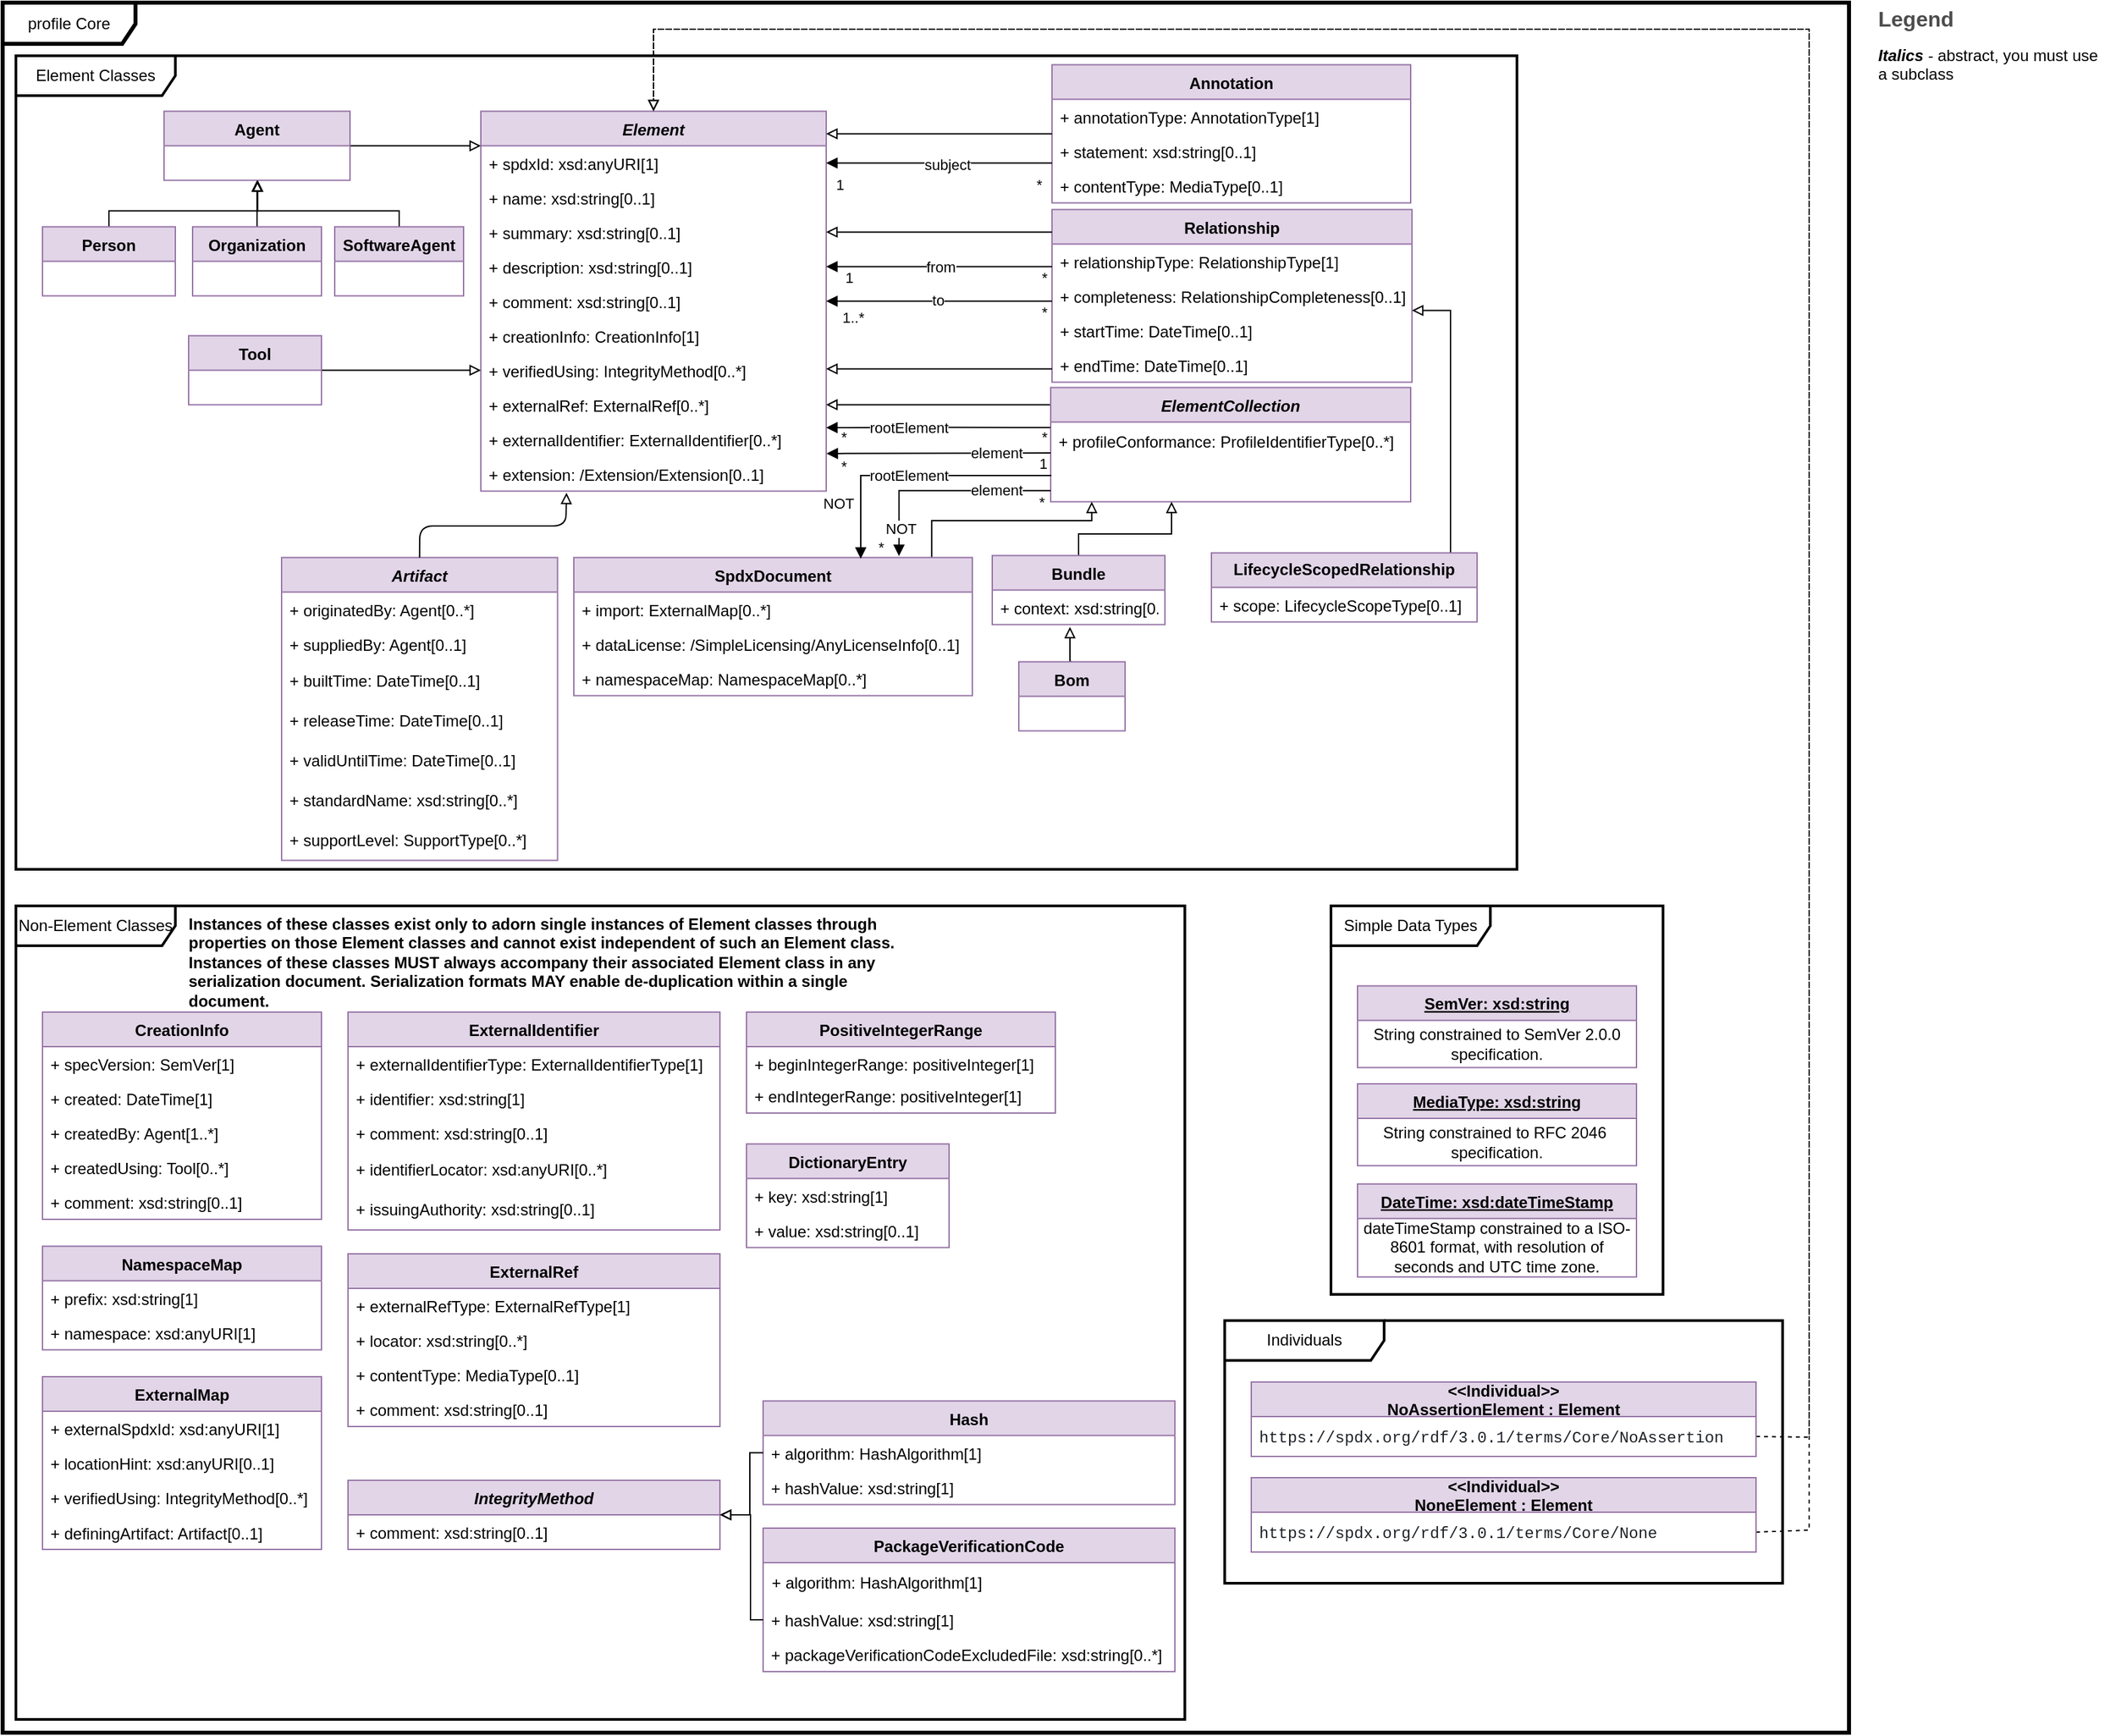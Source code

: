<mxfile compressed="false" version="24.7.7" pages="11">
  <diagram id="MqBy92FNWJOg9jOokCTN" name="Core">
    <mxGraphModel dx="517" dy="1249" grid="1" gridSize="10" guides="1" tooltips="1" connect="1" arrows="1" fold="1" page="1" pageScale="1" pageWidth="1100" pageHeight="850" math="0" shadow="0">
      <root>
        <mxCell id="0" />
        <mxCell id="1" parent="0" />
        <mxCell id="PneUqTGE2ykhamjTnd7t-1" value="profile Core" style="shape=umlFrame;whiteSpace=wrap;html=1;width=100;height=31;strokeWidth=3;" parent="1" vertex="1">
          <mxGeometry x="20" y="-830" width="1390" height="1302.5" as="geometry" />
        </mxCell>
        <mxCell id="PneUqTGE2ykhamjTnd7t-2" value="Element Classes" style="shape=umlFrame;whiteSpace=wrap;html=1;width=120;height=30;strokeWidth=2;" parent="1" vertex="1">
          <mxGeometry x="30" y="-790" width="1130" height="612.5" as="geometry" />
        </mxCell>
        <mxCell id="PneUqTGE2ykhamjTnd7t-4" value="Simple Data Types" style="shape=umlFrame;whiteSpace=wrap;html=1;width=120;height=30;strokeWidth=2;" parent="1" vertex="1">
          <mxGeometry x="1020" y="-150" width="250" height="292.5" as="geometry" />
        </mxCell>
        <object label="Element" description="static representation of a part of the universe of discourse that may be identified and characterised by its behaviour and attribute." description_source="ISO 15531-1:2004" id="PneUqTGE2ykhamjTnd7t-6">
          <mxCell style="swimlane;fontStyle=3;childLayout=stackLayout;horizontal=1;startSize=26;fillColor=#e1d5e7;horizontalStack=0;resizeParent=1;resizeParentMax=0;resizeLast=0;collapsible=1;marginBottom=0;strokeColor=#9673a6;" parent="1" vertex="1">
            <mxGeometry x="380" y="-748.25" width="260" height="286" as="geometry" />
          </mxCell>
        </object>
        <mxCell id="PneUqTGE2ykhamjTnd7t-7" value="+ spdxId: xsd:anyURI[1]" style="text;strokeColor=none;fillColor=none;align=left;verticalAlign=top;spacingLeft=4;spacingRight=4;overflow=hidden;rotatable=0;points=[[0,0.5],[1,0.5]];portConstraint=eastwest;" parent="PneUqTGE2ykhamjTnd7t-6" vertex="1">
          <mxGeometry y="26" width="260" height="26" as="geometry" />
        </mxCell>
        <mxCell id="PneUqTGE2ykhamjTnd7t-8" value="+ name: xsd:string[0..1]" style="text;strokeColor=none;fillColor=none;align=left;verticalAlign=top;spacingLeft=4;spacingRight=4;overflow=hidden;rotatable=0;points=[[0,0.5],[1,0.5]];portConstraint=eastwest;" parent="PneUqTGE2ykhamjTnd7t-6" vertex="1">
          <mxGeometry y="52" width="260" height="26" as="geometry" />
        </mxCell>
        <mxCell id="PneUqTGE2ykhamjTnd7t-9" value="+ summary: xsd:string[0..1]" style="text;strokeColor=none;fillColor=none;align=left;verticalAlign=top;spacingLeft=4;spacingRight=4;overflow=hidden;rotatable=0;points=[[0,0.5],[1,0.5]];portConstraint=eastwest;" parent="PneUqTGE2ykhamjTnd7t-6" vertex="1">
          <mxGeometry y="78" width="260" height="26" as="geometry" />
        </mxCell>
        <mxCell id="PneUqTGE2ykhamjTnd7t-10" value="+ description: xsd:string[0..1]" style="text;strokeColor=none;fillColor=none;align=left;verticalAlign=top;spacingLeft=4;spacingRight=4;overflow=hidden;rotatable=0;points=[[0,0.5],[1,0.5]];portConstraint=eastwest;" parent="PneUqTGE2ykhamjTnd7t-6" vertex="1">
          <mxGeometry y="104" width="260" height="26" as="geometry" />
        </mxCell>
        <mxCell id="PneUqTGE2ykhamjTnd7t-11" value="+ comment: xsd:string[0..1]" style="text;strokeColor=none;fillColor=none;align=left;verticalAlign=top;spacingLeft=4;spacingRight=4;overflow=hidden;rotatable=0;points=[[0,0.5],[1,0.5]];portConstraint=eastwest;" parent="PneUqTGE2ykhamjTnd7t-6" vertex="1">
          <mxGeometry y="130" width="260" height="26" as="geometry" />
        </mxCell>
        <mxCell id="PneUqTGE2ykhamjTnd7t-12" value="+ creationInfo: CreationInfo[1]" style="text;strokeColor=none;fillColor=none;align=left;verticalAlign=top;spacingLeft=4;spacingRight=4;overflow=hidden;rotatable=0;points=[[0,0.5],[1,0.5]];portConstraint=eastwest;" parent="PneUqTGE2ykhamjTnd7t-6" vertex="1">
          <mxGeometry y="156" width="260" height="26" as="geometry" />
        </mxCell>
        <mxCell id="PneUqTGE2ykhamjTnd7t-13" value="+ verifiedUsing: IntegrityMethod[0..*]" style="text;strokeColor=none;fillColor=none;align=left;verticalAlign=top;spacingLeft=4;spacingRight=4;overflow=hidden;rotatable=0;points=[[0,0.5],[1,0.5]];portConstraint=eastwest;" parent="PneUqTGE2ykhamjTnd7t-6" vertex="1">
          <mxGeometry y="182" width="260" height="26" as="geometry" />
        </mxCell>
        <mxCell id="PneUqTGE2ykhamjTnd7t-14" value="+ externalRef: ExternalRef[0..*]" style="text;strokeColor=none;fillColor=none;align=left;verticalAlign=top;spacingLeft=4;spacingRight=4;overflow=hidden;rotatable=0;points=[[0,0.5],[1,0.5]];portConstraint=eastwest;fontColor=#000000;" parent="PneUqTGE2ykhamjTnd7t-6" vertex="1">
          <mxGeometry y="208" width="260" height="26" as="geometry" />
        </mxCell>
        <mxCell id="PneUqTGE2ykhamjTnd7t-15" value="+ externalIdentifier: ExternalIdentifier[0..*]" style="text;strokeColor=none;fillColor=none;align=left;verticalAlign=top;spacingLeft=4;spacingRight=4;overflow=hidden;rotatable=0;points=[[0,0.5],[1,0.5]];portConstraint=eastwest;" parent="PneUqTGE2ykhamjTnd7t-6" vertex="1">
          <mxGeometry y="234" width="260" height="26" as="geometry" />
        </mxCell>
        <mxCell id="PneUqTGE2ykhamjTnd7t-16" value="+ extension: /Extension/Extension[0..1]" style="text;strokeColor=none;fillColor=none;align=left;verticalAlign=top;spacingLeft=4;spacingRight=4;overflow=hidden;rotatable=0;points=[[0,0.5],[1,0.5]];portConstraint=eastwest;" parent="PneUqTGE2ykhamjTnd7t-6" vertex="1">
          <mxGeometry y="260" width="260" height="26" as="geometry" />
        </mxCell>
        <mxCell id="PneUqTGE2ykhamjTnd7t-17" value="Artifact" style="swimlane;fontStyle=3;childLayout=stackLayout;horizontal=1;startSize=26;fillColor=#e1d5e7;horizontalStack=0;resizeParent=1;resizeParentMax=0;resizeLast=0;collapsible=1;marginBottom=0;strokeColor=#9673a6;" parent="1" vertex="1">
          <mxGeometry x="230" y="-412.25" width="207.75" height="228" as="geometry" />
        </mxCell>
        <mxCell id="PneUqTGE2ykhamjTnd7t-18" value="+ originatedBy: Agent[0..*]" style="text;strokeColor=none;fillColor=none;align=left;verticalAlign=top;spacingLeft=4;spacingRight=4;overflow=hidden;rotatable=0;points=[[0,0.5],[1,0.5]];portConstraint=eastwest;" parent="PneUqTGE2ykhamjTnd7t-17" vertex="1">
          <mxGeometry y="26" width="207.75" height="26" as="geometry" />
        </mxCell>
        <mxCell id="PneUqTGE2ykhamjTnd7t-19" value="+ suppliedBy: Agent[0..1]" style="text;strokeColor=none;fillColor=none;align=left;verticalAlign=top;spacingLeft=4;spacingRight=4;overflow=hidden;rotatable=0;points=[[0,0.5],[1,0.5]];portConstraint=eastwest;whiteSpace=wrap;html=1;" parent="PneUqTGE2ykhamjTnd7t-17" vertex="1">
          <mxGeometry y="52" width="207.75" height="26" as="geometry" />
        </mxCell>
        <mxCell id="PneUqTGE2ykhamjTnd7t-20" value="+ builtTime: DateTime[0..1]" style="text;strokeColor=none;fillColor=none;align=left;verticalAlign=middle;spacingLeft=4;spacingRight=4;overflow=hidden;points=[[0,0.5],[1,0.5]];portConstraint=eastwest;rotatable=0;whiteSpace=wrap;html=1;fontColor=#000000;" parent="PneUqTGE2ykhamjTnd7t-17" vertex="1">
          <mxGeometry y="78" width="207.75" height="30" as="geometry" />
        </mxCell>
        <mxCell id="PneUqTGE2ykhamjTnd7t-21" value="+ releaseTime: DateTime[0..1]" style="text;strokeColor=none;fillColor=none;align=left;verticalAlign=middle;spacingLeft=4;spacingRight=4;overflow=hidden;points=[[0,0.5],[1,0.5]];portConstraint=eastwest;rotatable=0;whiteSpace=wrap;html=1;fontColor=#000000;" parent="PneUqTGE2ykhamjTnd7t-17" vertex="1">
          <mxGeometry y="108" width="207.75" height="30" as="geometry" />
        </mxCell>
        <mxCell id="PneUqTGE2ykhamjTnd7t-22" value="+ validUntilTime: DateTime[0..1]" style="text;strokeColor=none;fillColor=none;align=left;verticalAlign=middle;spacingLeft=4;spacingRight=4;overflow=hidden;points=[[0,0.5],[1,0.5]];portConstraint=eastwest;rotatable=0;whiteSpace=wrap;html=1;fontColor=#000000;" parent="PneUqTGE2ykhamjTnd7t-17" vertex="1">
          <mxGeometry y="138" width="207.75" height="30" as="geometry" />
        </mxCell>
        <mxCell id="PneUqTGE2ykhamjTnd7t-23" value="+ standardName: xsd:string[0..*]" style="text;strokeColor=none;fillColor=none;align=left;verticalAlign=middle;spacingLeft=4;spacingRight=4;overflow=hidden;points=[[0,0.5],[1,0.5]];portConstraint=eastwest;rotatable=0;whiteSpace=wrap;html=1;fontColor=#000000;" parent="PneUqTGE2ykhamjTnd7t-17" vertex="1">
          <mxGeometry y="168" width="207.75" height="30" as="geometry" />
        </mxCell>
        <mxCell id="PneUqTGE2ykhamjTnd7t-24" value="+ supportLevel: SupportType[0..*]" style="text;strokeColor=none;fillColor=none;align=left;verticalAlign=middle;spacingLeft=4;spacingRight=4;overflow=hidden;points=[[0,0.5],[1,0.5]];portConstraint=eastwest;rotatable=0;whiteSpace=wrap;html=1;" parent="PneUqTGE2ykhamjTnd7t-17" vertex="1">
          <mxGeometry y="198" width="207.75" height="30" as="geometry" />
        </mxCell>
        <object label="Annotation" description="descriptive information unit attached to a datatype, or a component of a datatype, or a procedure (value), to characterize some aspect of the representations, variables, or operations associated with values of the datatype" description_source="ISO/IEC 11404:2007" id="PneUqTGE2ykhamjTnd7t-25">
          <mxCell style="swimlane;fontStyle=1;childLayout=stackLayout;horizontal=1;startSize=26;fillColor=#e1d5e7;horizontalStack=0;resizeParent=1;resizeParentMax=0;resizeLast=0;collapsible=1;marginBottom=0;strokeColor=#9673a6;" parent="1" vertex="1">
            <mxGeometry x="810" y="-783.25" width="270" height="104" as="geometry" />
          </mxCell>
        </object>
        <mxCell id="PneUqTGE2ykhamjTnd7t-26" value="+ annotationType: AnnotationType[1]" style="text;strokeColor=none;fillColor=none;align=left;verticalAlign=top;spacingLeft=4;spacingRight=4;overflow=hidden;rotatable=0;points=[[0,0.5],[1,0.5]];portConstraint=eastwest;" parent="PneUqTGE2ykhamjTnd7t-25" vertex="1">
          <mxGeometry y="26" width="270" height="26" as="geometry" />
        </mxCell>
        <mxCell id="PneUqTGE2ykhamjTnd7t-27" value="+ statement: xsd:string[0..1]" style="text;strokeColor=none;fillColor=none;align=left;verticalAlign=top;spacingLeft=4;spacingRight=4;overflow=hidden;rotatable=0;points=[[0,0.5],[1,0.5]];portConstraint=eastwest;" parent="PneUqTGE2ykhamjTnd7t-25" vertex="1">
          <mxGeometry y="52" width="270" height="26" as="geometry" />
        </mxCell>
        <mxCell id="PneUqTGE2ykhamjTnd7t-28" value="+ contentType: MediaType[0..1]" style="text;strokeColor=none;fillColor=none;align=left;verticalAlign=top;spacingLeft=4;spacingRight=4;overflow=hidden;rotatable=0;points=[[0,0.5],[1,0.5]];portConstraint=eastwest;fontColor=#000000;" parent="PneUqTGE2ykhamjTnd7t-25" vertex="1">
          <mxGeometry y="78" width="270" height="26" as="geometry" />
        </mxCell>
        <mxCell id="PneUqTGE2ykhamjTnd7t-29" value="Relationship" style="swimlane;fontStyle=1;childLayout=stackLayout;horizontal=1;startSize=26;fillColor=#e1d5e7;horizontalStack=0;resizeParent=1;resizeParentMax=0;resizeLast=0;collapsible=1;marginBottom=0;strokeColor=#9673a6;" parent="1" vertex="1">
          <mxGeometry x="810" y="-674.25" width="271" height="130" as="geometry" />
        </mxCell>
        <mxCell id="PneUqTGE2ykhamjTnd7t-30" value="+ relationshipType: RelationshipType[1]" style="text;strokeColor=none;fillColor=none;align=left;verticalAlign=top;spacingLeft=4;spacingRight=4;overflow=hidden;rotatable=0;points=[[0,0.5],[1,0.5]];portConstraint=eastwest;" parent="PneUqTGE2ykhamjTnd7t-29" vertex="1">
          <mxGeometry y="26" width="271" height="26" as="geometry" />
        </mxCell>
        <mxCell id="PneUqTGE2ykhamjTnd7t-31" value="+ completeness: RelationshipCompleteness[0..1]" style="text;strokeColor=none;fillColor=none;align=left;verticalAlign=top;spacingLeft=4;spacingRight=4;overflow=hidden;rotatable=0;points=[[0,0.5],[1,0.5]];portConstraint=eastwest;" parent="PneUqTGE2ykhamjTnd7t-29" vertex="1">
          <mxGeometry y="52" width="271" height="26" as="geometry" />
        </mxCell>
        <mxCell id="PneUqTGE2ykhamjTnd7t-32" value="+ startTime: DateTime[0..1]" style="text;strokeColor=none;fillColor=none;align=left;verticalAlign=top;spacingLeft=4;spacingRight=4;overflow=hidden;rotatable=0;points=[[0,0.5],[1,0.5]];portConstraint=eastwest;whiteSpace=wrap;html=1;" parent="PneUqTGE2ykhamjTnd7t-29" vertex="1">
          <mxGeometry y="78" width="271" height="26" as="geometry" />
        </mxCell>
        <mxCell id="PneUqTGE2ykhamjTnd7t-33" value="+ endTime: DateTime[0..1]" style="text;strokeColor=none;fillColor=none;align=left;verticalAlign=top;spacingLeft=4;spacingRight=4;overflow=hidden;rotatable=0;points=[[0,0.5],[1,0.5]];portConstraint=eastwest;whiteSpace=wrap;html=1;" parent="PneUqTGE2ykhamjTnd7t-29" vertex="1">
          <mxGeometry y="104" width="271" height="26" as="geometry" />
        </mxCell>
        <mxCell id="PneUqTGE2ykhamjTnd7t-34" value="ElementCollection" style="swimlane;fontStyle=3;childLayout=stackLayout;horizontal=1;startSize=26;fillColor=#e1d5e7;horizontalStack=0;resizeParent=1;resizeParentMax=0;resizeLast=0;collapsible=1;marginBottom=0;strokeColor=#9673a6;" parent="1" vertex="1">
          <mxGeometry x="809" y="-540.25" width="271" height="86" as="geometry" />
        </mxCell>
        <mxCell id="PneUqTGE2ykhamjTnd7t-35" value="+ profileConformance: ProfileIdentifierType[0..*]" style="text;strokeColor=none;fillColor=none;align=left;verticalAlign=middle;spacingLeft=4;spacingRight=4;overflow=hidden;points=[[0,0.5],[1,0.5]];portConstraint=eastwest;rotatable=0;whiteSpace=wrap;html=1;fontColor=#000000;" parent="PneUqTGE2ykhamjTnd7t-34" vertex="1">
          <mxGeometry y="26" width="271" height="30" as="geometry" />
        </mxCell>
        <mxCell id="PneUqTGE2ykhamjTnd7t-36" value="&lt;font color=&quot;#000000&quot;&gt;&amp;nbsp;&lt;/font&gt;" style="text;strokeColor=none;fillColor=none;align=left;verticalAlign=middle;spacingLeft=4;spacingRight=4;overflow=hidden;points=[[0,0.5],[1,0.5]];portConstraint=eastwest;rotatable=0;whiteSpace=wrap;html=1;fontColor=#FF0000;" parent="PneUqTGE2ykhamjTnd7t-34" vertex="1">
          <mxGeometry y="56" width="271" height="30" as="geometry" />
        </mxCell>
        <mxCell id="PneUqTGE2ykhamjTnd7t-37" style="edgeStyle=orthogonalEdgeStyle;rounded=0;orthogonalLoop=1;jettySize=auto;html=1;endArrow=block;endFill=1;entryX=1;entryY=0.5;entryDx=0;entryDy=0;" parent="1" target="PneUqTGE2ykhamjTnd7t-10" edge="1">
          <mxGeometry relative="1" as="geometry">
            <mxPoint x="810" y="-631.25" as="sourcePoint" />
            <mxPoint x="710" y="-633.25" as="targetPoint" />
            <Array as="points">
              <mxPoint x="810" y="-631.25" />
            </Array>
          </mxGeometry>
        </mxCell>
        <mxCell id="PneUqTGE2ykhamjTnd7t-38" value="1" style="edgeLabel;html=1;align=center;verticalAlign=middle;resizable=0;points=[];" parent="PneUqTGE2ykhamjTnd7t-37" vertex="1" connectable="0">
          <mxGeometry x="0.733" y="-1" relative="1" as="geometry">
            <mxPoint x="-6" y="9" as="offset" />
          </mxGeometry>
        </mxCell>
        <mxCell id="PneUqTGE2ykhamjTnd7t-39" value="from" style="edgeLabel;html=1;align=center;verticalAlign=middle;resizable=0;points=[];" parent="PneUqTGE2ykhamjTnd7t-37" vertex="1" connectable="0">
          <mxGeometry x="-0.007" relative="1" as="geometry">
            <mxPoint as="offset" />
          </mxGeometry>
        </mxCell>
        <mxCell id="PneUqTGE2ykhamjTnd7t-40" value="*" style="edgeLabel;html=1;align=center;verticalAlign=middle;resizable=0;points=[];fontSize=11;" parent="PneUqTGE2ykhamjTnd7t-37" vertex="1" connectable="0">
          <mxGeometry x="-0.926" y="-1" relative="1" as="geometry">
            <mxPoint y="9" as="offset" />
          </mxGeometry>
        </mxCell>
        <mxCell id="PneUqTGE2ykhamjTnd7t-41" style="edgeStyle=orthogonalEdgeStyle;rounded=0;orthogonalLoop=1;jettySize=auto;html=1;endArrow=block;endFill=1;entryX=1;entryY=0.5;entryDx=0;entryDy=0;" parent="1" source="PneUqTGE2ykhamjTnd7t-29" target="PneUqTGE2ykhamjTnd7t-11" edge="1">
          <mxGeometry relative="1" as="geometry">
            <Array as="points">
              <mxPoint x="770" y="-605.25" />
              <mxPoint x="770" y="-605.25" />
            </Array>
            <mxPoint x="978" y="-594.25" as="sourcePoint" />
            <mxPoint x="739" y="-602.25" as="targetPoint" />
          </mxGeometry>
        </mxCell>
        <mxCell id="PneUqTGE2ykhamjTnd7t-42" value="1..*" style="edgeLabel;html=1;align=center;verticalAlign=middle;resizable=0;points=[];" parent="PneUqTGE2ykhamjTnd7t-41" vertex="1" connectable="0">
          <mxGeometry x="0.756" y="-1" relative="1" as="geometry">
            <mxPoint x="-1" y="13" as="offset" />
          </mxGeometry>
        </mxCell>
        <mxCell id="PneUqTGE2ykhamjTnd7t-43" value="to" style="edgeLabel;html=1;align=center;verticalAlign=middle;resizable=0;points=[];" parent="PneUqTGE2ykhamjTnd7t-41" vertex="1" connectable="0">
          <mxGeometry x="0.13" y="-1" relative="1" as="geometry">
            <mxPoint x="10" as="offset" />
          </mxGeometry>
        </mxCell>
        <mxCell id="PneUqTGE2ykhamjTnd7t-44" value="*" style="edgeLabel;html=1;align=center;verticalAlign=middle;resizable=0;points=[];fontSize=11;" parent="PneUqTGE2ykhamjTnd7t-41" vertex="1" connectable="0">
          <mxGeometry x="-0.93" y="-1" relative="1" as="geometry">
            <mxPoint y="9" as="offset" />
          </mxGeometry>
        </mxCell>
        <mxCell id="PneUqTGE2ykhamjTnd7t-45" value="" style="endArrow=block;endSize=6;endFill=0;html=1;entryX=0.248;entryY=1.048;entryDx=0;entryDy=0;entryPerimeter=0;exitX=0.5;exitY=0;exitDx=0;exitDy=0;" parent="1" source="PneUqTGE2ykhamjTnd7t-17" target="PneUqTGE2ykhamjTnd7t-16" edge="1">
          <mxGeometry width="160" relative="1" as="geometry">
            <mxPoint x="406.087" y="-412.25" as="sourcePoint" />
            <mxPoint x="400" y="-463.25" as="targetPoint" />
            <Array as="points">
              <mxPoint x="334" y="-436" />
              <mxPoint x="444" y="-436" />
            </Array>
          </mxGeometry>
        </mxCell>
        <mxCell id="PneUqTGE2ykhamjTnd7t-46" value="&lt;div&gt;&lt;br&gt;&lt;/div&gt;&lt;div&gt;&lt;br&gt;&lt;/div&gt;" style="endArrow=block;endSize=6;endFill=0;html=1;rounded=0;entryX=1;entryY=0.5;entryDx=0;entryDy=0;" parent="1" target="PneUqTGE2ykhamjTnd7t-9" edge="1">
          <mxGeometry width="160" relative="1" as="geometry">
            <mxPoint x="810" y="-657.25" as="sourcePoint" />
            <mxPoint x="640" y="-653.25" as="targetPoint" />
          </mxGeometry>
        </mxCell>
        <mxCell id="PneUqTGE2ykhamjTnd7t-47" style="edgeStyle=orthogonalEdgeStyle;rounded=0;orthogonalLoop=1;jettySize=auto;html=1;startSize=6;endArrow=block;endFill=0;endSize=6;entryX=1;entryY=0.5;entryDx=0;entryDy=0;exitX=-0.002;exitY=0.151;exitDx=0;exitDy=0;exitPerimeter=0;" parent="1" source="PneUqTGE2ykhamjTnd7t-34" target="PneUqTGE2ykhamjTnd7t-14" edge="1">
          <mxGeometry relative="1" as="geometry">
            <Array as="points" />
          </mxGeometry>
        </mxCell>
        <mxCell id="PneUqTGE2ykhamjTnd7t-50" style="edgeStyle=orthogonalEdgeStyle;rounded=0;orthogonalLoop=1;jettySize=auto;html=1;endArrow=block;endFill=1;exitX=-0.001;exitY=0.136;exitDx=0;exitDy=0;exitPerimeter=0;" parent="1" source="PneUqTGE2ykhamjTnd7t-35" edge="1">
          <mxGeometry relative="1" as="geometry">
            <Array as="points" />
            <mxPoint x="800" y="-510" as="sourcePoint" />
            <mxPoint x="640" y="-510" as="targetPoint" />
          </mxGeometry>
        </mxCell>
        <mxCell id="PneUqTGE2ykhamjTnd7t-51" value="*" style="edgeLabel;html=1;align=center;verticalAlign=middle;resizable=0;points=[];" parent="PneUqTGE2ykhamjTnd7t-50" vertex="1" connectable="0">
          <mxGeometry x="-0.904" y="4" relative="1" as="geometry">
            <mxPoint x="3" y="3" as="offset" />
          </mxGeometry>
        </mxCell>
        <mxCell id="PneUqTGE2ykhamjTnd7t-52" value="*" style="edgeLabel;html=1;align=center;verticalAlign=middle;resizable=0;points=[];" parent="PneUqTGE2ykhamjTnd7t-50" vertex="1" connectable="0">
          <mxGeometry x="0.868" y="1" relative="1" as="geometry">
            <mxPoint x="1" y="6" as="offset" />
          </mxGeometry>
        </mxCell>
        <mxCell id="dplMbUFR3WtVlMRdL0Cl-3" value="rootElement" style="edgeLabel;html=1;align=center;verticalAlign=middle;resizable=0;points=[];" parent="PneUqTGE2ykhamjTnd7t-50" vertex="1" connectable="0">
          <mxGeometry x="0.481" y="1" relative="1" as="geometry">
            <mxPoint x="18" y="-2" as="offset" />
          </mxGeometry>
        </mxCell>
        <mxCell id="PneUqTGE2ykhamjTnd7t-69" style="edgeStyle=orthogonalEdgeStyle;rounded=0;orthogonalLoop=1;jettySize=auto;html=1;endArrow=block;endFill=1;entryX=1;entryY=0.5;entryDx=0;entryDy=0;" parent="1" source="PneUqTGE2ykhamjTnd7t-25" target="PneUqTGE2ykhamjTnd7t-7" edge="1">
          <mxGeometry relative="1" as="geometry">
            <Array as="points">
              <mxPoint x="880" y="-709.25" />
              <mxPoint x="880" y="-709.25" />
            </Array>
            <mxPoint x="979.5" y="-717.25" as="sourcePoint" />
            <mxPoint x="710" y="-713.25" as="targetPoint" />
          </mxGeometry>
        </mxCell>
        <mxCell id="PneUqTGE2ykhamjTnd7t-70" value="*" style="edgeLabel;html=1;align=center;verticalAlign=middle;resizable=0;points=[];" parent="PneUqTGE2ykhamjTnd7t-69" vertex="1" connectable="0">
          <mxGeometry x="0.892" y="-1" relative="1" as="geometry">
            <mxPoint x="151" y="17" as="offset" />
          </mxGeometry>
        </mxCell>
        <mxCell id="PneUqTGE2ykhamjTnd7t-71" value="1" style="edgeLabel;html=1;align=center;verticalAlign=middle;resizable=0;points=[];" parent="PneUqTGE2ykhamjTnd7t-69" vertex="1" connectable="0">
          <mxGeometry x="-0.939" y="-3" relative="1" as="geometry">
            <mxPoint x="-155" y="19" as="offset" />
          </mxGeometry>
        </mxCell>
        <mxCell id="PneUqTGE2ykhamjTnd7t-72" value="subject" style="edgeLabel;html=1;align=center;verticalAlign=middle;resizable=0;points=[];" parent="PneUqTGE2ykhamjTnd7t-69" vertex="1" connectable="0">
          <mxGeometry x="-0.354" y="1" relative="1" as="geometry">
            <mxPoint x="-24" as="offset" />
          </mxGeometry>
        </mxCell>
        <mxCell id="PneUqTGE2ykhamjTnd7t-73" style="edgeStyle=orthogonalEdgeStyle;rounded=0;orthogonalLoop=1;jettySize=auto;html=1;endArrow=block;endFill=0;" parent="1" source="PneUqTGE2ykhamjTnd7t-25" target="PneUqTGE2ykhamjTnd7t-6" edge="1">
          <mxGeometry relative="1" as="geometry">
            <Array as="points">
              <mxPoint x="920" y="-743.25" />
              <mxPoint x="920" y="-743.25" />
            </Array>
          </mxGeometry>
        </mxCell>
        <mxCell id="PneUqTGE2ykhamjTnd7t-74" style="edgeStyle=orthogonalEdgeStyle;rounded=0;orthogonalLoop=1;jettySize=auto;html=1;endArrow=block;endFill=0;exitX=0.5;exitY=0;exitDx=0;exitDy=0;entryX=0.45;entryY=1.067;entryDx=0;entryDy=0;entryPerimeter=0;" parent="1" source="PneUqTGE2ykhamjTnd7t-75" target="PneUqTGE2ykhamjTnd7t-88" edge="1">
          <mxGeometry relative="1" as="geometry">
            <Array as="points">
              <mxPoint x="824" y="-334" />
            </Array>
          </mxGeometry>
        </mxCell>
        <object label="Bom" description="presentation of the constituents in a product structure with the possibility to adapt the level of decomposition to actual need" description_source="ISO 10209:2022" id="PneUqTGE2ykhamjTnd7t-75">
          <mxCell style="swimlane;fontStyle=1;childLayout=stackLayout;horizontal=1;startSize=26;fillColor=#e1d5e7;horizontalStack=0;resizeParent=1;resizeParentMax=0;resizeLast=0;collapsible=1;marginBottom=0;strokeColor=#9673a6;" parent="1" vertex="1">
            <mxGeometry x="785" y="-333.75" width="80" height="52" as="geometry" />
          </mxCell>
        </object>
        <mxCell id="PneUqTGE2ykhamjTnd7t-79" value="" style="edgeStyle=orthogonalEdgeStyle;rounded=0;orthogonalLoop=1;jettySize=auto;html=1;endArrow=block;endFill=1;entryX=1.001;entryY=0.835;entryDx=0;entryDy=0;entryPerimeter=0;" parent="1" edge="1">
          <mxGeometry x="-0.182" relative="1" as="geometry">
            <mxPoint x="809" y="-491" as="sourcePoint" />
            <mxPoint as="offset" />
            <mxPoint x="640.26" y="-490.54" as="targetPoint" />
            <Array as="points">
              <mxPoint x="809" y="-491" />
              <mxPoint x="660" y="-491" />
            </Array>
          </mxGeometry>
        </mxCell>
        <mxCell id="PneUqTGE2ykhamjTnd7t-80" value="*" style="edgeLabel;html=1;align=center;verticalAlign=middle;resizable=0;points=[];labelBackgroundColor=none;" parent="PneUqTGE2ykhamjTnd7t-79" vertex="1" connectable="0">
          <mxGeometry x="0.785" y="-3" relative="1" as="geometry">
            <mxPoint x="-6" y="12" as="offset" />
          </mxGeometry>
        </mxCell>
        <mxCell id="PneUqTGE2ykhamjTnd7t-81" value="1" style="edgeLabel;html=1;align=center;verticalAlign=middle;resizable=0;points=[];" parent="PneUqTGE2ykhamjTnd7t-79" vertex="1" connectable="0">
          <mxGeometry x="-0.899" relative="1" as="geometry">
            <mxPoint x="2" y="8" as="offset" />
          </mxGeometry>
        </mxCell>
        <mxCell id="dplMbUFR3WtVlMRdL0Cl-4" value="element" style="edgeLabel;html=1;align=center;verticalAlign=middle;resizable=0;points=[];" parent="PneUqTGE2ykhamjTnd7t-79" vertex="1" connectable="0">
          <mxGeometry x="-0.384" y="1" relative="1" as="geometry">
            <mxPoint x="11" y="-1" as="offset" />
          </mxGeometry>
        </mxCell>
        <mxCell id="PneUqTGE2ykhamjTnd7t-82" value="Legend" style="align=left;fontSize=16;fontStyle=1;strokeColor=none;fillColor=none;fontColor=#4D4D4D;spacingTop=-8;resizable=0;" parent="1" vertex="1">
          <mxGeometry x="1430" y="-830" width="180" height="30" as="geometry" />
        </mxCell>
        <mxCell id="PneUqTGE2ykhamjTnd7t-83" value="" style="shape=table;html=1;whiteSpace=wrap;startSize=0;container=1;collapsible=0;childLayout=tableLayout;fillColor=none;align=left;spacingLeft=10;strokeColor=none;rounded=1;arcSize=11;fontColor=#FFFFFF;resizable=0;points=[[0.25,0,0],[0.5,0,0],[0.75,0,0],[1,0.25,0],[1,0.5,0],[1,0.75,0],[0.75,1,0],[0.5,1,0],[0.25,1,0],[0,0.75,0],[0,0.5,0],[0,0.25,0]];" parent="1" vertex="1">
          <mxGeometry x="1420" y="-800" width="180" height="30" as="geometry" />
        </mxCell>
        <mxCell id="PneUqTGE2ykhamjTnd7t-84" value="&lt;i style=&quot;&quot;&gt;&lt;b&gt;Italics &lt;/b&gt;- &lt;/i&gt;abstract, you must use a subclass" style="shape=partialRectangle;html=1;whiteSpace=wrap;connectable=0;top=0;left=0;bottom=0;right=0;overflow=hidden;pointerEvents=1;align=left;spacingLeft=10;" parent="PneUqTGE2ykhamjTnd7t-83" vertex="1">
          <mxGeometry width="180" height="30" as="geometry" />
        </mxCell>
        <mxCell id="PneUqTGE2ykhamjTnd7t-85" value="&lt;div&gt;&lt;br&gt;&lt;/div&gt;&lt;div&gt;&lt;br&gt;&lt;/div&gt;" style="endArrow=block;endSize=6;endFill=0;html=1;rounded=0;" parent="1" edge="1">
          <mxGeometry width="160" relative="1" as="geometry">
            <mxPoint x="810" y="-554.25" as="sourcePoint" />
            <mxPoint x="640" y="-554.25" as="targetPoint" />
          </mxGeometry>
        </mxCell>
        <mxCell id="PneUqTGE2ykhamjTnd7t-86" style="edgeStyle=orthogonalEdgeStyle;rounded=0;orthogonalLoop=1;jettySize=auto;html=1;endArrow=block;endFill=0;exitX=0.5;exitY=0;exitDx=0;exitDy=0;" parent="1" source="PneUqTGE2ykhamjTnd7t-87" target="PneUqTGE2ykhamjTnd7t-34" edge="1">
          <mxGeometry relative="1" as="geometry">
            <Array as="points">
              <mxPoint x="830" y="-430" />
              <mxPoint x="900" y="-430" />
            </Array>
          </mxGeometry>
        </mxCell>
        <mxCell id="PneUqTGE2ykhamjTnd7t-87" value="Bundle" style="swimlane;fontStyle=1;childLayout=stackLayout;horizontal=1;startSize=26;fillColor=#e1d5e7;horizontalStack=0;resizeParent=1;resizeParentMax=0;resizeLast=0;collapsible=1;marginBottom=0;strokeColor=#9673a6;" parent="1" vertex="1">
          <mxGeometry x="765" y="-413.75" width="130" height="52" as="geometry" />
        </mxCell>
        <mxCell id="PneUqTGE2ykhamjTnd7t-88" value="+ context: xsd:string[0..1]" style="text;strokeColor=none;fillColor=none;align=left;verticalAlign=top;spacingLeft=4;spacingRight=4;overflow=hidden;rotatable=0;points=[[0,0.5],[1,0.5]];portConstraint=eastwest;" parent="PneUqTGE2ykhamjTnd7t-87" vertex="1">
          <mxGeometry y="26" width="130" height="26" as="geometry" />
        </mxCell>
        <mxCell id="PneUqTGE2ykhamjTnd7t-89" style="edgeStyle=orthogonalEdgeStyle;rounded=0;orthogonalLoop=1;jettySize=auto;html=1;endArrow=block;endFill=0;exitX=0.898;exitY=0.01;exitDx=0;exitDy=0;exitPerimeter=0;entryX=0.114;entryY=0.999;entryDx=0;entryDy=0;entryPerimeter=0;" parent="1" source="PneUqTGE2ykhamjTnd7t-90" target="PneUqTGE2ykhamjTnd7t-36" edge="1">
          <mxGeometry relative="1" as="geometry">
            <Array as="points">
              <mxPoint x="719" y="-440" />
              <mxPoint x="840" y="-440" />
            </Array>
            <mxPoint x="840" y="-450" as="targetPoint" />
          </mxGeometry>
        </mxCell>
        <mxCell id="PneUqTGE2ykhamjTnd7t-90" value="SpdxDocument" style="swimlane;fontStyle=1;childLayout=stackLayout;horizontal=1;startSize=26;fillColor=#e1d5e7;horizontalStack=0;resizeParent=1;resizeParentMax=0;resizeLast=0;collapsible=1;marginBottom=0;strokeColor=#9673a6;" parent="1" vertex="1">
          <mxGeometry x="450" y="-412.25" width="300" height="104" as="geometry" />
        </mxCell>
        <mxCell id="PneUqTGE2ykhamjTnd7t-91" value="+ import: ExternalMap[0..*]" style="text;strokeColor=none;fillColor=none;align=left;verticalAlign=top;spacingLeft=4;spacingRight=4;overflow=hidden;rotatable=0;points=[[0,0.5],[1,0.5]];portConstraint=eastwest;whiteSpace=wrap;html=1;" parent="PneUqTGE2ykhamjTnd7t-90" vertex="1">
          <mxGeometry y="26" width="300" height="26" as="geometry" />
        </mxCell>
        <mxCell id="PneUqTGE2ykhamjTnd7t-92" value="+ dataLicense: /SimpleLicensing/AnyLicenseInfo[0..1]" style="text;strokeColor=none;fillColor=none;align=left;verticalAlign=top;spacingLeft=4;spacingRight=4;overflow=hidden;rotatable=0;points=[[0,0.5],[1,0.5]];portConstraint=eastwest;fontColor=#000000;" parent="PneUqTGE2ykhamjTnd7t-90" vertex="1">
          <mxGeometry y="52" width="300" height="26" as="geometry" />
        </mxCell>
        <mxCell id="PneUqTGE2ykhamjTnd7t-93" value="+ namespaceMap: NamespaceMap[0..*]" style="text;strokeColor=none;fillColor=none;align=left;verticalAlign=top;spacingLeft=4;spacingRight=4;overflow=hidden;rotatable=0;points=[[0,0.5],[1,0.5]];portConstraint=eastwest;whiteSpace=wrap;html=1;" parent="PneUqTGE2ykhamjTnd7t-90" vertex="1">
          <mxGeometry y="78" width="300" height="26" as="geometry" />
        </mxCell>
        <mxCell id="PneUqTGE2ykhamjTnd7t-94" style="edgeStyle=orthogonalEdgeStyle;rounded=0;orthogonalLoop=1;jettySize=auto;html=1;endArrow=block;endFill=0;" parent="1" source="PneUqTGE2ykhamjTnd7t-162" target="PneUqTGE2ykhamjTnd7t-29" edge="1">
          <mxGeometry relative="1" as="geometry">
            <Array as="points">
              <mxPoint x="1110" y="-598.25" />
            </Array>
          </mxGeometry>
        </mxCell>
        <mxCell id="PneUqTGE2ykhamjTnd7t-95" value="" style="group" parent="1" vertex="1" connectable="0">
          <mxGeometry x="827" y="208.5" width="150" height="170" as="geometry" />
        </mxCell>
        <mxCell id="PneUqTGE2ykhamjTnd7t-96" style="edgeStyle=orthogonalEdgeStyle;rounded=0;orthogonalLoop=1;jettySize=auto;html=1;endArrow=block;endFill=0;entryX=0;entryY=0.5;entryDx=0;entryDy=0;" parent="1" source="PneUqTGE2ykhamjTnd7t-97" target="PneUqTGE2ykhamjTnd7t-13" edge="1">
          <mxGeometry relative="1" as="geometry">
            <Array as="points" />
          </mxGeometry>
        </mxCell>
        <mxCell id="PneUqTGE2ykhamjTnd7t-97" value="Tool" style="swimlane;fontStyle=1;childLayout=stackLayout;horizontal=1;startSize=26;fillColor=#e1d5e7;horizontalStack=0;resizeParent=1;resizeParentMax=0;resizeLast=0;collapsible=1;marginBottom=0;labelBackgroundColor=none;strokeColor=#9673a6;" parent="1" vertex="1">
          <mxGeometry x="160" y="-579.25" width="100" height="52" as="geometry" />
        </mxCell>
        <mxCell id="PneUqTGE2ykhamjTnd7t-98" style="edgeStyle=orthogonalEdgeStyle;rounded=0;orthogonalLoop=1;jettySize=auto;html=1;endArrow=block;endFill=0;" parent="1" source="PneUqTGE2ykhamjTnd7t-99" target="PneUqTGE2ykhamjTnd7t-6" edge="1">
          <mxGeometry relative="1" as="geometry">
            <Array as="points">
              <mxPoint x="310" y="-722.25" />
              <mxPoint x="310" y="-722.25" />
            </Array>
            <mxPoint x="200" y="-696.25" as="targetPoint" />
          </mxGeometry>
        </mxCell>
        <mxCell id="PneUqTGE2ykhamjTnd7t-99" value="Agent" style="swimlane;fontStyle=1;childLayout=stackLayout;horizontal=1;startSize=26;fillColor=#e1d5e7;horizontalStack=0;resizeParent=1;resizeParentMax=0;resizeLast=0;collapsible=1;marginBottom=0;labelBackgroundColor=none;strokeColor=#9673a6;" parent="1" vertex="1">
          <mxGeometry x="141.5" y="-748.25" width="140" height="52" as="geometry" />
        </mxCell>
        <mxCell id="PneUqTGE2ykhamjTnd7t-100" style="edgeStyle=orthogonalEdgeStyle;rounded=0;orthogonalLoop=1;jettySize=auto;html=1;endArrow=block;endFill=0;" parent="1" source="PneUqTGE2ykhamjTnd7t-101" target="PneUqTGE2ykhamjTnd7t-99" edge="1">
          <mxGeometry relative="1" as="geometry">
            <Array as="points">
              <mxPoint x="100" y="-673.25" />
              <mxPoint x="212" y="-673.25" />
            </Array>
          </mxGeometry>
        </mxCell>
        <mxCell id="PneUqTGE2ykhamjTnd7t-101" value="Person" style="swimlane;fontStyle=1;childLayout=stackLayout;horizontal=1;startSize=26;fillColor=#e1d5e7;horizontalStack=0;resizeParent=1;resizeParentMax=0;resizeLast=0;collapsible=1;marginBottom=0;labelBackgroundColor=none;strokeColor=#9673a6;" parent="1" vertex="1">
          <mxGeometry x="50" y="-661.25" width="100" height="52" as="geometry" />
        </mxCell>
        <mxCell id="PneUqTGE2ykhamjTnd7t-102" style="edgeStyle=orthogonalEdgeStyle;rounded=0;orthogonalLoop=1;jettySize=auto;html=1;endArrow=block;endFill=0;" parent="1" source="PneUqTGE2ykhamjTnd7t-103" target="PneUqTGE2ykhamjTnd7t-99" edge="1">
          <mxGeometry relative="1" as="geometry" />
        </mxCell>
        <mxCell id="PneUqTGE2ykhamjTnd7t-103" value="Organization" style="swimlane;fontStyle=1;childLayout=stackLayout;horizontal=1;startSize=26;fillColor=#e1d5e7;horizontalStack=0;resizeParent=1;resizeParentMax=0;resizeLast=0;collapsible=1;marginBottom=0;labelBackgroundColor=none;strokeColor=#9673a6;" parent="1" vertex="1">
          <mxGeometry x="163" y="-661.25" width="97" height="52" as="geometry" />
        </mxCell>
        <mxCell id="PneUqTGE2ykhamjTnd7t-104" value="Non-Element Classes" style="shape=umlFrame;whiteSpace=wrap;html=1;width=120;height=30;strokeWidth=2;" parent="1" vertex="1">
          <mxGeometry x="30" y="-150" width="880" height="612.5" as="geometry" />
        </mxCell>
        <mxCell id="PneUqTGE2ykhamjTnd7t-105" value="NamespaceMap" style="swimlane;fontStyle=1;childLayout=stackLayout;horizontal=1;startSize=26;fillColor=#e1d5e7;horizontalStack=0;resizeParent=1;resizeParentMax=0;resizeLast=0;collapsible=1;marginBottom=0;strokeColor=#9673a6;" parent="1" vertex="1">
          <mxGeometry x="50" y="106.25" width="210" height="78" as="geometry" />
        </mxCell>
        <mxCell id="PneUqTGE2ykhamjTnd7t-106" value="+ prefix: xsd:string[1]" style="text;strokeColor=none;fillColor=none;align=left;verticalAlign=top;spacingLeft=4;spacingRight=4;overflow=hidden;rotatable=0;points=[[0,0.5],[1,0.5]];portConstraint=eastwest;" parent="PneUqTGE2ykhamjTnd7t-105" vertex="1">
          <mxGeometry y="26" width="210" height="26" as="geometry" />
        </mxCell>
        <mxCell id="PneUqTGE2ykhamjTnd7t-107" value="+ namespace: xsd:anyURI[1]" style="text;strokeColor=none;fillColor=none;align=left;verticalAlign=top;spacingLeft=4;spacingRight=4;overflow=hidden;rotatable=0;points=[[0,0.5],[1,0.5]];portConstraint=eastwest;" parent="PneUqTGE2ykhamjTnd7t-105" vertex="1">
          <mxGeometry y="52" width="210" height="26" as="geometry" />
        </mxCell>
        <mxCell id="PneUqTGE2ykhamjTnd7t-114" value="Hash" style="swimlane;fontStyle=1;childLayout=stackLayout;horizontal=1;startSize=26;fillColor=#e1d5e7;horizontalStack=0;resizeParent=1;resizeParentMax=0;resizeLast=0;collapsible=1;marginBottom=0;strokeColor=#9673a6;" parent="1" vertex="1">
          <mxGeometry x="592.5" y="222.75" width="310" height="78" as="geometry" />
        </mxCell>
        <mxCell id="PneUqTGE2ykhamjTnd7t-115" value="+ algorithm: HashAlgorithm[1]" style="text;strokeColor=none;fillColor=none;align=left;verticalAlign=top;spacingLeft=4;spacingRight=4;overflow=hidden;rotatable=0;points=[[0,0.5],[1,0.5]];portConstraint=eastwest;" parent="PneUqTGE2ykhamjTnd7t-114" vertex="1">
          <mxGeometry y="26" width="310" height="26" as="geometry" />
        </mxCell>
        <mxCell id="PneUqTGE2ykhamjTnd7t-116" value="+ hashValue: xsd:string[1]" style="text;strokeColor=none;fillColor=none;align=left;verticalAlign=top;spacingLeft=4;spacingRight=4;overflow=hidden;rotatable=0;points=[[0,0.5],[1,0.5]];portConstraint=eastwest;" parent="PneUqTGE2ykhamjTnd7t-114" vertex="1">
          <mxGeometry y="52" width="310" height="26" as="geometry" />
        </mxCell>
        <mxCell id="PneUqTGE2ykhamjTnd7t-117" value="ExternalRef" style="swimlane;fontStyle=1;childLayout=stackLayout;horizontal=1;startSize=26;fillColor=#e1d5e7;horizontalStack=0;resizeParent=1;resizeParentMax=0;resizeLast=0;collapsible=1;marginBottom=0;strokeColor=#9673a6;" parent="1" vertex="1">
          <mxGeometry x="280" y="112" width="280" height="130" as="geometry" />
        </mxCell>
        <mxCell id="PneUqTGE2ykhamjTnd7t-118" value="+ externalRefType: ExternalRefType[1]" style="text;strokeColor=none;fillColor=none;align=left;verticalAlign=top;spacingLeft=4;spacingRight=4;overflow=hidden;rotatable=0;points=[[0,0.5],[1,0.5]];portConstraint=eastwest;fontColor=#000000;" parent="PneUqTGE2ykhamjTnd7t-117" vertex="1">
          <mxGeometry y="26" width="280" height="26" as="geometry" />
        </mxCell>
        <mxCell id="PneUqTGE2ykhamjTnd7t-119" value="+ locator: xsd:string[0..*]" style="text;strokeColor=none;fillColor=none;align=left;verticalAlign=top;spacingLeft=4;spacingRight=4;overflow=hidden;rotatable=0;points=[[0,0.5],[1,0.5]];portConstraint=eastwest;fontColor=#000000;" parent="PneUqTGE2ykhamjTnd7t-117" vertex="1">
          <mxGeometry y="52" width="280" height="26" as="geometry" />
        </mxCell>
        <mxCell id="PneUqTGE2ykhamjTnd7t-120" value="+ contentType: MediaType[0..1]" style="text;strokeColor=none;fillColor=none;align=left;verticalAlign=top;spacingLeft=4;spacingRight=4;overflow=hidden;rotatable=0;points=[[0,0.5],[1,0.5]];portConstraint=eastwest;" parent="PneUqTGE2ykhamjTnd7t-117" vertex="1">
          <mxGeometry y="78" width="280" height="26" as="geometry" />
        </mxCell>
        <mxCell id="PneUqTGE2ykhamjTnd7t-121" value="+ comment: xsd:string[0..1]" style="text;strokeColor=none;fillColor=none;align=left;verticalAlign=top;spacingLeft=4;spacingRight=4;overflow=hidden;rotatable=0;points=[[0,0.5],[1,0.5]];portConstraint=eastwest;" parent="PneUqTGE2ykhamjTnd7t-117" vertex="1">
          <mxGeometry y="104" width="280" height="26" as="geometry" />
        </mxCell>
        <mxCell id="PneUqTGE2ykhamjTnd7t-122" value="SemVer: xsd:string" style="swimlane;fontStyle=5;childLayout=stackLayout;horizontal=1;startSize=26;fillColor=#e1d5e7;horizontalStack=0;resizeParent=1;resizeParentMax=0;resizeLast=0;collapsible=1;marginBottom=0;strokeColor=#9673a6;" parent="1" vertex="1">
          <mxGeometry x="1040" y="-89.79" width="210" height="61.571" as="geometry" />
        </mxCell>
        <mxCell id="PneUqTGE2ykhamjTnd7t-123" value="String constrained to SemVer 2.0.0 specification." style="text;html=1;strokeColor=none;fillColor=none;align=center;verticalAlign=middle;whiteSpace=wrap;rounded=0;" parent="PneUqTGE2ykhamjTnd7t-122" vertex="1">
          <mxGeometry y="26" width="210" height="35.571" as="geometry" />
        </mxCell>
        <mxCell id="PneUqTGE2ykhamjTnd7t-124" value="MediaType: xsd:string" style="swimlane;fontStyle=5;childLayout=stackLayout;horizontal=1;startSize=26;fillColor=#e1d5e7;horizontalStack=0;resizeParent=1;resizeParentMax=0;resizeLast=0;collapsible=1;marginBottom=0;strokeColor=#9673A6;" parent="1" vertex="1">
          <mxGeometry x="1040" y="-16" width="210" height="61.571" as="geometry" />
        </mxCell>
        <mxCell id="PneUqTGE2ykhamjTnd7t-125" value="String constrained to RFC 2046&amp;nbsp; specification." style="text;html=1;strokeColor=none;fillColor=none;align=center;verticalAlign=middle;whiteSpace=wrap;rounded=0;" parent="PneUqTGE2ykhamjTnd7t-124" vertex="1">
          <mxGeometry y="26" width="210" height="35.571" as="geometry" />
        </mxCell>
        <mxCell id="PneUqTGE2ykhamjTnd7t-126" value="IntegrityMethod" style="swimlane;fontStyle=3;childLayout=stackLayout;horizontal=1;startSize=26;fillColor=#e1d5e7;horizontalStack=0;resizeParent=1;resizeParentMax=0;resizeLast=0;collapsible=1;marginBottom=0;strokeColor=#9673a6;" parent="1" vertex="1">
          <mxGeometry x="280" y="282.5" width="280" height="52" as="geometry" />
        </mxCell>
        <mxCell id="PneUqTGE2ykhamjTnd7t-127" value="+ comment: xsd:string[0..1]" style="text;strokeColor=none;fillColor=none;align=left;verticalAlign=top;spacingLeft=4;spacingRight=4;overflow=hidden;rotatable=0;points=[[0,0.5],[1,0.5]];portConstraint=eastwest;" parent="PneUqTGE2ykhamjTnd7t-126" vertex="1">
          <mxGeometry y="26" width="280" height="26" as="geometry" />
        </mxCell>
        <mxCell id="PneUqTGE2ykhamjTnd7t-128" style="edgeStyle=orthogonalEdgeStyle;rounded=0;orthogonalLoop=1;jettySize=auto;html=1;endArrow=block;endFill=0;entryX=1;entryY=0.5;entryDx=0;entryDy=0;exitX=0;exitY=0.5;exitDx=0;exitDy=0;" parent="1" source="PneUqTGE2ykhamjTnd7t-115" target="PneUqTGE2ykhamjTnd7t-126" edge="1">
          <mxGeometry relative="1" as="geometry">
            <Array as="points">
              <mxPoint x="582.5" y="261.5" />
              <mxPoint x="582.5" y="308.5" />
            </Array>
          </mxGeometry>
        </mxCell>
        <mxCell id="PneUqTGE2ykhamjTnd7t-129" value="CreationInfo" style="swimlane;fontStyle=1;childLayout=stackLayout;horizontal=1;startSize=26;fillColor=#e1d5e7;horizontalStack=0;resizeParent=1;resizeParentMax=0;resizeLast=0;collapsible=1;marginBottom=0;strokeColor=#9673a6;" parent="1" vertex="1">
          <mxGeometry x="50" y="-70" width="210" height="156" as="geometry" />
        </mxCell>
        <mxCell id="PneUqTGE2ykhamjTnd7t-130" value="+ specVersion: SemVer[1]" style="text;strokeColor=none;fillColor=none;align=left;verticalAlign=top;spacingLeft=4;spacingRight=4;overflow=hidden;rotatable=0;points=[[0,0.5],[1,0.5]];portConstraint=eastwest;" parent="PneUqTGE2ykhamjTnd7t-129" vertex="1">
          <mxGeometry y="26" width="210" height="26" as="geometry" />
        </mxCell>
        <mxCell id="PneUqTGE2ykhamjTnd7t-131" value="+ created: DateTime[1]" style="text;strokeColor=none;fillColor=none;align=left;verticalAlign=top;spacingLeft=4;spacingRight=4;overflow=hidden;rotatable=0;points=[[0,0.5],[1,0.5]];portConstraint=eastwest;" parent="PneUqTGE2ykhamjTnd7t-129" vertex="1">
          <mxGeometry y="52" width="210" height="26" as="geometry" />
        </mxCell>
        <mxCell id="PneUqTGE2ykhamjTnd7t-132" value="+ createdBy: Agent[1..*]" style="text;strokeColor=none;fillColor=none;align=left;verticalAlign=top;spacingLeft=4;spacingRight=4;overflow=hidden;rotatable=0;points=[[0,0.5],[1,0.5]];portConstraint=eastwest;" parent="PneUqTGE2ykhamjTnd7t-129" vertex="1">
          <mxGeometry y="78" width="210" height="26" as="geometry" />
        </mxCell>
        <mxCell id="PneUqTGE2ykhamjTnd7t-133" value="+ createdUsing: Tool[0..*]" style="text;strokeColor=none;fillColor=none;align=left;verticalAlign=top;spacingLeft=4;spacingRight=4;overflow=hidden;rotatable=0;points=[[0,0.5],[1,0.5]];portConstraint=eastwest;" parent="PneUqTGE2ykhamjTnd7t-129" vertex="1">
          <mxGeometry y="104" width="210" height="26" as="geometry" />
        </mxCell>
        <mxCell id="PneUqTGE2ykhamjTnd7t-134" value="+ comment: xsd:string[0..1]" style="text;strokeColor=none;fillColor=none;align=left;verticalAlign=top;spacingLeft=4;spacingRight=4;overflow=hidden;rotatable=0;points=[[0,0.5],[1,0.5]];portConstraint=eastwest;" parent="PneUqTGE2ykhamjTnd7t-129" vertex="1">
          <mxGeometry y="130" width="210" height="26" as="geometry" />
        </mxCell>
        <mxCell id="PneUqTGE2ykhamjTnd7t-136" value="ExternalMap" style="swimlane;fontStyle=1;childLayout=stackLayout;horizontal=1;startSize=26;fillColor=#e1d5e7;horizontalStack=0;resizeParent=1;resizeParentMax=0;resizeLast=0;collapsible=1;marginBottom=0;strokeColor=#9673a6;" parent="1" vertex="1">
          <mxGeometry x="50" y="204.5" width="210" height="130" as="geometry" />
        </mxCell>
        <mxCell id="PneUqTGE2ykhamjTnd7t-137" value="+ externalSpdxId: xsd:anyURI[1]" style="text;strokeColor=none;fillColor=none;align=left;verticalAlign=top;spacingLeft=4;spacingRight=4;overflow=hidden;rotatable=0;points=[[0,0.5],[1,0.5]];portConstraint=eastwest;" parent="PneUqTGE2ykhamjTnd7t-136" vertex="1">
          <mxGeometry y="26" width="210" height="26" as="geometry" />
        </mxCell>
        <mxCell id="PneUqTGE2ykhamjTnd7t-138" value="+ locationHint: xsd:anyURI[0..1]" style="text;strokeColor=none;fillColor=none;align=left;verticalAlign=top;spacingLeft=4;spacingRight=4;overflow=hidden;rotatable=0;points=[[0,0.5],[1,0.5]];portConstraint=eastwest;" parent="PneUqTGE2ykhamjTnd7t-136" vertex="1">
          <mxGeometry y="52" width="210" height="26" as="geometry" />
        </mxCell>
        <mxCell id="PneUqTGE2ykhamjTnd7t-139" value="+ verifiedUsing: IntegrityMethod[0..*]" style="text;strokeColor=none;fillColor=none;align=left;verticalAlign=top;spacingLeft=4;spacingRight=4;overflow=hidden;rotatable=0;points=[[0,0.5],[1,0.5]];portConstraint=eastwest;" parent="PneUqTGE2ykhamjTnd7t-136" vertex="1">
          <mxGeometry y="78" width="210" height="26" as="geometry" />
        </mxCell>
        <mxCell id="PneUqTGE2ykhamjTnd7t-140" value="+ definingArtifact: Artifact[0..1]" style="text;strokeColor=none;fillColor=none;align=left;verticalAlign=top;spacingLeft=4;spacingRight=4;overflow=hidden;rotatable=0;points=[[0,0.5],[1,0.5]];portConstraint=eastwest;whiteSpace=wrap;html=1;" parent="PneUqTGE2ykhamjTnd7t-136" vertex="1">
          <mxGeometry y="104" width="210" height="26" as="geometry" />
        </mxCell>
        <object label="ExternalIdentifier" description="specified set of attributes (3.2.5) assigned to an entity (3.1.91) for the purpose of identification (3.1.117)" description_source="ISO 22300:2021" id="PneUqTGE2ykhamjTnd7t-141">
          <mxCell style="swimlane;fontStyle=1;childLayout=stackLayout;horizontal=1;startSize=26;fillColor=#e1d5e7;horizontalStack=0;resizeParent=1;resizeParentMax=0;resizeLast=0;collapsible=1;marginBottom=0;strokeColor=#9673a6;" parent="1" vertex="1">
            <mxGeometry x="280" y="-70" width="280" height="164" as="geometry" />
          </mxCell>
        </object>
        <mxCell id="PneUqTGE2ykhamjTnd7t-142" value="+ externalIdentifierType: ExternalIdentifierType[1]" style="text;strokeColor=none;fillColor=none;align=left;verticalAlign=top;spacingLeft=4;spacingRight=4;overflow=hidden;rotatable=0;points=[[0,0.5],[1,0.5]];portConstraint=eastwest;" parent="PneUqTGE2ykhamjTnd7t-141" vertex="1">
          <mxGeometry y="26" width="280" height="26" as="geometry" />
        </mxCell>
        <mxCell id="PneUqTGE2ykhamjTnd7t-143" value="+ identifier: xsd:string[1]" style="text;strokeColor=none;fillColor=none;align=left;verticalAlign=top;spacingLeft=4;spacingRight=4;overflow=hidden;rotatable=0;points=[[0,0.5],[1,0.5]];portConstraint=eastwest;" parent="PneUqTGE2ykhamjTnd7t-141" vertex="1">
          <mxGeometry y="52" width="280" height="26" as="geometry" />
        </mxCell>
        <mxCell id="PneUqTGE2ykhamjTnd7t-144" value="+ comment: xsd:string[0..1]" style="text;strokeColor=none;fillColor=none;align=left;verticalAlign=top;spacingLeft=4;spacingRight=4;overflow=hidden;rotatable=0;points=[[0,0.5],[1,0.5]];portConstraint=eastwest;" parent="PneUqTGE2ykhamjTnd7t-141" vertex="1">
          <mxGeometry y="78" width="280" height="26" as="geometry" />
        </mxCell>
        <mxCell id="PneUqTGE2ykhamjTnd7t-145" value="+ identifierLocator: xsd:anyURI[0..*]" style="text;strokeColor=none;fillColor=none;align=left;verticalAlign=middle;spacingLeft=4;spacingRight=4;overflow=hidden;points=[[0,0.5],[1,0.5]];portConstraint=eastwest;rotatable=0;whiteSpace=wrap;html=1;" parent="PneUqTGE2ykhamjTnd7t-141" vertex="1">
          <mxGeometry y="104" width="280" height="30" as="geometry" />
        </mxCell>
        <mxCell id="PneUqTGE2ykhamjTnd7t-146" value="+ issuingAuthority: xsd:string[0..1]" style="text;strokeColor=none;fillColor=none;align=left;verticalAlign=middle;spacingLeft=4;spacingRight=4;overflow=hidden;points=[[0,0.5],[1,0.5]];portConstraint=eastwest;rotatable=0;whiteSpace=wrap;html=1;" parent="PneUqTGE2ykhamjTnd7t-141" vertex="1">
          <mxGeometry y="134" width="280" height="30" as="geometry" />
        </mxCell>
        <mxCell id="PneUqTGE2ykhamjTnd7t-147" value="PositiveIntegerRange" style="swimlane;fontStyle=1;childLayout=stackLayout;horizontal=1;startSize=26;fillColor=#e1d5e7;horizontalStack=0;resizeParent=1;resizeParentMax=0;resizeLast=0;collapsible=1;marginBottom=0;strokeColor=#9673a6;" parent="1" vertex="1">
          <mxGeometry x="580" y="-70" width="232.5" height="76" as="geometry" />
        </mxCell>
        <mxCell id="PneUqTGE2ykhamjTnd7t-148" value="+ beginIntegerRange: positiveInteger[1]" style="text;strokeColor=none;fillColor=none;align=left;verticalAlign=top;spacingLeft=4;spacingRight=4;overflow=hidden;rotatable=0;points=[[0,0.5],[1,0.5]];portConstraint=eastwest;fontColor=#000000;" parent="PneUqTGE2ykhamjTnd7t-147" vertex="1">
          <mxGeometry y="26" width="232.5" height="24" as="geometry" />
        </mxCell>
        <mxCell id="PneUqTGE2ykhamjTnd7t-149" value="+ endIntegerRange: positiveInteger[1]" style="text;strokeColor=none;fillColor=none;align=left;verticalAlign=top;spacingLeft=4;spacingRight=4;overflow=hidden;rotatable=0;points=[[0,0.5],[1,0.5]];portConstraint=eastwest;fontColor=#000000;" parent="PneUqTGE2ykhamjTnd7t-147" vertex="1">
          <mxGeometry y="50" width="232.5" height="26" as="geometry" />
        </mxCell>
        <mxCell id="PneUqTGE2ykhamjTnd7t-152" style="edgeStyle=orthogonalEdgeStyle;rounded=0;orthogonalLoop=1;jettySize=auto;html=1;endArrow=block;endFill=0;" parent="1" source="PneUqTGE2ykhamjTnd7t-153" target="PneUqTGE2ykhamjTnd7t-99" edge="1">
          <mxGeometry relative="1" as="geometry">
            <Array as="points">
              <mxPoint x="319" y="-673.25" />
              <mxPoint x="212" y="-673.25" />
            </Array>
          </mxGeometry>
        </mxCell>
        <mxCell id="PneUqTGE2ykhamjTnd7t-153" value="SoftwareAgent" style="swimlane;fontStyle=1;childLayout=stackLayout;horizontal=1;startSize=26;fillColor=#e1d5e7;horizontalStack=0;resizeParent=1;resizeParentMax=0;resizeLast=0;collapsible=1;marginBottom=0;labelBackgroundColor=none;strokeColor=#9673a6;" parent="1" vertex="1">
          <mxGeometry x="270" y="-661.25" width="97" height="52" as="geometry" />
        </mxCell>
        <mxCell id="PneUqTGE2ykhamjTnd7t-162" value="LifecycleScopedRelationship" style="swimlane;fontStyle=1;childLayout=stackLayout;horizontal=1;startSize=26;fillColor=#e1d5e7;horizontalStack=0;resizeParent=1;resizeParentMax=0;resizeLast=0;collapsible=1;marginBottom=0;whiteSpace=wrap;html=1;strokeColor=#9673a6;" parent="1" vertex="1">
          <mxGeometry x="930" y="-415.75" width="200" height="52" as="geometry" />
        </mxCell>
        <mxCell id="PneUqTGE2ykhamjTnd7t-163" value="+ scope: LifecycleScopeType[0..1]" style="text;strokeColor=none;fillColor=none;align=left;verticalAlign=top;spacingLeft=4;spacingRight=4;overflow=hidden;rotatable=0;points=[[0,0.5],[1,0.5]];portConstraint=eastwest;fontColor=#000000;" parent="PneUqTGE2ykhamjTnd7t-162" vertex="1">
          <mxGeometry y="26" width="200" height="26" as="geometry" />
        </mxCell>
        <mxCell id="PneUqTGE2ykhamjTnd7t-164" style="edgeStyle=orthogonalEdgeStyle;rounded=0;orthogonalLoop=1;jettySize=auto;html=1;endArrow=block;endFill=1;entryX=0.72;entryY=0.008;entryDx=0;entryDy=0;exitX=0.002;exitY=0.342;exitDx=0;exitDy=0;exitPerimeter=0;entryPerimeter=0;" parent="1" target="PneUqTGE2ykhamjTnd7t-90" edge="1" source="PneUqTGE2ykhamjTnd7t-36">
          <mxGeometry relative="1" as="geometry">
            <Array as="points">
              <mxPoint x="666" y="-474" />
            </Array>
            <mxPoint x="809" y="-507.774" as="sourcePoint" />
            <mxPoint x="665.7" y="-417.394" as="targetPoint" />
          </mxGeometry>
        </mxCell>
        <mxCell id="PneUqTGE2ykhamjTnd7t-165" value="NOT" style="edgeLabel;html=1;align=center;verticalAlign=middle;resizable=0;points=[];" parent="PneUqTGE2ykhamjTnd7t-164" vertex="1" connectable="0">
          <mxGeometry x="0.081" y="-2" relative="1" as="geometry">
            <mxPoint x="-49" y="23" as="offset" />
          </mxGeometry>
        </mxCell>
        <mxCell id="dplMbUFR3WtVlMRdL0Cl-1" value="rootElement" style="edgeLabel;html=1;align=center;verticalAlign=middle;resizable=0;points=[];" parent="PneUqTGE2ykhamjTnd7t-164" vertex="1" connectable="0">
          <mxGeometry x="0.254" y="2" relative="1" as="geometry">
            <mxPoint x="21" y="-2" as="offset" />
          </mxGeometry>
        </mxCell>
        <mxCell id="PneUqTGE2ykhamjTnd7t-166" value="" style="edgeStyle=orthogonalEdgeStyle;rounded=0;orthogonalLoop=1;jettySize=auto;html=1;endArrow=block;endFill=1;exitX=0;exitY=0.721;exitDx=0;exitDy=0;exitPerimeter=0;entryX=0.816;entryY=-0.011;entryDx=0;entryDy=0;entryPerimeter=0;" parent="1" source="PneUqTGE2ykhamjTnd7t-36" target="PneUqTGE2ykhamjTnd7t-90" edge="1">
          <mxGeometry x="0.66" relative="1" as="geometry">
            <mxPoint x="808.578" y="-467.91" as="sourcePoint" />
            <mxPoint x="694" y="-417" as="targetPoint" />
            <mxPoint as="offset" />
            <Array as="points">
              <mxPoint x="695" y="-463" />
            </Array>
          </mxGeometry>
        </mxCell>
        <mxCell id="PneUqTGE2ykhamjTnd7t-167" value="*" style="edgeLabel;html=1;align=center;verticalAlign=middle;resizable=0;points=[];labelBackgroundColor=none;" parent="PneUqTGE2ykhamjTnd7t-166" vertex="1" connectable="0">
          <mxGeometry x="0.785" y="-3" relative="1" as="geometry">
            <mxPoint x="-11.2" y="10.4" as="offset" />
          </mxGeometry>
        </mxCell>
        <mxCell id="PneUqTGE2ykhamjTnd7t-168" value="*" style="edgeLabel;html=1;align=center;verticalAlign=middle;resizable=0;points=[];" parent="PneUqTGE2ykhamjTnd7t-166" vertex="1" connectable="0">
          <mxGeometry x="-0.899" relative="1" as="geometry">
            <mxPoint x="0.8" y="8" as="offset" />
          </mxGeometry>
        </mxCell>
        <mxCell id="dplMbUFR3WtVlMRdL0Cl-2" value="element" style="edgeLabel;html=1;align=center;verticalAlign=middle;resizable=0;points=[];" parent="PneUqTGE2ykhamjTnd7t-166" vertex="1" connectable="0">
          <mxGeometry x="0.021" y="1" relative="1" as="geometry">
            <mxPoint x="42" y="-2" as="offset" />
          </mxGeometry>
        </mxCell>
        <mxCell id="-555JacDouW1mqDxLF-3-1" value="NOT" style="edgeLabel;html=1;align=center;verticalAlign=middle;resizable=0;points=[];" vertex="1" connectable="0" parent="PneUqTGE2ykhamjTnd7t-166">
          <mxGeometry x="0.711" y="1" relative="1" as="geometry">
            <mxPoint y="3" as="offset" />
          </mxGeometry>
        </mxCell>
        <mxCell id="PneUqTGE2ykhamjTnd7t-169" value="Instances of these classes exist only to adorn single instances of Element classes through properties on those Element classes and cannot exist independent of such an Element class. Instances of these classes MUST always accompany their associated Element class in any serialization document. Serialization formats MAY enable de-duplication within a single document." style="text;align=left;fontStyle=1;verticalAlign=top;spacingLeft=3;spacingRight=3;strokeColor=none;rotatable=0;points=[[0,0.5],[1,0.5]];portConstraint=eastwest;whiteSpace=wrap;fontColor=#000000;" parent="1" vertex="1">
          <mxGeometry x="155" y="-150" width="550" height="84.215" as="geometry" />
        </mxCell>
        <mxCell id="PneUqTGE2ykhamjTnd7t-170" value="DictionaryEntry" style="swimlane;fontStyle=1;childLayout=stackLayout;horizontal=1;startSize=26;fillColor=#e1d5e7;horizontalStack=0;resizeParent=1;resizeParentMax=0;resizeLast=0;collapsible=1;marginBottom=0;strokeColor=#9673a6;" parent="1" vertex="1">
          <mxGeometry x="580" y="29.25" width="152.5" height="78" as="geometry" />
        </mxCell>
        <mxCell id="PneUqTGE2ykhamjTnd7t-171" value="+ key: xsd:string[1]" style="text;strokeColor=none;fillColor=none;align=left;verticalAlign=top;spacingLeft=4;spacingRight=4;overflow=hidden;rotatable=0;points=[[0,0.5],[1,0.5]];portConstraint=eastwest;" parent="PneUqTGE2ykhamjTnd7t-170" vertex="1">
          <mxGeometry y="26" width="152.5" height="26" as="geometry" />
        </mxCell>
        <mxCell id="PneUqTGE2ykhamjTnd7t-172" value="+ value: xsd:string[0..1]" style="text;strokeColor=none;fillColor=none;align=left;verticalAlign=top;spacingLeft=4;spacingRight=4;overflow=hidden;rotatable=0;points=[[0,0.5],[1,0.5]];portConstraint=eastwest;" parent="PneUqTGE2ykhamjTnd7t-170" vertex="1">
          <mxGeometry y="52" width="152.5" height="26" as="geometry" />
        </mxCell>
        <mxCell id="PneUqTGE2ykhamjTnd7t-173" value="DateTime: xsd:dateTimeStamp" style="swimlane;fontStyle=5;childLayout=stackLayout;horizontal=1;startSize=26;fillColor=#e1d5e7;horizontalStack=0;resizeParent=1;resizeParentMax=0;resizeLast=0;collapsible=1;marginBottom=0;strokeColor=#9673a6;" parent="1" vertex="1">
          <mxGeometry x="1040" y="59.43" width="210" height="70" as="geometry" />
        </mxCell>
        <mxCell id="PneUqTGE2ykhamjTnd7t-174" value="dateTimeStamp constrained to a ISO-8601 format, with resolution of seconds and UTC time zone." style="text;html=1;strokeColor=none;fillColor=none;align=center;verticalAlign=middle;whiteSpace=wrap;rounded=0;" parent="PneUqTGE2ykhamjTnd7t-173" vertex="1">
          <mxGeometry y="26" width="210" height="44" as="geometry" />
        </mxCell>
        <mxCell id="PneUqTGE2ykhamjTnd7t-178" value="PackageVerificationCode" style="swimlane;fontStyle=1;childLayout=stackLayout;horizontal=1;startSize=26;fillColor=#e1d5e7;horizontalStack=0;resizeParent=1;resizeParentMax=0;resizeLast=0;collapsible=1;marginBottom=0;strokeColor=#9673a6;" parent="1" vertex="1">
          <mxGeometry x="592.5" y="318.5" width="310" height="108" as="geometry" />
        </mxCell>
        <mxCell id="FtoK8EYnDoTwHglMMSoh-1" value="&lt;span style=&quot;text-wrap: nowrap;&quot;&gt;+ algorithm: HashAlgorithm[1]&lt;/span&gt;" style="text;strokeColor=none;fillColor=none;align=left;verticalAlign=middle;spacingLeft=4;spacingRight=4;overflow=hidden;points=[[0,0.5],[1,0.5]];portConstraint=eastwest;rotatable=0;whiteSpace=wrap;html=1;" parent="PneUqTGE2ykhamjTnd7t-178" vertex="1">
          <mxGeometry y="26" width="310" height="30" as="geometry" />
        </mxCell>
        <mxCell id="PneUqTGE2ykhamjTnd7t-179" value="+ hashValue: xsd:string[1]" style="text;strokeColor=none;fillColor=none;align=left;verticalAlign=top;spacingLeft=4;spacingRight=4;overflow=hidden;rotatable=0;points=[[0,0.5],[1,0.5]];portConstraint=eastwest;" parent="PneUqTGE2ykhamjTnd7t-178" vertex="1">
          <mxGeometry y="56" width="310" height="26" as="geometry" />
        </mxCell>
        <mxCell id="PneUqTGE2ykhamjTnd7t-180" value="+ packageVerificationCodeExcludedFile: xsd:string[0..*]" style="text;strokeColor=none;fillColor=none;align=left;verticalAlign=top;spacingLeft=4;spacingRight=4;overflow=hidden;rotatable=0;points=[[0,0.5],[1,0.5]];portConstraint=eastwest;" parent="PneUqTGE2ykhamjTnd7t-178" vertex="1">
          <mxGeometry y="82" width="310" height="26" as="geometry" />
        </mxCell>
        <mxCell id="PneUqTGE2ykhamjTnd7t-181" style="edgeStyle=orthogonalEdgeStyle;rounded=0;orthogonalLoop=1;jettySize=auto;html=1;endArrow=block;endFill=0;entryX=1;entryY=0.5;entryDx=0;entryDy=0;exitX=0;exitY=0.5;exitDx=0;exitDy=0;" parent="1" source="PneUqTGE2ykhamjTnd7t-179" target="PneUqTGE2ykhamjTnd7t-126" edge="1">
          <mxGeometry relative="1" as="geometry">
            <mxPoint x="430.5" y="344.5" as="sourcePoint" />
            <mxPoint x="562.5" y="322.5" as="targetPoint" />
            <Array as="points">
              <mxPoint x="583" y="388" />
              <mxPoint x="583" y="308" />
            </Array>
          </mxGeometry>
        </mxCell>
        <mxCell id="z_q5mUjaVD6jPgVRnz_J-1" value="Individuals" style="shape=umlFrame;whiteSpace=wrap;html=1;width=120;height=30;strokeWidth=2;" parent="1" vertex="1">
          <mxGeometry x="940" y="162.25" width="420" height="197.75" as="geometry" />
        </mxCell>
        <mxCell id="z_q5mUjaVD6jPgVRnz_J-4" value="" style="endArrow=block;html=1;rounded=0;exitX=1;exitY=0.5;exitDx=0;exitDy=0;entryX=0.5;entryY=0;entryDx=0;entryDy=0;endFill=0;dashed=1;" parent="1" source="4OaWlMuUKFpyz8jWA7rf-2" target="PneUqTGE2ykhamjTnd7t-6" edge="1">
          <mxGeometry width="50" height="50" relative="1" as="geometry">
            <mxPoint x="630" y="-150" as="sourcePoint" />
            <mxPoint x="1190" y="241" as="targetPoint" />
            <Array as="points">
              <mxPoint x="1380" y="250" />
              <mxPoint x="1380" y="-810" />
              <mxPoint x="510" y="-810" />
            </Array>
          </mxGeometry>
        </mxCell>
        <mxCell id="z_q5mUjaVD6jPgVRnz_J-5" value="" style="endArrow=block;html=1;rounded=0;exitX=1;exitY=0.5;exitDx=0;exitDy=0;entryX=0.5;entryY=0;entryDx=0;entryDy=0;endFill=0;dashed=1;" parent="1" source="4OaWlMuUKFpyz8jWA7rf-4" target="PneUqTGE2ykhamjTnd7t-6" edge="1">
          <mxGeometry width="50" height="50" relative="1" as="geometry">
            <mxPoint x="1140" y="251" as="sourcePoint" />
            <mxPoint x="520" y="-738" as="targetPoint" />
            <Array as="points">
              <mxPoint x="1380" y="320" />
              <mxPoint x="1380" y="-810" />
              <mxPoint x="510" y="-810" />
            </Array>
          </mxGeometry>
        </mxCell>
        <mxCell id="4OaWlMuUKFpyz8jWA7rf-1" value="&lt;&lt;Individual&gt;&gt;&#xa;NoAssertionElement : Element" style="swimlane;fontStyle=1;childLayout=stackLayout;horizontal=1;startSize=26;fillColor=#e1d5e7;horizontalStack=0;resizeParent=1;resizeParentMax=0;resizeLast=0;collapsible=1;marginBottom=0;strokeColor=#9673a6;" parent="1" vertex="1">
          <mxGeometry x="960" y="208.5" width="380" height="56" as="geometry" />
        </mxCell>
        <mxCell id="4OaWlMuUKFpyz8jWA7rf-2" value="&lt;span style=&quot;color: rgb(31, 35, 40); font-family: ui-monospace, SFMono-Regular, &amp;quot;SF Mono&amp;quot;, Menlo, Consolas, &amp;quot;Liberation Mono&amp;quot;, monospace; font-size: 11.9px; white-space-collapse: break-spaces; background-color: rgb(255, 255, 255);&quot;&gt;https://spdx.org/rdf/3.0.1/terms/Core/NoAssertion&lt;/span&gt;" style="text;strokeColor=none;fillColor=none;align=left;verticalAlign=middle;spacingLeft=4;spacingRight=4;overflow=hidden;points=[[0,0.5],[1,0.5]];portConstraint=eastwest;rotatable=0;whiteSpace=wrap;html=1;" parent="4OaWlMuUKFpyz8jWA7rf-1" vertex="1">
          <mxGeometry y="26" width="380" height="30" as="geometry" />
        </mxCell>
        <mxCell id="4OaWlMuUKFpyz8jWA7rf-3" value="&lt;&lt;Individual&gt;&gt;&#xa;NoneElement : Element" style="swimlane;fontStyle=1;childLayout=stackLayout;horizontal=1;startSize=26;fillColor=#e1d5e7;horizontalStack=0;resizeParent=1;resizeParentMax=0;resizeLast=0;collapsible=1;marginBottom=0;strokeColor=#9673a6;" parent="1" vertex="1">
          <mxGeometry x="960" y="280.5" width="380" height="56" as="geometry" />
        </mxCell>
        <mxCell id="4OaWlMuUKFpyz8jWA7rf-4" value="&lt;span style=&quot;color: rgb(31, 35, 40); font-family: ui-monospace, SFMono-Regular, &amp;quot;SF Mono&amp;quot;, Menlo, Consolas, &amp;quot;Liberation Mono&amp;quot;, monospace; font-size: 11.9px; white-space-collapse: break-spaces; background-color: rgb(255, 255, 255);&quot;&gt;https://spdx.org/rdf/3.0.1/terms/Core/None&lt;/span&gt;" style="text;strokeColor=none;fillColor=none;align=left;verticalAlign=middle;spacingLeft=4;spacingRight=4;overflow=hidden;points=[[0,0.5],[1,0.5]];portConstraint=eastwest;rotatable=0;whiteSpace=wrap;html=1;" parent="4OaWlMuUKFpyz8jWA7rf-3" vertex="1">
          <mxGeometry y="26" width="380" height="30" as="geometry" />
        </mxCell>
      </root>
    </mxGraphModel>
  </diagram>
  <diagram id="qattMxn1SIpTe6-RXoVz" name="Core Enumerations">
    <mxGraphModel dx="-66" dy="1648" grid="1" gridSize="10" guides="1" tooltips="1" connect="1" arrows="1" fold="1" page="1" pageScale="1" pageWidth="1100" pageHeight="850" math="0" shadow="0">
      <root>
        <mxCell id="0" />
        <mxCell id="1" parent="0" />
        <mxCell id="8n4hSetLbWp5Kb-aYmyC-1" value="Core Enumerations" style="shape=umlFrame;whiteSpace=wrap;html=1;width=110;height=30;strokeWidth=3;" parent="1" vertex="1">
          <mxGeometry x="1120" y="-830" width="940" height="1302.5" as="geometry" />
        </mxCell>
        <mxCell id="8n4hSetLbWp5Kb-aYmyC-2" value="&lt;p style=&quot;margin: 0px ; margin-top: 4px ; text-align: center ; text-decoration: underline&quot;&gt;&lt;b&gt;&lt;font color=&quot;#000000&quot;&gt;ExternalRefType&lt;/font&gt;&lt;/b&gt;&lt;/p&gt;&lt;hr&gt;&lt;p style=&quot;margin: 0px ; margin-left: 8px&quot;&gt;&lt;span style=&quot;background-color: initial; font-family: &amp;quot;Courier New&amp;quot;;&quot;&gt;&lt;font color=&quot;#000000&quot;&gt;altDownloadLocation&lt;/font&gt;&lt;/span&gt;&lt;/p&gt;&lt;p style=&quot;margin: 0px ; margin-left: 8px&quot;&gt;&lt;font color=&quot;#000000&quot;&gt;&lt;span style=&quot;background-color: initial; font-family: &amp;quot;Courier New&amp;quot;;&quot;&gt;altWebPage&lt;/span&gt;&lt;br&gt;&lt;/font&gt;&lt;/p&gt;&lt;p style=&quot;margin: 0px ; margin-left: 8px&quot;&gt;&lt;font color=&quot;#000000&quot;&gt;&lt;span style=&quot;background-color: initial; font-family: &amp;quot;Courier New&amp;quot;;&quot;&gt;binaryArtifact&lt;/span&gt;&lt;/font&gt;&lt;/p&gt;&lt;p style=&quot;margin: 0px ; margin-left: 8px&quot;&gt;&lt;font color=&quot;#000000&quot;&gt;&lt;span style=&quot;background-color: initial; font-family: &amp;quot;Courier New&amp;quot;;&quot;&gt;bower&lt;/span&gt;&lt;/font&gt;&lt;/p&gt;&lt;p style=&quot;margin: 0px ; margin-left: 8px&quot;&gt;&lt;font color=&quot;#000000&quot;&gt;&lt;span style=&quot;background-color: initial; font-family: &amp;quot;Courier New&amp;quot;;&quot;&gt;buildMeta&lt;/span&gt;&lt;/font&gt;&lt;/p&gt;&lt;p style=&quot;margin: 0px ; margin-left: 8px&quot;&gt;&lt;font color=&quot;#000000&quot;&gt;&lt;span style=&quot;background-color: initial; font-family: &amp;quot;Courier New&amp;quot;;&quot;&gt;buildSystem&lt;/span&gt;&lt;/font&gt;&lt;/p&gt;&lt;p style=&quot;margin: 0px ; margin-left: 8px&quot;&gt;&lt;font color=&quot;#000000&quot;&gt;&lt;span style=&quot;background-color: initial; font-family: &amp;quot;Courier New&amp;quot;;&quot;&gt;certificationReport&lt;/span&gt;&lt;/font&gt;&lt;/p&gt;&lt;p style=&quot;margin: 0px ; margin-left: 8px&quot;&gt;&lt;font color=&quot;#000000&quot;&gt;&lt;span style=&quot;background-color: initial; font-family: &amp;quot;Courier New&amp;quot;;&quot;&gt;chat&lt;/span&gt;&lt;/font&gt;&lt;/p&gt;&lt;font color=&quot;#000000&quot;&gt;&lt;span style=&quot;background-color: initial; font-family: &amp;quot;Courier New&amp;quot;;&quot;&gt;&lt;/span&gt;&lt;/font&gt;&lt;p style=&quot;margin: 0px ; margin-left: 8px&quot;&gt;&lt;/p&gt;&lt;p style=&quot;margin: 0px ; margin-left: 8px&quot;&gt;&lt;font color=&quot;#000000&quot;&gt;&lt;span style=&quot;background-color: initial; font-family: &amp;quot;Courier New&amp;quot;;&quot;&gt;componentAnalysisReport&lt;/span&gt;&lt;/font&gt;&lt;/p&gt;&lt;p style=&quot;margin: 0px ; margin-left: 8px&quot;&gt;&lt;font color=&quot;#000000&quot;&gt;&lt;span style=&quot;background-color: initial; font-family: &amp;quot;Courier New&amp;quot;;&quot;&gt;documentation&lt;/span&gt;&lt;/font&gt;&lt;/p&gt;&lt;p style=&quot;margin: 0px ; margin-left: 8px&quot;&gt;&lt;font color=&quot;#000000&quot;&gt;&lt;span style=&quot;background-color: initial; font-family: &amp;quot;Courier New&amp;quot;;&quot;&gt;dynamicAnalysisReport&lt;/span&gt;&lt;/font&gt;&lt;/p&gt;&lt;p style=&quot;margin: 0px ; margin-left: 8px&quot;&gt;&lt;font color=&quot;#000000&quot;&gt;&lt;span style=&quot;background-color: initial; font-family: &amp;quot;Courier New&amp;quot;;&quot;&gt;eolNotice&lt;/span&gt;&lt;/font&gt;&lt;/p&gt;&lt;p style=&quot;margin: 0px ; margin-left: 8px&quot;&gt;&lt;font color=&quot;#000000&quot;&gt;&lt;span style=&quot;background-color: initial; font-family: &amp;quot;Courier New&amp;quot;;&quot;&gt;exportControlAssessment&lt;/span&gt;&lt;/font&gt;&lt;/p&gt;&lt;p style=&quot;margin: 0px ; margin-left: 8px&quot;&gt;&lt;font color=&quot;#000000&quot;&gt;&lt;span style=&quot;background-color: initial; font-family: &amp;quot;Courier New&amp;quot;;&quot;&gt;funding&lt;/span&gt;&lt;/font&gt;&lt;/p&gt;&lt;p style=&quot;margin: 0px ; margin-left: 8px&quot;&gt;&lt;font color=&quot;#000000&quot;&gt;&lt;span style=&quot;background-color: initial; font-family: &amp;quot;Courier New&amp;quot;;&quot;&gt;issueTracker&lt;/span&gt;&lt;/font&gt;&lt;/p&gt;&lt;p style=&quot;margin: 0px ; margin-left: 8px&quot;&gt;&lt;font color=&quot;#000000&quot;&gt;&lt;span style=&quot;background-color: initial; font-family: &amp;quot;Courier New&amp;quot;;&quot;&gt;license&lt;/span&gt;&lt;/font&gt;&lt;/p&gt;&lt;font color=&quot;#000000&quot;&gt;&lt;span style=&quot;background-color: initial; font-family: &amp;quot;Courier New&amp;quot;;&quot;&gt;&lt;/span&gt;&lt;/font&gt;&lt;p style=&quot;margin: 0px ; margin-left: 8px&quot;&gt;&lt;/p&gt;&lt;p style=&quot;margin: 0px ; margin-left: 8px&quot;&gt;&lt;font color=&quot;#000000&quot;&gt;&lt;span style=&quot;background-color: initial; font-family: &amp;quot;Courier New&amp;quot;;&quot;&gt;mailingList&lt;/span&gt;&lt;/font&gt;&lt;/p&gt;&lt;p style=&quot;margin: 0px ; margin-left: 8px&quot;&gt;&lt;font color=&quot;#000000&quot;&gt;&lt;span style=&quot;background-color: initial; font-family: &amp;quot;Courier New&amp;quot;;&quot;&gt;mavenCentral&lt;/span&gt;&lt;/font&gt;&lt;/p&gt;&lt;p style=&quot;margin: 0px ; margin-left: 8px&quot;&gt;&lt;font color=&quot;#000000&quot;&gt;&lt;span style=&quot;background-color: initial; font-family: &amp;quot;Courier New&amp;quot;;&quot;&gt;metrics&lt;/span&gt;&lt;/font&gt;&lt;/p&gt;&lt;p style=&quot;margin: 0px ; margin-left: 8px&quot;&gt;&lt;font color=&quot;#000000&quot;&gt;&lt;span style=&quot;background-color: initial; font-family: &amp;quot;Courier New&amp;quot;;&quot;&gt;npm&lt;/span&gt;&lt;/font&gt;&lt;/p&gt;&lt;p style=&quot;margin: 0px ; margin-left: 8px&quot;&gt;&lt;font color=&quot;#000000&quot;&gt;&lt;span style=&quot;background-color: initial; font-family: &amp;quot;Courier New&amp;quot;;&quot;&gt;nuget&lt;/span&gt;&lt;/font&gt;&lt;/p&gt;&lt;p style=&quot;margin: 0px ; margin-left: 8px&quot;&gt;&lt;font color=&quot;#000000&quot;&gt;&lt;span style=&quot;background-color: initial; font-family: &amp;quot;Courier New&amp;quot;;&quot;&gt;other&lt;/span&gt;&lt;/font&gt;&lt;/p&gt;&lt;p style=&quot;margin: 0px ; margin-left: 8px&quot;&gt;&lt;font color=&quot;#000000&quot;&gt;&lt;span style=&quot;background-color: initial; font-family: &amp;quot;Courier New&amp;quot;;&quot;&gt;privacyAssessment&lt;/span&gt;&lt;/font&gt;&lt;/p&gt;&lt;p style=&quot;margin: 0px ; margin-left: 8px&quot;&gt;&lt;font color=&quot;#000000&quot;&gt;&lt;span style=&quot;background-color: initial; font-family: &amp;quot;Courier New&amp;quot;;&quot;&gt;productMetadata&lt;/span&gt;&lt;/font&gt;&lt;/p&gt;&lt;p style=&quot;margin: 0px ; margin-left: 8px&quot;&gt;&lt;font color=&quot;#000000&quot;&gt;&lt;span style=&quot;background-color: initial; font-family: &amp;quot;Courier New&amp;quot;;&quot;&gt;purchaseOrder&lt;/span&gt;&lt;/font&gt;&lt;/p&gt;&lt;p style=&quot;margin: 0px ; margin-left: 8px&quot;&gt;&lt;font color=&quot;#000000&quot;&gt;&lt;span style=&quot;background-color: initial; font-family: &amp;quot;Courier New&amp;quot;;&quot;&gt;qualityAssessmentReport&lt;/span&gt;&lt;/font&gt;&lt;/p&gt;&lt;p style=&quot;margin: 0px ; margin-left: 8px&quot;&gt;&lt;font color=&quot;#000000&quot;&gt;&lt;span style=&quot;background-color: initial; font-family: &amp;quot;Courier New&amp;quot;;&quot;&gt;releaseHistory&lt;/span&gt;&lt;/font&gt;&lt;/p&gt;&lt;font color=&quot;#000000&quot;&gt;&lt;span style=&quot;background-color: initial; font-family: &amp;quot;Courier New&amp;quot;;&quot;&gt;&lt;/span&gt;&lt;/font&gt;&lt;p style=&quot;margin: 0px ; margin-left: 8px&quot;&gt;&lt;/p&gt;&lt;p style=&quot;margin: 0px ; margin-left: 8px&quot;&gt;&lt;font color=&quot;#000000&quot;&gt;&lt;span style=&quot;background-color: initial; font-family: &amp;quot;Courier New&amp;quot;;&quot;&gt;releaseNotes&lt;/span&gt;&lt;/font&gt;&lt;/p&gt;&lt;p style=&quot;margin: 0px ; margin-left: 8px&quot;&gt;&lt;font color=&quot;#000000&quot;&gt;&lt;span style=&quot;background-color: initial; font-family: &amp;quot;Courier New&amp;quot;;&quot;&gt;riskAssessment&lt;/span&gt;&lt;/font&gt;&lt;/p&gt;&lt;p style=&quot;margin: 0px ; margin-left: 8px&quot;&gt;&lt;font color=&quot;#000000&quot;&gt;&lt;span style=&quot;background-color: initial; font-family: &amp;quot;Courier New&amp;quot;;&quot;&gt;runtimeAnalysisReport&lt;/span&gt;&lt;/font&gt;&lt;/p&gt;&lt;p style=&quot;margin: 0px ; margin-left: 8px&quot;&gt;&lt;font color=&quot;#000000&quot;&gt;&lt;span style=&quot;background-color: initial; font-family: &amp;quot;Courier New&amp;quot;;&quot;&gt;secureSoftwareAttestation&lt;/span&gt;&lt;/font&gt;&lt;/p&gt;&lt;p style=&quot;margin: 0px ; margin-left: 8px&quot;&gt;&lt;font color=&quot;#000000&quot;&gt;&lt;span style=&quot;background-color: initial; font-family: &amp;quot;Courier New&amp;quot;;&quot;&gt;securityAdvisory&lt;/span&gt;&lt;/font&gt;&lt;/p&gt;&lt;p style=&quot;margin: 0px ; margin-left: 8px&quot;&gt;&lt;font color=&quot;#000000&quot;&gt;&lt;span style=&quot;background-color: initial; font-family: &amp;quot;Courier New&amp;quot;;&quot;&gt;securityAdversaryModel&lt;/span&gt;&lt;/font&gt;&lt;/p&gt;&lt;p style=&quot;margin: 0px ; margin-left: 8px&quot;&gt;&lt;font color=&quot;#000000&quot;&gt;&lt;span style=&quot;background-color: initial; font-family: &amp;quot;Courier New&amp;quot;;&quot;&gt;securityFix&lt;/span&gt;&lt;/font&gt;&lt;/p&gt;&lt;p style=&quot;margin: 0px ; margin-left: 8px&quot;&gt;&lt;font color=&quot;#000000&quot;&gt;&lt;span style=&quot;background-color: initial; font-family: &amp;quot;Courier New&amp;quot;;&quot;&gt;securityOther&lt;/span&gt;&lt;/font&gt;&lt;/p&gt;&lt;p style=&quot;margin: 0px ; margin-left: 8px&quot;&gt;&lt;font color=&quot;#000000&quot;&gt;&lt;span style=&quot;background-color: initial; font-family: &amp;quot;Courier New&amp;quot;;&quot;&gt;securityPenTestReport&lt;/span&gt;&lt;/font&gt;&lt;/p&gt;&lt;p style=&quot;margin: 0px ; margin-left: 8px&quot;&gt;&lt;font color=&quot;#000000&quot;&gt;&lt;span style=&quot;background-color: initial; font-family: &amp;quot;Courier New&amp;quot;;&quot;&gt;securityPolicy&lt;/span&gt;&lt;/font&gt;&lt;/p&gt;&lt;p style=&quot;margin: 0px ; margin-left: 8px&quot;&gt;&lt;font color=&quot;#000000&quot;&gt;&lt;span style=&quot;background-color: initial; font-family: &amp;quot;Courier New&amp;quot;;&quot;&gt;securityThreatModel&lt;/span&gt;&lt;/font&gt;&lt;/p&gt;&lt;p style=&quot;margin: 0px ; margin-left: 8px&quot;&gt;&lt;font color=&quot;#000000&quot;&gt;&lt;span style=&quot;background-color: initial; font-family: &amp;quot;Courier New&amp;quot;;&quot;&gt;socialMedia&lt;/span&gt;&lt;/font&gt;&lt;/p&gt;&lt;p style=&quot;margin: 0px ; margin-left: 8px&quot;&gt;&lt;font color=&quot;#000000&quot;&gt;&lt;span style=&quot;background-color: initial; font-family: &amp;quot;Courier New&amp;quot;;&quot;&gt;sourceArtifact&lt;/span&gt;&lt;/font&gt;&lt;/p&gt;&lt;p style=&quot;margin: 0px ; margin-left: 8px&quot;&gt;&lt;font color=&quot;#000000&quot;&gt;&lt;span style=&quot;background-color: initial; font-family: &amp;quot;Courier New&amp;quot;;&quot;&gt;staticAnalysisReport&lt;/span&gt;&lt;/font&gt;&lt;/p&gt;&lt;p style=&quot;margin: 0px ; margin-left: 8px&quot;&gt;&lt;font color=&quot;#000000&quot;&gt;&lt;span style=&quot;background-color: initial; font-family: &amp;quot;Courier New&amp;quot;;&quot;&gt;support&lt;/span&gt;&lt;/font&gt;&lt;/p&gt;&lt;p style=&quot;margin: 0px ; margin-left: 8px&quot;&gt;&lt;font color=&quot;#000000&quot;&gt;&lt;span style=&quot;background-color: initial; font-family: &amp;quot;Courier New&amp;quot;;&quot;&gt;vcs&lt;/span&gt;&lt;/font&gt;&lt;/p&gt;&lt;p style=&quot;margin: 0px ; margin-left: 8px&quot;&gt;&lt;font color=&quot;#000000&quot;&gt;&lt;span style=&quot;background-color: initial; font-family: &amp;quot;Courier New&amp;quot;;&quot;&gt;vulnerabilityDisclosureReport&lt;/span&gt;&lt;/font&gt;&lt;/p&gt;&lt;p style=&quot;margin: 0px ; margin-left: 8px&quot;&gt;&lt;font color=&quot;#000000&quot;&gt;&lt;span style=&quot;background-color: initial; font-family: &amp;quot;Courier New&amp;quot;;&quot;&gt;vulnerabilityExploitabilityAssessment&lt;/span&gt;&lt;/font&gt;&lt;/p&gt;&lt;p style=&quot;margin: 0px ; margin-left: 8px&quot;&gt;&lt;br&gt;&lt;/p&gt;" style="verticalAlign=top;align=left;overflow=fill;fontSize=12;fontFamily=Helvetica;html=1;fillColor=#e1d5e7;strokeColor=#9673a6;" parent="1" vertex="1">
          <mxGeometry x="1580" y="-780" width="280" height="740" as="geometry" />
        </mxCell>
        <mxCell id="8n4hSetLbWp5Kb-aYmyC-3" value="&lt;p style=&quot;margin: 0px ; margin-top: 4px ; text-align: center ; text-decoration: underline&quot;&gt;&lt;b&gt;AnnotationType&lt;/b&gt;&lt;/p&gt;&lt;hr&gt;&lt;p style=&quot;margin: 0px ; margin-left: 8px&quot;&gt;&lt;font face=&quot;Courier New&quot;&gt;other&lt;/font&gt;&lt;/p&gt;&lt;p style=&quot;margin: 0px ; margin-left: 8px&quot;&gt;&lt;font face=&quot;Courier New&quot;&gt;review&lt;/font&gt;&lt;/p&gt;" style="verticalAlign=top;align=left;overflow=fill;fontSize=12;fontFamily=Helvetica;html=1;fillColor=#e1d5e7;strokeColor=#9673a6;" parent="1" vertex="1">
          <mxGeometry x="1880" y="-780" width="160" height="70" as="geometry" />
        </mxCell>
        <mxCell id="8n4hSetLbWp5Kb-aYmyC-4" value="&lt;p style=&quot;margin: 0px ; margin-top: 4px ; text-align: center ; text-decoration: underline&quot;&gt;&lt;b&gt;HashAlgorithm&lt;/b&gt;&lt;/p&gt;&lt;hr&gt;&lt;p style=&quot;margin: 0px ; margin-left: 8px&quot;&gt;&lt;font face=&quot;Courier New&quot;&gt;adler32&lt;br&gt;&lt;/font&gt;&lt;/p&gt;&lt;p style=&quot;margin: 0px ; margin-left: 8px&quot;&gt;&lt;font face=&quot;Courier New&quot;&gt;blake2b256&lt;/font&gt;&lt;/p&gt;&lt;p style=&quot;margin: 0px ; margin-left: 8px&quot;&gt;&lt;font face=&quot;Courier New&quot;&gt;blake2b384&lt;/font&gt;&lt;/p&gt;&lt;p style=&quot;margin: 0px ; margin-left: 8px&quot;&gt;&lt;font face=&quot;Courier New&quot;&gt;blake2b512&lt;/font&gt;&lt;/p&gt;&lt;p style=&quot;margin: 0px ; margin-left: 8px&quot;&gt;&lt;font face=&quot;Courier New&quot;&gt;blake3&lt;/font&gt;&lt;/p&gt;&lt;p style=&quot;margin: 0px ; margin-left: 8px&quot;&gt;&lt;font face=&quot;Courier New&quot;&gt;crystalsDilithium&lt;/font&gt;&lt;/p&gt;&lt;font face=&quot;Courier New&quot;&gt;&lt;/font&gt;&lt;p style=&quot;margin: 0px ; margin-left: 8px&quot;&gt;&lt;/p&gt;&lt;p style=&quot;margin: 0px ; margin-left: 8px&quot;&gt;&lt;font face=&quot;Courier New&quot;&gt;crystalsKyber&lt;/font&gt;&lt;/p&gt;&lt;p style=&quot;margin: 0px ; margin-left: 8px&quot;&gt;&lt;font face=&quot;Courier New&quot;&gt;falcon&lt;/font&gt;&lt;/p&gt;&lt;p style=&quot;margin: 0px ; margin-left: 8px&quot;&gt;&lt;span style=&quot;font-family: &amp;quot;Courier New&amp;quot;; background-color: initial;&quot;&gt;md2&lt;/span&gt;&lt;br&gt;&lt;/p&gt;&lt;p style=&quot;margin: 0px ; margin-left: 8px&quot;&gt;&lt;font face=&quot;Courier New&quot;&gt;md4&lt;/font&gt;&lt;/p&gt;&lt;p style=&quot;margin: 0px ; margin-left: 8px&quot;&gt;&lt;font face=&quot;Courier New&quot;&gt;md5&lt;/font&gt;&lt;/p&gt;&lt;p style=&quot;margin: 0px ; margin-left: 8px&quot;&gt;&lt;font face=&quot;Courier New&quot;&gt;md6&lt;/font&gt;&lt;/p&gt;&lt;p style=&quot;margin: 0px ; margin-left: 8px&quot;&gt;&lt;font face=&quot;Courier New&quot;&gt;other&lt;/font&gt;&lt;/p&gt;&lt;p style=&quot;border-color: var(--border-color); margin: 0px 0px 0px 8px;&quot;&gt;&lt;font style=&quot;border-color: var(--border-color);&quot; face=&quot;Courier New&quot;&gt;sha1&lt;/font&gt;&lt;/p&gt;&lt;p style=&quot;border-color: var(--border-color); margin: 0px 0px 0px 8px;&quot;&gt;&lt;font style=&quot;border-color: var(--border-color);&quot; face=&quot;Courier New&quot;&gt;sha224&lt;/font&gt;&lt;/p&gt;&lt;p style=&quot;border-color: var(--border-color); margin: 0px 0px 0px 8px;&quot;&gt;&lt;font style=&quot;border-color: var(--border-color);&quot; face=&quot;Courier New&quot;&gt;sha256 [default]&lt;/font&gt;&lt;/p&gt;&lt;p style=&quot;border-color: var(--border-color); margin: 0px 0px 0px 8px;&quot;&gt;&lt;font style=&quot;border-color: var(--border-color);&quot; face=&quot;Courier New&quot;&gt;sha384&lt;/font&gt;&lt;/p&gt;&lt;p style=&quot;border-color: var(--border-color); margin: 0px 0px 0px 8px;&quot;&gt;&lt;font style=&quot;border-color: var(--border-color);&quot; face=&quot;Courier New&quot;&gt;sha512&lt;/font&gt;&lt;/p&gt;&lt;p style=&quot;border-color: var(--border-color); margin: 0px 0px 0px 8px;&quot;&gt;&lt;font style=&quot;border-color: var(--border-color);&quot; face=&quot;Courier New&quot;&gt;sha3_224&lt;/font&gt;&lt;/p&gt;&lt;p style=&quot;border-color: var(--border-color); margin: 0px 0px 0px 8px;&quot;&gt;&lt;font style=&quot;border-color: var(--border-color);&quot; face=&quot;Courier New&quot;&gt;sha3_256&lt;/font&gt;&lt;/p&gt;&lt;p style=&quot;border-color: var(--border-color); margin: 0px 0px 0px 8px;&quot;&gt;&lt;font style=&quot;border-color: var(--border-color);&quot; face=&quot;Courier New&quot;&gt;sha3_384&lt;/font&gt;&lt;/p&gt;&lt;p style=&quot;border-color: var(--border-color); margin: 0px 0px 0px 8px;&quot;&gt;&lt;font style=&quot;border-color: var(--border-color);&quot; face=&quot;Courier New&quot;&gt;sha3_512&lt;/font&gt;&lt;/p&gt;" style="verticalAlign=top;align=left;overflow=fill;fontSize=12;fontFamily=Helvetica;html=1;fillColor=#e1d5e7;strokeColor=#9673a6;" parent="1" vertex="1">
          <mxGeometry x="1580" y="-20" width="280" height="370" as="geometry" />
        </mxCell>
        <mxCell id="8n4hSetLbWp5Kb-aYmyC-5" value="&lt;p style=&quot;margin: 0px ; margin-top: 4px ; text-align: center ; text-decoration: underline&quot;&gt;&lt;b&gt;RelationshipType&lt;/b&gt;&lt;/p&gt;&lt;hr&gt;&lt;p style=&quot;margin: 0px ; margin-left: 8px&quot;&gt;&lt;font face=&quot;Courier New&quot;&gt;&lt;b&gt;Meta&lt;/b&gt;&lt;/font&gt;&lt;/p&gt;&lt;p style=&quot;margin: 0px ; margin-left: 8px&quot;&gt;&lt;font face=&quot;Courier New&quot;&gt;amendedBy &amp;nbsp; &amp;nbsp; &amp;nbsp;&amp;nbsp;&lt;/font&gt;&lt;font face=&quot;Courier New&quot;&gt; &amp;nbsp; &amp;nbsp; &amp;nbsp; &amp;nbsp;&amp;nbsp;&lt;/font&gt;&lt;font face=&quot;Courier New&quot;&gt;&lt;/font&gt;&lt;font face=&quot;Courier New&quot;&gt;&amp;nbsp; &amp;nbsp; [Element -&amp;gt; Element]&lt;/font&gt;&lt;/p&gt;&lt;font face=&quot;Courier New&quot;&gt;&lt;/font&gt;&lt;p style=&quot;margin: 0px ; margin-left: 8px&quot;&gt;&lt;/p&gt;&lt;p style=&quot;margin: 0px ; margin-left: 8px&quot;&gt;&lt;font face=&quot;Courier New&quot;&gt;describes&amp;nbsp;&amp;nbsp;&amp;nbsp;&amp;nbsp;&amp;nbsp;&lt;/font&gt;&lt;font face=&quot;Courier New&quot;&gt; &amp;nbsp; &amp;nbsp; &amp;nbsp; &amp;nbsp;&amp;nbsp;&lt;/font&gt;&lt;font face=&quot;Courier New&quot;&gt; &lt;/font&gt;&lt;font face=&quot;Courier New&quot;&gt;&amp;nbsp;&amp;nbsp;&amp;nbsp;&amp;nbsp; [Element -&amp;gt; Element]&lt;span style=&quot;background-color: initial;&quot;&gt;&lt;br&gt;&lt;/span&gt;&lt;/font&gt;&lt;/p&gt;&lt;p style=&quot;margin: 0px ; margin-left: 8px&quot;&gt;&lt;font face=&quot;Courier New&quot;&gt;modifiedBy&amp;nbsp;&amp;nbsp;&amp;nbsp;&amp;nbsp;&amp;nbsp;&lt;/font&gt;&lt;font face=&quot;Courier New&quot;&gt; &amp;nbsp; &amp;nbsp; &amp;nbsp; &amp;nbsp;&amp;nbsp;&lt;/font&gt;&lt;font face=&quot;Courier New&quot;&gt; &lt;/font&gt;&lt;font face=&quot;Courier New&quot;&gt;&amp;nbsp;&amp;nbsp;&amp;nbsp; [Element -&amp;gt; Element]&lt;/font&gt;&lt;/p&gt;&lt;p style=&quot;margin: 0px ; margin-left: 8px&quot;&gt;&lt;span style=&quot;font-family: &amp;quot;Courier New&amp;quot;;&quot;&gt;other&amp;nbsp;&amp;nbsp;&amp;nbsp;&amp;nbsp;&amp;nbsp;&amp;nbsp;&amp;nbsp;&amp;nbsp;&amp;nbsp;&amp;nbsp;&amp;nbsp;&amp;nbsp;&amp;nbsp; &lt;/span&gt;&lt;font face=&quot;Courier New&quot;&gt; &amp;nbsp; &amp;nbsp; &amp;nbsp; &amp;nbsp;&amp;nbsp;&lt;/font&gt;&lt;font face=&quot;Courier New&quot;&gt;&amp;nbsp; &lt;/font&gt;&lt;span style=&quot;font-family: &amp;quot;Courier New&amp;quot;;&quot;&gt;[Element -&amp;gt; Element]&lt;/span&gt;&lt;/p&gt;&lt;p style=&quot;margin: 0px ; margin-left: 8px&quot;&gt;&lt;span style=&quot;font-family: &amp;quot;Courier New&amp;quot;;&quot;&gt;&amp;nbsp;&amp;nbsp;&amp;nbsp;&amp;nbsp;&amp;nbsp;&amp;nbsp;&amp;nbsp;&amp;nbsp;&amp;nbsp;&amp;nbsp;&amp;nbsp;&amp;nbsp;&amp;nbsp;&amp;nbsp;&amp;nbsp;&amp;nbsp;&amp;nbsp;&amp;nbsp;&amp;nbsp;&amp;nbsp;&amp;nbsp;&amp;nbsp;&amp;nbsp;&amp;nbsp;&amp;nbsp;&amp;nbsp;&amp;nbsp;&amp;nbsp;&amp;nbsp;&amp;nbsp;&amp;nbsp;&amp;nbsp;&amp;nbsp;&amp;nbsp;&amp;nbsp;&amp;nbsp;&amp;nbsp;&amp;nbsp;&amp;nbsp; (comment)&lt;/span&gt;&lt;font face=&quot;Courier New&quot;&gt;&lt;br&gt;&lt;/font&gt;&lt;/p&gt;&lt;p style=&quot;margin: 0px ; margin-left: 8px&quot;&gt;&lt;span style=&quot;background-color: initial;&quot;&gt;&lt;font face=&quot;Courier New&quot;&gt;&lt;b&gt;Structure&lt;/b&gt;&lt;/font&gt;&lt;/span&gt;&lt;/p&gt;&lt;p style=&quot;margin: 0px ; margin-left: 8px&quot;&gt;&lt;font face=&quot;Courier New&quot;&gt;contains&amp;nbsp;&amp;nbsp;&amp;nbsp;&amp;nbsp;&amp;nbsp;&amp;nbsp;&amp;nbsp;&amp;nbsp;&amp;nbsp;&amp;nbsp;&lt;/font&gt;&lt;font face=&quot;Courier New&quot;&gt;&amp;nbsp; &amp;nbsp; &amp;nbsp; &amp;nbsp; &amp;nbsp;&amp;nbsp;&lt;/font&gt;&lt;font face=&quot;Courier New&quot;&gt; [&lt;/font&gt;&lt;span style=&quot;font-family: &amp;quot;Courier New&amp;quot;;&quot;&gt;Element -&amp;gt; Element&lt;/span&gt;&lt;font face=&quot;Courier New&quot;&gt;&lt;span style=&quot;background-color: initial;&quot;&gt;]&lt;/span&gt;&lt;br&gt;&lt;/font&gt;&lt;/p&gt;&lt;p style=&quot;margin: 0px ; margin-left: 8px&quot;&gt;&lt;br&gt;&lt;/p&gt;&lt;p style=&quot;margin: 0px ; margin-left: 8px&quot;&gt;&lt;font face=&quot;Courier New&quot;&gt;&lt;b&gt;Behavioral&lt;/b&gt;&lt;/font&gt;&lt;/p&gt;&lt;p style=&quot;margin: 0px ; margin-left: 8px&quot;&gt;&lt;font face=&quot;Courier New&quot;&gt;configures&amp;nbsp;&amp;nbsp;&amp;nbsp;&amp;nbsp;&amp;nbsp;&amp;nbsp;&amp;nbsp; &amp;nbsp;&amp;nbsp; &lt;/font&gt;&lt;font face=&quot;Courier New&quot;&gt;&amp;nbsp; &amp;nbsp; &amp;nbsp; &amp;nbsp; &lt;/font&gt;&lt;font face=&quot;Courier New&quot;&gt;[Element -&amp;gt; Element]&lt;/font&gt;&lt;/p&gt;&lt;p style=&quot;margin: 0px ; margin-left: 8px&quot;&gt;&lt;font face=&quot;Courier New&quot;&gt;delegatedTo&amp;nbsp;&amp;nbsp;&amp;nbsp;&amp;nbsp;&amp;nbsp; &amp;nbsp; &amp;nbsp; &lt;/font&gt;&lt;font face=&quot;Courier New&quot;&gt;&amp;nbsp; &amp;nbsp; &amp;nbsp; &amp;nbsp; &lt;/font&gt;&lt;font face=&quot;Courier New&quot;&gt;[Element -&amp;gt; Element]&lt;/font&gt;&lt;/p&gt;&lt;p style=&quot;margin: 0px ; margin-left: 8px&quot;&gt;&lt;font face=&quot;Courier New&quot;&gt;dependsOn&amp;nbsp;&amp;nbsp;&amp;nbsp;&amp;nbsp;&amp;nbsp;&amp;nbsp;&amp;nbsp; &amp;nbsp; &amp;nbsp; &amp;nbsp; &amp;nbsp; &amp;nbsp; &amp;nbsp; [Element -&amp;gt; Element]&lt;/font&gt;&lt;/p&gt;&lt;p style=&quot;margin: 0px ; margin-left: 8px&quot;&gt;&lt;br&gt;&lt;/p&gt;&lt;p style=&quot;margin: 0px ; margin-left: 8px&quot;&gt;&lt;font face=&quot;Courier New&quot;&gt;&lt;b&gt;Pedigree&lt;/b&gt;&lt;/font&gt;&lt;/p&gt;&lt;p style=&quot;margin: 0px 0px 0px 8px;&quot;&gt;&lt;span style=&quot;font-family: &amp;quot;Courier New&amp;quot;;&quot;&gt;copiedTo&amp;nbsp;&amp;nbsp;&amp;nbsp;&amp;nbsp;&amp;nbsp;&amp;nbsp;&amp;nbsp;&amp;nbsp;&amp;nbsp; &amp;nbsp; &amp;nbsp; &amp;nbsp; &amp;nbsp;&amp;nbsp; &amp;nbsp; [Element -&amp;gt; Element]&lt;/span&gt;&lt;/p&gt;&lt;p style=&quot;margin: 0px 0px 0px 8px;&quot;&gt;&lt;/p&gt;&lt;p style=&quot;margin: 0px 0px 0px 8px;&quot;&gt;&lt;font face=&quot;Courier New&quot;&gt;expandsTo&amp;nbsp;&amp;nbsp;&amp;nbsp;&amp;nbsp;&amp;nbsp;&amp;nbsp;&amp;nbsp;&amp;nbsp; &amp;nbsp; &amp;nbsp; &amp;nbsp; &amp;nbsp; &amp;nbsp; &lt;/font&gt;&lt;span style=&quot;font-family: &amp;quot;Courier New&amp;quot;; background-color: initial;&quot;&gt;[Artifact -&amp;gt; Artifact]&lt;/span&gt;&lt;/p&gt;&lt;p style=&quot;margin: 0px ; margin-left: 8px&quot;&gt;&lt;/p&gt;&lt;p style=&quot;margin: 0px ; margin-left: 8px&quot;&gt;&lt;font face=&quot;Courier New&quot;&gt;generates&amp;nbsp;&amp;nbsp;&amp;nbsp;&amp;nbsp;&amp;nbsp;&amp;nbsp;&amp;nbsp;&amp;nbsp;&amp;nbsp; &amp;nbsp; &amp;nbsp; &amp;nbsp; &amp;nbsp;&amp;nbsp; [Artifact -&amp;gt; Artifact]&lt;/font&gt;&lt;/p&gt;&lt;p style=&quot;margin: 0px 0px 0px 8px;&quot;&gt;&lt;font face=&quot;Courier New&quot;&gt;hasAddedfile&amp;nbsp;&amp;nbsp;&amp;nbsp;&amp;nbsp;&amp;nbsp;&amp;nbsp;&amp;nbsp; &amp;nbsp; &amp;nbsp; &amp;nbsp; &amp;nbsp;&amp;nbsp; [Element -&amp;gt; Element]&lt;/font&gt;&lt;/p&gt;&lt;p style=&quot;margin: 0px 0px 0px 8px;&quot;&gt;&lt;font face=&quot;Courier New&quot;&gt;hasDatafile&amp;nbsp;&amp;nbsp;&amp;nbsp;&amp;nbsp;&amp;nbsp;&amp;nbsp;&amp;nbsp; &amp;nbsp; &amp;nbsp; &amp;nbsp; &amp;nbsp; &amp;nbsp; [Element -&amp;gt; Element]&lt;br&gt;&lt;/font&gt;&lt;/p&gt;&lt;p style=&quot;margin: 0px 0px 0px 8px;&quot;&gt;&lt;font face=&quot;Courier New&quot;&gt;hasDeletedfile&amp;nbsp;&amp;nbsp;&amp;nbsp; &amp;nbsp; &amp;nbsp; &amp;nbsp; &amp;nbsp;&amp;nbsp; &amp;nbsp; [Element -&amp;gt; Element]&lt;/font&gt;&lt;/p&gt;&lt;br&gt;&lt;p style=&quot;margin: 0px ; margin-left: 8px&quot;&gt;&lt;font face=&quot;Courier New&quot;&gt;&lt;b&gt;Provenance&lt;/b&gt;&lt;/font&gt;&lt;/p&gt;&lt;p style=&quot;margin: 0px 0px 0px 8px;&quot;&gt;&lt;font face=&quot;Courier New&quot;&gt;ancestorOf&amp;nbsp;&amp;nbsp;&amp;nbsp;&amp;nbsp;&amp;nbsp;&amp;nbsp;&amp;nbsp;&amp;nbsp; &amp;nbsp; &amp;nbsp; &amp;nbsp; &amp;nbsp;&amp;nbsp;&amp;nbsp; [&lt;/font&gt;&lt;span style=&quot;font-family: &amp;quot;Courier New&amp;quot;;&quot;&gt;Element -&amp;gt; Element&lt;/span&gt;&lt;font face=&quot;Courier New&quot;&gt;&lt;span style=&quot;background-color: initial;&quot;&gt;]&lt;/span&gt;&lt;br&gt;&lt;/font&gt;&lt;/p&gt;&lt;p style=&quot;margin: 0px 0px 0px 8px;&quot;&gt;&lt;font face=&quot;Courier New&quot;&gt;availableFrom&amp;nbsp;&amp;nbsp;&amp;nbsp;&amp;nbsp;&amp;nbsp; &amp;nbsp; &amp;nbsp; &amp;nbsp; &amp;nbsp; &amp;nbsp; [&lt;/font&gt;&lt;span style=&quot;font-family: &amp;quot;Courier New&amp;quot;;&quot;&gt;Element -&amp;gt; Element&lt;/span&gt;&lt;span style=&quot;font-family: &amp;quot;Courier New&amp;quot;; background-color: initial;&quot;&gt;]&lt;/span&gt;&lt;br&gt;&lt;/p&gt;&lt;span style=&quot;font-family: &amp;quot;Courier New&amp;quot;;&quot;&gt;&lt;/span&gt;&lt;p style=&quot;margin: 0px 0px 0px 8px;&quot;&gt;&lt;/p&gt;&lt;p style=&quot;margin: 0px 0px 0px 8px;&quot;&gt;&lt;font face=&quot;Courier New&quot;&gt;&lt;span style=&quot;background-color: initial;&quot;&gt;descendantOf&amp;nbsp;&amp;nbsp;&amp;nbsp;&amp;nbsp;&amp;nbsp;&amp;nbsp;&amp;nbsp; &amp;nbsp; &amp;nbsp; &amp;nbsp; &amp;nbsp;&amp;nbsp; [Element -&amp;gt; Element]&lt;/span&gt;&lt;/font&gt;&lt;/p&gt;&lt;p style=&quot;margin: 0px 0px 0px 8px;&quot;&gt;&lt;span style=&quot;font-family: &amp;quot;Courier New&amp;quot;;&quot;&gt;variant&amp;nbsp;&amp;nbsp;&amp;nbsp;&amp;nbsp;&amp;nbsp;&amp;nbsp;&amp;nbsp;&amp;nbsp;&amp;nbsp;&amp;nbsp;&amp;nbsp; &amp;nbsp; &amp;nbsp; &amp;nbsp; &amp;nbsp;&amp;nbsp; [Artifact -&amp;gt; Artifact]&lt;/span&gt;&lt;font face=&quot;Courier New&quot;&gt;&lt;br&gt;&lt;/font&gt;&lt;/p&gt;&lt;div&gt;&lt;span style=&quot;font-family: &amp;quot;Courier New&amp;quot;;&quot;&gt;&lt;br&gt;&lt;/span&gt;&lt;/div&gt;&lt;p style=&quot;margin: 0px 0px 0px 8px;&quot;&gt;&lt;font face=&quot;Courier New&quot;&gt;&lt;b&gt;Serialization&lt;/b&gt;&lt;/font&gt;&lt;/p&gt;&lt;p style=&quot;margin: 0px 0px 0px 8px;&quot;&gt;&lt;font face=&quot;Courier New&quot;&gt;serializedInArtifact&amp;nbsp;&lt;/font&gt;&lt;span style=&quot;font-family: &amp;quot;Courier New&amp;quot;; background-color: initial;&quot;&gt;&lt;/span&gt;&lt;span style=&quot;font-family: &amp;quot;Courier New&amp;quot;; background-color: initial;&quot;&gt;&amp;nbsp;&amp;nbsp; &lt;/span&gt;&lt;font face=&quot;Courier New&quot;&gt;[SpdxDocument&lt;/font&gt;&lt;span style=&quot;font-family: &amp;quot;Courier New&amp;quot;; background-color: initial;&quot;&gt; -&amp;gt; Artifact]&lt;/span&gt;&lt;/p&gt;&lt;p style=&quot;margin: 0px 0px 0px 8px;&quot;&gt;&lt;font face=&quot;Courier New&quot;&gt;&lt;br&gt;&lt;/font&gt;&lt;/p&gt;&lt;p style=&quot;margin: 0px 0px 0px 8px;&quot;&gt;&lt;font face=&quot;Courier New&quot;&gt;&lt;b&gt;Build&lt;/b&gt;&lt;/font&gt;&lt;/p&gt;&lt;p style=&quot;margin: 0px 0px 0px 8px;&quot;&gt;&lt;font face=&quot;Courier New&quot;&gt;hasDependencyManifest&amp;nbsp;&amp;nbsp;&amp;nbsp;&amp;nbsp;&lt;/font&gt;&lt;span style=&quot;font-family: &amp;quot;Courier New&amp;quot;; background-color: initial;&quot;&gt;&lt;/span&gt;&lt;span style=&quot;font-family: &amp;quot;Courier New&amp;quot;; background-color: initial;&quot;&gt; &amp;nbsp;&amp;nbsp; &lt;/span&gt;&lt;font face=&quot;Courier New&quot;&gt; [Element&lt;/font&gt;&lt;span style=&quot;font-family: &amp;quot;Courier New&amp;quot;; background-color: initial;&quot;&gt; -&amp;gt; Element]&lt;/span&gt;&lt;/p&gt;&lt;p style=&quot;margin: 0px 0px 0px 8px;&quot;&gt;&lt;font face=&quot;Courier New&quot;&gt;hasDistributionArtifact&amp;nbsp;&lt;/font&gt;&lt;span style=&quot;font-family: &amp;quot;Courier New&amp;quot;; background-color: initial;&quot;&gt;&lt;/span&gt;&lt;span style=&quot;font-family: &amp;quot;Courier New&amp;quot;; background-color: initial;&quot;&gt; &amp;nbsp;&amp;nbsp;&amp;nbsp; &lt;/span&gt;&lt;font face=&quot;Courier New&quot;&gt;[Element&lt;/font&gt;&lt;span style=&quot;font-family: &amp;quot;Courier New&amp;quot;; background-color: initial;&quot;&gt; -&amp;gt; Element]&lt;/span&gt;&lt;/p&gt;&lt;p style=&quot;margin: 0px 0px 0px 8px;&quot;&gt;&lt;span style=&quot;font-family: &amp;quot;Courier New&amp;quot;; background-color: initial;&quot;&gt;hasDocumentation&amp;nbsp;&amp;nbsp;&amp;nbsp;&amp;nbsp;&amp;nbsp;&amp;nbsp;&amp;nbsp;&amp;nbsp;&amp;nbsp;&lt;/span&gt;&lt;span style=&quot;font-family: &amp;quot;Courier New&amp;quot;; background-color: initial;&quot;&gt;&lt;/span&gt;&lt;span style=&quot;font-family: &amp;quot;Courier New&amp;quot;; background-color: initial;&quot;&gt; &amp;nbsp;&amp;nbsp; &lt;/span&gt;&lt;span style=&quot;font-family: &amp;quot;Courier New&amp;quot;; background-color: initial;&quot;&gt; [Element -&amp;gt; Element]&lt;/span&gt;&lt;/p&gt;&lt;p style=&quot;margin: 0px 0px 0px 8px;&quot;&gt;&lt;span style=&quot;font-family: &amp;quot;Courier New&amp;quot;; background-color: initial;&quot;&gt;hasDynamicLink&amp;nbsp;&amp;nbsp;&amp;nbsp;&amp;nbsp;&amp;nbsp;&amp;nbsp;&amp;nbsp;&amp;nbsp;&amp;nbsp;&amp;nbsp;&amp;nbsp; &lt;/span&gt;&lt;span style=&quot;font-family: &amp;quot;Courier New&amp;quot;; background-color: initial;&quot;&gt;&lt;/span&gt;&lt;span style=&quot;font-family: &amp;quot;Courier New&amp;quot;; background-color: initial;&quot;&gt; &amp;nbsp;&amp;nbsp; &lt;/span&gt;&lt;span style=&quot;font-family: &amp;quot;Courier New&amp;quot;; background-color: initial;&quot;&gt;[Element -&amp;gt; Element]&lt;/span&gt;&lt;/p&gt;&lt;p style=&quot;margin: 0px 0px 0px 8px;&quot;&gt;&lt;span style=&quot;font-family: &amp;quot;Courier New&amp;quot;; background-color: initial;&quot;&gt;hasExample&amp;nbsp;&amp;nbsp;&amp;nbsp;&amp;nbsp;&amp;nbsp;&amp;nbsp;&amp;nbsp;&amp;nbsp;&amp;nbsp;&amp;nbsp;&amp;nbsp;&amp;nbsp;&amp;nbsp;&amp;nbsp;&amp;nbsp;&amp;nbsp;&amp;nbsp;&amp;nbsp; [Element -&amp;gt; Element]&lt;/span&gt;&lt;/p&gt;&lt;p style=&quot;margin: 0px 0px 0px 8px;&quot;&gt;&lt;span style=&quot;font-family: &amp;quot;Courier New&amp;quot;; background-color: initial;&quot;&gt;hasHost &lt;/span&gt;&lt;span style=&quot;font-family: &amp;quot;Courier New&amp;quot;; background-color: initial;&quot;&gt;&amp;nbsp;&amp;nbsp;&amp;nbsp;&amp;nbsp;&amp;nbsp;&amp;nbsp;&amp;nbsp;&amp;nbsp; &lt;/span&gt;&lt;span style=&quot;font-family: &amp;quot;Courier New&amp;quot;; background-color: initial;&quot;&gt;&amp;nbsp;&amp;nbsp;&amp;nbsp;&amp;nbsp;&amp;nbsp;&amp;nbsp;&amp;nbsp;&amp;nbsp;&amp;nbsp;&amp;nbsp; &amp;nbsp;&amp;nbsp; &lt;/span&gt;&lt;span style=&quot;font-family: &amp;quot;Courier New&amp;quot;; background-color: initial;&quot;&gt;[Build -&amp;gt; Element]&lt;/span&gt;&lt;/p&gt;&lt;p style=&quot;margin: 0px 0px 0px 8px;&quot;&gt;&lt;span style=&quot;font-family: &amp;quot;Courier New&amp;quot;; background-color: initial;&quot;&gt;hasInput&amp;nbsp;&amp;nbsp;&amp;nbsp;&amp;nbsp;&amp;nbsp;&amp;nbsp;&amp;nbsp;&amp;nbsp;&amp;nbsp;&amp;nbsp;&amp;nbsp;&amp;nbsp;&amp;nbsp;&amp;nbsp;&amp;nbsp;&amp;nbsp;&amp;nbsp;&amp;nbsp;&lt;/span&gt;&lt;span style=&quot;font-family: &amp;quot;Courier New&amp;quot;; background-color: initial;&quot;&gt;&lt;/span&gt;&lt;span style=&quot;font-family: &amp;quot;Courier New&amp;quot;; background-color: initial;&quot;&gt;&lt;/span&gt;&lt;span style=&quot;font-family: &amp;quot;Courier New&amp;quot;; background-color: initial;&quot;&gt; &amp;nbsp; &amp;nbsp; &lt;/span&gt;&lt;span style=&quot;font-family: &amp;quot;Courier New&amp;quot;; background-color: initial;&quot;&gt;[Build -&amp;gt; Element]&lt;/span&gt;&lt;/p&gt;&lt;p style=&quot;margin: 0px 0px 0px 8px;&quot;&gt;&lt;span style=&quot;font-family: &amp;quot;Courier New&amp;quot;; background-color: initial;&quot;&gt;hasMetadata &amp;nbsp; &amp;nbsp; &amp;nbsp; &amp;nbsp; &amp;nbsp; &amp;nbsp;&lt;/span&gt;&lt;span style=&quot;font-family: &amp;quot;Courier New&amp;quot;; background-color: initial;&quot;&gt;&lt;/span&gt;&lt;span style=&quot;font-family: &amp;quot;Courier New&amp;quot;; background-color: initial;&quot;&gt; &amp;nbsp;&amp;nbsp; &lt;/span&gt;&lt;span style=&quot;font-family: &amp;quot;Courier New&amp;quot;; background-color: initial;&quot;&gt; &amp;nbsp; [Element -&amp;gt; Element]&lt;/span&gt;&lt;/p&gt;&lt;p style=&quot;margin: 0px 0px 0px 8px;&quot;&gt;&lt;span style=&quot;font-family: &amp;quot;Courier New&amp;quot;; background-color: initial;&quot;&gt;hasOptionalComponent&amp;nbsp;&amp;nbsp;&amp;nbsp;&amp;nbsp;&amp;nbsp; &lt;/span&gt;&lt;span style=&quot;font-family: &amp;quot;Courier New&amp;quot;; background-color: initial;&quot;&gt;&lt;/span&gt;&lt;span style=&quot;font-family: &amp;quot;Courier New&amp;quot;; background-color: initial;&quot;&gt; &amp;nbsp;&amp;nbsp; &lt;/span&gt;&lt;span style=&quot;font-family: &amp;quot;Courier New&amp;quot;; background-color: initial;&quot;&gt;[Element -&amp;gt; Element]&lt;/span&gt;&lt;/p&gt;&lt;p style=&quot;margin: 0px 0px 0px 8px;&quot;&gt;&lt;span style=&quot;font-family: &amp;quot;Courier New&amp;quot;; background-color: initial;&quot;&gt;hasOptionalDependency&amp;nbsp;&amp;nbsp;&amp;nbsp;&amp;nbsp; &lt;/span&gt;&lt;span style=&quot;font-family: &amp;quot;Courier New&amp;quot;; background-color: initial;&quot;&gt;&lt;/span&gt;&lt;span style=&quot;font-family: &amp;quot;Courier New&amp;quot;; background-color: initial;&quot;&gt; &amp;nbsp;&amp;nbsp; &lt;/span&gt;&lt;span style=&quot;font-family: &amp;quot;Courier New&amp;quot;; background-color: initial;&quot;&gt;[Element -&amp;gt; Element]&lt;/span&gt;&lt;/p&gt;&lt;p style=&quot;margin: 0px 0px 0px 8px;&quot;&gt;&lt;span style=&quot;font-family: &amp;quot;Courier New&amp;quot;; background-color: initial;&quot;&gt;hasOutput&amp;nbsp;&amp;nbsp;&amp;nbsp;&amp;nbsp;&amp;nbsp;&amp;nbsp;&amp;nbsp;&amp;nbsp;&amp;nbsp;&amp;nbsp;&amp;nbsp;&amp;nbsp;&amp;nbsp;&amp;nbsp;&amp;nbsp; &amp;nbsp;&lt;/span&gt;&lt;span style=&quot;font-family: &amp;quot;Courier New&amp;quot;; background-color: initial;&quot;&gt;&lt;/span&gt;&lt;span style=&quot;font-family: &amp;quot;Courier New&amp;quot;; background-color: initial;&quot;&gt; &amp;nbsp; &amp;nbsp; &lt;/span&gt;&lt;span style=&quot;font-family: &amp;quot;Courier New&amp;quot;; background-color: initial;&quot;&gt;[Build -&amp;gt; Element]&lt;/span&gt;&lt;/p&gt;&lt;p style=&quot;margin: 0px 0px 0px 8px;&quot;&gt;&lt;span style=&quot;font-family: &amp;quot;Courier New&amp;quot;; background-color: initial;&quot;&gt;hasPrerequisite&amp;nbsp;&amp;nbsp;&amp;nbsp;&amp;nbsp;&amp;nbsp;&amp;nbsp;&amp;nbsp;&amp;nbsp;&amp;nbsp;&amp;nbsp; &lt;/span&gt;&lt;span style=&quot;font-family: &amp;quot;Courier New&amp;quot;; background-color: initial;&quot;&gt;&lt;/span&gt;&lt;span style=&quot;font-family: &amp;quot;Courier New&amp;quot;; background-color: initial;&quot;&gt; &amp;nbsp;&amp;nbsp; &lt;/span&gt;&lt;span style=&quot;font-family: &amp;quot;Courier New&amp;quot;; background-color: initial;&quot;&gt;[Element -&amp;gt; Element]&lt;/span&gt;&lt;/p&gt;&lt;p style=&quot;margin: 0px 0px 0px 8px;&quot;&gt;&lt;span style=&quot;font-family: &amp;quot;Courier New&amp;quot;; background-color: initial;&quot;&gt;hasProvidedDependency&amp;nbsp;&amp;nbsp;&amp;nbsp;&amp;nbsp; &lt;/span&gt;&lt;span style=&quot;font-family: &amp;quot;Courier New&amp;quot;; background-color: initial;&quot;&gt;&lt;/span&gt;&lt;span style=&quot;font-family: &amp;quot;Courier New&amp;quot;; background-color: initial;&quot;&gt; &amp;nbsp;&amp;nbsp; &lt;/span&gt;&lt;span style=&quot;font-family: &amp;quot;Courier New&amp;quot;; background-color: initial;&quot;&gt;[Element -&amp;gt; Element]&lt;/span&gt;&lt;/p&gt;&lt;p style=&quot;margin: 0px 0px 0px 8px;&quot;&gt;&lt;span style=&quot;font-family: &amp;quot;Courier New&amp;quot;; background-color: initial;&quot;&gt;hasRequirement&amp;nbsp;&amp;nbsp;&amp;nbsp;&amp;nbsp;&amp;nbsp;&amp;nbsp;&amp;nbsp;&amp;nbsp;&amp;nbsp;&amp;nbsp;&amp;nbsp; &lt;/span&gt;&lt;span style=&quot;font-family: &amp;quot;Courier New&amp;quot;; background-color: initial;&quot;&gt;&lt;/span&gt;&lt;span style=&quot;font-family: &amp;quot;Courier New&amp;quot;; background-color: initial;&quot;&gt; &amp;nbsp;&amp;nbsp; &lt;/span&gt;&lt;span style=&quot;font-family: &amp;quot;Courier New&amp;quot;; background-color: initial;&quot;&gt;[Element -&amp;gt; Element]&lt;/span&gt;&lt;/p&gt;&lt;p style=&quot;margin: 0px 0px 0px 8px;&quot;&gt;&lt;span style=&quot;font-family: &amp;quot;Courier New&amp;quot;; background-color: initial;&quot;&gt;hasSpecification&amp;nbsp;&amp;nbsp;&amp;nbsp;&amp;nbsp;&amp;nbsp;&amp;nbsp;&amp;nbsp;&amp;nbsp;&amp;nbsp; &lt;/span&gt;&lt;span style=&quot;font-family: &amp;quot;Courier New&amp;quot;; background-color: initial;&quot;&gt;&lt;/span&gt;&lt;span style=&quot;font-family: &amp;quot;Courier New&amp;quot;; background-color: initial;&quot;&gt; &amp;nbsp;&amp;nbsp; &lt;/span&gt;&lt;span style=&quot;font-family: &amp;quot;Courier New&amp;quot;; background-color: initial;&quot;&gt;[Element -&amp;gt; Element]&lt;/span&gt;&lt;/p&gt;&lt;p style=&quot;margin: 0px 0px 0px 8px;&quot;&gt;&lt;span style=&quot;font-family: &amp;quot;Courier New&amp;quot;; background-color: initial;&quot;&gt;hasStaticLink&amp;nbsp;&amp;nbsp;&amp;nbsp;&amp;nbsp;&amp;nbsp;&amp;nbsp;&amp;nbsp;&amp;nbsp;&amp;nbsp;&amp;nbsp;&amp;nbsp;&amp;nbsp; &lt;/span&gt;&lt;span style=&quot;font-family: &amp;quot;Courier New&amp;quot;; background-color: initial;&quot;&gt;&lt;/span&gt;&lt;span style=&quot;font-family: &amp;quot;Courier New&amp;quot;; background-color: initial;&quot;&gt; &amp;nbsp;&amp;nbsp; &lt;/span&gt;&lt;span style=&quot;font-family: &amp;quot;Courier New&amp;quot;; background-color: initial;&quot;&gt;[Element -&amp;gt; Element]&lt;/span&gt;&lt;/p&gt;&lt;p style=&quot;margin: 0px 0px 0px 8px;&quot;&gt;&lt;span style=&quot;font-family: &amp;quot;Courier New&amp;quot;; background-color: initial;&quot;&gt;hasTest&amp;nbsp;&amp;nbsp;&amp;nbsp;&amp;nbsp;&amp;nbsp;&amp;nbsp;&amp;nbsp;&amp;nbsp;&amp;nbsp;&amp;nbsp;&amp;nbsp;&amp;nbsp;&amp;nbsp;&amp;nbsp;&amp;nbsp;&amp;nbsp;&amp;nbsp;&amp;nbsp; &lt;/span&gt;&lt;span style=&quot;font-family: &amp;quot;Courier New&amp;quot;; background-color: initial;&quot;&gt;&lt;/span&gt;&lt;span style=&quot;font-family: &amp;quot;Courier New&amp;quot;; background-color: initial;&quot;&gt; &amp;nbsp;&amp;nbsp; &lt;/span&gt;&lt;span style=&quot;font-family: &amp;quot;Courier New&amp;quot;; background-color: initial;&quot;&gt;[Element -&amp;gt; Element]&lt;/span&gt;&lt;/p&gt;&lt;p style=&quot;margin: 0px 0px 0px 8px;&quot;&gt;&lt;span style=&quot;font-family: &amp;quot;Courier New&amp;quot;; background-color: initial;&quot;&gt;hasTestCase &amp;nbsp; &amp;nbsp; &amp;nbsp; &amp;nbsp; &amp;nbsp; &amp;nbsp; &amp;nbsp; &lt;/span&gt;&lt;span style=&quot;font-family: &amp;quot;Courier New&amp;quot;; background-color: initial;&quot;&gt;&lt;/span&gt;&lt;span style=&quot;font-family: &amp;quot;Courier New&amp;quot;; background-color: initial;&quot;&gt; &amp;nbsp;&amp;nbsp; &lt;/span&gt;&lt;span style=&quot;font-family: &amp;quot;Courier New&amp;quot;; background-color: initial;&quot;&gt;[Element -&amp;gt; Element]&lt;/span&gt;&lt;/p&gt;&lt;p style=&quot;margin: 0px 0px 0px 8px;&quot;&gt;&lt;span style=&quot;font-family: &amp;quot;Courier New&amp;quot;; background-color: initial;&quot;&gt;hasVariant&amp;nbsp;&amp;nbsp;&amp;nbsp;&amp;nbsp;&amp;nbsp;&amp;nbsp;&amp;nbsp;&amp;nbsp;&amp;nbsp;&amp;nbsp;&amp;nbsp;&amp;nbsp;&amp;nbsp;&amp;nbsp;&amp;nbsp; &lt;/span&gt;&lt;span style=&quot;font-family: &amp;quot;Courier New&amp;quot;; background-color: initial;&quot;&gt;&lt;/span&gt;&lt;span style=&quot;font-family: &amp;quot;Courier New&amp;quot;; background-color: initial;&quot;&gt; &amp;nbsp;&amp;nbsp; &lt;/span&gt;&lt;span style=&quot;font-family: &amp;quot;Courier New&amp;quot;; background-color: initial;&quot;&gt;[Element -&amp;gt; Element]&lt;/span&gt;&lt;/p&gt;&lt;p style=&quot;margin: 0px 0px 0px 8px;&quot;&gt;&lt;span style=&quot;font-family: &amp;quot;Courier New&amp;quot;; background-color: initial;&quot;&gt;invokedBy&amp;nbsp;&amp;nbsp;&amp;nbsp;&amp;nbsp; &amp;nbsp; &amp;nbsp; &amp;nbsp;&amp;nbsp; &amp;nbsp;&amp;nbsp;&amp;nbsp;&amp;nbsp; &lt;/span&gt;&lt;span style=&quot;font-family: &amp;quot;Courier New&amp;quot;; background-color: initial;&quot;&gt;&lt;/span&gt;&lt;span style=&quot;font-family: &amp;quot;Courier New&amp;quot;; background-color: initial;&quot;&gt; &amp;nbsp;&amp;nbsp; &lt;/span&gt;&lt;span style=&quot;font-family: &amp;quot;Courier New&amp;quot;; background-color: initial;&quot;&gt;[Element -&amp;gt; Agent]&lt;/span&gt;&lt;/p&gt;&lt;p style=&quot;margin: 0px 0px 0px 8px;&quot;&gt;&lt;span style=&quot;font-family: &amp;quot;Courier New&amp;quot;; background-color: initial;&quot;&gt;packagedBy&amp;nbsp;&amp;nbsp;&amp;nbsp;&amp;nbsp; &amp;nbsp; &amp;nbsp; &amp;nbsp;&amp;nbsp; &amp;nbsp;&amp;nbsp;&amp;nbsp; &lt;/span&gt;&lt;span style=&quot;font-family: &amp;quot;Courier New&amp;quot;; background-color: initial;&quot;&gt;&lt;/span&gt;&lt;span style=&quot;font-family: &amp;quot;Courier New&amp;quot;; background-color: initial;&quot;&gt; &amp;nbsp;&amp;nbsp; &lt;/span&gt;&lt;span style=&quot;font-family: &amp;quot;Courier New&amp;quot;; background-color: initial;&quot;&gt;[Element -&amp;gt; Element]&lt;/span&gt;&lt;/p&gt;&lt;p style=&quot;margin: 0px 0px 0px 8px;&quot;&gt;&lt;span style=&quot;font-family: &amp;quot;Courier New&amp;quot;; background-color: initial;&quot;&gt;patchedBy&amp;nbsp;&amp;nbsp;&amp;nbsp;&amp;nbsp;&amp;nbsp;&amp;nbsp;&amp;nbsp;&amp;nbsp;&amp;nbsp; &amp;nbsp; &amp;nbsp;&lt;/span&gt;&lt;span style=&quot;font-family: &amp;quot;Courier New&amp;quot;; background-color: initial;&quot;&gt; &amp;nbsp;&amp;nbsp; &lt;/span&gt;&lt;span style=&quot;font-family: &amp;quot;Courier New&amp;quot;; background-color: initial;&quot;&gt; &amp;nbsp;&amp;nbsp; [Element -&amp;gt; Element]&lt;/span&gt;&lt;/p&gt;&lt;p style=&quot;margin: 0px 0px 0px 8px;&quot;&gt;&lt;span style=&quot;font-family: &amp;quot;Courier New&amp;quot;; background-color: initial;&quot;&gt;usesTool&amp;nbsp;&amp;nbsp;&amp;nbsp;&amp;nbsp;&amp;nbsp;&amp;nbsp;&amp;nbsp;&amp;nbsp;&lt;/span&gt;&lt;span style=&quot;font-family: &amp;quot;Courier New&amp;quot;; background-color: initial;&quot;&gt;&amp;nbsp; &lt;/span&gt;&lt;span style=&quot;font-family: &amp;quot;Courier New&amp;quot;; background-color: initial;&quot;&gt;&amp;nbsp; &lt;/span&gt;&lt;span style=&quot;font-family: &amp;quot;Courier New&amp;quot;; background-color: initial;&quot;&gt;&amp;nbsp;&lt;/span&gt;&lt;span style=&quot;font-family: &amp;quot;Courier New&amp;quot;; background-color: initial;&quot;&gt;&amp;nbsp; &amp;nbsp; &amp;nbsp; &amp;nbsp; [Element -&amp;gt; Element]&lt;/span&gt;&lt;/p&gt;&lt;p style=&quot;margin: 0px 0px 0px 8px;&quot;&gt;&lt;font face=&quot;Courier New&quot;&gt;&lt;br&gt;&lt;/font&gt;&lt;/p&gt;&lt;p style=&quot;margin: 0px 0px 0px 8px;&quot;&gt;&lt;font face=&quot;Courier New&quot;&gt;&lt;b&gt;Licensing&lt;/b&gt;&lt;/font&gt;&lt;/p&gt;&lt;p style=&quot;margin: 0px 0px 0px 8px;&quot;&gt;&lt;font face=&quot;Courier New&quot;&gt;hasConcludedLicense [SoftwareArtifact &lt;/font&gt;&lt;span style=&quot;font-family: &amp;quot;Courier New&amp;quot;; background-color: initial;&quot;&gt;-&amp;gt; AnyLicenseInfo]&lt;/span&gt;&lt;/p&gt;&lt;p style=&quot;border-color: var(--border-color); margin: 0px 0px 0px 8px;&quot;&gt;&lt;font style=&quot;border-color: var(--border-color);&quot; face=&quot;Courier New&quot;&gt;hasDeclaredLicense&amp;nbsp; [SoftwareArtifact&lt;/font&gt;&lt;span style=&quot;font-family: &amp;quot;Courier New&amp;quot;; background-color: initial;&quot;&gt; -&amp;gt; AnyLicenseInfo]&lt;/span&gt;&lt;/p&gt;&lt;p style=&quot;margin: 0px 0px 0px 8px;&quot;&gt;&lt;font face=&quot;Courier New&quot;&gt;&lt;br&gt;&lt;/font&gt;&lt;/p&gt;&lt;p style=&quot;margin: 0px 0px 0px 8px;&quot;&gt;&lt;font face=&quot;Courier New&quot;&gt;&lt;b&gt;Security&lt;/b&gt;&lt;/font&gt;&lt;/p&gt;&lt;p style=&quot;margin: 0px 0px 0px 8px;&quot;&gt;&lt;font face=&quot;Courier New&quot;&gt;affects&amp;nbsp;&amp;nbsp;&amp;nbsp;&amp;nbsp;&amp;nbsp;&amp;nbsp;&amp;nbsp;&amp;nbsp;&amp;nbsp;&amp;nbsp;&amp;nbsp;&amp;nbsp;&amp;nbsp;&amp;nbsp;&amp;nbsp; [Vulnerability -&amp;gt; Element]&lt;br&gt;&lt;/font&gt;&lt;/p&gt;&lt;p style=&quot;margin: 0px 0px 0px 8px;&quot;&gt;&lt;font face=&quot;Courier New&quot;&gt;doesNotAffect&amp;nbsp;&amp;nbsp;&amp;nbsp;&amp;nbsp;&amp;nbsp; &amp;nbsp; &amp;nbsp; &lt;/font&gt;&lt;font face=&quot;Courier New&quot;&gt;[Vulnerability -&amp;gt; Element]&lt;/font&gt;&lt;/p&gt;&lt;p style=&quot;margin: 0px 0px 0px 8px;&quot;&gt;&lt;font face=&quot;Courier New&quot;&gt;exploitCreatedBy&amp;nbsp; &amp;nbsp;&amp;nbsp;&amp;nbsp;&amp;nbsp; &lt;/font&gt;&lt;font face=&quot;Courier New&quot;&gt;[Vulnerability -&amp;gt; Agent]&lt;/font&gt;&lt;/p&gt;&lt;p style=&quot;margin: 0px 0px 0px 8px;&quot;&gt;&lt;font face=&quot;Courier New&quot;&gt;fixedBy&lt;/font&gt;&lt;font face=&quot;Courier New&quot;&gt;&amp;nbsp;&amp;nbsp;&amp;nbsp;&amp;nbsp;&amp;nbsp; &amp;nbsp; &amp;nbsp; &amp;nbsp;&amp;nbsp;&amp;nbsp;&amp;nbsp;&amp;nbsp; [Vulnerability -&amp;gt; Agent]&lt;/font&gt;&lt;/p&gt;&lt;p style=&quot;margin: 0px 0px 0px 8px;&quot;&gt;&lt;font face=&quot;Courier New&quot;&gt;foundBy&lt;/font&gt;&lt;font face=&quot;Courier New&quot;&gt;&amp;nbsp;&amp;nbsp;&amp;nbsp;&amp;nbsp;&amp;nbsp;&amp;nbsp;&amp;nbsp;&amp;nbsp;&amp;nbsp;&amp;nbsp;&amp;nbsp;&amp;nbsp;&amp;nbsp;&amp;nbsp;&amp;nbsp; [Vulnerability -&amp;gt; Agent]&lt;/font&gt;&lt;/p&gt;&lt;p style=&quot;margin: 0px 0px 0px 8px;&quot;&gt;&lt;font face=&quot;Courier New&quot;&gt;hasAssessmentFor&amp;nbsp; &amp;nbsp;&amp;nbsp;&amp;nbsp;&amp;nbsp; &lt;/font&gt;&lt;font face=&quot;Courier New&quot;&gt;[Vulnerability -&amp;gt; Element]&lt;/font&gt;&lt;/p&gt;&lt;p style=&quot;margin: 0px 0px 0px 8px;&quot;&gt;&lt;font face=&quot;Courier New&quot;&gt;hasAssociatedVulnerability&amp;nbsp; [Artifact -&amp;gt; Vulnerability]&lt;br&gt;&lt;/font&gt;&lt;/p&gt;&lt;p style=&quot;margin: 0px 0px 0px 8px;&quot;&gt;&lt;font face=&quot;Courier New&quot;&gt;publishedBy&lt;/font&gt;&lt;font face=&quot;Courier New&quot;&gt;&amp;nbsp;&amp;nbsp;&amp;nbsp;&amp;nbsp;&amp;nbsp;&amp;nbsp;&amp;nbsp;&amp;nbsp;&amp;nbsp;&amp;nbsp;&amp;nbsp; &lt;/font&gt;&lt;font face=&quot;Courier New&quot;&gt;[Vulnerability -&amp;gt; Agent]&lt;/font&gt;&lt;/p&gt;&lt;p style=&quot;margin: 0px 0px 0px 8px;&quot;&gt;&lt;font face=&quot;Courier New&quot;&gt;reportedBy&lt;/font&gt;&lt;font face=&quot;Courier New&quot;&gt;&amp;nbsp;&amp;nbsp;&amp;nbsp; &amp;nbsp; &amp;nbsp; &amp;nbsp; &amp;nbsp;&amp;nbsp; &lt;/font&gt;&lt;font face=&quot;Courier New&quot;&gt;[Vulnerability -&amp;gt; Agent]&lt;/font&gt;&lt;/p&gt;&lt;p style=&quot;margin: 0px 0px 0px 8px;&quot;&gt;&lt;font face=&quot;Courier New&quot;&gt;republishedBy&lt;/font&gt;&lt;font face=&quot;Courier New&quot;&gt;&amp;nbsp;&amp;nbsp;&amp;nbsp;&amp;nbsp;&amp;nbsp;&amp;nbsp;&amp;nbsp;&amp;nbsp;&amp;nbsp; [Vulnerability -&amp;gt; Agent]&lt;/font&gt;&lt;/p&gt;&lt;p style=&quot;margin: 0px 0px 0px 8px;&quot;&gt;&lt;font face=&quot;Courier New&quot;&gt;underInvestigationFor&amp;nbsp; &lt;/font&gt;&lt;font face=&quot;Courier New&quot;&gt;[Vulnerability -&amp;gt; Element]&lt;/font&gt;&lt;/p&gt;&lt;p style=&quot;margin: 0px 0px 0px 8px;&quot;&gt;&lt;br&gt;&lt;/p&gt;&lt;p style=&quot;margin: 0px 0px 0px 8px;&quot;&gt;&lt;font face=&quot;Courier New&quot;&gt;&lt;b&gt;AI/Dataset&lt;/b&gt;&lt;/font&gt;&lt;/p&gt;&lt;p style=&quot;margin: 0px 0px 0px 8px;&quot;&gt;&lt;font face=&quot;Courier New&quot;&gt;hasEvidence&amp;nbsp;&amp;nbsp;&amp;nbsp;&amp;nbsp;&amp;nbsp;&amp;nbsp; &amp;nbsp; &amp;nbsp;&amp;nbsp;&amp;nbsp;&amp;nbsp;&amp;nbsp;&amp;nbsp;&amp;nbsp;&amp;nbsp; [Element -&amp;gt; Element]&lt;/font&gt;&lt;/p&gt;&lt;p style=&quot;margin: 0px 0px 0px 8px;&quot;&gt;&lt;font face=&quot;Courier New&quot;&gt;testedOn&amp;nbsp;&amp;nbsp;&amp;nbsp;&amp;nbsp;&amp;nbsp;&amp;nbsp;&lt;/font&gt;&lt;font face=&quot;Courier New&quot;&gt;&amp;nbsp;&amp;nbsp; &amp;nbsp;&lt;/font&gt;&lt;font face=&quot;Courier New&quot;&gt; &amp;nbsp; &amp;nbsp; &amp;nbsp; &amp;nbsp; &amp;nbsp; [Element -&amp;gt; Element]&lt;/font&gt;&lt;/p&gt;&lt;p style=&quot;margin: 0px 0px 0px 8px;&quot;&gt;&lt;font face=&quot;Courier New&quot;&gt;trainedOn&amp;nbsp;&amp;nbsp;&amp;nbsp;&amp;nbsp;&amp;nbsp;&amp;nbsp;&amp;nbsp; &amp;nbsp; &amp;nbsp; &amp;nbsp; &amp;nbsp; &amp;nbsp; &amp;nbsp; [Element -&amp;gt; Element]&lt;/font&gt;&lt;/p&gt;&lt;p style=&quot;margin: 0px 0px 0px 8px;&quot;&gt;&lt;br&gt;&lt;/p&gt;" style="verticalAlign=top;align=left;overflow=fill;fontSize=12;fontFamily=Helvetica;html=1;fillColor=#e1d5e7;strokeColor=#9673a6;" parent="1" vertex="1">
          <mxGeometry x="1140" y="-780" width="420" height="1240" as="geometry" />
        </mxCell>
        <mxCell id="8n4hSetLbWp5Kb-aYmyC-6" value="&lt;p style=&quot;margin: 0px ; margin-top: 4px ; text-align: center ; text-decoration: underline&quot;&gt;&lt;b&gt;RelationshipCompleteness&lt;/b&gt;&lt;/p&gt;&lt;hr&gt;&lt;p style=&quot;margin: 0px ; margin-left: 8px&quot;&gt;&lt;font face=&quot;Courier New&quot;&gt;&lt;span&gt;complete [Default]&lt;/span&gt;&lt;br&gt;&lt;/font&gt;&lt;/p&gt;&lt;p style=&quot;margin: 0px ; margin-left: 8px&quot;&gt;&lt;font face=&quot;Courier New&quot;&gt;incomplete&lt;/font&gt;&lt;/p&gt;&lt;p style=&quot;margin: 0px 0px 0px 8px&quot;&gt;&lt;font face=&quot;Courier New&quot;&gt;noAssertion&lt;/font&gt;&lt;br&gt;&lt;/p&gt;&lt;div&gt;&lt;br&gt;&lt;/div&gt;" style="verticalAlign=top;align=left;overflow=fill;fontSize=12;fontFamily=Helvetica;html=1;fillColor=#e1d5e7;strokeColor=#9673a6;" parent="1" vertex="1">
          <mxGeometry x="1880" y="-460" width="160" height="84.81" as="geometry" />
        </mxCell>
        <mxCell id="8n4hSetLbWp5Kb-aYmyC-7" value="&lt;p style=&quot;margin: 0px ; margin-top: 4px ; text-align: center ; text-decoration: underline&quot;&gt;&lt;b&gt;ExternalIdentifierType&lt;/b&gt;&lt;/p&gt;&lt;hr&gt;&lt;p style=&quot;margin: 0px ; margin-left: 8px&quot;&gt;&lt;font face=&quot;Courier New&quot;&gt;cpe22&lt;/font&gt;&lt;/p&gt;&lt;p style=&quot;margin: 0px ; margin-left: 8px&quot;&gt;&lt;font face=&quot;Courier New&quot;&gt;cpe23&lt;/font&gt;&lt;/p&gt;&lt;p style=&quot;margin: 0px ; margin-left: 8px&quot;&gt;&lt;font face=&quot;Courier New&quot;&gt;cve&lt;/font&gt;&lt;/p&gt;&lt;p style=&quot;margin: 0px ; margin-left: 8px&quot;&gt;&lt;font face=&quot;Courier New&quot;&gt;email&lt;/font&gt;&lt;/p&gt;&lt;p style=&quot;margin: 0px ; margin-left: 8px&quot;&gt;&lt;font face=&quot;Courier New&quot;&gt;getoid&lt;/font&gt;&lt;/p&gt;&lt;p style=&quot;margin: 0px ; margin-left: 8px&quot;&gt;&lt;font face=&quot;Courier New&quot;&gt;other&lt;/font&gt;&lt;/p&gt;&lt;p style=&quot;margin: 0px ; margin-left: 8px&quot;&gt;&lt;font face=&quot;Courier New&quot;&gt;packageUrl&lt;/font&gt;&lt;/p&gt;&lt;p style=&quot;margin: 0px ; margin-left: 8px&quot;&gt;&lt;font face=&quot;Courier New&quot;&gt;securityOther&lt;/font&gt;&lt;/p&gt;&lt;p style=&quot;margin: 0px ; margin-left: 8px&quot;&gt;&lt;font face=&quot;Courier New&quot;&gt;swhid&lt;/font&gt;&lt;/p&gt;&lt;font face=&quot;Courier New&quot;&gt;&lt;/font&gt;&lt;p style=&quot;margin: 0px ; margin-left: 8px&quot;&gt;&lt;/p&gt;&lt;p style=&quot;margin: 0px ; margin-left: 8px&quot;&gt;&lt;font face=&quot;Courier New&quot;&gt;swid&lt;/font&gt;&lt;/p&gt;&lt;p style=&quot;margin: 0px ; margin-left: 8px&quot;&gt;&lt;font face=&quot;Courier New&quot;&gt;urlScheme&lt;/font&gt;&lt;/p&gt;" style="verticalAlign=top;align=left;overflow=fill;fontSize=12;fontFamily=Helvetica;html=1;fillColor=#e1d5e7;strokeColor=#9673a6;" parent="1" vertex="1">
          <mxGeometry x="1880" y="-690" width="160" height="210" as="geometry" />
        </mxCell>
        <mxCell id="8n4hSetLbWp5Kb-aYmyC-8" value="&lt;p style=&quot;margin: 0px ; margin-top: 4px ; text-align: center ; text-decoration: underline&quot;&gt;&lt;b&gt;ProfileIdentifierType&lt;/b&gt;&lt;/p&gt;&lt;hr&gt;&lt;p style=&quot;margin: 0px ; margin-left: 8px&quot;&gt;&lt;font face=&quot;Courier New&quot;&gt;ai&lt;/font&gt;&lt;/p&gt;&lt;p style=&quot;margin: 0px ; margin-left: 8px&quot;&gt;&lt;font face=&quot;Courier New&quot;&gt;build&lt;/font&gt;&lt;/p&gt;&lt;p style=&quot;margin: 0px ; margin-left: 8px&quot;&gt;&lt;font face=&quot;Courier New&quot;&gt;core&lt;/font&gt;&lt;/p&gt;&lt;font face=&quot;Courier New&quot;&gt;&lt;/font&gt;&lt;p style=&quot;margin: 0px ; margin-left: 8px&quot;&gt;&lt;/p&gt;&lt;font face=&quot;Courier New&quot;&gt;&lt;/font&gt;&lt;p style=&quot;margin: 0px ; margin-left: 8px&quot;&gt;&lt;/p&gt;&lt;p style=&quot;margin: 0px ; margin-left: 8px&quot;&gt;&lt;font face=&quot;Courier New&quot;&gt;dataset&lt;/font&gt;&lt;/p&gt;&lt;p style=&quot;margin: 0px ; margin-left: 8px&quot;&gt;&lt;font face=&quot;Courier New&quot;&gt;expandedLicensing&lt;/font&gt;&lt;/p&gt;&lt;p style=&quot;margin: 0px ; margin-left: 8px&quot;&gt;&lt;font face=&quot;Courier New&quot;&gt;extension&lt;/font&gt;&lt;/p&gt;&lt;p style=&quot;margin: 0px ; margin-left: 8px&quot;&gt;&lt;font face=&quot;Courier New&quot;&gt;lite&lt;br&gt;&lt;/font&gt;&lt;/p&gt;&lt;p style=&quot;margin: 0px ; margin-left: 8px&quot;&gt;&lt;font face=&quot;Courier New&quot;&gt;security&lt;/font&gt;&lt;br&gt;&lt;/p&gt;&lt;p style=&quot;margin: 0px ; margin-left: 8px&quot;&gt;&lt;/p&gt;&lt;p style=&quot;margin: 0px ; margin-left: 8px&quot;&gt;&lt;font face=&quot;Courier New&quot;&gt;simpleLicensing&lt;/font&gt;&lt;/p&gt;&lt;p style=&quot;margin: 0px ; margin-left: 8px&quot;&gt;&lt;font face=&quot;Courier New&quot;&gt;software&lt;/font&gt;&lt;/p&gt;&lt;p style=&quot;margin: 0px ; margin-left: 8px&quot;&gt;&lt;/p&gt;" style="verticalAlign=top;align=left;overflow=fill;fontSize=12;fontFamily=Helvetica;html=1;fillColor=#e1d5e7;strokeColor=#9673a6;" parent="1" vertex="1">
          <mxGeometry x="1880" y="-200" width="160" height="195" as="geometry" />
        </mxCell>
        <mxCell id="8n4hSetLbWp5Kb-aYmyC-9" value="&lt;p style=&quot;margin: 0px ; margin-top: 4px ; text-align: center ; text-decoration: underline&quot;&gt;&lt;b&gt;&lt;font color=&quot;#000000&quot;&gt;LifecycleScopeType&lt;/font&gt;&lt;/b&gt;&lt;/p&gt;&lt;hr&gt;&lt;p style=&quot;margin: 0px ; margin-left: 8px&quot;&gt;&lt;font face=&quot;Courier New&quot;&gt;build&lt;/font&gt;&lt;/p&gt;&lt;font face=&quot;Courier New&quot;&gt;&lt;/font&gt;&lt;p style=&quot;margin: 0px ; margin-left: 8px&quot;&gt;&lt;/p&gt;&lt;p style=&quot;margin: 0px ; margin-left: 8px&quot;&gt;&lt;font face=&quot;Courier New&quot;&gt;design&lt;/font&gt;&lt;/p&gt;&lt;p style=&quot;margin: 0px ; margin-left: 8px&quot;&gt;&lt;font face=&quot;Courier New&quot;&gt;development&lt;/font&gt;&lt;/p&gt;&lt;p style=&quot;margin: 0px ; margin-left: 8px&quot;&gt;&lt;font face=&quot;Courier New&quot;&gt;other&lt;/font&gt;&lt;/p&gt;&lt;p style=&quot;margin: 0px ; margin-left: 8px&quot;&gt;&lt;font face=&quot;Courier New&quot;&gt;runtime&lt;/font&gt;&lt;/p&gt;&lt;font face=&quot;Courier New&quot;&gt;&lt;/font&gt;&lt;p style=&quot;margin: 0px ; margin-left: 8px&quot;&gt;&lt;/p&gt;&lt;p style=&quot;margin: 0px ; margin-left: 8px&quot;&gt;&lt;font face=&quot;Courier New&quot;&gt;test&lt;/font&gt;&lt;/p&gt;" style="verticalAlign=top;align=left;overflow=fill;fontSize=12;fontFamily=Helvetica;html=1;fillColor=#e1d5e7;strokeColor=#9673a6;" parent="1" vertex="1">
          <mxGeometry x="1880" y="-350" width="160" height="130" as="geometry" />
        </mxCell>
        <mxCell id="8n4hSetLbWp5Kb-aYmyC-10" value="&lt;p style=&quot;margin: 0px ; margin-top: 4px ; text-align: center ; text-decoration: underline&quot;&gt;&lt;b&gt;PresenceType&lt;/b&gt;&lt;/p&gt;&lt;hr&gt;&lt;p style=&quot;margin: 0px ; margin-left: 8px&quot;&gt;&lt;font face=&quot;Courier New&quot;&gt;no&lt;/font&gt;&lt;/p&gt;&lt;p style=&quot;margin: 0px ; margin-left: 8px&quot;&gt;&lt;font face=&quot;Courier New&quot;&gt;noAssertion&lt;/font&gt;&lt;/p&gt;&lt;p style=&quot;margin: 0px ; margin-left: 8px&quot;&gt;&lt;font face=&quot;Courier New&quot;&gt;yes&lt;/font&gt;&lt;/p&gt;" style="verticalAlign=top;align=left;overflow=fill;fontSize=12;fontFamily=Helvetica;html=1;fillColor=#e1d5e7;strokeColor=#9673a6;" parent="1" vertex="1">
          <mxGeometry x="1880" y="20" width="160" height="90" as="geometry" />
        </mxCell>
        <mxCell id="8n4hSetLbWp5Kb-aYmyC-11" value="&lt;p style=&quot;margin: 0px ; margin-top: 4px ; text-align: center ; text-decoration: underline&quot;&gt;&lt;b&gt;SupportType&lt;/b&gt;&lt;/p&gt;&lt;hr&gt;&lt;p style=&quot;margin: 0px ; margin-left: 8px&quot;&gt;&lt;font face=&quot;Courier New&quot;&gt;deployed&lt;/font&gt;&lt;/p&gt;&lt;p style=&quot;margin: 0px ; margin-left: 8px&quot;&gt;&lt;font face=&quot;Courier New&quot;&gt;development&lt;/font&gt;&lt;/p&gt;&lt;font face=&quot;Courier New&quot;&gt;&lt;/font&gt;&lt;p style=&quot;margin: 0px ; margin-left: 8px&quot;&gt;&lt;/p&gt;&lt;p style=&quot;margin: 0px ; margin-left: 8px&quot;&gt;&lt;font face=&quot;Courier New&quot;&gt;endOfSupport&lt;/font&gt;&lt;/p&gt;&lt;font face=&quot;Courier New&quot;&gt;&lt;/font&gt;&lt;p style=&quot;margin: 0px ; margin-left: 8px&quot;&gt;&lt;/p&gt;&lt;p style=&quot;margin: 0px ; margin-left: 8px&quot;&gt;&lt;font face=&quot;Courier New&quot;&gt;limitedSupport&lt;/font&gt;&lt;/p&gt;&lt;p style=&quot;margin: 0px ; margin-left: 8px&quot;&gt;&lt;font face=&quot;Courier New&quot;&gt;noAssertion&lt;/font&gt;&lt;/p&gt;&lt;p style=&quot;margin: 0px ; margin-left: 8px&quot;&gt;&lt;font face=&quot;Courier New&quot;&gt;noSupport&lt;/font&gt;&lt;/p&gt;&lt;font face=&quot;Courier New&quot;&gt;&lt;/font&gt;&lt;p style=&quot;margin: 0px ; margin-left: 8px&quot;&gt;&lt;/p&gt;&lt;p style=&quot;margin: 0px ; margin-left: 8px&quot;&gt;&lt;font face=&quot;Courier New&quot;&gt;support&lt;/font&gt;&lt;/p&gt;" style="verticalAlign=top;align=left;overflow=fill;fontSize=12;fontFamily=Helvetica;html=1;fillColor=#e1d5e7;strokeColor=#9673a6;" parent="1" vertex="1">
          <mxGeometry x="1880" y="130" width="160" height="140" as="geometry" />
        </mxCell>
      </root>
    </mxGraphModel>
  </diagram>
  <diagram id="38Y2qA5PATijJB36qmQP" name="Software">
    <mxGraphModel dx="1034" dy="1648" grid="1" gridSize="10" guides="1" tooltips="1" connect="1" arrows="1" fold="1" page="1" pageScale="1" pageWidth="1100" pageHeight="850" math="0" shadow="0">
      <root>
        <mxCell id="0" />
        <mxCell id="1" parent="0" />
        <mxCell id="7DISiVoImGJ0uII-rwSE-1" value="profile Core" style="shape=umlFrame;whiteSpace=wrap;html=1;width=100;height=31;strokeWidth=3;" parent="1" vertex="1">
          <mxGeometry x="30" y="-827.75" width="1590" height="640" as="geometry" />
        </mxCell>
        <mxCell id="7DISiVoImGJ0uII-rwSE-2" value="Element Classes" style="shape=umlFrame;whiteSpace=wrap;html=1;width=120;height=30;strokeWidth=2;" parent="1" vertex="1">
          <mxGeometry x="60" y="-787.75" width="1040" height="590" as="geometry" />
        </mxCell>
        <mxCell id="7DISiVoImGJ0uII-rwSE-5" value="profile Software" style="shape=umlFrame;whiteSpace=wrap;html=1;width=100;height=30;strokeWidth=3;" parent="1" vertex="1">
          <mxGeometry x="30" y="-167.75" width="1590" height="400" as="geometry" />
        </mxCell>
        <object label="Element" description="static representation of a part of the universe of discourse that may be identified and characterised by its behaviour and attribute." description_source="ISO 15531-1:2004" id="7DISiVoImGJ0uII-rwSE-6">
          <mxCell style="swimlane;fontStyle=3;childLayout=stackLayout;horizontal=1;startSize=26;fillColor=#e1d5e7;horizontalStack=0;resizeParent=1;resizeParentMax=0;resizeLast=0;collapsible=1;marginBottom=0;strokeColor=#9673a6;" parent="1" vertex="1">
            <mxGeometry x="370" y="-770" width="260" height="286" as="geometry" />
          </mxCell>
        </object>
        <mxCell id="7DISiVoImGJ0uII-rwSE-7" value="+ spdxId: xsd:anyURI[1]" style="text;strokeColor=none;fillColor=none;align=left;verticalAlign=top;spacingLeft=4;spacingRight=4;overflow=hidden;rotatable=0;points=[[0,0.5],[1,0.5]];portConstraint=eastwest;" parent="7DISiVoImGJ0uII-rwSE-6" vertex="1">
          <mxGeometry y="26" width="260" height="26" as="geometry" />
        </mxCell>
        <mxCell id="7DISiVoImGJ0uII-rwSE-8" value="+ name: xsd:string[0..1]" style="text;strokeColor=none;fillColor=none;align=left;verticalAlign=top;spacingLeft=4;spacingRight=4;overflow=hidden;rotatable=0;points=[[0,0.5],[1,0.5]];portConstraint=eastwest;" parent="7DISiVoImGJ0uII-rwSE-6" vertex="1">
          <mxGeometry y="52" width="260" height="26" as="geometry" />
        </mxCell>
        <mxCell id="7DISiVoImGJ0uII-rwSE-9" value="+ summary: xsd:string[0..1]" style="text;strokeColor=none;fillColor=none;align=left;verticalAlign=top;spacingLeft=4;spacingRight=4;overflow=hidden;rotatable=0;points=[[0,0.5],[1,0.5]];portConstraint=eastwest;" parent="7DISiVoImGJ0uII-rwSE-6" vertex="1">
          <mxGeometry y="78" width="260" height="26" as="geometry" />
        </mxCell>
        <mxCell id="7DISiVoImGJ0uII-rwSE-10" value="+ description: xsd:string[0..1]" style="text;strokeColor=none;fillColor=none;align=left;verticalAlign=top;spacingLeft=4;spacingRight=4;overflow=hidden;rotatable=0;points=[[0,0.5],[1,0.5]];portConstraint=eastwest;" parent="7DISiVoImGJ0uII-rwSE-6" vertex="1">
          <mxGeometry y="104" width="260" height="26" as="geometry" />
        </mxCell>
        <mxCell id="7DISiVoImGJ0uII-rwSE-11" value="+ comment: xsd:string[0..1]" style="text;strokeColor=none;fillColor=none;align=left;verticalAlign=top;spacingLeft=4;spacingRight=4;overflow=hidden;rotatable=0;points=[[0,0.5],[1,0.5]];portConstraint=eastwest;" parent="7DISiVoImGJ0uII-rwSE-6" vertex="1">
          <mxGeometry y="130" width="260" height="26" as="geometry" />
        </mxCell>
        <mxCell id="7DISiVoImGJ0uII-rwSE-12" value="+ creationInfo: CreationInfo[1]" style="text;strokeColor=none;fillColor=none;align=left;verticalAlign=top;spacingLeft=4;spacingRight=4;overflow=hidden;rotatable=0;points=[[0,0.5],[1,0.5]];portConstraint=eastwest;" parent="7DISiVoImGJ0uII-rwSE-6" vertex="1">
          <mxGeometry y="156" width="260" height="26" as="geometry" />
        </mxCell>
        <mxCell id="7DISiVoImGJ0uII-rwSE-13" value="+ verifiedUsing: IntegrityMethod[0..*]" style="text;strokeColor=none;fillColor=none;align=left;verticalAlign=top;spacingLeft=4;spacingRight=4;overflow=hidden;rotatable=0;points=[[0,0.5],[1,0.5]];portConstraint=eastwest;" parent="7DISiVoImGJ0uII-rwSE-6" vertex="1">
          <mxGeometry y="182" width="260" height="26" as="geometry" />
        </mxCell>
        <mxCell id="7DISiVoImGJ0uII-rwSE-14" value="+ externalRef: ExternalRef[0..*]" style="text;strokeColor=none;fillColor=none;align=left;verticalAlign=top;spacingLeft=4;spacingRight=4;overflow=hidden;rotatable=0;points=[[0,0.5],[1,0.5]];portConstraint=eastwest;fontColor=#000000;" parent="7DISiVoImGJ0uII-rwSE-6" vertex="1">
          <mxGeometry y="208" width="260" height="26" as="geometry" />
        </mxCell>
        <mxCell id="7DISiVoImGJ0uII-rwSE-15" value="+ externalIdentifier: ExternalIdentifier[0..*]" style="text;strokeColor=none;fillColor=none;align=left;verticalAlign=top;spacingLeft=4;spacingRight=4;overflow=hidden;rotatable=0;points=[[0,0.5],[1,0.5]];portConstraint=eastwest;" parent="7DISiVoImGJ0uII-rwSE-6" vertex="1">
          <mxGeometry y="234" width="260" height="26" as="geometry" />
        </mxCell>
        <mxCell id="7DISiVoImGJ0uII-rwSE-16" value="+ extension: /Extension/Extension[0..1]" style="text;strokeColor=none;fillColor=none;align=left;verticalAlign=top;spacingLeft=4;spacingRight=4;overflow=hidden;rotatable=0;points=[[0,0.5],[1,0.5]];portConstraint=eastwest;" parent="7DISiVoImGJ0uII-rwSE-6" vertex="1">
          <mxGeometry y="260" width="260" height="26" as="geometry" />
        </mxCell>
        <mxCell id="7DISiVoImGJ0uII-rwSE-17" value="Artifact" style="swimlane;fontStyle=3;childLayout=stackLayout;horizontal=1;startSize=26;fillColor=#e1d5e7;horizontalStack=0;resizeParent=1;resizeParentMax=0;resizeLast=0;collapsible=1;marginBottom=0;strokeColor=#9673a6;" parent="1" vertex="1">
          <mxGeometry x="220" y="-434" width="207.75" height="228" as="geometry" />
        </mxCell>
        <mxCell id="7DISiVoImGJ0uII-rwSE-18" value="+ originatedBy: Agent[0..*]" style="text;strokeColor=none;fillColor=none;align=left;verticalAlign=top;spacingLeft=4;spacingRight=4;overflow=hidden;rotatable=0;points=[[0,0.5],[1,0.5]];portConstraint=eastwest;" parent="7DISiVoImGJ0uII-rwSE-17" vertex="1">
          <mxGeometry y="26" width="207.75" height="26" as="geometry" />
        </mxCell>
        <mxCell id="7DISiVoImGJ0uII-rwSE-19" value="+ suppliedBy: Agent[0..1]" style="text;strokeColor=none;fillColor=none;align=left;verticalAlign=top;spacingLeft=4;spacingRight=4;overflow=hidden;rotatable=0;points=[[0,0.5],[1,0.5]];portConstraint=eastwest;whiteSpace=wrap;html=1;" parent="7DISiVoImGJ0uII-rwSE-17" vertex="1">
          <mxGeometry y="52" width="207.75" height="26" as="geometry" />
        </mxCell>
        <mxCell id="7DISiVoImGJ0uII-rwSE-20" value="+ builtTime: DateTime[0..1]" style="text;strokeColor=none;fillColor=none;align=left;verticalAlign=middle;spacingLeft=4;spacingRight=4;overflow=hidden;points=[[0,0.5],[1,0.5]];portConstraint=eastwest;rotatable=0;whiteSpace=wrap;html=1;fontColor=#000000;" parent="7DISiVoImGJ0uII-rwSE-17" vertex="1">
          <mxGeometry y="78" width="207.75" height="30" as="geometry" />
        </mxCell>
        <mxCell id="7DISiVoImGJ0uII-rwSE-21" value="+ releaseTime: DateTime[0..1]" style="text;strokeColor=none;fillColor=none;align=left;verticalAlign=middle;spacingLeft=4;spacingRight=4;overflow=hidden;points=[[0,0.5],[1,0.5]];portConstraint=eastwest;rotatable=0;whiteSpace=wrap;html=1;fontColor=#000000;" parent="7DISiVoImGJ0uII-rwSE-17" vertex="1">
          <mxGeometry y="108" width="207.75" height="30" as="geometry" />
        </mxCell>
        <mxCell id="7DISiVoImGJ0uII-rwSE-22" value="+ validUntilTime: DateTime[0..1]" style="text;strokeColor=none;fillColor=none;align=left;verticalAlign=middle;spacingLeft=4;spacingRight=4;overflow=hidden;points=[[0,0.5],[1,0.5]];portConstraint=eastwest;rotatable=0;whiteSpace=wrap;html=1;fontColor=#000000;" parent="7DISiVoImGJ0uII-rwSE-17" vertex="1">
          <mxGeometry y="138" width="207.75" height="30" as="geometry" />
        </mxCell>
        <mxCell id="7DISiVoImGJ0uII-rwSE-23" value="+ standardName: xsd:string[0..*]" style="text;strokeColor=none;fillColor=none;align=left;verticalAlign=middle;spacingLeft=4;spacingRight=4;overflow=hidden;points=[[0,0.5],[1,0.5]];portConstraint=eastwest;rotatable=0;whiteSpace=wrap;html=1;fontColor=#000000;" parent="7DISiVoImGJ0uII-rwSE-17" vertex="1">
          <mxGeometry y="168" width="207.75" height="30" as="geometry" />
        </mxCell>
        <mxCell id="7DISiVoImGJ0uII-rwSE-24" value="+ supportLevel: SupportType[0..*]" style="text;strokeColor=none;fillColor=none;align=left;verticalAlign=middle;spacingLeft=4;spacingRight=4;overflow=hidden;points=[[0,0.5],[1,0.5]];portConstraint=eastwest;rotatable=0;whiteSpace=wrap;html=1;" parent="7DISiVoImGJ0uII-rwSE-17" vertex="1">
          <mxGeometry y="198" width="207.75" height="30" as="geometry" />
        </mxCell>
        <mxCell id="7DISiVoImGJ0uII-rwSE-34" value="ElementCollection" style="swimlane;fontStyle=3;childLayout=stackLayout;horizontal=1;startSize=26;fillColor=#e1d5e7;horizontalStack=0;resizeParent=1;resizeParentMax=0;resizeLast=0;collapsible=1;marginBottom=0;strokeColor=#9673a6;" parent="1" vertex="1">
          <mxGeometry x="799" y="-562" width="271" height="86" as="geometry" />
        </mxCell>
        <mxCell id="7DISiVoImGJ0uII-rwSE-35" value="+ profileConformance: ProfileIdentifierType[0..*]" style="text;strokeColor=none;fillColor=none;align=left;verticalAlign=middle;spacingLeft=4;spacingRight=4;overflow=hidden;points=[[0,0.5],[1,0.5]];portConstraint=eastwest;rotatable=0;whiteSpace=wrap;html=1;fontColor=#000000;" parent="7DISiVoImGJ0uII-rwSE-34" vertex="1">
          <mxGeometry y="26" width="271" height="30" as="geometry" />
        </mxCell>
        <mxCell id="7DISiVoImGJ0uII-rwSE-36" value="&lt;font color=&quot;#000000&quot;&gt;&amp;nbsp;&lt;/font&gt;" style="text;strokeColor=none;fillColor=none;align=left;verticalAlign=middle;spacingLeft=4;spacingRight=4;overflow=hidden;points=[[0,0.5],[1,0.5]];portConstraint=eastwest;rotatable=0;whiteSpace=wrap;html=1;fontColor=#FF0000;" parent="7DISiVoImGJ0uII-rwSE-34" vertex="1">
          <mxGeometry y="56" width="271" height="30" as="geometry" />
        </mxCell>
        <mxCell id="7DISiVoImGJ0uII-rwSE-45" value="" style="endArrow=block;endSize=6;endFill=0;html=1;entryX=0.248;entryY=1.048;entryDx=0;entryDy=0;entryPerimeter=0;exitX=0.5;exitY=0;exitDx=0;exitDy=0;" parent="1" source="7DISiVoImGJ0uII-rwSE-17" target="7DISiVoImGJ0uII-rwSE-16" edge="1">
          <mxGeometry width="160" relative="1" as="geometry">
            <mxPoint x="396.087" y="-434" as="sourcePoint" />
            <mxPoint x="390" y="-485" as="targetPoint" />
            <Array as="points">
              <mxPoint x="324" y="-457.75" />
              <mxPoint x="434" y="-457.75" />
            </Array>
          </mxGeometry>
        </mxCell>
        <mxCell id="7DISiVoImGJ0uII-rwSE-47" style="edgeStyle=orthogonalEdgeStyle;rounded=0;orthogonalLoop=1;jettySize=auto;html=1;startSize=6;endArrow=block;endFill=0;endSize=6;entryX=1;entryY=0.5;entryDx=0;entryDy=0;" parent="1" source="7DISiVoImGJ0uII-rwSE-34" target="7DISiVoImGJ0uII-rwSE-14" edge="1">
          <mxGeometry relative="1" as="geometry">
            <Array as="points">
              <mxPoint x="895" y="-549" />
            </Array>
          </mxGeometry>
        </mxCell>
        <mxCell id="7DISiVoImGJ0uII-rwSE-48" style="edgeStyle=orthogonalEdgeStyle;rounded=0;orthogonalLoop=1;jettySize=auto;html=1;startSize=6;endArrow=block;endFill=0;endSize=6;" parent="1" source="7DISiVoImGJ0uII-rwSE-58" target="7DISiVoImGJ0uII-rwSE-156" edge="1">
          <mxGeometry relative="1" as="geometry">
            <mxPoint x="522.5" y="-60.75" as="sourcePoint" />
            <mxPoint x="522.5" y="-145.75" as="targetPoint" />
          </mxGeometry>
        </mxCell>
        <mxCell id="7DISiVoImGJ0uII-rwSE-49" style="edgeStyle=orthogonalEdgeStyle;rounded=0;orthogonalLoop=1;jettySize=auto;html=1;startSize=6;endArrow=block;endFill=0;endSize=6;exitX=0.5;exitY=0;exitDx=0;exitDy=0;" parent="1" source="7DISiVoImGJ0uII-rwSE-156" target="7DISiVoImGJ0uII-rwSE-17" edge="1">
          <mxGeometry relative="1" as="geometry">
            <mxPoint x="760" y="-262.71" as="sourcePoint" />
          </mxGeometry>
        </mxCell>
        <mxCell id="7DISiVoImGJ0uII-rwSE-50" style="edgeStyle=orthogonalEdgeStyle;rounded=0;orthogonalLoop=1;jettySize=auto;html=1;endArrow=block;endFill=1;entryX=1.001;entryY=0.397;entryDx=0;entryDy=0;entryPerimeter=0;exitX=-0.004;exitY=0.14;exitDx=0;exitDy=0;exitPerimeter=0;" parent="1" edge="1">
          <mxGeometry relative="1" as="geometry">
            <Array as="points" />
            <mxPoint x="797.916" y="-534.8" as="sourcePoint" />
            <mxPoint x="630.26" y="-534.678" as="targetPoint" />
          </mxGeometry>
        </mxCell>
        <mxCell id="7DISiVoImGJ0uII-rwSE-51" value="*" style="edgeLabel;html=1;align=center;verticalAlign=middle;resizable=0;points=[];" parent="7DISiVoImGJ0uII-rwSE-50" vertex="1" connectable="0">
          <mxGeometry x="-0.904" y="4" relative="1" as="geometry">
            <mxPoint x="1" y="4" as="offset" />
          </mxGeometry>
        </mxCell>
        <mxCell id="7DISiVoImGJ0uII-rwSE-52" value="*" style="edgeLabel;html=1;align=center;verticalAlign=middle;resizable=0;points=[];" parent="7DISiVoImGJ0uII-rwSE-50" vertex="1" connectable="0">
          <mxGeometry x="0.868" y="1" relative="1" as="geometry">
            <mxPoint x="2" y="6" as="offset" />
          </mxGeometry>
        </mxCell>
        <mxCell id="7DISiVoImGJ0uII-rwSE-53" value="rootElement" style="edgeLabel;html=1;align=center;verticalAlign=middle;resizable=0;points=[];" parent="7DISiVoImGJ0uII-rwSE-50" vertex="1" connectable="0">
          <mxGeometry x="0.081" y="-2" relative="1" as="geometry">
            <mxPoint x="-22" y="1" as="offset" />
          </mxGeometry>
        </mxCell>
        <mxCell id="7DISiVoImGJ0uII-rwSE-54" value="Snippet" style="swimlane;fontStyle=1;childLayout=stackLayout;horizontal=1;startSize=26;fillColor=#d5e8d4;horizontalStack=0;resizeParent=1;resizeParentMax=0;resizeLast=0;collapsible=1;marginBottom=0;strokeColor=#82b366;" parent="1" vertex="1">
          <mxGeometry x="60" y="62.25" width="240" height="108" as="geometry" />
        </mxCell>
        <mxCell id="7DISiVoImGJ0uII-rwSE-55" value="+ byteRange: PositiveIntegerRange[0..1]" style="text;strokeColor=none;fillColor=none;align=left;verticalAlign=top;spacingLeft=4;spacingRight=4;overflow=hidden;rotatable=0;points=[[0,0.5],[1,0.5]];portConstraint=eastwest;" parent="7DISiVoImGJ0uII-rwSE-54" vertex="1">
          <mxGeometry y="26" width="240" height="26" as="geometry" />
        </mxCell>
        <mxCell id="7DISiVoImGJ0uII-rwSE-56" value="+ lineRange: PositiveIntegerRange[0..1]" style="text;strokeColor=none;fillColor=none;align=left;verticalAlign=top;spacingLeft=4;spacingRight=4;overflow=hidden;rotatable=0;points=[[0,0.5],[1,0.5]];portConstraint=eastwest;" parent="7DISiVoImGJ0uII-rwSE-54" vertex="1">
          <mxGeometry y="52" width="240" height="26" as="geometry" />
        </mxCell>
        <mxCell id="7DISiVoImGJ0uII-rwSE-57" value="+ snippetFromFile: File[1]" style="text;strokeColor=none;fillColor=none;align=left;verticalAlign=middle;spacingLeft=4;spacingRight=4;overflow=hidden;points=[[0,0.5],[1,0.5]];portConstraint=eastwest;rotatable=0;whiteSpace=wrap;html=1;" parent="7DISiVoImGJ0uII-rwSE-54" vertex="1">
          <mxGeometry y="78" width="240" height="30" as="geometry" />
        </mxCell>
        <object label="File" description="An unambiguously named collection of structured information having a common set of attributes." description_source="ISO 8571-1:1988" id="7DISiVoImGJ0uII-rwSE-58">
          <mxCell style="swimlane;fontStyle=1;childLayout=stackLayout;horizontal=1;startSize=26;fillColor=#d5e8d4;horizontalStack=0;resizeParent=1;resizeParentMax=0;resizeLast=0;collapsible=1;marginBottom=0;strokeColor=#82b366;" parent="1" vertex="1">
            <mxGeometry x="313.25" y="62.25" width="213.5" height="108" as="geometry" />
          </mxCell>
        </object>
        <mxCell id="7DISiVoImGJ0uII-rwSE-60" value="+ /Core/contentType: MediaType[0..1]" style="text;strokeColor=none;fillColor=none;align=left;verticalAlign=top;spacingLeft=4;spacingRight=4;overflow=hidden;rotatable=0;points=[[0,0.5],[1,0.5]];portConstraint=eastwest;" parent="7DISiVoImGJ0uII-rwSE-58" vertex="1">
          <mxGeometry y="26" width="213.5" height="26" as="geometry" />
        </mxCell>
        <mxCell id="7DISiVoImGJ0uII-rwSE-59" value="+ name: xsd:string[1]" style="text;strokeColor=none;fillColor=none;align=left;verticalAlign=top;spacingLeft=4;spacingRight=4;overflow=hidden;rotatable=0;points=[[0,0.5],[1,0.5]];portConstraint=eastwest;" parent="7DISiVoImGJ0uII-rwSE-58" vertex="1">
          <mxGeometry y="52" width="213.5" height="26" as="geometry" />
        </mxCell>
        <mxCell id="7DISiVoImGJ0uII-rwSE-61" value="+ fileKind: FileKindType[0..1]" style="text;strokeColor=none;fillColor=none;align=left;verticalAlign=middle;spacingLeft=4;spacingRight=4;overflow=hidden;points=[[0,0.5],[1,0.5]];portConstraint=eastwest;rotatable=0;whiteSpace=wrap;html=1;" parent="7DISiVoImGJ0uII-rwSE-58" vertex="1">
          <mxGeometry y="78" width="213.5" height="30" as="geometry" />
        </mxCell>
        <mxCell id="7DISiVoImGJ0uII-rwSE-62" style="edgeStyle=orthogonalEdgeStyle;rounded=0;orthogonalLoop=1;jettySize=auto;html=1;endArrow=block;endFill=0;" parent="1" source="7DISiVoImGJ0uII-rwSE-63" target="7DISiVoImGJ0uII-rwSE-156" edge="1">
          <mxGeometry relative="1" as="geometry">
            <Array as="points">
              <mxPoint x="660" y="-107.75" />
            </Array>
            <mxPoint x="700" y="-198.75" as="targetPoint" />
          </mxGeometry>
        </mxCell>
        <object label="Package" description="set of related components that are combined into a single distributable item" description_source="ISO/IEC/IEEE 24765:2017" id="7DISiVoImGJ0uII-rwSE-63">
          <mxCell style="swimlane;fontStyle=1;childLayout=stackLayout;horizontal=1;startSize=26;fillColor=#d5e8d4;horizontalStack=0;resizeParent=1;resizeParentMax=0;resizeLast=0;collapsible=1;marginBottom=0;strokeColor=#82b366;" parent="1" vertex="1">
            <mxGeometry x="538" y="62.25" width="244" height="156" as="geometry" />
          </mxCell>
        </object>
        <mxCell id="7DISiVoImGJ0uII-rwSE-64" value="+ packageVersion: xsd:string[0..1]" style="text;strokeColor=none;fillColor=none;align=left;verticalAlign=top;spacingLeft=4;spacingRight=4;overflow=hidden;rotatable=0;points=[[0,0.5],[1,0.5]];portConstraint=eastwest;" parent="7DISiVoImGJ0uII-rwSE-63" vertex="1">
          <mxGeometry y="26" width="244" height="26" as="geometry" />
        </mxCell>
        <mxCell id="7DISiVoImGJ0uII-rwSE-65" value="+ downloadLocation: xsd:anyURI[0..1]" style="text;strokeColor=none;fillColor=none;align=left;verticalAlign=top;spacingLeft=4;spacingRight=4;overflow=hidden;rotatable=0;points=[[0,0.5],[1,0.5]];portConstraint=eastwest;" parent="7DISiVoImGJ0uII-rwSE-63" vertex="1">
          <mxGeometry y="52" width="244" height="26" as="geometry" />
        </mxCell>
        <mxCell id="7DISiVoImGJ0uII-rwSE-66" value="+ packageUrl: xsd:anyURI[0..1]" style="text;strokeColor=none;fillColor=none;align=left;verticalAlign=top;spacingLeft=4;spacingRight=4;overflow=hidden;rotatable=0;points=[[0,0.5],[1,0.5]];portConstraint=eastwest;" parent="7DISiVoImGJ0uII-rwSE-63" vertex="1">
          <mxGeometry y="78" width="244" height="26" as="geometry" />
        </mxCell>
        <mxCell id="7DISiVoImGJ0uII-rwSE-67" value="+ homePage: xsd:anyURI[0..1]" style="text;strokeColor=none;fillColor=none;align=left;verticalAlign=top;spacingLeft=4;spacingRight=4;overflow=hidden;rotatable=0;points=[[0,0.5],[1,0.5]];portConstraint=eastwest;" parent="7DISiVoImGJ0uII-rwSE-63" vertex="1">
          <mxGeometry y="104" width="244" height="26" as="geometry" />
        </mxCell>
        <mxCell id="7DISiVoImGJ0uII-rwSE-68" value="+ sourceInfo: xsd:string[0..1]" style="text;strokeColor=none;fillColor=none;align=left;verticalAlign=top;spacingLeft=4;spacingRight=4;overflow=hidden;rotatable=0;points=[[0,0.5],[1,0.5]];portConstraint=eastwest;" parent="7DISiVoImGJ0uII-rwSE-63" vertex="1">
          <mxGeometry y="130" width="244" height="26" as="geometry" />
        </mxCell>
        <mxCell id="7DISiVoImGJ0uII-rwSE-74" style="edgeStyle=orthogonalEdgeStyle;rounded=0;orthogonalLoop=1;jettySize=auto;html=1;endArrow=block;endFill=0;exitX=0.5;exitY=0;exitDx=0;exitDy=0;entryX=0.396;entryY=1.05;entryDx=0;entryDy=0;entryPerimeter=0;" parent="1" source="7DISiVoImGJ0uII-rwSE-75" target="7DISiVoImGJ0uII-rwSE-88" edge="1">
          <mxGeometry relative="1" as="geometry">
            <Array as="points">
              <mxPoint x="814" y="-355" />
            </Array>
            <mxPoint x="815" y="-374" as="targetPoint" />
          </mxGeometry>
        </mxCell>
        <object label="Bom" description="presentation of the constituents in a product structure with the possibility to adapt the level of decomposition to actual need" description_source="ISO 10209:2022" id="7DISiVoImGJ0uII-rwSE-75">
          <mxCell style="swimlane;fontStyle=1;childLayout=stackLayout;horizontal=1;startSize=26;fillColor=#e1d5e7;horizontalStack=0;resizeParent=1;resizeParentMax=0;resizeLast=0;collapsible=1;marginBottom=0;strokeColor=#9673a6;" parent="1" vertex="1">
            <mxGeometry x="775" y="-355.5" width="80" height="52" as="geometry" />
          </mxCell>
        </object>
        <mxCell id="7DISiVoImGJ0uII-rwSE-76" style="edgeStyle=orthogonalEdgeStyle;rounded=0;orthogonalLoop=1;jettySize=auto;html=1;endArrow=block;endFill=0;entryX=0.5;entryY=1;entryDx=0;entryDy=0;exitX=0.5;exitY=0;exitDx=0;exitDy=0;" parent="1" source="7DISiVoImGJ0uII-rwSE-77" target="7DISiVoImGJ0uII-rwSE-75" edge="1">
          <mxGeometry relative="1" as="geometry">
            <mxPoint x="815" y="-127.75" as="sourcePoint" />
            <mxPoint x="820" y="-187.75" as="targetPoint" />
            <Array as="points">
              <mxPoint x="815" y="-217.75" />
              <mxPoint x="815" y="-217.75" />
            </Array>
          </mxGeometry>
        </mxCell>
        <mxCell id="7DISiVoImGJ0uII-rwSE-77" value="Sbom" style="swimlane;fontStyle=1;childLayout=stackLayout;horizontal=1;startSize=26;fillColor=#d5e8d4;horizontalStack=0;resizeParent=1;resizeParentMax=0;resizeLast=0;collapsible=1;marginBottom=0;strokeColor=#82b366;" parent="1" vertex="1">
          <mxGeometry x="730" y="-135.75" width="170" height="52" as="geometry" />
        </mxCell>
        <mxCell id="7DISiVoImGJ0uII-rwSE-78" value="+ sbomType: SbomType[0..*]" style="text;strokeColor=none;fillColor=none;align=left;verticalAlign=top;spacingLeft=4;spacingRight=4;overflow=hidden;rotatable=0;points=[[0,0.5],[1,0.5]];portConstraint=eastwest;whiteSpace=wrap;html=1;" parent="7DISiVoImGJ0uII-rwSE-77" vertex="1">
          <mxGeometry y="26" width="170" height="26" as="geometry" />
        </mxCell>
        <mxCell id="7DISiVoImGJ0uII-rwSE-79" value="" style="edgeStyle=orthogonalEdgeStyle;rounded=0;orthogonalLoop=1;jettySize=auto;html=1;endArrow=block;endFill=1;entryX=1.006;entryY=0.915;entryDx=0;entryDy=0;entryPerimeter=0;exitX=-0.002;exitY=0.807;exitDx=0;exitDy=0;exitPerimeter=0;" parent="1" edge="1">
          <mxGeometry x="-0.186" relative="1" as="geometry">
            <mxPoint x="798.458" y="-518.79" as="sourcePoint" />
            <mxPoint as="offset" />
            <mxPoint x="631.56" y="-519.21" as="targetPoint" />
          </mxGeometry>
        </mxCell>
        <mxCell id="7DISiVoImGJ0uII-rwSE-80" value="*" style="edgeLabel;html=1;align=center;verticalAlign=middle;resizable=0;points=[];labelBackgroundColor=none;" parent="7DISiVoImGJ0uII-rwSE-79" vertex="1" connectable="0">
          <mxGeometry x="0.785" y="-3" relative="1" as="geometry">
            <mxPoint x="-7" y="12" as="offset" />
          </mxGeometry>
        </mxCell>
        <mxCell id="7DISiVoImGJ0uII-rwSE-81" value="1" style="edgeLabel;html=1;align=center;verticalAlign=middle;resizable=0;points=[];" parent="7DISiVoImGJ0uII-rwSE-79" vertex="1" connectable="0">
          <mxGeometry x="-0.899" relative="1" as="geometry">
            <mxPoint x="0.8" y="8" as="offset" />
          </mxGeometry>
        </mxCell>
        <mxCell id="6CuYOyV3NZkgoQxVAa54-1" value="element" style="edgeLabel;html=1;align=center;verticalAlign=middle;resizable=0;points=[];" vertex="1" connectable="0" parent="7DISiVoImGJ0uII-rwSE-79">
          <mxGeometry x="-0.306" y="-1" relative="1" as="geometry">
            <mxPoint x="7" as="offset" />
          </mxGeometry>
        </mxCell>
        <mxCell id="7DISiVoImGJ0uII-rwSE-82" value="Legend" style="align=left;fontSize=16;fontStyle=1;strokeColor=none;fillColor=none;fontColor=#4D4D4D;spacingTop=-8;resizable=0;" parent="1" vertex="1">
          <mxGeometry x="1640" y="-827.75" width="180" height="30" as="geometry" />
        </mxCell>
        <mxCell id="7DISiVoImGJ0uII-rwSE-83" value="" style="shape=table;html=1;whiteSpace=wrap;startSize=0;container=1;collapsible=0;childLayout=tableLayout;fillColor=none;align=left;spacingLeft=10;strokeColor=none;rounded=1;arcSize=11;fontColor=#FFFFFF;resizable=0;points=[[0.25,0,0],[0.5,0,0],[0.75,0,0],[1,0.25,0],[1,0.5,0],[1,0.75,0],[0.75,1,0],[0.5,1,0],[0.25,1,0],[0,0.75,0],[0,0.5,0],[0,0.25,0]];" parent="1" vertex="1">
          <mxGeometry x="1630" y="-797.75" width="180" height="30" as="geometry" />
        </mxCell>
        <mxCell id="7DISiVoImGJ0uII-rwSE-84" value="&lt;i style=&quot;&quot;&gt;&lt;b&gt;Italics &lt;/b&gt;- &lt;/i&gt;abstract, you must use a subclass" style="shape=partialRectangle;html=1;whiteSpace=wrap;connectable=0;top=0;left=0;bottom=0;right=0;overflow=hidden;pointerEvents=1;align=left;spacingLeft=10;" parent="7DISiVoImGJ0uII-rwSE-83" vertex="1">
          <mxGeometry width="180" height="30" as="geometry" />
        </mxCell>
        <mxCell id="7DISiVoImGJ0uII-rwSE-86" style="edgeStyle=orthogonalEdgeStyle;rounded=0;orthogonalLoop=1;jettySize=auto;html=1;endArrow=block;endFill=0;exitX=0.5;exitY=0;exitDx=0;exitDy=0;" parent="1" source="7DISiVoImGJ0uII-rwSE-87" target="7DISiVoImGJ0uII-rwSE-34" edge="1">
          <mxGeometry relative="1" as="geometry">
            <Array as="points">
              <mxPoint x="820" y="-450" />
              <mxPoint x="890" y="-450" />
            </Array>
          </mxGeometry>
        </mxCell>
        <mxCell id="7DISiVoImGJ0uII-rwSE-87" value="Bundle" style="swimlane;fontStyle=1;childLayout=stackLayout;horizontal=1;startSize=26;fillColor=#e1d5e7;horizontalStack=0;resizeParent=1;resizeParentMax=0;resizeLast=0;collapsible=1;marginBottom=0;strokeColor=#9673a6;" parent="1" vertex="1">
          <mxGeometry x="755" y="-435.5" width="150" height="52" as="geometry" />
        </mxCell>
        <mxCell id="7DISiVoImGJ0uII-rwSE-88" value="+ context: xsd:string[0..1]" style="text;strokeColor=none;fillColor=none;align=left;verticalAlign=top;spacingLeft=4;spacingRight=4;overflow=hidden;rotatable=0;points=[[0,0.5],[1,0.5]];portConstraint=eastwest;" parent="7DISiVoImGJ0uII-rwSE-87" vertex="1">
          <mxGeometry y="26" width="150" height="26" as="geometry" />
        </mxCell>
        <mxCell id="7DISiVoImGJ0uII-rwSE-89" style="edgeStyle=orthogonalEdgeStyle;rounded=0;orthogonalLoop=1;jettySize=auto;html=1;endArrow=block;endFill=0;exitX=0.898;exitY=0.01;exitDx=0;exitDy=0;exitPerimeter=0;entryX=0.116;entryY=0.959;entryDx=0;entryDy=0;entryPerimeter=0;" parent="1" source="7DISiVoImGJ0uII-rwSE-90" edge="1" target="7DISiVoImGJ0uII-rwSE-36">
          <mxGeometry relative="1" as="geometry">
            <Array as="points">
              <mxPoint x="709" y="-460" />
              <mxPoint x="830" y="-460" />
            </Array>
            <mxPoint x="830" y="-470" as="targetPoint" />
          </mxGeometry>
        </mxCell>
        <mxCell id="7DISiVoImGJ0uII-rwSE-90" value="SpdxDocument" style="swimlane;fontStyle=1;childLayout=stackLayout;horizontal=1;startSize=26;fillColor=#e1d5e7;horizontalStack=0;resizeParent=1;resizeParentMax=0;resizeLast=0;collapsible=1;marginBottom=0;strokeColor=#9673a6;" parent="1" vertex="1">
          <mxGeometry x="440" y="-434" width="300" height="104" as="geometry" />
        </mxCell>
        <mxCell id="7DISiVoImGJ0uII-rwSE-91" value="+ import: ExternalMap[0..*]" style="text;strokeColor=none;fillColor=none;align=left;verticalAlign=top;spacingLeft=4;spacingRight=4;overflow=hidden;rotatable=0;points=[[0,0.5],[1,0.5]];portConstraint=eastwest;whiteSpace=wrap;html=1;" parent="7DISiVoImGJ0uII-rwSE-90" vertex="1">
          <mxGeometry y="26" width="300" height="26" as="geometry" />
        </mxCell>
        <mxCell id="7DISiVoImGJ0uII-rwSE-92" value="+ dataLicense: /SimpleLicensing/AnyLicenseInfo[0..1]" style="text;strokeColor=none;fillColor=none;align=left;verticalAlign=top;spacingLeft=4;spacingRight=4;overflow=hidden;rotatable=0;points=[[0,0.5],[1,0.5]];portConstraint=eastwest;fontColor=#000000;" parent="7DISiVoImGJ0uII-rwSE-90" vertex="1">
          <mxGeometry y="52" width="300" height="26" as="geometry" />
        </mxCell>
        <mxCell id="7DISiVoImGJ0uII-rwSE-93" value="+ namespaceMap: NamespaceMap[0..*]" style="text;strokeColor=none;fillColor=none;align=left;verticalAlign=top;spacingLeft=4;spacingRight=4;overflow=hidden;rotatable=0;points=[[0,0.5],[1,0.5]];portConstraint=eastwest;whiteSpace=wrap;html=1;" parent="7DISiVoImGJ0uII-rwSE-90" vertex="1">
          <mxGeometry y="78" width="300" height="26" as="geometry" />
        </mxCell>
        <mxCell id="7DISiVoImGJ0uII-rwSE-95" value="" style="group" parent="1" vertex="1" connectable="0">
          <mxGeometry x="827" y="188.25" width="150" height="170" as="geometry" />
        </mxCell>
        <mxCell id="7DISiVoImGJ0uII-rwSE-155" value="" style="edgeStyle=orthogonalEdgeStyle;rounded=0;orthogonalLoop=1;jettySize=auto;html=1;startSize=6;endArrow=block;endFill=0;endSize=6;exitX=0.5;exitY=0;exitDx=0;exitDy=0;" parent="1" source="7DISiVoImGJ0uII-rwSE-54" target="7DISiVoImGJ0uII-rwSE-156" edge="1">
          <mxGeometry relative="1" as="geometry">
            <mxPoint x="280" y="-27.75" as="sourcePoint" />
            <Array as="points">
              <mxPoint x="180" y="-107.75" />
            </Array>
            <mxPoint x="523" y="-196.75" as="targetPoint" />
          </mxGeometry>
        </mxCell>
        <mxCell id="7DISiVoImGJ0uII-rwSE-156" value="SoftwareArtifact" style="swimlane;fontStyle=3;childLayout=stackLayout;horizontal=1;startSize=26;fillColor=#d5e8d4;horizontalStack=0;resizeParent=1;resizeParentMax=0;resizeLast=0;collapsible=1;marginBottom=0;whiteSpace=wrap;html=1;strokeColor=#82b366;" parent="1" vertex="1">
          <mxGeometry x="295" y="-154.25" width="250" height="168" as="geometry" />
        </mxCell>
        <mxCell id="7DISiVoImGJ0uII-rwSE-157" value="+ contentIdentifier: ContentIdentifier[0..*]" style="text;strokeColor=none;fillColor=none;align=left;verticalAlign=top;spacingLeft=4;spacingRight=4;overflow=hidden;rotatable=0;points=[[0,0.5],[1,0.5]];portConstraint=eastwest;" parent="7DISiVoImGJ0uII-rwSE-156" vertex="1">
          <mxGeometry y="26" width="250" height="26" as="geometry" />
        </mxCell>
        <mxCell id="7DISiVoImGJ0uII-rwSE-158" value="+ primaryPurpose: SoftwarePurpose[0..1]" style="text;strokeColor=none;fillColor=none;align=left;verticalAlign=top;spacingLeft=4;spacingRight=4;overflow=hidden;rotatable=0;points=[[0,0.5],[1,0.5]];portConstraint=eastwest;" parent="7DISiVoImGJ0uII-rwSE-156" vertex="1">
          <mxGeometry y="52" width="250" height="26" as="geometry" />
        </mxCell>
        <mxCell id="7DISiVoImGJ0uII-rwSE-159" value="+ additionalPurpose: SoftwarePurpose[0..*]" style="text;strokeColor=none;fillColor=none;align=left;verticalAlign=middle;spacingLeft=4;spacingRight=4;overflow=hidden;points=[[0,0.5],[1,0.5]];portConstraint=eastwest;rotatable=0;whiteSpace=wrap;html=1;" parent="7DISiVoImGJ0uII-rwSE-156" vertex="1">
          <mxGeometry y="78" width="250" height="30" as="geometry" />
        </mxCell>
        <mxCell id="7DISiVoImGJ0uII-rwSE-160" value="+ copyrightText: xsd:string[0..1]" style="text;strokeColor=none;fillColor=none;align=left;verticalAlign=middle;spacingLeft=4;spacingRight=4;overflow=hidden;points=[[0,0.5],[1,0.5]];portConstraint=eastwest;rotatable=0;whiteSpace=wrap;html=1;" parent="7DISiVoImGJ0uII-rwSE-156" vertex="1">
          <mxGeometry y="108" width="250" height="30" as="geometry" />
        </mxCell>
        <mxCell id="7DISiVoImGJ0uII-rwSE-161" value="+ attributionText: xsd:string[0..*]" style="text;strokeColor=none;fillColor=none;align=left;verticalAlign=middle;spacingLeft=4;spacingRight=4;overflow=hidden;points=[[0,0.5],[1,0.5]];portConstraint=eastwest;rotatable=0;whiteSpace=wrap;html=1;" parent="7DISiVoImGJ0uII-rwSE-156" vertex="1">
          <mxGeometry y="138" width="250" height="30" as="geometry" />
        </mxCell>
        <mxCell id="7DISiVoImGJ0uII-rwSE-164" style="edgeStyle=orthogonalEdgeStyle;rounded=0;orthogonalLoop=1;jettySize=auto;html=1;endArrow=block;endFill=1;entryX=0.704;entryY=0.013;entryDx=0;entryDy=0;entryPerimeter=0;exitX=-0.004;exitY=0.207;exitDx=0;exitDy=0;exitPerimeter=0;" parent="1" target="7DISiVoImGJ0uII-rwSE-90" edge="1" source="7DISiVoImGJ0uII-rwSE-36">
          <mxGeometry relative="1" as="geometry">
            <Array as="points">
              <mxPoint x="651" y="-500" />
            </Array>
            <mxPoint x="790" y="-500" as="sourcePoint" />
            <mxPoint x="650.7" y="-439.144" as="targetPoint" />
          </mxGeometry>
        </mxCell>
        <mxCell id="6CuYOyV3NZkgoQxVAa54-2" value="NOT" style="edgeLabel;html=1;align=center;verticalAlign=middle;resizable=0;points=[];" vertex="1" connectable="0" parent="7DISiVoImGJ0uII-rwSE-164">
          <mxGeometry x="0.626" y="1" relative="1" as="geometry">
            <mxPoint as="offset" />
          </mxGeometry>
        </mxCell>
        <mxCell id="6CuYOyV3NZkgoQxVAa54-5" value="rootElement" style="edgeLabel;html=1;align=center;verticalAlign=middle;resizable=0;points=[];" vertex="1" connectable="0" parent="7DISiVoImGJ0uII-rwSE-164">
          <mxGeometry x="0.222" relative="1" as="geometry">
            <mxPoint x="18" as="offset" />
          </mxGeometry>
        </mxCell>
        <mxCell id="7DISiVoImGJ0uII-rwSE-166" value="NOT" style="edgeStyle=orthogonalEdgeStyle;rounded=0;orthogonalLoop=1;jettySize=auto;html=1;endArrow=block;endFill=1;entryX=0.816;entryY=-0.002;entryDx=0;entryDy=0;entryPerimeter=0;exitX=-0.001;exitY=0.669;exitDx=0;exitDy=0;exitPerimeter=0;" parent="1" target="7DISiVoImGJ0uII-rwSE-90" edge="1" source="7DISiVoImGJ0uII-rwSE-36">
          <mxGeometry x="0.66" relative="1" as="geometry">
            <mxPoint x="790" y="-480" as="sourcePoint" />
            <mxPoint x="684.2" y="-420.896" as="targetPoint" />
            <mxPoint as="offset" />
            <Array as="points">
              <mxPoint x="685" y="-486" />
            </Array>
          </mxGeometry>
        </mxCell>
        <mxCell id="7DISiVoImGJ0uII-rwSE-167" value="*" style="edgeLabel;html=1;align=center;verticalAlign=middle;resizable=0;points=[];labelBackgroundColor=none;" parent="7DISiVoImGJ0uII-rwSE-166" vertex="1" connectable="0">
          <mxGeometry x="0.785" y="-3" relative="1" as="geometry">
            <mxPoint x="-11.2" y="10.4" as="offset" />
          </mxGeometry>
        </mxCell>
        <mxCell id="7DISiVoImGJ0uII-rwSE-168" value="*" style="edgeLabel;html=1;align=center;verticalAlign=middle;resizable=0;points=[];" parent="7DISiVoImGJ0uII-rwSE-166" vertex="1" connectable="0">
          <mxGeometry x="-0.899" relative="1" as="geometry">
            <mxPoint x="1" y="8" as="offset" />
          </mxGeometry>
        </mxCell>
        <mxCell id="6CuYOyV3NZkgoQxVAa54-4" value="element" style="edgeLabel;html=1;align=center;verticalAlign=middle;resizable=0;points=[];" vertex="1" connectable="0" parent="7DISiVoImGJ0uII-rwSE-166">
          <mxGeometry x="-0.385" y="1" relative="1" as="geometry">
            <mxPoint as="offset" />
          </mxGeometry>
        </mxCell>
        <object label="ContentIdentifier" description="An unambiguously named collection of structured information having a common set of attributes." description_source="ISO 8571-1:1988" id="qa495wKtx2_exXzPlYNV-1">
          <mxCell style="swimlane;fontStyle=1;childLayout=stackLayout;horizontal=1;startSize=26;fillColor=#d5e8d4;horizontalStack=0;resizeParent=1;resizeParentMax=0;resizeLast=0;collapsible=1;marginBottom=0;strokeColor=#82b366;" parent="1" vertex="1">
            <mxGeometry x="1225" y="50.38" width="270" height="78" as="geometry" />
          </mxCell>
        </object>
        <mxCell id="qa495wKtx2_exXzPlYNV-2" value="+ contentIdentifierType: ContentIdentifierType[1]" style="text;strokeColor=none;fillColor=none;align=left;verticalAlign=top;spacingLeft=4;spacingRight=4;overflow=hidden;rotatable=0;points=[[0,0.5],[1,0.5]];portConstraint=eastwest;" parent="qa495wKtx2_exXzPlYNV-1" vertex="1">
          <mxGeometry y="26" width="270" height="26" as="geometry" />
        </mxCell>
        <mxCell id="qa495wKtx2_exXzPlYNV-3" value="+ contentIdentifierValue: xsd:anyURI[1]" style="text;strokeColor=none;fillColor=none;align=left;verticalAlign=top;spacingLeft=4;spacingRight=4;overflow=hidden;rotatable=0;points=[[0,0.5],[1,0.5]];portConstraint=eastwest;" parent="qa495wKtx2_exXzPlYNV-1" vertex="1">
          <mxGeometry y="52" width="270" height="26" as="geometry" />
        </mxCell>
        <mxCell id="sqZz-WN6ASlDO0oS6Xe0-1" value="Non-Element Classes" style="shape=umlFrame;whiteSpace=wrap;html=1;width=120;height=30;strokeWidth=2;" parent="1" vertex="1">
          <mxGeometry x="1120" y="-787.37" width="470" height="587.75" as="geometry" />
        </mxCell>
        <mxCell id="sqZz-WN6ASlDO0oS6Xe0-2" value="IntegrityMethod" style="swimlane;fontStyle=3;childLayout=stackLayout;horizontal=1;startSize=26;fillColor=#e1d5e7;horizontalStack=0;resizeParent=1;resizeParentMax=0;resizeLast=0;collapsible=1;marginBottom=0;strokeColor=#9673a6;" parent="1" vertex="1">
          <mxGeometry x="1220" y="-527.62" width="280" height="52" as="geometry" />
        </mxCell>
        <mxCell id="sqZz-WN6ASlDO0oS6Xe0-3" value="+ comment: xsd:string[0..1]" style="text;strokeColor=none;fillColor=none;align=left;verticalAlign=top;spacingLeft=4;spacingRight=4;overflow=hidden;rotatable=0;points=[[0,0.5],[1,0.5]];portConstraint=eastwest;" parent="sqZz-WN6ASlDO0oS6Xe0-2" vertex="1">
          <mxGeometry y="26" width="280" height="26" as="geometry" />
        </mxCell>
        <mxCell id="sqZz-WN6ASlDO0oS6Xe0-4" value="Instances of these classes exist only to adorn single instances of Element classes through properties on those Element classes and cannot exist independent of such an Element class. Instances of these classes MUST always accompany their associated Element class in any serialization document. Serialization formats MAY enable de-duplication within a single document." style="text;align=left;fontStyle=1;verticalAlign=top;spacingLeft=3;spacingRight=3;strokeColor=none;rotatable=0;points=[[0,0.5],[1,0.5]];portConstraint=eastwest;whiteSpace=wrap;fontColor=#000000;" parent="1" vertex="1">
          <mxGeometry x="1245" y="-787.37" width="335" height="84.22" as="geometry" />
        </mxCell>
        <mxCell id="sqZz-WN6ASlDO0oS6Xe0-6" value="" style="endArrow=block;html=1;rounded=0;exitX=0.5;exitY=0;exitDx=0;exitDy=0;entryX=0.507;entryY=1.077;entryDx=0;entryDy=0;entryPerimeter=0;endFill=0;" parent="1" source="qa495wKtx2_exXzPlYNV-1" target="sqZz-WN6ASlDO0oS6Xe0-3" edge="1">
          <mxGeometry width="50" height="50" relative="1" as="geometry">
            <mxPoint x="1050" y="-109.62" as="sourcePoint" />
            <mxPoint x="1100" y="-159.62" as="targetPoint" />
          </mxGeometry>
        </mxCell>
      </root>
    </mxGraphModel>
  </diagram>
  <diagram id="CdX0Z9I8omaGFy3n41Yx" name="Software Enumerations">
    <mxGraphModel dx="-96" dy="676" grid="1" gridSize="10" guides="1" tooltips="1" connect="1" arrows="1" fold="1" page="1" pageScale="1" pageWidth="1100" pageHeight="850" math="0" shadow="0">
      <root>
        <mxCell id="0" />
        <mxCell id="1" parent="0" />
        <mxCell id="Wlreeoaibyy-tAXYcNTC-1" value="Software Enumerations" style="shape=umlFrame;whiteSpace=wrap;html=1;width=110;height=30;strokeWidth=3;" parent="1" vertex="1">
          <mxGeometry x="1330" y="150" width="470" height="560" as="geometry" />
        </mxCell>
        <mxCell id="Wlreeoaibyy-tAXYcNTC-5" value="&lt;p style=&quot;margin: 0px ; margin-top: 4px ; text-align: center ; text-decoration: underline&quot;&gt;&lt;b&gt;SoftwarePurpose&lt;/b&gt;&lt;/p&gt;&lt;hr&gt;&lt;p style=&quot;margin: 0px 0px 0px 8px&quot;&gt;&lt;font face=&quot;Courier New&quot;&gt;application&lt;/font&gt;&lt;/p&gt;&lt;p style=&quot;margin: 0px 0px 0px 8px&quot;&gt;&lt;span style=&quot;font-family: &amp;quot;Courier New&amp;quot;;&quot;&gt;archive&lt;/span&gt;&lt;font face=&quot;Courier New&quot;&gt;&lt;br&gt;&lt;/font&gt;&lt;/p&gt;&lt;p style=&quot;margin: 0px 0px 0px 8px&quot;&gt;&lt;span style=&quot;font-family: &amp;quot;Courier New&amp;quot;;&quot;&gt;bom&lt;/span&gt;&lt;span style=&quot;font-family: &amp;quot;Courier New&amp;quot;;&quot;&gt;&lt;br&gt;&lt;/span&gt;&lt;/p&gt;&lt;p style=&quot;margin: 0px 0px 0px 8px&quot;&gt;&lt;span style=&quot;font-family: &amp;quot;Courier New&amp;quot;;&quot;&gt;configuration&lt;/span&gt;&lt;span style=&quot;font-family: &amp;quot;Courier New&amp;quot;;&quot;&gt;&lt;br&gt;&lt;/span&gt;&lt;/p&gt;&lt;p style=&quot;margin: 0px 0px 0px 8px&quot;&gt;&lt;span style=&quot;font-family: &amp;quot;Courier New&amp;quot;;&quot;&gt;container&lt;/span&gt;&lt;font face=&quot;Courier New&quot;&gt;&lt;br&gt;&lt;/font&gt;&lt;/p&gt;&lt;p style=&quot;margin: 0px 0px 0px 8px&quot;&gt;&lt;span style=&quot;font-family: &amp;quot;Courier New&amp;quot;;&quot;&gt;data&lt;/span&gt;&lt;span style=&quot;font-family: &amp;quot;Courier New&amp;quot;;&quot;&gt;&lt;br&gt;&lt;/span&gt;&lt;/p&gt;&lt;p style=&quot;margin: 0px 0px 0px 8px&quot;&gt;&lt;span style=&quot;font-family: &amp;quot;Courier New&amp;quot;;&quot;&gt;device&lt;/span&gt;&lt;font face=&quot;Courier New&quot;&gt;&lt;br&gt;&lt;/font&gt;&lt;/p&gt;&lt;span style=&quot;font-family: &amp;quot;Courier New&amp;quot;;&quot;&gt;&amp;nbsp;deviceDriver&lt;/span&gt;&lt;p style=&quot;margin: 0px 0px 0px 8px&quot;&gt;&lt;span style=&quot;font-family: &amp;quot;Courier New&amp;quot;;&quot;&gt;diskImage&lt;/span&gt;&lt;/p&gt;&lt;span style=&quot;font-family: &amp;quot;Courier New&amp;quot;;&quot;&gt;&lt;/span&gt;&lt;p style=&quot;margin: 0px 0px 0px 8px&quot;&gt;&lt;/p&gt;&lt;p style=&quot;margin: 0px 0px 0px 8px&quot;&gt;&lt;span style=&quot;font-family: &amp;quot;Courier New&amp;quot;;&quot;&gt;documentation&lt;/span&gt;&lt;span style=&quot;font-family: &amp;quot;Courier New&amp;quot;;&quot;&gt;&lt;br&gt;&lt;/span&gt;&lt;/p&gt;&lt;p style=&quot;margin: 0px 0px 0px 8px&quot;&gt;&lt;span style=&quot;font-family: &amp;quot;Courier New&amp;quot;;&quot;&gt;evidence&lt;/span&gt;&lt;/p&gt;&lt;p style=&quot;margin: 0px 0px 0px 8px&quot;&gt;&lt;span style=&quot;font-family: &amp;quot;Courier New&amp;quot;;&quot;&gt;executable&lt;/span&gt;&lt;span style=&quot;font-family: &amp;quot;Courier New&amp;quot;;&quot;&gt;&lt;br&gt;&lt;/span&gt;&lt;/p&gt;&lt;p style=&quot;margin: 0px 0px 0px 8px&quot;&gt;&lt;span style=&quot;font-family: &amp;quot;Courier New&amp;quot;;&quot;&gt;file&lt;/span&gt;&lt;span style=&quot;font-family: &amp;quot;Courier New&amp;quot;;&quot;&gt;&lt;br&gt;&lt;/span&gt;&lt;/p&gt;&lt;p style=&quot;margin: 0px 0px 0px 8px&quot;&gt;&lt;span style=&quot;font-family: &amp;quot;Courier New&amp;quot;;&quot;&gt;filesystemImage&lt;/span&gt;&lt;/p&gt;&lt;p style=&quot;margin: 0px 0px 0px 8px&quot;&gt;&lt;span style=&quot;font-family: &amp;quot;Courier New&amp;quot;;&quot;&gt;firmware&lt;/span&gt;&lt;font face=&quot;Courier New&quot;&gt;&lt;br&gt;&lt;/font&gt;&lt;/p&gt;&lt;p style=&quot;margin: 0px 0px 0px 8px&quot;&gt;&lt;font face=&quot;Courier New&quot;&gt;framework&lt;/font&gt;&lt;/p&gt;&lt;p style=&quot;margin: 0px 0px 0px 8px&quot;&gt;&lt;span style=&quot;font-family: &amp;quot;Courier New&amp;quot;;&quot;&gt;install&lt;/span&gt;&lt;font face=&quot;Courier New&quot;&gt;&lt;br&gt;&lt;/font&gt;&lt;/p&gt;&lt;p style=&quot;margin: 0px 0px 0px 8px&quot;&gt;&lt;font face=&quot;Courier New&quot;&gt;library&lt;/font&gt;&lt;/p&gt;&lt;p style=&quot;margin: 0px 0px 0px 8px&quot;&gt;&lt;font face=&quot;Courier New&quot;&gt;manifest&lt;/font&gt;&lt;/p&gt;&lt;p style=&quot;margin: 0px 0px 0px 8px&quot;&gt;&lt;font face=&quot;Courier New&quot;&gt;model&lt;/font&gt;&lt;/p&gt;&lt;p style=&quot;margin: 0px 0px 0px 8px&quot;&gt;&lt;span style=&quot;font-family: &amp;quot;Courier New&amp;quot;;&quot;&gt;module&lt;/span&gt;&lt;font face=&quot;Courier New&quot;&gt;&lt;br&gt;&lt;/font&gt;&lt;/p&gt;&lt;p style=&quot;margin: 0px 0px 0px 8px&quot;&gt;&lt;font face=&quot;Courier New&quot;&gt;operatingSystem&lt;/font&gt;&lt;/p&gt;&lt;p style=&quot;margin: 0px 0px 0px 8px&quot;&gt;&lt;font face=&quot;Courier New&quot;&gt;other&lt;/font&gt;&lt;/p&gt;&lt;p style=&quot;margin: 0px 0px 0px 8px&quot;&gt;&lt;span style=&quot;font-family: &amp;quot;Courier New&amp;quot;;&quot;&gt;patch&lt;/span&gt;&lt;span style=&quot;font-family: &amp;quot;Courier New&amp;quot;;&quot;&gt;&lt;br&gt;&lt;/span&gt;&lt;/p&gt;&lt;p style=&quot;margin: 0px 0px 0px 8px&quot;&gt;&lt;span style=&quot;font-family: &amp;quot;Courier New&amp;quot;;&quot;&gt;platform&lt;/span&gt;&lt;/p&gt;&lt;p style=&quot;margin: 0px 0px 0px 8px&quot;&gt;&lt;span style=&quot;font-family: &amp;quot;Courier New&amp;quot;;&quot;&gt;requirement&lt;/span&gt;&lt;/p&gt;&lt;p style=&quot;margin: 0px 0px 0px 8px&quot;&gt;&lt;span style=&quot;font-family: &amp;quot;Courier New&amp;quot;;&quot;&gt;source&lt;/span&gt;&lt;br&gt;&lt;/p&gt;&lt;p style=&quot;margin: 0px 0px 0px 8px&quot;&gt;&lt;span style=&quot;font-family: &amp;quot;Courier New&amp;quot;;&quot;&gt;specification&lt;/span&gt;&lt;/p&gt;&lt;p style=&quot;margin: 0px 0px 0px 8px&quot;&gt;&lt;font face=&quot;Courier New&quot;&gt;test&lt;/font&gt;&lt;/p&gt;" style="verticalAlign=top;align=left;overflow=fill;fontSize=12;fontFamily=Helvetica;html=1;fillColor=#d5e8d4;strokeColor=#82b366;" parent="1" vertex="1">
          <mxGeometry x="1360" y="200" width="190" height="484" as="geometry" />
        </mxCell>
        <mxCell id="Wlreeoaibyy-tAXYcNTC-11" value="&lt;p style=&quot;margin: 0px ; margin-top: 4px ; text-align: center ; text-decoration: underline&quot;&gt;&lt;b&gt;SbomType&lt;/b&gt;&lt;/p&gt;&lt;hr&gt;&lt;p style=&quot;margin: 0px 0px 0px 8px&quot;&gt;&lt;font face=&quot;Courier New&quot;&gt;analyzed&lt;/font&gt;&lt;/p&gt;&lt;p style=&quot;margin: 0px 0px 0px 8px&quot;&gt;&lt;font face=&quot;Courier New&quot;&gt;build&lt;/font&gt;&lt;/p&gt;&lt;p style=&quot;margin: 0px 0px 0px 8px&quot;&gt;&lt;font face=&quot;Courier New&quot;&gt;deployed&lt;/font&gt;&lt;/p&gt;&lt;p style=&quot;margin: 0px 0px 0px 8px&quot;&gt;&lt;font face=&quot;Courier New&quot;&gt;design&lt;/font&gt;&lt;/p&gt;&lt;p style=&quot;margin: 0px 0px 0px 8px&quot;&gt;&lt;font face=&quot;Courier New&quot;&gt;runtime&lt;/font&gt;&lt;/p&gt;&lt;p style=&quot;margin: 0px 0px 0px 8px&quot;&gt;&lt;font face=&quot;Courier New&quot;&gt;source&lt;/font&gt;&lt;/p&gt;&lt;p style=&quot;margin: 0px 0px 0px 8px&quot;&gt;&lt;br&gt;&lt;/p&gt;" style="verticalAlign=top;align=left;overflow=fill;fontSize=12;fontFamily=Helvetica;html=1;fillColor=#d5e8d4;strokeColor=#82b366;" parent="1" vertex="1">
          <mxGeometry x="1580" y="200" width="190" height="130" as="geometry" />
        </mxCell>
        <mxCell id="ax8N5wRTIvRQ31sCug8U-1" value="&lt;p style=&quot;margin: 0px ; margin-top: 4px ; text-align: center ; text-decoration: underline&quot;&gt;&lt;b&gt;FileKindType&lt;/b&gt;&lt;/p&gt;&lt;hr&gt;&lt;p style=&quot;margin: 0px 0px 0px 8px&quot;&gt;&lt;font face=&quot;Courier New&quot;&gt;directory&lt;/font&gt;&lt;/p&gt;&lt;p style=&quot;margin: 0px 0px 0px 8px&quot;&gt;&lt;/p&gt;&lt;p style=&quot;margin: 0px 0px 0px 8px&quot;&gt;&lt;font face=&quot;Courier New&quot;&gt;file&lt;/font&gt;&lt;/p&gt;" style="verticalAlign=top;align=left;overflow=fill;fontSize=12;fontFamily=Helvetica;html=1;fillColor=#d5e8d4;strokeColor=#82b366;" parent="1" vertex="1">
          <mxGeometry x="1580" y="346" width="190" height="80" as="geometry" />
        </mxCell>
        <mxCell id="iEpxXdmowFcxasdTljo--1" value="&lt;p style=&quot;margin: 0px ; margin-top: 4px ; text-align: center ; text-decoration: underline&quot;&gt;&lt;b&gt;ContentIdentifierType&lt;/b&gt;&lt;/p&gt;&lt;hr&gt;&lt;p style=&quot;margin: 0px 0px 0px 8px&quot;&gt;&lt;font face=&quot;Courier New&quot;&gt;gitoid&lt;/font&gt;&lt;/p&gt;&lt;p style=&quot;margin: 0px 0px 0px 8px&quot;&gt;&lt;font face=&quot;Courier New&quot;&gt;swhid&lt;/font&gt;&lt;/p&gt;" style="verticalAlign=top;align=left;overflow=fill;fontSize=12;fontFamily=Helvetica;html=1;fillColor=#d5e8d4;strokeColor=#82b366;" parent="1" vertex="1">
          <mxGeometry x="1580" y="440" width="190" height="80" as="geometry" />
        </mxCell>
      </root>
    </mxGraphModel>
  </diagram>
  <diagram id="PfPf3rA2bqZPrQek9LXx" name="Licensing">
    <mxGraphModel dx="1034" dy="1898" grid="1" gridSize="10" guides="1" tooltips="1" connect="1" arrows="1" fold="1" page="1" pageScale="1" pageWidth="850" pageHeight="1100" math="0" shadow="0">
      <root>
        <mxCell id="0" />
        <mxCell id="1" parent="0" />
        <mxCell id="zzZiENa6raznSQNPiCkk-1" value="profile Expanded Licensing" style="shape=umlFrame;whiteSpace=wrap;html=1;width=100;height=30;strokeWidth=3;" parent="1" vertex="1">
          <mxGeometry x="1430" y="-607" width="1180" height="937" as="geometry" />
        </mxCell>
        <mxCell id="WsG3on_o6fCEi1LXzxYa-3" style="edgeStyle=orthogonalEdgeStyle;rounded=0;orthogonalLoop=1;jettySize=auto;html=1;exitX=0;exitY=0.5;exitDx=0;exitDy=0;entryX=0.25;entryY=1;entryDx=0;entryDy=0;" parent="1" source="mbIi8jTC4E0aAiEF0B1e-14" target="xmoPGPdfY9Q3zqz2HZ9X-4" edge="1">
          <mxGeometry relative="1" as="geometry" />
        </mxCell>
        <mxCell id="WsG3on_o6fCEi1LXzxYa-7" value="member" style="edgeLabel;html=1;align=center;verticalAlign=middle;resizable=0;points=[];" parent="WsG3on_o6fCEi1LXzxYa-3" vertex="1" connectable="0">
          <mxGeometry x="-0.571" y="1" relative="1" as="geometry">
            <mxPoint x="158" y="-2" as="offset" />
          </mxGeometry>
        </mxCell>
        <mxCell id="WsG3on_o6fCEi1LXzxYa-10" value="*" style="edgeLabel;html=1;align=center;verticalAlign=middle;resizable=0;points=[];" parent="WsG3on_o6fCEi1LXzxYa-3" vertex="1" connectable="0">
          <mxGeometry x="-0.986" y="-1" relative="1" as="geometry">
            <mxPoint y="-7" as="offset" />
          </mxGeometry>
        </mxCell>
        <mxCell id="WsG3on_o6fCEi1LXzxYa-11" value="2..*" style="edgeLabel;html=1;align=center;verticalAlign=middle;resizable=0;points=[];" parent="WsG3on_o6fCEi1LXzxYa-3" vertex="1" connectable="0">
          <mxGeometry x="0.778" y="-1" relative="1" as="geometry">
            <mxPoint x="14" y="-100" as="offset" />
          </mxGeometry>
        </mxCell>
        <mxCell id="mbIi8jTC4E0aAiEF0B1e-14" value="DisjunctiveLicenseSet" style="swimlane;fontStyle=1;childLayout=stackLayout;horizontal=1;startSize=26;fillColor=#f5f5f5;horizontalStack=0;resizeParent=1;resizeParentMax=0;resizeLast=0;collapsible=1;marginBottom=0;strokeColor=#666666;fontColor=#333333;" parent="1" vertex="1">
          <mxGeometry x="1559.997" y="160" width="154.033" height="52" as="geometry" />
        </mxCell>
        <mxCell id="xmoPGPdfY9Q3zqz2HZ9X-3" value="profile Simple Licensing" style="shape=umlFrame;whiteSpace=wrap;html=1;width=100;height=30;strokeWidth=3;" parent="1" vertex="1">
          <mxGeometry x="770" y="-607" width="640" height="227" as="geometry" />
        </mxCell>
        <mxCell id="vKSOmb4R4rdushqp2duA-1" value="profile Core" style="shape=umlFrame;whiteSpace=wrap;html=1;width=100;height=31;strokeWidth=3;" parent="1" vertex="1">
          <mxGeometry x="1300" y="-1050" width="320" height="362.5" as="geometry" />
        </mxCell>
        <object label="Element" description="static representation of a part of the universe of discourse that may be identified and characterised by its behaviour and attribute." description_source="ISO 15531-1:2004" id="vKSOmb4R4rdushqp2duA-2">
          <mxCell style="swimlane;fontStyle=3;childLayout=stackLayout;horizontal=1;startSize=26;fillColor=#e1d5e7;horizontalStack=0;resizeParent=1;resizeParentMax=0;resizeLast=0;collapsible=1;marginBottom=0;strokeColor=#9673a6;" parent="1" vertex="1">
            <mxGeometry x="1340" y="-997.5" width="260" height="286" as="geometry" />
          </mxCell>
        </object>
        <mxCell id="vKSOmb4R4rdushqp2duA-3" value="+ spdxId: xsd:anyURI[1]" style="text;strokeColor=none;fillColor=none;align=left;verticalAlign=top;spacingLeft=4;spacingRight=4;overflow=hidden;rotatable=0;points=[[0,0.5],[1,0.5]];portConstraint=eastwest;" parent="vKSOmb4R4rdushqp2duA-2" vertex="1">
          <mxGeometry y="26" width="260" height="26" as="geometry" />
        </mxCell>
        <mxCell id="vKSOmb4R4rdushqp2duA-4" value="+ name: xsd:string[0..1]" style="text;strokeColor=none;fillColor=none;align=left;verticalAlign=top;spacingLeft=4;spacingRight=4;overflow=hidden;rotatable=0;points=[[0,0.5],[1,0.5]];portConstraint=eastwest;" parent="vKSOmb4R4rdushqp2duA-2" vertex="1">
          <mxGeometry y="52" width="260" height="26" as="geometry" />
        </mxCell>
        <mxCell id="vKSOmb4R4rdushqp2duA-5" value="+ summary: xsd:string[0..1]" style="text;strokeColor=none;fillColor=none;align=left;verticalAlign=top;spacingLeft=4;spacingRight=4;overflow=hidden;rotatable=0;points=[[0,0.5],[1,0.5]];portConstraint=eastwest;" parent="vKSOmb4R4rdushqp2duA-2" vertex="1">
          <mxGeometry y="78" width="260" height="26" as="geometry" />
        </mxCell>
        <mxCell id="vKSOmb4R4rdushqp2duA-6" value="+ description: xsd:string[0..1]" style="text;strokeColor=none;fillColor=none;align=left;verticalAlign=top;spacingLeft=4;spacingRight=4;overflow=hidden;rotatable=0;points=[[0,0.5],[1,0.5]];portConstraint=eastwest;" parent="vKSOmb4R4rdushqp2duA-2" vertex="1">
          <mxGeometry y="104" width="260" height="26" as="geometry" />
        </mxCell>
        <mxCell id="vKSOmb4R4rdushqp2duA-7" value="+ comment: xsd:string[0..1]" style="text;strokeColor=none;fillColor=none;align=left;verticalAlign=top;spacingLeft=4;spacingRight=4;overflow=hidden;rotatable=0;points=[[0,0.5],[1,0.5]];portConstraint=eastwest;" parent="vKSOmb4R4rdushqp2duA-2" vertex="1">
          <mxGeometry y="130" width="260" height="26" as="geometry" />
        </mxCell>
        <mxCell id="vKSOmb4R4rdushqp2duA-8" value="+ creationInfo: CreationInfo[1]" style="text;strokeColor=none;fillColor=none;align=left;verticalAlign=top;spacingLeft=4;spacingRight=4;overflow=hidden;rotatable=0;points=[[0,0.5],[1,0.5]];portConstraint=eastwest;" parent="vKSOmb4R4rdushqp2duA-2" vertex="1">
          <mxGeometry y="156" width="260" height="26" as="geometry" />
        </mxCell>
        <mxCell id="vKSOmb4R4rdushqp2duA-9" value="+ verifiedUsing: IntegrityMethod[0..*]" style="text;strokeColor=none;fillColor=none;align=left;verticalAlign=top;spacingLeft=4;spacingRight=4;overflow=hidden;rotatable=0;points=[[0,0.5],[1,0.5]];portConstraint=eastwest;" parent="vKSOmb4R4rdushqp2duA-2" vertex="1">
          <mxGeometry y="182" width="260" height="26" as="geometry" />
        </mxCell>
        <mxCell id="vKSOmb4R4rdushqp2duA-10" value="+ externalRef: ExternalRef[0..*]" style="text;strokeColor=none;fillColor=none;align=left;verticalAlign=top;spacingLeft=4;spacingRight=4;overflow=hidden;rotatable=0;points=[[0,0.5],[1,0.5]];portConstraint=eastwest;fontColor=#000000;" parent="vKSOmb4R4rdushqp2duA-2" vertex="1">
          <mxGeometry y="208" width="260" height="26" as="geometry" />
        </mxCell>
        <mxCell id="vKSOmb4R4rdushqp2duA-11" value="+ externalIdentifier: ExternalIdentifier[0..*]" style="text;strokeColor=none;fillColor=none;align=left;verticalAlign=top;spacingLeft=4;spacingRight=4;overflow=hidden;rotatable=0;points=[[0,0.5],[1,0.5]];portConstraint=eastwest;" parent="vKSOmb4R4rdushqp2duA-2" vertex="1">
          <mxGeometry y="234" width="260" height="26" as="geometry" />
        </mxCell>
        <mxCell id="vKSOmb4R4rdushqp2duA-12" value="+ extension: /Extension/Extension[0..1]" style="text;strokeColor=none;fillColor=none;align=left;verticalAlign=top;spacingLeft=4;spacingRight=4;overflow=hidden;rotatable=0;points=[[0,0.5],[1,0.5]];portConstraint=eastwest;" parent="vKSOmb4R4rdushqp2duA-2" vertex="1">
          <mxGeometry y="260" width="260" height="26" as="geometry" />
        </mxCell>
        <mxCell id="vKSOmb4R4rdushqp2duA-13" value="" style="endArrow=block;html=1;rounded=0;entryX=0.508;entryY=1.051;entryDx=0;entryDy=0;entryPerimeter=0;exitX=0.5;exitY=0;exitDx=0;exitDy=0;endFill=0;" parent="1" source="xmoPGPdfY9Q3zqz2HZ9X-4" target="vKSOmb4R4rdushqp2duA-12" edge="1">
          <mxGeometry width="50" height="50" relative="1" as="geometry">
            <mxPoint x="1170" y="-520" as="sourcePoint" />
            <mxPoint x="1220" y="-570" as="targetPoint" />
          </mxGeometry>
        </mxCell>
        <mxCell id="xmoPGPdfY9Q3zqz2HZ9X-4" value="AnyLicenseInfo" style="swimlane;fontStyle=3;childLayout=stackLayout;horizontal=1;startSize=26;fillColor=#f5f5f5;horizontalStack=0;resizeParent=1;resizeParentMax=0;resizeLast=0;collapsible=1;marginBottom=0;strokeColor=#666666;fontColor=#333333;" parent="1" vertex="1">
          <mxGeometry x="1129.997" y="-500" width="154.033" height="52" as="geometry" />
        </mxCell>
        <mxCell id="xmoPGPdfY9Q3zqz2HZ9X-5" value="LicenseExpression" style="swimlane;fontStyle=1;childLayout=stackLayout;horizontal=1;startSize=26;fillColor=#f5f5f5;horizontalStack=0;resizeParent=1;resizeParentMax=0;resizeLast=0;collapsible=1;marginBottom=0;strokeColor=#666666;fontColor=#333333;" parent="1" vertex="1">
          <mxGeometry x="810" y="-523" width="210.88" height="106" as="geometry" />
        </mxCell>
        <mxCell id="xmoPGPdfY9Q3zqz2HZ9X-8" value="+ customIdToUri: DictionaryEntry[0..*]" style="text;strokeColor=none;fillColor=none;align=left;verticalAlign=top;spacingLeft=4;spacingRight=4;overflow=hidden;points=[[0,0.5],[1,0.5]];portConstraint=eastwest;rotatable=0;whiteSpace=wrap;html=1;" parent="xmoPGPdfY9Q3zqz2HZ9X-5" vertex="1">
          <mxGeometry y="26" width="210.88" height="26" as="geometry" />
        </mxCell>
        <mxCell id="xmoPGPdfY9Q3zqz2HZ9X-6" value="+ licenseExpression: xsd:string[1]" style="text;strokeColor=none;fillColor=none;align=left;verticalAlign=top;spacingLeft=4;spacingRight=4;overflow=hidden;rotatable=0;points=[[0,0.5],[1,0.5]];portConstraint=eastwest;" parent="xmoPGPdfY9Q3zqz2HZ9X-5" vertex="1">
          <mxGeometry y="52" width="210.88" height="28" as="geometry" />
        </mxCell>
        <mxCell id="xmoPGPdfY9Q3zqz2HZ9X-7" value="+ licenseListVersion: SemVer[0..1]" style="text;strokeColor=none;fillColor=none;align=left;verticalAlign=top;spacingLeft=4;spacingRight=4;overflow=hidden;rotatable=0;points=[[0,0.5],[1,0.5]];portConstraint=eastwest;" parent="xmoPGPdfY9Q3zqz2HZ9X-5" vertex="1">
          <mxGeometry y="80" width="210.88" height="26" as="geometry" />
        </mxCell>
        <mxCell id="vKSOmb4R4rdushqp2duA-14" value="" style="endArrow=block;html=1;rounded=0;entryX=0;entryY=0.5;entryDx=0;entryDy=0;exitX=1;exitY=0.5;exitDx=0;exitDy=0;endFill=0;" parent="1" source="xmoPGPdfY9Q3zqz2HZ9X-6" target="xmoPGPdfY9Q3zqz2HZ9X-4" edge="1">
          <mxGeometry width="50" height="50" relative="1" as="geometry">
            <mxPoint x="1217" y="-490" as="sourcePoint" />
            <mxPoint x="1241" y="-718" as="targetPoint" />
          </mxGeometry>
        </mxCell>
        <mxCell id="WsG3on_o6fCEi1LXzxYa-1" style="edgeStyle=orthogonalEdgeStyle;rounded=0;orthogonalLoop=1;jettySize=auto;html=1;exitX=0;exitY=0.75;exitDx=0;exitDy=0;entryX=0.75;entryY=1;entryDx=0;entryDy=0;" parent="1" source="vKSOmb4R4rdushqp2duA-15" target="xmoPGPdfY9Q3zqz2HZ9X-4" edge="1">
          <mxGeometry relative="1" as="geometry">
            <mxPoint x="1230" y="-450" as="targetPoint" />
          </mxGeometry>
        </mxCell>
        <mxCell id="WsG3on_o6fCEi1LXzxYa-8" value="member" style="edgeLabel;html=1;align=center;verticalAlign=middle;resizable=0;points=[];" parent="WsG3on_o6fCEi1LXzxYa-1" vertex="1" connectable="0">
          <mxGeometry x="-0.812" relative="1" as="geometry">
            <mxPoint x="20" as="offset" />
          </mxGeometry>
        </mxCell>
        <mxCell id="WsG3on_o6fCEi1LXzxYa-9" value="*" style="edgeLabel;html=1;align=center;verticalAlign=middle;resizable=0;points=[];" parent="WsG3on_o6fCEi1LXzxYa-1" vertex="1" connectable="0">
          <mxGeometry x="-0.985" y="1" relative="1" as="geometry">
            <mxPoint y="8" as="offset" />
          </mxGeometry>
        </mxCell>
        <mxCell id="WsG3on_o6fCEi1LXzxYa-12" value="2..*" style="edgeLabel;html=1;align=center;verticalAlign=middle;resizable=0;points=[];" parent="WsG3on_o6fCEi1LXzxYa-1" vertex="1" connectable="0">
          <mxGeometry x="0.778" y="-1" relative="1" as="geometry">
            <mxPoint x="-17" y="-81" as="offset" />
          </mxGeometry>
        </mxCell>
        <mxCell id="WsG3on_o6fCEi1LXzxYa-4" style="edgeStyle=orthogonalEdgeStyle;rounded=0;orthogonalLoop=1;jettySize=auto;html=1;exitX=0;exitY=0.5;exitDx=0;exitDy=0;strokeColor=default;endArrow=block;endFill=0;" parent="1" source="vKSOmb4R4rdushqp2duA-15" edge="1">
          <mxGeometry relative="1" as="geometry">
            <mxPoint x="1260" y="-450" as="targetPoint" />
          </mxGeometry>
        </mxCell>
        <mxCell id="vKSOmb4R4rdushqp2duA-15" value="ConjunctiveLicenseSet" style="swimlane;fontStyle=1;childLayout=stackLayout;horizontal=1;startSize=26;fillColor=#f5f5f5;horizontalStack=0;resizeParent=1;resizeParentMax=0;resizeLast=0;collapsible=1;marginBottom=0;strokeColor=#666666;fontColor=#333333;" parent="1" vertex="1">
          <mxGeometry x="1559.997" y="60" width="154.033" height="52" as="geometry" />
        </mxCell>
        <mxCell id="mbIi8jTC4E0aAiEF0B1e-5" value="License" style="swimlane;fontStyle=3;childLayout=stackLayout;horizontal=1;startSize=16;fillColor=#f5f5f5;horizontalStack=0;resizeParent=1;resizeParentMax=0;resizeLast=0;collapsible=1;marginBottom=0;strokeColor=#666666;fontColor=#333333;" parent="1" vertex="1">
          <mxGeometry x="1525.97" y="-380" width="250" height="286" as="geometry" />
        </mxCell>
        <mxCell id="mbIi8jTC4E0aAiEF0B1e-46" value="+ /SimpleLicensing/licenseText: xsd:string[1]" style="text;strokeColor=none;fillColor=none;align=left;verticalAlign=middle;spacingLeft=4;spacingRight=4;overflow=hidden;points=[[0,0.5],[1,0.5]];portConstraint=eastwest;rotatable=0;whiteSpace=wrap;html=1;" parent="mbIi8jTC4E0aAiEF0B1e-5" vertex="1">
          <mxGeometry y="16" width="250" height="30" as="geometry" />
        </mxCell>
        <mxCell id="mbIi8jTC4E0aAiEF0B1e-51" value="+ isDeprecatedLicenseId: Boolean[0..1]" style="text;strokeColor=none;fillColor=none;align=left;verticalAlign=middle;spacingLeft=4;spacingRight=4;overflow=hidden;points=[[0,0.5],[1,0.5]];portConstraint=eastwest;rotatable=0;whiteSpace=wrap;html=1;" parent="mbIi8jTC4E0aAiEF0B1e-5" vertex="1">
          <mxGeometry y="46" width="250" height="30" as="geometry" />
        </mxCell>
        <mxCell id="mbIi8jTC4E0aAiEF0B1e-49" value="+ isFsfLibre: Boolean[0..1]" style="text;strokeColor=none;fillColor=none;align=left;verticalAlign=middle;spacingLeft=4;spacingRight=4;overflow=hidden;points=[[0,0.5],[1,0.5]];portConstraint=eastwest;rotatable=0;whiteSpace=wrap;html=1;" parent="mbIi8jTC4E0aAiEF0B1e-5" vertex="1">
          <mxGeometry y="76" width="250" height="30" as="geometry" />
        </mxCell>
        <mxCell id="mbIi8jTC4E0aAiEF0B1e-45" value="+ isOsiApproved: Boolean[0..1]" style="text;strokeColor=none;fillColor=none;align=left;verticalAlign=middle;spacingLeft=4;spacingRight=4;overflow=hidden;points=[[0,0.5],[1,0.5]];portConstraint=eastwest;rotatable=0;whiteSpace=wrap;html=1;" parent="mbIi8jTC4E0aAiEF0B1e-5" vertex="1">
          <mxGeometry y="106" width="250" height="30" as="geometry" />
        </mxCell>
        <mxCell id="mbIi8jTC4E0aAiEF0B1e-47" value="+ licenseXml: xsd:string[0..1]" style="text;strokeColor=none;fillColor=none;align=left;verticalAlign=middle;spacingLeft=4;spacingRight=4;overflow=hidden;points=[[0,0.5],[1,0.5]];portConstraint=eastwest;rotatable=0;whiteSpace=wrap;html=1;" parent="mbIi8jTC4E0aAiEF0B1e-5" vertex="1">
          <mxGeometry y="136" width="250" height="30" as="geometry" />
        </mxCell>
        <mxCell id="mbIi8jTC4E0aAiEF0B1e-52" value="+ obsoletedBy: xsd:string[0..1]" style="text;strokeColor=none;fillColor=none;align=left;verticalAlign=middle;spacingLeft=4;spacingRight=4;overflow=hidden;points=[[0,0.5],[1,0.5]];portConstraint=eastwest;rotatable=0;whiteSpace=wrap;html=1;" parent="mbIi8jTC4E0aAiEF0B1e-5" vertex="1">
          <mxGeometry y="166" width="250" height="30" as="geometry" />
        </mxCell>
        <mxCell id="KA1xjPNPVZ9xSUQX3SqY-7" value="+ seeAlso: xsd:anyURI[0..*]" style="text;strokeColor=none;fillColor=none;align=left;verticalAlign=middle;spacingLeft=4;spacingRight=4;overflow=hidden;points=[[0,0.5],[1,0.5]];portConstraint=eastwest;rotatable=0;whiteSpace=wrap;html=1;" parent="mbIi8jTC4E0aAiEF0B1e-5" vertex="1">
          <mxGeometry y="196" width="250" height="30" as="geometry" />
        </mxCell>
        <mxCell id="mbIi8jTC4E0aAiEF0B1e-50" value="+ standardLicenseHeader: xsd:string[0..1]" style="text;strokeColor=none;fillColor=none;align=left;verticalAlign=middle;spacingLeft=4;spacingRight=4;overflow=hidden;points=[[0,0.5],[1,0.5]];portConstraint=eastwest;rotatable=0;whiteSpace=wrap;html=1;" parent="mbIi8jTC4E0aAiEF0B1e-5" vertex="1">
          <mxGeometry y="226" width="250" height="30" as="geometry" />
        </mxCell>
        <mxCell id="mbIi8jTC4E0aAiEF0B1e-48" value="+ standardLicenseTemplate: xsd:string[0..1]" style="text;strokeColor=none;fillColor=none;align=left;verticalAlign=middle;spacingLeft=4;spacingRight=4;overflow=hidden;points=[[0,0.5],[1,0.5]];portConstraint=eastwest;rotatable=0;whiteSpace=wrap;html=1;" parent="mbIi8jTC4E0aAiEF0B1e-5" vertex="1">
          <mxGeometry y="256" width="250" height="30" as="geometry" />
        </mxCell>
        <mxCell id="mbIi8jTC4E0aAiEF0B1e-6" value="ExtendableLicense" style="swimlane;fontStyle=3;childLayout=stackLayout;horizontal=1;startSize=16;fillColor=#f5f5f5;horizontalStack=0;resizeParent=1;resizeParentMax=0;resizeLast=0;collapsible=1;marginBottom=0;strokeColor=#666666;fontColor=#333333;" parent="1" vertex="1">
          <mxGeometry x="1569.997" y="-500" width="154.033" height="52" as="geometry" />
        </mxCell>
        <mxCell id="mbIi8jTC4E0aAiEF0B1e-7" value="CustomLicense" style="swimlane;fontStyle=1;childLayout=stackLayout;horizontal=1;startSize=16;fillColor=#f5f5f5;horizontalStack=0;resizeParent=1;resizeParentMax=0;resizeLast=0;collapsible=1;marginBottom=0;strokeColor=#666666;fontColor=#333333;" parent="1" vertex="1">
          <mxGeometry x="1698.957" y="-52" width="154.033" height="52" as="geometry" />
        </mxCell>
        <mxCell id="mbIi8jTC4E0aAiEF0B1e-8" value="" style="endArrow=block;html=1;rounded=0;entryX=0.75;entryY=1;entryDx=0;entryDy=0;exitX=0.5;exitY=0;exitDx=0;exitDy=0;endFill=0;" parent="1" source="mbIi8jTC4E0aAiEF0B1e-7" target="mbIi8jTC4E0aAiEF0B1e-5" edge="1">
          <mxGeometry width="50" height="50" relative="1" as="geometry">
            <mxPoint x="982.97" y="-180.5" as="sourcePoint" />
            <mxPoint x="982.97" y="-228.5" as="targetPoint" />
            <Array as="points" />
          </mxGeometry>
        </mxCell>
        <mxCell id="mbIi8jTC4E0aAiEF0B1e-9" value="" style="endArrow=block;html=1;rounded=0;endFill=0;" parent="1" edge="1">
          <mxGeometry width="50" height="50" relative="1" as="geometry">
            <mxPoint x="1650" y="-380" as="sourcePoint" />
            <mxPoint x="1650" y="-450" as="targetPoint" />
          </mxGeometry>
        </mxCell>
        <mxCell id="mbIi8jTC4E0aAiEF0B1e-10" value="LicenseAddition" style="swimlane;fontStyle=3;childLayout=stackLayout;horizontal=1;startSize=16;fillColor=#f5f5f5;horizontalStack=0;resizeParent=1;resizeParentMax=0;resizeLast=0;collapsible=1;marginBottom=0;strokeColor=#666666;fontColor=#333333;" parent="1" vertex="1">
          <mxGeometry x="2260" y="-560" width="250" height="196" as="geometry" />
        </mxCell>
        <mxCell id="mbIi8jTC4E0aAiEF0B1e-41" value="+ additionText: xsd:string[1]" style="text;strokeColor=none;fillColor=none;align=left;verticalAlign=middle;spacingLeft=4;spacingRight=4;overflow=hidden;points=[[0,0.5],[1,0.5]];portConstraint=eastwest;rotatable=0;whiteSpace=wrap;html=1;" parent="mbIi8jTC4E0aAiEF0B1e-10" vertex="1">
          <mxGeometry y="16" width="250" height="30" as="geometry" />
        </mxCell>
        <mxCell id="mbIi8jTC4E0aAiEF0B1e-42" value="+ isDeprecatedAdditionId: Boolean[0..1]" style="text;strokeColor=none;fillColor=none;align=left;verticalAlign=middle;spacingLeft=4;spacingRight=4;overflow=hidden;points=[[0,0.5],[1,0.5]];portConstraint=eastwest;rotatable=0;whiteSpace=wrap;html=1;" parent="mbIi8jTC4E0aAiEF0B1e-10" vertex="1">
          <mxGeometry y="46" width="250" height="30" as="geometry" />
        </mxCell>
        <mxCell id="mbIi8jTC4E0aAiEF0B1e-40" value="+ licenseXml: xsd:string[0..1]" style="text;strokeColor=none;fillColor=none;align=left;verticalAlign=middle;spacingLeft=4;spacingRight=4;overflow=hidden;points=[[0,0.5],[1,0.5]];portConstraint=eastwest;rotatable=0;whiteSpace=wrap;html=1;" parent="mbIi8jTC4E0aAiEF0B1e-10" vertex="1">
          <mxGeometry y="76" width="250" height="30" as="geometry" />
        </mxCell>
        <mxCell id="mbIi8jTC4E0aAiEF0B1e-43" value="+ obsoletedBy: xsd:string[0..1]" style="text;strokeColor=none;fillColor=none;align=left;verticalAlign=middle;spacingLeft=4;spacingRight=4;overflow=hidden;points=[[0,0.5],[1,0.5]];portConstraint=eastwest;rotatable=0;whiteSpace=wrap;html=1;" parent="mbIi8jTC4E0aAiEF0B1e-10" vertex="1">
          <mxGeometry y="106" width="250" height="30" as="geometry" />
        </mxCell>
        <mxCell id="KA1xjPNPVZ9xSUQX3SqY-8" value="+ seeAlso: xsd:anyURI[0..*]" style="text;strokeColor=none;fillColor=none;align=left;verticalAlign=middle;spacingLeft=4;spacingRight=4;overflow=hidden;points=[[0,0.5],[1,0.5]];portConstraint=eastwest;rotatable=0;whiteSpace=wrap;html=1;" parent="mbIi8jTC4E0aAiEF0B1e-10" vertex="1">
          <mxGeometry y="136" width="250" height="30" as="geometry" />
        </mxCell>
        <mxCell id="mbIi8jTC4E0aAiEF0B1e-44" value="+ standardAdditionTemplate: xsd:string[0..1]" style="text;strokeColor=none;fillColor=none;align=left;verticalAlign=middle;spacingLeft=4;spacingRight=4;overflow=hidden;points=[[0,0.5],[1,0.5]];portConstraint=eastwest;rotatable=0;whiteSpace=wrap;html=1;" parent="mbIi8jTC4E0aAiEF0B1e-10" vertex="1">
          <mxGeometry y="166" width="250" height="30" as="geometry" />
        </mxCell>
        <mxCell id="mbIi8jTC4E0aAiEF0B1e-11" value="CustomLicenseAddition" style="swimlane;fontStyle=1;childLayout=stackLayout;horizontal=1;startSize=16;fillColor=#f5f5f5;horizontalStack=0;resizeParent=1;resizeParentMax=0;resizeLast=0;collapsible=1;marginBottom=0;strokeColor=#666666;fontColor=#333333;" parent="1" vertex="1">
          <mxGeometry x="2429.997" y="-296.5" width="154.033" height="52" as="geometry" />
        </mxCell>
        <mxCell id="mbIi8jTC4E0aAiEF0B1e-19" value="" style="endArrow=block;html=1;rounded=0;exitX=0;exitY=0.75;exitDx=0;exitDy=0;endFill=0;" parent="1" source="mbIi8jTC4E0aAiEF0B1e-14" edge="1">
          <mxGeometry width="50" height="50" relative="1" as="geometry">
            <mxPoint x="613" y="-390" as="sourcePoint" />
            <mxPoint x="1150" y="-450" as="targetPoint" />
            <Array as="points">
              <mxPoint x="1150" y="200" />
            </Array>
          </mxGeometry>
        </mxCell>
        <mxCell id="mbIi8jTC4E0aAiEF0B1e-21" value="" style="endArrow=block;html=1;rounded=0;entryX=1;entryY=0.75;entryDx=0;entryDy=0;exitX=0;exitY=0.75;exitDx=0;exitDy=0;endFill=0;" parent="1" source="mbIi8jTC4E0aAiEF0B1e-6" target="xmoPGPdfY9Q3zqz2HZ9X-4" edge="1">
          <mxGeometry width="50" height="50" relative="1" as="geometry">
            <mxPoint x="1440" y="-477" as="sourcePoint" />
            <mxPoint x="1294" y="-477" as="targetPoint" />
          </mxGeometry>
        </mxCell>
        <mxCell id="mbIi8jTC4E0aAiEF0B1e-22" value="ListedLicense" style="swimlane;fontStyle=1;childLayout=stackLayout;horizontal=1;startSize=16;fillColor=#f5f5f5;horizontalStack=0;resizeParent=1;resizeParentMax=0;resizeLast=0;collapsible=1;marginBottom=0;strokeColor=#666666;fontColor=#333333;" parent="1" vertex="1">
          <mxGeometry x="1460" y="-64" width="200" height="76" as="geometry" />
        </mxCell>
        <mxCell id="mbIi8jTC4E0aAiEF0B1e-38" value="+ deprecatedVersion: xsd:string[0..1]" style="text;strokeColor=none;fillColor=none;align=left;verticalAlign=middle;spacingLeft=4;spacingRight=4;overflow=hidden;points=[[0,0.5],[1,0.5]];portConstraint=eastwest;rotatable=0;whiteSpace=wrap;html=1;" parent="mbIi8jTC4E0aAiEF0B1e-22" vertex="1">
          <mxGeometry y="16" width="200" height="30" as="geometry" />
        </mxCell>
        <mxCell id="mbIi8jTC4E0aAiEF0B1e-39" value="+ listVersionAdded: xsd:string[0..1]" style="text;strokeColor=none;fillColor=none;align=left;verticalAlign=middle;spacingLeft=4;spacingRight=4;overflow=hidden;points=[[0,0.5],[1,0.5]];portConstraint=eastwest;rotatable=0;whiteSpace=wrap;html=1;" parent="mbIi8jTC4E0aAiEF0B1e-22" vertex="1">
          <mxGeometry y="46" width="200" height="30" as="geometry" />
        </mxCell>
        <mxCell id="mbIi8jTC4E0aAiEF0B1e-23" value="" style="endArrow=block;html=1;rounded=0;entryX=0.25;entryY=1;entryDx=0;entryDy=0;exitX=0.5;exitY=0;exitDx=0;exitDy=0;endFill=0;" parent="1" source="mbIi8jTC4E0aAiEF0B1e-22" target="mbIi8jTC4E0aAiEF0B1e-5" edge="1">
          <mxGeometry width="50" height="50" relative="1" as="geometry">
            <mxPoint x="993.97" y="-310.5" as="sourcePoint" />
            <mxPoint x="1723.97" y="-464.5" as="targetPoint" />
          </mxGeometry>
        </mxCell>
        <mxCell id="mbIi8jTC4E0aAiEF0B1e-24" value="ListedLicenseException" style="swimlane;fontStyle=1;childLayout=stackLayout;horizontal=1;startSize=16;fillColor=#f5f5f5;horizontalStack=0;resizeParent=1;resizeParentMax=0;resizeLast=0;collapsible=1;marginBottom=0;strokeColor=#666666;fontColor=#333333;" parent="1" vertex="1">
          <mxGeometry x="2160" y="-294.5" width="210" height="76" as="geometry" />
        </mxCell>
        <mxCell id="mbIi8jTC4E0aAiEF0B1e-37" value="+ deprecatedVersion: xsd:string[0..1]" style="text;strokeColor=none;fillColor=none;align=left;verticalAlign=middle;spacingLeft=4;spacingRight=4;overflow=hidden;points=[[0,0.5],[1,0.5]];portConstraint=eastwest;rotatable=0;whiteSpace=wrap;html=1;" parent="mbIi8jTC4E0aAiEF0B1e-24" vertex="1">
          <mxGeometry y="16" width="210" height="30" as="geometry" />
        </mxCell>
        <mxCell id="mbIi8jTC4E0aAiEF0B1e-36" value="+ listVersionAdded: xsd:string[0..1]" style="text;strokeColor=none;fillColor=none;align=left;verticalAlign=middle;spacingLeft=4;spacingRight=4;overflow=hidden;points=[[0,0.5],[1,0.5]];portConstraint=eastwest;rotatable=0;whiteSpace=wrap;html=1;" parent="mbIi8jTC4E0aAiEF0B1e-24" vertex="1">
          <mxGeometry y="46" width="210" height="30" as="geometry" />
        </mxCell>
        <mxCell id="mbIi8jTC4E0aAiEF0B1e-25" value="" style="endArrow=block;html=1;rounded=0;entryX=0.184;entryY=1.03;entryDx=0;entryDy=0;exitX=0.5;exitY=0;exitDx=0;exitDy=0;endFill=0;entryPerimeter=0;" parent="1" source="mbIi8jTC4E0aAiEF0B1e-24" target="mbIi8jTC4E0aAiEF0B1e-44" edge="1">
          <mxGeometry width="50" height="50" relative="1" as="geometry">
            <mxPoint x="1707" y="-208.5" as="sourcePoint" />
            <mxPoint x="2569" y="-362.5" as="targetPoint" />
          </mxGeometry>
        </mxCell>
        <mxCell id="mbIi8jTC4E0aAiEF0B1e-26" value="" style="endArrow=block;html=1;rounded=0;entryX=0.718;entryY=1.121;entryDx=0;entryDy=0;exitX=0.5;exitY=0;exitDx=0;exitDy=0;endFill=0;entryPerimeter=0;" parent="1" source="mbIi8jTC4E0aAiEF0B1e-11" target="mbIi8jTC4E0aAiEF0B1e-44" edge="1">
          <mxGeometry width="50" height="50" relative="1" as="geometry">
            <mxPoint x="2447" y="-298.5" as="sourcePoint" />
            <mxPoint x="2246" y="-336.5" as="targetPoint" />
          </mxGeometry>
        </mxCell>
        <mxCell id="mbIi8jTC4E0aAiEF0B1e-27" value="OrLaterOperator" style="swimlane;fontStyle=1;childLayout=stackLayout;horizontal=1;startSize=16;fillColor=#f5f5f5;horizontalStack=0;resizeParent=1;resizeParentMax=0;resizeLast=0;collapsible=1;marginBottom=0;strokeColor=#666666;fontColor=#333333;" parent="1" vertex="1">
          <mxGeometry x="1839.54" y="-380" width="280.46" height="46" as="geometry" />
        </mxCell>
        <mxCell id="mbIi8jTC4E0aAiEF0B1e-32" value="+ subjectLicense: License[1]" style="text;strokeColor=none;fillColor=none;align=left;verticalAlign=middle;spacingLeft=4;spacingRight=4;overflow=hidden;points=[[0,0.5],[1,0.5]];portConstraint=eastwest;rotatable=0;whiteSpace=wrap;html=1;" parent="mbIi8jTC4E0aAiEF0B1e-27" vertex="1">
          <mxGeometry y="16" width="280.46" height="30" as="geometry" />
        </mxCell>
        <mxCell id="mbIi8jTC4E0aAiEF0B1e-28" value="" style="endArrow=block;html=1;rounded=0;exitX=0.562;exitY=-0.01;exitDx=0;exitDy=0;endFill=0;exitPerimeter=0;entryX=0.75;entryY=1;entryDx=0;entryDy=0;" parent="1" source="mbIi8jTC4E0aAiEF0B1e-27" target="mbIi8jTC4E0aAiEF0B1e-6" edge="1">
          <mxGeometry width="50" height="50" relative="1" as="geometry">
            <mxPoint x="2397" y="-746" as="sourcePoint" />
            <mxPoint x="1680" y="-400" as="targetPoint" />
          </mxGeometry>
        </mxCell>
        <mxCell id="mbIi8jTC4E0aAiEF0B1e-29" value="" style="endArrow=block;html=1;rounded=0;entryX=0.794;entryY=1.038;entryDx=0;entryDy=0;exitX=0.5;exitY=0;exitDx=0;exitDy=0;endFill=0;entryPerimeter=0;" parent="1" source="mbIi8jTC4E0aAiEF0B1e-10" target="vKSOmb4R4rdushqp2duA-12" edge="1">
          <mxGeometry width="50" height="50" relative="1" as="geometry">
            <mxPoint x="1967" y="-556" as="sourcePoint" />
            <mxPoint x="1967" y="-639" as="targetPoint" />
          </mxGeometry>
        </mxCell>
        <mxCell id="mbIi8jTC4E0aAiEF0B1e-30" value="WithAdditionOperator" style="swimlane;fontStyle=1;childLayout=stackLayout;horizontal=1;startSize=16;fillColor=#f5f5f5;horizontalStack=0;resizeParent=1;resizeParentMax=0;resizeLast=0;collapsible=1;marginBottom=0;strokeColor=#666666;fontColor=#333333;" parent="1" vertex="1">
          <mxGeometry x="1830" y="-494" width="290" height="46" as="geometry" />
        </mxCell>
        <mxCell id="arWz7XbXl4mdxXR18HV4-1" value="+ subjectExtendableLicense: ExtendableLicense[1]" style="text;strokeColor=none;fillColor=none;align=left;verticalAlign=middle;spacingLeft=4;spacingRight=4;overflow=hidden;points=[[0,0.5],[1,0.5]];portConstraint=eastwest;rotatable=0;whiteSpace=wrap;html=1;" parent="mbIi8jTC4E0aAiEF0B1e-30" vertex="1">
          <mxGeometry y="16" width="290" height="30" as="geometry" />
        </mxCell>
        <mxCell id="mbIi8jTC4E0aAiEF0B1e-31" value="" style="endArrow=block;html=1;rounded=0;exitX=0.5;exitY=0;exitDx=0;exitDy=0;endFill=0;entryX=0.988;entryY=0.373;entryDx=0;entryDy=0;entryPerimeter=0;" parent="1" source="mbIi8jTC4E0aAiEF0B1e-30" target="xmoPGPdfY9Q3zqz2HZ9X-4" edge="1">
          <mxGeometry width="50" height="50" relative="1" as="geometry">
            <mxPoint x="975" y="-330" as="sourcePoint" />
            <mxPoint x="1217" y="-438" as="targetPoint" />
            <Array as="points">
              <mxPoint x="1975" y="-530" />
              <mxPoint x="1360" y="-530" />
              <mxPoint x="1360" y="-481" />
            </Array>
          </mxGeometry>
        </mxCell>
        <mxCell id="mbIi8jTC4E0aAiEF0B1e-61" value="" style="endArrow=classic;html=1;rounded=0;entryX=0;entryY=0.5;entryDx=0;entryDy=0;" parent="1" target="mbIi8jTC4E0aAiEF0B1e-42" edge="1">
          <mxGeometry width="50" height="50" relative="1" as="geometry">
            <mxPoint x="2120" y="-469" as="sourcePoint" />
            <mxPoint x="2290" y="-580" as="targetPoint" />
          </mxGeometry>
        </mxCell>
        <mxCell id="mbIi8jTC4E0aAiEF0B1e-62" value="subjectAddition" style="edgeLabel;html=1;align=center;verticalAlign=middle;resizable=0;points=[];" parent="mbIi8jTC4E0aAiEF0B1e-61" vertex="1" connectable="0">
          <mxGeometry x="-0.053" y="2" relative="1" as="geometry">
            <mxPoint as="offset" />
          </mxGeometry>
        </mxCell>
        <mxCell id="mbIi8jTC4E0aAiEF0B1e-63" value="1" style="edgeLabel;html=1;align=center;verticalAlign=middle;resizable=0;points=[];" parent="mbIi8jTC4E0aAiEF0B1e-61" vertex="1" connectable="0">
          <mxGeometry x="0.838" y="-1" relative="1" as="geometry">
            <mxPoint y="8" as="offset" />
          </mxGeometry>
        </mxCell>
        <mxCell id="mbIi8jTC4E0aAiEF0B1e-64" value="*" style="edgeLabel;html=1;align=center;verticalAlign=middle;resizable=0;points=[];" parent="mbIi8jTC4E0aAiEF0B1e-61" vertex="1" connectable="0">
          <mxGeometry x="-0.829" relative="1" as="geometry">
            <mxPoint y="11" as="offset" />
          </mxGeometry>
        </mxCell>
        <mxCell id="mbIi8jTC4E0aAiEF0B1e-65" value="SimpleLicensingText" style="swimlane;fontStyle=1;childLayout=stackLayout;horizontal=1;startSize=16;fillColor=#f5f5f5;horizontalStack=0;resizeParent=1;resizeParentMax=0;resizeLast=0;collapsible=1;marginBottom=0;strokeColor=#666666;fontColor=#333333;" parent="1" vertex="1">
          <mxGeometry x="1019.997" y="-580" width="180" height="46" as="geometry" />
        </mxCell>
        <mxCell id="mbIi8jTC4E0aAiEF0B1e-66" value="+ licenseText: xsd:string[1]" style="text;strokeColor=none;fillColor=none;align=left;verticalAlign=middle;spacingLeft=4;spacingRight=4;overflow=hidden;points=[[0,0.5],[1,0.5]];portConstraint=eastwest;rotatable=0;whiteSpace=wrap;html=1;" parent="mbIi8jTC4E0aAiEF0B1e-65" vertex="1">
          <mxGeometry y="16" width="180" height="30" as="geometry" />
        </mxCell>
        <mxCell id="WwX1clPr6rlRhMZsqEPH-1" value="" style="endArrow=block;html=1;rounded=0;entryX=0.178;entryY=1.083;entryDx=0;entryDy=0;exitX=0.5;exitY=0;exitDx=0;exitDy=0;endFill=0;entryPerimeter=0;" parent="1" source="mbIi8jTC4E0aAiEF0B1e-65" target="vKSOmb4R4rdushqp2duA-12" edge="1">
          <mxGeometry width="50" height="50" relative="1" as="geometry">
            <mxPoint x="1217" y="-470" as="sourcePoint" />
            <mxPoint x="1399" y="-702" as="targetPoint" />
          </mxGeometry>
        </mxCell>
        <mxCell id="KA1xjPNPVZ9xSUQX3SqY-1" value="IndividualLicensingInfo" style="swimlane;fontStyle=1;childLayout=stackLayout;horizontal=1;startSize=26;fillColor=#f5f5f5;horizontalStack=0;resizeParent=1;resizeParentMax=0;resizeLast=0;collapsible=1;marginBottom=0;strokeColor=#666666;fontColor=#333333;" parent="1" vertex="1">
          <mxGeometry x="1559.997" y="250" width="154.033" height="52" as="geometry" />
        </mxCell>
        <mxCell id="KA1xjPNPVZ9xSUQX3SqY-2" value="" style="endArrow=block;html=1;rounded=0;exitX=0;exitY=0.5;exitDx=0;exitDy=0;endFill=0;entryX=0;entryY=1;entryDx=0;entryDy=0;" parent="1" source="KA1xjPNPVZ9xSUQX3SqY-1" target="xmoPGPdfY9Q3zqz2HZ9X-4" edge="1">
          <mxGeometry width="50" height="50" relative="1" as="geometry">
            <mxPoint x="1570" y="209" as="sourcePoint" />
            <mxPoint x="1160" y="-440" as="targetPoint" />
            <Array as="points">
              <mxPoint x="1130" y="280" />
            </Array>
          </mxGeometry>
        </mxCell>
        <mxCell id="KA1xjPNPVZ9xSUQX3SqY-5" value="&lt;&lt;Individual&gt;&gt;&#xa;NoAssertionLicense : IndividualLicensingInfo" style="swimlane;fontStyle=1;childLayout=stackLayout;horizontal=1;startSize=26;fillColor=#f5f5f5;horizontalStack=0;resizeParent=1;resizeParentMax=0;resizeLast=0;collapsible=1;marginBottom=0;strokeColor=#666666;fontColor=#333333;" parent="1" vertex="1">
          <mxGeometry x="2160" y="126" width="410" height="56" as="geometry" />
        </mxCell>
        <mxCell id="_3iI9CYwvOLBjie_8vdV-1" value="&lt;span style=&quot;color: rgb(31, 35, 40); font-family: ui-monospace, SFMono-Regular, &amp;quot;SF Mono&amp;quot;, Menlo, Consolas, &amp;quot;Liberation Mono&amp;quot;, monospace; font-size: 11.9px; white-space-collapse: break-spaces; background-color: rgb(255, 255, 255);&quot;&gt;https://spdx.org/rdf/3.0.1/terms/Licensing/NoAssertion&lt;/span&gt;" style="text;strokeColor=none;fillColor=none;align=left;verticalAlign=middle;spacingLeft=4;spacingRight=4;overflow=hidden;points=[[0,0.5],[1,0.5]];portConstraint=eastwest;rotatable=0;whiteSpace=wrap;html=1;" parent="KA1xjPNPVZ9xSUQX3SqY-5" vertex="1">
          <mxGeometry y="26" width="410" height="30" as="geometry" />
        </mxCell>
        <mxCell id="KA1xjPNPVZ9xSUQX3SqY-6" value="&lt;&lt;Individual&gt;&gt;&#xa;NoneLicense : IndividualLicensingInfo" style="swimlane;fontStyle=1;childLayout=stackLayout;horizontal=1;startSize=26;fillColor=#f5f5f5;horizontalStack=0;resizeParent=1;resizeParentMax=0;resizeLast=0;collapsible=1;marginBottom=0;strokeColor=#666666;fontColor=#333333;" parent="1" vertex="1">
          <mxGeometry x="2160" y="198" width="410" height="56" as="geometry" />
        </mxCell>
        <mxCell id="_3iI9CYwvOLBjie_8vdV-2" value="&lt;span style=&quot;color: rgb(31, 35, 40); font-family: ui-monospace, SFMono-Regular, &amp;quot;SF Mono&amp;quot;, Menlo, Consolas, &amp;quot;Liberation Mono&amp;quot;, monospace; font-size: 11.9px; white-space-collapse: break-spaces; background-color: rgb(255, 255, 255);&quot;&gt;https://spdx.org/rdf/3.0.1/terms/Licensing/None&lt;/span&gt;" style="text;strokeColor=none;fillColor=none;align=left;verticalAlign=middle;spacingLeft=4;spacingRight=4;overflow=hidden;points=[[0,0.5],[1,0.5]];portConstraint=eastwest;rotatable=0;whiteSpace=wrap;html=1;" parent="KA1xjPNPVZ9xSUQX3SqY-6" vertex="1">
          <mxGeometry y="26" width="410" height="30" as="geometry" />
        </mxCell>
      </root>
    </mxGraphModel>
  </diagram>
  <diagram id="94BUc9n49yC1GaN0mSHI" name="Security">
    <mxGraphModel dx="1884" dy="1898" grid="1" gridSize="10" guides="1" tooltips="1" connect="1" arrows="1" fold="1" page="1" pageScale="1" pageWidth="850" pageHeight="1100" math="0" shadow="0">
      <root>
        <mxCell id="0" />
        <mxCell id="1" parent="0" />
        <mxCell id="LWFySQcBKWAhyrYyJ-7a-1" value="Enumerations" style="shape=umlFrame;whiteSpace=wrap;html=1;width=110;height=30;strokeWidth=3;" parent="1" vertex="1">
          <mxGeometry x="-290" y="430" width="940" height="200" as="geometry" />
        </mxCell>
        <mxCell id="LWFySQcBKWAhyrYyJ-7a-2" value="&lt;p style=&quot;margin: 0px ; margin-top: 4px ; text-align: center ; text-decoration: underline&quot;&gt;&lt;b&gt;&lt;font color=&quot;#000000&quot;&gt;CvssSeverityType&lt;/font&gt;&lt;/b&gt;&lt;/p&gt;&lt;hr&gt;&lt;p style=&quot;margin: 0px ; margin-left: 8px&quot;&gt;&lt;font face=&quot;Courier New&quot;&gt;critical&lt;/font&gt;&lt;/p&gt;&lt;p style=&quot;margin: 0px ; margin-left: 8px&quot;&gt;&lt;font face=&quot;Courier New&quot;&gt;high&lt;/font&gt;&lt;/p&gt;&lt;p style=&quot;margin: 0px ; margin-left: 8px&quot;&gt;&lt;font face=&quot;Courier New&quot;&gt;medium&lt;/font&gt;&lt;/p&gt;&lt;p style=&quot;margin: 0px ; margin-left: 8px&quot;&gt;&lt;font face=&quot;Courier New&quot;&gt;low&lt;/font&gt;&lt;/p&gt;&lt;p style=&quot;margin: 0px ; margin-left: 8px&quot;&gt;&lt;font face=&quot;Courier New&quot;&gt;none&lt;/font&gt;&lt;/p&gt;&lt;p style=&quot;margin: 0px ; margin-left: 8px&quot;&gt;&lt;br&gt;&lt;/p&gt;" style="verticalAlign=top;align=left;overflow=fill;fontSize=12;fontFamily=Helvetica;html=1;fillColor=#fff2cc;strokeColor=#d6b656;" parent="1" vertex="1">
          <mxGeometry x="-270" y="484" width="160" height="116" as="geometry" />
        </mxCell>
        <mxCell id="UFiUII1xxS6nsTID6-8x-1" value="profile Core" style="shape=umlFrame;whiteSpace=wrap;html=1;width=100;height=31;strokeWidth=3;" parent="1" vertex="1">
          <mxGeometry x="20" y="-972.5" width="890" height="632.5" as="geometry" />
        </mxCell>
        <mxCell id="UFiUII1xxS6nsTID6-8x-2" value="Element Classes" style="shape=umlFrame;whiteSpace=wrap;html=1;width=120;height=30;strokeWidth=2;" parent="1" vertex="1">
          <mxGeometry x="40" y="-932.5" width="850" height="582.5" as="geometry" />
        </mxCell>
        <object label="Element" description="static representation of a part of the universe of discourse that may be identified and characterised by its behaviour and attribute." description_source="ISO 15531-1:2004" id="UFiUII1xxS6nsTID6-8x-3">
          <mxCell style="swimlane;fontStyle=3;childLayout=stackLayout;horizontal=1;startSize=26;fillColor=#e1d5e7;horizontalStack=0;resizeParent=1;resizeParentMax=0;resizeLast=0;collapsible=1;marginBottom=0;strokeColor=#9673a6;" parent="1" vertex="1">
            <mxGeometry x="160" y="-900" width="260" height="286" as="geometry" />
          </mxCell>
        </object>
        <mxCell id="UFiUII1xxS6nsTID6-8x-4" value="+ spdxId: xsd:anyURI[1]" style="text;strokeColor=none;fillColor=none;align=left;verticalAlign=top;spacingLeft=4;spacingRight=4;overflow=hidden;rotatable=0;points=[[0,0.5],[1,0.5]];portConstraint=eastwest;" parent="UFiUII1xxS6nsTID6-8x-3" vertex="1">
          <mxGeometry y="26" width="260" height="26" as="geometry" />
        </mxCell>
        <mxCell id="UFiUII1xxS6nsTID6-8x-5" value="+ name: xsd:string[0..1]" style="text;strokeColor=none;fillColor=none;align=left;verticalAlign=top;spacingLeft=4;spacingRight=4;overflow=hidden;rotatable=0;points=[[0,0.5],[1,0.5]];portConstraint=eastwest;" parent="UFiUII1xxS6nsTID6-8x-3" vertex="1">
          <mxGeometry y="52" width="260" height="26" as="geometry" />
        </mxCell>
        <mxCell id="UFiUII1xxS6nsTID6-8x-6" value="+ summary: xsd:string[0..1]" style="text;strokeColor=none;fillColor=none;align=left;verticalAlign=top;spacingLeft=4;spacingRight=4;overflow=hidden;rotatable=0;points=[[0,0.5],[1,0.5]];portConstraint=eastwest;" parent="UFiUII1xxS6nsTID6-8x-3" vertex="1">
          <mxGeometry y="78" width="260" height="26" as="geometry" />
        </mxCell>
        <mxCell id="UFiUII1xxS6nsTID6-8x-7" value="+ description: xsd:string[0..1]" style="text;strokeColor=none;fillColor=none;align=left;verticalAlign=top;spacingLeft=4;spacingRight=4;overflow=hidden;rotatable=0;points=[[0,0.5],[1,0.5]];portConstraint=eastwest;" parent="UFiUII1xxS6nsTID6-8x-3" vertex="1">
          <mxGeometry y="104" width="260" height="26" as="geometry" />
        </mxCell>
        <mxCell id="UFiUII1xxS6nsTID6-8x-8" value="+ comment: xsd:string[0..1]" style="text;strokeColor=none;fillColor=none;align=left;verticalAlign=top;spacingLeft=4;spacingRight=4;overflow=hidden;rotatable=0;points=[[0,0.5],[1,0.5]];portConstraint=eastwest;" parent="UFiUII1xxS6nsTID6-8x-3" vertex="1">
          <mxGeometry y="130" width="260" height="26" as="geometry" />
        </mxCell>
        <mxCell id="UFiUII1xxS6nsTID6-8x-9" value="+ creationInfo: CreationInfo[1]" style="text;strokeColor=none;fillColor=none;align=left;verticalAlign=top;spacingLeft=4;spacingRight=4;overflow=hidden;rotatable=0;points=[[0,0.5],[1,0.5]];portConstraint=eastwest;" parent="UFiUII1xxS6nsTID6-8x-3" vertex="1">
          <mxGeometry y="156" width="260" height="26" as="geometry" />
        </mxCell>
        <mxCell id="UFiUII1xxS6nsTID6-8x-10" value="+ verifiedUsing: IntegrityMethod[0..*]" style="text;strokeColor=none;fillColor=none;align=left;verticalAlign=top;spacingLeft=4;spacingRight=4;overflow=hidden;rotatable=0;points=[[0,0.5],[1,0.5]];portConstraint=eastwest;" parent="UFiUII1xxS6nsTID6-8x-3" vertex="1">
          <mxGeometry y="182" width="260" height="26" as="geometry" />
        </mxCell>
        <mxCell id="UFiUII1xxS6nsTID6-8x-11" value="+ externalRef: ExternalRef[0..*]" style="text;strokeColor=none;fillColor=none;align=left;verticalAlign=top;spacingLeft=4;spacingRight=4;overflow=hidden;rotatable=0;points=[[0,0.5],[1,0.5]];portConstraint=eastwest;fontColor=#000000;" parent="UFiUII1xxS6nsTID6-8x-3" vertex="1">
          <mxGeometry y="208" width="260" height="26" as="geometry" />
        </mxCell>
        <mxCell id="UFiUII1xxS6nsTID6-8x-12" value="+ externalIdentifier: ExternalIdentifier[0..*]" style="text;strokeColor=none;fillColor=none;align=left;verticalAlign=top;spacingLeft=4;spacingRight=4;overflow=hidden;rotatable=0;points=[[0,0.5],[1,0.5]];portConstraint=eastwest;" parent="UFiUII1xxS6nsTID6-8x-3" vertex="1">
          <mxGeometry y="234" width="260" height="26" as="geometry" />
        </mxCell>
        <mxCell id="UFiUII1xxS6nsTID6-8x-13" value="+ extension: /Extension/Extension[0..1]" style="text;strokeColor=none;fillColor=none;align=left;verticalAlign=top;spacingLeft=4;spacingRight=4;overflow=hidden;rotatable=0;points=[[0,0.5],[1,0.5]];portConstraint=eastwest;" parent="UFiUII1xxS6nsTID6-8x-3" vertex="1">
          <mxGeometry y="260" width="260" height="26" as="geometry" />
        </mxCell>
        <mxCell id="UFiUII1xxS6nsTID6-8x-14" value="Artifact" style="swimlane;fontStyle=3;childLayout=stackLayout;horizontal=1;startSize=26;fillColor=#e1d5e7;horizontalStack=0;resizeParent=1;resizeParentMax=0;resizeLast=0;collapsible=1;marginBottom=0;strokeColor=#9673a6;" parent="1" vertex="1">
          <mxGeometry x="180" y="-564" width="187.75" height="198" as="geometry" />
        </mxCell>
        <mxCell id="UFiUII1xxS6nsTID6-8x-15" value="+ originatedBy: Agent[0..*]" style="text;strokeColor=none;fillColor=none;align=left;verticalAlign=top;spacingLeft=4;spacingRight=4;overflow=hidden;rotatable=0;points=[[0,0.5],[1,0.5]];portConstraint=eastwest;" parent="UFiUII1xxS6nsTID6-8x-14" vertex="1">
          <mxGeometry y="26" width="187.75" height="26" as="geometry" />
        </mxCell>
        <mxCell id="UFiUII1xxS6nsTID6-8x-16" value="+ suppliedBy: Agent[0..1]" style="text;strokeColor=none;fillColor=none;align=left;verticalAlign=top;spacingLeft=4;spacingRight=4;overflow=hidden;rotatable=0;points=[[0,0.5],[1,0.5]];portConstraint=eastwest;whiteSpace=wrap;html=1;" parent="UFiUII1xxS6nsTID6-8x-14" vertex="1">
          <mxGeometry y="52" width="187.75" height="26" as="geometry" />
        </mxCell>
        <mxCell id="UFiUII1xxS6nsTID6-8x-17" value="&lt;font color=&quot;#000000&quot;&gt;+ builtTime: DateTime[0..1]&lt;/font&gt;" style="text;strokeColor=none;fillColor=none;align=left;verticalAlign=middle;spacingLeft=4;spacingRight=4;overflow=hidden;points=[[0,0.5],[1,0.5]];portConstraint=eastwest;rotatable=0;whiteSpace=wrap;html=1;fontColor=#FF0000;" parent="UFiUII1xxS6nsTID6-8x-14" vertex="1">
          <mxGeometry y="78" width="187.75" height="30" as="geometry" />
        </mxCell>
        <mxCell id="UFiUII1xxS6nsTID6-8x-18" value="+ releaseTime: DateTime[0..1]" style="text;strokeColor=none;fillColor=none;align=left;verticalAlign=middle;spacingLeft=4;spacingRight=4;overflow=hidden;points=[[0,0.5],[1,0.5]];portConstraint=eastwest;rotatable=0;whiteSpace=wrap;html=1;fontColor=#000000;" parent="UFiUII1xxS6nsTID6-8x-14" vertex="1">
          <mxGeometry y="108" width="187.75" height="30" as="geometry" />
        </mxCell>
        <mxCell id="UFiUII1xxS6nsTID6-8x-19" value="+ validUntilTime: DateTime[0..1]" style="text;strokeColor=none;fillColor=none;align=left;verticalAlign=middle;spacingLeft=4;spacingRight=4;overflow=hidden;points=[[0,0.5],[1,0.5]];portConstraint=eastwest;rotatable=0;whiteSpace=wrap;html=1;fontColor=#000000;" parent="UFiUII1xxS6nsTID6-8x-14" vertex="1">
          <mxGeometry y="138" width="187.75" height="30" as="geometry" />
        </mxCell>
        <mxCell id="UFiUII1xxS6nsTID6-8x-20" value="+ standard: xsd:string[0..*]" style="text;strokeColor=none;fillColor=none;align=left;verticalAlign=middle;spacingLeft=4;spacingRight=4;overflow=hidden;points=[[0,0.5],[1,0.5]];portConstraint=eastwest;rotatable=0;whiteSpace=wrap;html=1;fontColor=#000000;" parent="UFiUII1xxS6nsTID6-8x-14" vertex="1">
          <mxGeometry y="168" width="187.75" height="30" as="geometry" />
        </mxCell>
        <mxCell id="UFiUII1xxS6nsTID6-8x-21" value="Relationship" style="swimlane;fontStyle=1;childLayout=stackLayout;horizontal=1;startSize=26;fillColor=#e1d5e7;horizontalStack=0;resizeParent=1;resizeParentMax=0;resizeLast=0;collapsible=1;marginBottom=0;strokeColor=#9673a6;" parent="1" vertex="1">
          <mxGeometry x="590" y="-835" width="271" height="130" as="geometry" />
        </mxCell>
        <mxCell id="UFiUII1xxS6nsTID6-8x-22" value="+ relationshipType: RelationshipType[1]" style="text;strokeColor=none;fillColor=none;align=left;verticalAlign=top;spacingLeft=4;spacingRight=4;overflow=hidden;rotatable=0;points=[[0,0.5],[1,0.5]];portConstraint=eastwest;" parent="UFiUII1xxS6nsTID6-8x-21" vertex="1">
          <mxGeometry y="26" width="271" height="26" as="geometry" />
        </mxCell>
        <mxCell id="UFiUII1xxS6nsTID6-8x-23" value="+ completeness: RelationshipCompleteness[0..1]" style="text;strokeColor=none;fillColor=none;align=left;verticalAlign=top;spacingLeft=4;spacingRight=4;overflow=hidden;rotatable=0;points=[[0,0.5],[1,0.5]];portConstraint=eastwest;" parent="UFiUII1xxS6nsTID6-8x-21" vertex="1">
          <mxGeometry y="52" width="271" height="26" as="geometry" />
        </mxCell>
        <mxCell id="UFiUII1xxS6nsTID6-8x-24" value="+ startTime: DateTime[0..1]" style="text;strokeColor=none;fillColor=none;align=left;verticalAlign=top;spacingLeft=4;spacingRight=4;overflow=hidden;rotatable=0;points=[[0,0.5],[1,0.5]];portConstraint=eastwest;whiteSpace=wrap;html=1;" parent="UFiUII1xxS6nsTID6-8x-21" vertex="1">
          <mxGeometry y="78" width="271" height="26" as="geometry" />
        </mxCell>
        <mxCell id="UFiUII1xxS6nsTID6-8x-25" value="+ endTime: DateTime[0..1]" style="text;strokeColor=none;fillColor=none;align=left;verticalAlign=top;spacingLeft=4;spacingRight=4;overflow=hidden;rotatable=0;points=[[0,0.5],[1,0.5]];portConstraint=eastwest;whiteSpace=wrap;html=1;" parent="UFiUII1xxS6nsTID6-8x-21" vertex="1">
          <mxGeometry y="104" width="271" height="26" as="geometry" />
        </mxCell>
        <mxCell id="UFiUII1xxS6nsTID6-8x-26" style="edgeStyle=orthogonalEdgeStyle;rounded=0;orthogonalLoop=1;jettySize=auto;html=1;endArrow=block;endFill=1;entryX=1;entryY=0.5;entryDx=0;entryDy=0;" parent="1" target="UFiUII1xxS6nsTID6-8x-7" edge="1">
          <mxGeometry relative="1" as="geometry">
            <mxPoint x="590" y="-783" as="sourcePoint" />
            <mxPoint x="490" y="-785" as="targetPoint" />
            <Array as="points">
              <mxPoint x="590" y="-783" />
            </Array>
          </mxGeometry>
        </mxCell>
        <mxCell id="UFiUII1xxS6nsTID6-8x-27" value="1" style="edgeLabel;html=1;align=center;verticalAlign=middle;resizable=0;points=[];" parent="UFiUII1xxS6nsTID6-8x-26" vertex="1" connectable="0">
          <mxGeometry x="0.733" y="-1" relative="1" as="geometry">
            <mxPoint x="-6" y="9" as="offset" />
          </mxGeometry>
        </mxCell>
        <mxCell id="UFiUII1xxS6nsTID6-8x-28" value="from" style="edgeLabel;html=1;align=center;verticalAlign=middle;resizable=0;points=[];" parent="UFiUII1xxS6nsTID6-8x-26" vertex="1" connectable="0">
          <mxGeometry x="-0.007" relative="1" as="geometry">
            <mxPoint as="offset" />
          </mxGeometry>
        </mxCell>
        <mxCell id="UFiUII1xxS6nsTID6-8x-29" value="*" style="edgeLabel;html=1;align=center;verticalAlign=middle;resizable=0;points=[];fontSize=11;" parent="UFiUII1xxS6nsTID6-8x-26" vertex="1" connectable="0">
          <mxGeometry x="-0.926" y="-1" relative="1" as="geometry">
            <mxPoint y="9" as="offset" />
          </mxGeometry>
        </mxCell>
        <mxCell id="UFiUII1xxS6nsTID6-8x-30" style="edgeStyle=orthogonalEdgeStyle;rounded=0;orthogonalLoop=1;jettySize=auto;html=1;endArrow=block;endFill=1;entryX=1;entryY=0.5;entryDx=0;entryDy=0;" parent="1" source="UFiUII1xxS6nsTID6-8x-21" target="UFiUII1xxS6nsTID6-8x-8" edge="1">
          <mxGeometry relative="1" as="geometry">
            <Array as="points">
              <mxPoint x="550" y="-757" />
              <mxPoint x="550" y="-757" />
            </Array>
            <mxPoint x="758" y="-746" as="sourcePoint" />
            <mxPoint x="519" y="-754" as="targetPoint" />
          </mxGeometry>
        </mxCell>
        <mxCell id="UFiUII1xxS6nsTID6-8x-31" value="0..*" style="edgeLabel;html=1;align=center;verticalAlign=middle;resizable=0;points=[];" parent="UFiUII1xxS6nsTID6-8x-30" vertex="1" connectable="0">
          <mxGeometry x="0.756" y="-1" relative="1" as="geometry">
            <mxPoint x="-1" y="13" as="offset" />
          </mxGeometry>
        </mxCell>
        <mxCell id="UFiUII1xxS6nsTID6-8x-32" value="to" style="edgeLabel;html=1;align=center;verticalAlign=middle;resizable=0;points=[];" parent="UFiUII1xxS6nsTID6-8x-30" vertex="1" connectable="0">
          <mxGeometry x="0.13" y="-1" relative="1" as="geometry">
            <mxPoint x="10" as="offset" />
          </mxGeometry>
        </mxCell>
        <mxCell id="UFiUII1xxS6nsTID6-8x-33" value="*" style="edgeLabel;html=1;align=center;verticalAlign=middle;resizable=0;points=[];fontSize=11;" parent="UFiUII1xxS6nsTID6-8x-30" vertex="1" connectable="0">
          <mxGeometry x="-0.93" y="-1" relative="1" as="geometry">
            <mxPoint y="9" as="offset" />
          </mxGeometry>
        </mxCell>
        <mxCell id="UFiUII1xxS6nsTID6-8x-34" value="" style="endArrow=block;endSize=6;endFill=0;html=1;entryX=0.438;entryY=1.029;entryDx=0;entryDy=0;entryPerimeter=0;exitX=0.5;exitY=0;exitDx=0;exitDy=0;" parent="1" source="UFiUII1xxS6nsTID6-8x-14" target="UFiUII1xxS6nsTID6-8x-13" edge="1">
          <mxGeometry width="160" relative="1" as="geometry">
            <mxPoint x="186.087" y="-564" as="sourcePoint" />
            <mxPoint x="180" y="-615" as="targetPoint" />
          </mxGeometry>
        </mxCell>
        <mxCell id="UFiUII1xxS6nsTID6-8x-35" value="&lt;div&gt;&lt;br&gt;&lt;/div&gt;&lt;div&gt;&lt;br&gt;&lt;/div&gt;" style="endArrow=block;endSize=6;endFill=0;html=1;rounded=0;entryX=1;entryY=0.5;entryDx=0;entryDy=0;" parent="1" target="UFiUII1xxS6nsTID6-8x-6" edge="1">
          <mxGeometry width="160" relative="1" as="geometry">
            <mxPoint x="590" y="-809" as="sourcePoint" />
            <mxPoint x="420" y="-805" as="targetPoint" />
          </mxGeometry>
        </mxCell>
        <mxCell id="UFiUII1xxS6nsTID6-8x-36" value="profile Security" style="shape=umlFrame;whiteSpace=wrap;html=1;width=100;height=31;strokeWidth=3;" parent="1" vertex="1">
          <mxGeometry x="-290" y="-310" width="2500" height="710" as="geometry" />
        </mxCell>
        <mxCell id="UFiUII1xxS6nsTID6-8x-37" value="Vulnerability" style="swimlane;fontStyle=1;childLayout=stackLayout;horizontal=1;startSize=26;fillColor=#fff2cc;horizontalStack=0;resizeParent=1;resizeParentMax=0;resizeLast=0;collapsible=1;marginBottom=0;strokeColor=#d6b656;" parent="1" vertex="1">
          <mxGeometry x="138.38" y="-250" width="271" height="104" as="geometry" />
        </mxCell>
        <mxCell id="UFiUII1xxS6nsTID6-8x-39" value="+ publishedTime: DateTime[0..1]" style="text;strokeColor=none;fillColor=none;align=left;verticalAlign=top;spacingLeft=4;spacingRight=4;overflow=hidden;rotatable=0;points=[[0,0.5],[1,0.5]];portConstraint=eastwest;" parent="UFiUII1xxS6nsTID6-8x-37" vertex="1">
          <mxGeometry y="26" width="271" height="26" as="geometry" />
        </mxCell>
        <mxCell id="UFiUII1xxS6nsTID6-8x-40" value="+ modifiedTime: DateTime[0..1]" style="text;strokeColor=none;fillColor=none;align=left;verticalAlign=top;spacingLeft=4;spacingRight=4;overflow=hidden;rotatable=0;points=[[0,0.5],[1,0.5]];portConstraint=eastwest;whiteSpace=wrap;html=1;" parent="UFiUII1xxS6nsTID6-8x-37" vertex="1">
          <mxGeometry y="52" width="271" height="26" as="geometry" />
        </mxCell>
        <mxCell id="UFiUII1xxS6nsTID6-8x-41" value="+ withdrawnTime: DateTime[0..1]" style="text;strokeColor=none;fillColor=none;align=left;verticalAlign=top;spacingLeft=4;spacingRight=4;overflow=hidden;rotatable=0;points=[[0,0.5],[1,0.5]];portConstraint=eastwest;whiteSpace=wrap;html=1;" parent="UFiUII1xxS6nsTID6-8x-37" vertex="1">
          <mxGeometry y="78" width="271" height="26" as="geometry" />
        </mxCell>
        <mxCell id="UFiUII1xxS6nsTID6-8x-42" value="VulnAssessmentRelationship" style="swimlane;fontStyle=3;childLayout=stackLayout;horizontal=1;startSize=26;fillColor=#fff2cc;horizontalStack=0;resizeParent=1;resizeParentMax=0;resizeLast=0;collapsible=1;marginBottom=0;strokeColor=#d6b656;" parent="1" vertex="1">
          <mxGeometry x="590" y="-250" width="271" height="190" as="geometry" />
        </mxCell>
        <mxCell id="UFiUII1xxS6nsTID6-8x-48" value="+ Core/Relationship/to: Element[1]" style="text;strokeColor=#9673a6;fillColor=#e1d5e7;align=left;verticalAlign=middle;spacingLeft=4;spacingRight=4;overflow=hidden;points=[[0,0.5],[1,0.5]];portConstraint=eastwest;rotatable=0;whiteSpace=wrap;html=1;" parent="UFiUII1xxS6nsTID6-8x-42" vertex="1">
          <mxGeometry y="26" width="271" height="30" as="geometry" />
        </mxCell>
        <mxCell id="UFiUII1xxS6nsTID6-8x-47" value="+ assessedElement: Element[0..1]" style="text;strokeColor=none;fillColor=none;align=left;verticalAlign=middle;spacingLeft=4;spacingRight=4;overflow=hidden;points=[[0,0.5],[1,0.5]];portConstraint=eastwest;rotatable=0;whiteSpace=wrap;html=1;" parent="UFiUII1xxS6nsTID6-8x-42" vertex="1">
          <mxGeometry y="56" width="271" height="30" as="geometry" />
        </mxCell>
        <mxCell id="UFiUII1xxS6nsTID6-8x-43" value="+ suppliedBy: Agent[0..1]" style="text;strokeColor=none;fillColor=none;align=left;verticalAlign=top;spacingLeft=4;spacingRight=4;overflow=hidden;rotatable=0;points=[[0,0.5],[1,0.5]];portConstraint=eastwest;" parent="UFiUII1xxS6nsTID6-8x-42" vertex="1">
          <mxGeometry y="86" width="271" height="26" as="geometry" />
        </mxCell>
        <mxCell id="UFiUII1xxS6nsTID6-8x-44" value="+ publishedTime: DateTime[0..1]" style="text;strokeColor=none;fillColor=none;align=left;verticalAlign=top;spacingLeft=4;spacingRight=4;overflow=hidden;rotatable=0;points=[[0,0.5],[1,0.5]];portConstraint=eastwest;" parent="UFiUII1xxS6nsTID6-8x-42" vertex="1">
          <mxGeometry y="112" width="271" height="26" as="geometry" />
        </mxCell>
        <mxCell id="UFiUII1xxS6nsTID6-8x-45" value="+ modifiedTime: DateTime[0..1]" style="text;strokeColor=none;fillColor=none;align=left;verticalAlign=top;spacingLeft=4;spacingRight=4;overflow=hidden;rotatable=0;points=[[0,0.5],[1,0.5]];portConstraint=eastwest;whiteSpace=wrap;html=1;" parent="UFiUII1xxS6nsTID6-8x-42" vertex="1">
          <mxGeometry y="138" width="271" height="26" as="geometry" />
        </mxCell>
        <mxCell id="UFiUII1xxS6nsTID6-8x-46" value="+ withdrawnTime: DateTime[0..1]" style="text;strokeColor=none;fillColor=none;align=left;verticalAlign=top;spacingLeft=4;spacingRight=4;overflow=hidden;rotatable=0;points=[[0,0.5],[1,0.5]];portConstraint=eastwest;whiteSpace=wrap;html=1;" parent="UFiUII1xxS6nsTID6-8x-42" vertex="1">
          <mxGeometry y="164" width="271" height="26" as="geometry" />
        </mxCell>
        <mxCell id="Ph6tY5Lm-QuVT2F2X-fe-1" value="" style="endArrow=block;endSize=6;endFill=0;html=1;entryX=0.49;entryY=0.983;entryDx=0;entryDy=0;entryPerimeter=0;exitX=0.5;exitY=0;exitDx=0;exitDy=0;" parent="1" source="UFiUII1xxS6nsTID6-8x-37" target="UFiUII1xxS6nsTID6-8x-20" edge="1">
          <mxGeometry width="160" relative="1" as="geometry">
            <mxPoint x="284" y="-554" as="sourcePoint" />
            <mxPoint x="284" y="-603" as="targetPoint" />
          </mxGeometry>
        </mxCell>
        <mxCell id="Ph6tY5Lm-QuVT2F2X-fe-2" value="" style="endArrow=block;endSize=6;endFill=0;html=1;entryX=0.494;entryY=0.942;entryDx=0;entryDy=0;entryPerimeter=0;exitX=0.5;exitY=0;exitDx=0;exitDy=0;" parent="1" source="UFiUII1xxS6nsTID6-8x-42" target="UFiUII1xxS6nsTID6-8x-25" edge="1">
          <mxGeometry width="160" relative="1" as="geometry">
            <mxPoint x="294" y="-544" as="sourcePoint" />
            <mxPoint x="294" y="-593" as="targetPoint" />
          </mxGeometry>
        </mxCell>
        <mxCell id="Ph6tY5Lm-QuVT2F2X-fe-3" value="VexVulnAssessmentRelationship" style="swimlane;fontStyle=3;childLayout=stackLayout;horizontal=1;startSize=26;fillColor=#fff2cc;horizontalStack=0;resizeParent=1;resizeParentMax=0;resizeLast=0;collapsible=1;marginBottom=0;strokeColor=#d6b656;" parent="1" vertex="1">
          <mxGeometry x="1460" y="60" width="271" height="82" as="geometry" />
        </mxCell>
        <mxCell id="Ph6tY5Lm-QuVT2F2X-fe-5" value="+ vexVersion: xsd:string[0..1]" style="text;strokeColor=none;fillColor=none;align=left;verticalAlign=middle;spacingLeft=4;spacingRight=4;overflow=hidden;points=[[0,0.5],[1,0.5]];portConstraint=eastwest;rotatable=0;whiteSpace=wrap;html=1;" parent="Ph6tY5Lm-QuVT2F2X-fe-3" vertex="1">
          <mxGeometry y="26" width="271" height="30" as="geometry" />
        </mxCell>
        <mxCell id="Ph6tY5Lm-QuVT2F2X-fe-6" value="+ statusNotes: xsd:string[0..1]" style="text;strokeColor=none;fillColor=none;align=left;verticalAlign=top;spacingLeft=4;spacingRight=4;overflow=hidden;rotatable=0;points=[[0,0.5],[1,0.5]];portConstraint=eastwest;" parent="Ph6tY5Lm-QuVT2F2X-fe-3" vertex="1">
          <mxGeometry y="56" width="271" height="26" as="geometry" />
        </mxCell>
        <mxCell id="Ph6tY5Lm-QuVT2F2X-fe-10" value="CvssV2VulnAssessmentRelationship" style="swimlane;fontStyle=1;childLayout=stackLayout;horizontal=1;startSize=26;fillColor=#fff2cc;horizontalStack=0;resizeParent=1;resizeParentMax=0;resizeLast=0;collapsible=1;marginBottom=0;strokeColor=#d6b656;" parent="1" vertex="1">
          <mxGeometry x="-280" y="60" width="271" height="82" as="geometry" />
        </mxCell>
        <mxCell id="Ph6tY5Lm-QuVT2F2X-fe-11" value="+ score: xsd:decimal[1]" style="text;strokeColor=none;fillColor=none;align=left;verticalAlign=middle;spacingLeft=4;spacingRight=4;overflow=hidden;points=[[0,0.5],[1,0.5]];portConstraint=eastwest;rotatable=0;whiteSpace=wrap;html=1;" parent="Ph6tY5Lm-QuVT2F2X-fe-10" vertex="1">
          <mxGeometry y="26" width="271" height="30" as="geometry" />
        </mxCell>
        <mxCell id="Ph6tY5Lm-QuVT2F2X-fe-12" value="+ vectorString: xsd:string[1]" style="text;strokeColor=none;fillColor=none;align=left;verticalAlign=top;spacingLeft=4;spacingRight=4;overflow=hidden;rotatable=0;points=[[0,0.5],[1,0.5]];portConstraint=eastwest;" parent="Ph6tY5Lm-QuVT2F2X-fe-10" vertex="1">
          <mxGeometry y="56" width="271" height="26" as="geometry" />
        </mxCell>
        <mxCell id="Ph6tY5Lm-QuVT2F2X-fe-13" value="CvssV3VulnAssessmentRelationship" style="swimlane;fontStyle=1;childLayout=stackLayout;horizontal=1;startSize=26;fillColor=#fff2cc;horizontalStack=0;resizeParent=1;resizeParentMax=0;resizeLast=0;collapsible=1;marginBottom=0;strokeColor=#d6b656;" parent="1" vertex="1">
          <mxGeometry x="10" y="60" width="271" height="112" as="geometry" />
        </mxCell>
        <mxCell id="Ph6tY5Lm-QuVT2F2X-fe-14" value="+ score: xsd:decimal[1]" style="text;strokeColor=none;fillColor=none;align=left;verticalAlign=middle;spacingLeft=4;spacingRight=4;overflow=hidden;points=[[0,0.5],[1,0.5]];portConstraint=eastwest;rotatable=0;whiteSpace=wrap;html=1;" parent="Ph6tY5Lm-QuVT2F2X-fe-13" vertex="1">
          <mxGeometry y="26" width="271" height="30" as="geometry" />
        </mxCell>
        <mxCell id="Ph6tY5Lm-QuVT2F2X-fe-16" value="+ severity: CvssSeverityType[1]" style="text;strokeColor=none;fillColor=none;align=left;verticalAlign=middle;spacingLeft=4;spacingRight=4;overflow=hidden;points=[[0,0.5],[1,0.5]];portConstraint=eastwest;rotatable=0;whiteSpace=wrap;html=1;" parent="Ph6tY5Lm-QuVT2F2X-fe-13" vertex="1">
          <mxGeometry y="56" width="271" height="30" as="geometry" />
        </mxCell>
        <mxCell id="Ph6tY5Lm-QuVT2F2X-fe-15" value="+ vectorString: xsd:string[1]" style="text;strokeColor=none;fillColor=none;align=left;verticalAlign=top;spacingLeft=4;spacingRight=4;overflow=hidden;rotatable=0;points=[[0,0.5],[1,0.5]];portConstraint=eastwest;" parent="Ph6tY5Lm-QuVT2F2X-fe-13" vertex="1">
          <mxGeometry y="86" width="271" height="26" as="geometry" />
        </mxCell>
        <mxCell id="Ph6tY5Lm-QuVT2F2X-fe-17" value="CvssV4VulnAssessmentRelationship" style="swimlane;fontStyle=1;childLayout=stackLayout;horizontal=1;startSize=26;fillColor=#fff2cc;horizontalStack=0;resizeParent=1;resizeParentMax=0;resizeLast=0;collapsible=1;marginBottom=0;strokeColor=#d6b656;" parent="1" vertex="1">
          <mxGeometry x="300" y="60" width="271" height="112" as="geometry" />
        </mxCell>
        <mxCell id="Ph6tY5Lm-QuVT2F2X-fe-18" value="+ score: xsd:decimal[1]" style="text;strokeColor=none;fillColor=none;align=left;verticalAlign=middle;spacingLeft=4;spacingRight=4;overflow=hidden;points=[[0,0.5],[1,0.5]];portConstraint=eastwest;rotatable=0;whiteSpace=wrap;html=1;" parent="Ph6tY5Lm-QuVT2F2X-fe-17" vertex="1">
          <mxGeometry y="26" width="271" height="30" as="geometry" />
        </mxCell>
        <mxCell id="Ph6tY5Lm-QuVT2F2X-fe-19" value="+ severity: CvssSeverityType[1]" style="text;strokeColor=none;fillColor=none;align=left;verticalAlign=middle;spacingLeft=4;spacingRight=4;overflow=hidden;points=[[0,0.5],[1,0.5]];portConstraint=eastwest;rotatable=0;whiteSpace=wrap;html=1;" parent="Ph6tY5Lm-QuVT2F2X-fe-17" vertex="1">
          <mxGeometry y="56" width="271" height="30" as="geometry" />
        </mxCell>
        <mxCell id="Ph6tY5Lm-QuVT2F2X-fe-20" value="+ vectorString: xsd:string[1]" style="text;strokeColor=none;fillColor=none;align=left;verticalAlign=top;spacingLeft=4;spacingRight=4;overflow=hidden;rotatable=0;points=[[0,0.5],[1,0.5]];portConstraint=eastwest;" parent="Ph6tY5Lm-QuVT2F2X-fe-17" vertex="1">
          <mxGeometry y="86" width="271" height="26" as="geometry" />
        </mxCell>
        <mxCell id="Ph6tY5Lm-QuVT2F2X-fe-21" value="EpssVulnAssessmentRelationship" style="swimlane;fontStyle=1;childLayout=stackLayout;horizontal=1;startSize=26;fillColor=#fff2cc;horizontalStack=0;resizeParent=1;resizeParentMax=0;resizeLast=0;collapsible=1;marginBottom=0;strokeColor=#d6b656;" parent="1" vertex="1">
          <mxGeometry x="590" y="60" width="271" height="112" as="geometry" />
        </mxCell>
        <mxCell id="Ph6tY5Lm-QuVT2F2X-fe-22" value="+ probability: xsd:decimal[1]" style="text;strokeColor=none;fillColor=none;align=left;verticalAlign=middle;spacingLeft=4;spacingRight=4;overflow=hidden;points=[[0,0.5],[1,0.5]];portConstraint=eastwest;rotatable=0;whiteSpace=wrap;html=1;" parent="Ph6tY5Lm-QuVT2F2X-fe-21" vertex="1">
          <mxGeometry y="26" width="271" height="30" as="geometry" />
        </mxCell>
        <mxCell id="Ph6tY5Lm-QuVT2F2X-fe-23" value="+ percentile: xsd:decimal[1]" style="text;strokeColor=none;fillColor=none;align=left;verticalAlign=middle;spacingLeft=4;spacingRight=4;overflow=hidden;points=[[0,0.5],[1,0.5]];portConstraint=eastwest;rotatable=0;whiteSpace=wrap;html=1;" parent="Ph6tY5Lm-QuVT2F2X-fe-21" vertex="1">
          <mxGeometry y="56" width="271" height="30" as="geometry" />
        </mxCell>
        <mxCell id="Ph6tY5Lm-QuVT2F2X-fe-24" value="+ publishedTime: DateTime[0..1]" style="text;strokeColor=none;fillColor=none;align=left;verticalAlign=top;spacingLeft=4;spacingRight=4;overflow=hidden;rotatable=0;points=[[0,0.5],[1,0.5]];portConstraint=eastwest;" parent="Ph6tY5Lm-QuVT2F2X-fe-21" vertex="1">
          <mxGeometry y="86" width="271" height="26" as="geometry" />
        </mxCell>
        <mxCell id="Ph6tY5Lm-QuVT2F2X-fe-25" value="ExploitCatalogVulnAssessmentRelationship" style="swimlane;fontStyle=1;childLayout=stackLayout;horizontal=1;startSize=26;fillColor=#fff2cc;horizontalStack=0;resizeParent=1;resizeParentMax=0;resizeLast=0;collapsible=1;marginBottom=0;strokeColor=#d6b656;" parent="1" vertex="1">
          <mxGeometry x="880" y="60" width="271" height="112" as="geometry" />
        </mxCell>
        <mxCell id="Ph6tY5Lm-QuVT2F2X-fe-26" value="+ catalogType: ExploitCatalogType[1]" style="text;strokeColor=none;fillColor=none;align=left;verticalAlign=middle;spacingLeft=4;spacingRight=4;overflow=hidden;points=[[0,0.5],[1,0.5]];portConstraint=eastwest;rotatable=0;whiteSpace=wrap;html=1;" parent="Ph6tY5Lm-QuVT2F2X-fe-25" vertex="1">
          <mxGeometry y="26" width="271" height="30" as="geometry" />
        </mxCell>
        <mxCell id="Ph6tY5Lm-QuVT2F2X-fe-27" value="+ exploited: Boolean[1]" style="text;strokeColor=none;fillColor=none;align=left;verticalAlign=middle;spacingLeft=4;spacingRight=4;overflow=hidden;points=[[0,0.5],[1,0.5]];portConstraint=eastwest;rotatable=0;whiteSpace=wrap;html=1;" parent="Ph6tY5Lm-QuVT2F2X-fe-25" vertex="1">
          <mxGeometry y="56" width="271" height="30" as="geometry" />
        </mxCell>
        <mxCell id="Ph6tY5Lm-QuVT2F2X-fe-28" value="+ locator: xsd:anyURI[1]" style="text;strokeColor=none;fillColor=none;align=left;verticalAlign=top;spacingLeft=4;spacingRight=4;overflow=hidden;rotatable=0;points=[[0,0.5],[1,0.5]];portConstraint=eastwest;" parent="Ph6tY5Lm-QuVT2F2X-fe-25" vertex="1">
          <mxGeometry y="86" width="271" height="26" as="geometry" />
        </mxCell>
        <mxCell id="Ph6tY5Lm-QuVT2F2X-fe-29" value="SsvcVulnAssessmentRelationship" style="swimlane;fontStyle=1;childLayout=stackLayout;horizontal=1;startSize=26;fillColor=#fff2cc;horizontalStack=0;resizeParent=1;resizeParentMax=0;resizeLast=0;collapsible=1;marginBottom=0;strokeColor=#d6b656;" parent="1" vertex="1">
          <mxGeometry x="1170" y="60" width="271" height="56" as="geometry" />
        </mxCell>
        <mxCell id="Ph6tY5Lm-QuVT2F2X-fe-30" value="+ decisionType: SsvcDecisionType[1]" style="text;strokeColor=none;fillColor=none;align=left;verticalAlign=middle;spacingLeft=4;spacingRight=4;overflow=hidden;points=[[0,0.5],[1,0.5]];portConstraint=eastwest;rotatable=0;whiteSpace=wrap;html=1;" parent="Ph6tY5Lm-QuVT2F2X-fe-29" vertex="1">
          <mxGeometry y="26" width="271" height="30" as="geometry" />
        </mxCell>
        <mxCell id="Ph6tY5Lm-QuVT2F2X-fe-33" value="VexAffectedVulnAssessmentRelationship" style="swimlane;fontStyle=1;childLayout=stackLayout;horizontal=1;startSize=26;fillColor=#fff2cc;horizontalStack=0;resizeParent=1;resizeParentMax=0;resizeLast=0;collapsible=1;marginBottom=0;strokeColor=#d6b656;" parent="1" vertex="1">
          <mxGeometry x="1020" y="270" width="271" height="82" as="geometry" />
        </mxCell>
        <mxCell id="Ph6tY5Lm-QuVT2F2X-fe-34" value="+ actionStatement: Strting[0..1]" style="text;strokeColor=none;fillColor=none;align=left;verticalAlign=middle;spacingLeft=4;spacingRight=4;overflow=hidden;points=[[0,0.5],[1,0.5]];portConstraint=eastwest;rotatable=0;whiteSpace=wrap;html=1;" parent="Ph6tY5Lm-QuVT2F2X-fe-33" vertex="1">
          <mxGeometry y="26" width="271" height="30" as="geometry" />
        </mxCell>
        <mxCell id="Ph6tY5Lm-QuVT2F2X-fe-35" value="+ actionStatementTime: DateTime[0..*]" style="text;strokeColor=none;fillColor=none;align=left;verticalAlign=top;spacingLeft=4;spacingRight=4;overflow=hidden;rotatable=0;points=[[0,0.5],[1,0.5]];portConstraint=eastwest;" parent="Ph6tY5Lm-QuVT2F2X-fe-33" vertex="1">
          <mxGeometry y="56" width="271" height="26" as="geometry" />
        </mxCell>
        <mxCell id="Ph6tY5Lm-QuVT2F2X-fe-36" value="VexFixedVulnAssessmentRelationship" style="swimlane;fontStyle=1;childLayout=stackLayout;horizontal=1;startSize=26;fillColor=#fff2cc;horizontalStack=0;resizeParent=1;resizeParentMax=0;resizeLast=0;collapsible=1;marginBottom=0;strokeColor=#d6b656;" parent="1" vertex="1">
          <mxGeometry x="1309" y="270" width="271" height="56" as="geometry" />
        </mxCell>
        <mxCell id="Ph6tY5Lm-QuVT2F2X-fe-39" value="VexNotAffectedVulnAssessmentRelationship" style="swimlane;fontStyle=1;childLayout=stackLayout;horizontal=1;startSize=26;fillColor=#fff2cc;horizontalStack=0;resizeParent=1;resizeParentMax=0;resizeLast=0;collapsible=1;marginBottom=0;strokeColor=#d6b656;" parent="1" vertex="1">
          <mxGeometry x="1600" y="270" width="271" height="112" as="geometry" />
        </mxCell>
        <mxCell id="Ph6tY5Lm-QuVT2F2X-fe-40" value="+ justificationType: VexJustificationType[0..1]" style="text;strokeColor=none;fillColor=none;align=left;verticalAlign=middle;spacingLeft=4;spacingRight=4;overflow=hidden;points=[[0,0.5],[1,0.5]];portConstraint=eastwest;rotatable=0;whiteSpace=wrap;html=1;" parent="Ph6tY5Lm-QuVT2F2X-fe-39" vertex="1">
          <mxGeometry y="26" width="271" height="30" as="geometry" />
        </mxCell>
        <mxCell id="Ph6tY5Lm-QuVT2F2X-fe-41" value="+ impactStatement: xsd:string[0..1]" style="text;strokeColor=none;fillColor=none;align=left;verticalAlign=top;spacingLeft=4;spacingRight=4;overflow=hidden;rotatable=0;points=[[0,0.5],[1,0.5]];portConstraint=eastwest;" parent="Ph6tY5Lm-QuVT2F2X-fe-39" vertex="1">
          <mxGeometry y="56" width="271" height="26" as="geometry" />
        </mxCell>
        <mxCell id="Ph6tY5Lm-QuVT2F2X-fe-42" value="+ impactStatementTime: DateTime[0..1]" style="text;strokeColor=none;fillColor=none;align=left;verticalAlign=middle;spacingLeft=4;spacingRight=4;overflow=hidden;points=[[0,0.5],[1,0.5]];portConstraint=eastwest;rotatable=0;whiteSpace=wrap;html=1;" parent="Ph6tY5Lm-QuVT2F2X-fe-39" vertex="1">
          <mxGeometry y="82" width="271" height="30" as="geometry" />
        </mxCell>
        <mxCell id="Ph6tY5Lm-QuVT2F2X-fe-43" value="VexUnderInvestigationVulnAssessmentRelationship" style="swimlane;fontStyle=1;childLayout=stackLayout;horizontal=1;startSize=26;fillColor=#fff2cc;horizontalStack=0;resizeParent=1;resizeParentMax=0;resizeLast=0;collapsible=1;marginBottom=0;strokeColor=#d6b656;" parent="1" vertex="1">
          <mxGeometry x="1890" y="270" width="310" height="56" as="geometry" />
        </mxCell>
        <mxCell id="Ph6tY5Lm-QuVT2F2X-fe-44" value="" style="endArrow=block;endSize=6;endFill=0;html=1;entryX=0.902;entryY=1.019;entryDx=0;entryDy=0;entryPerimeter=0;exitX=0.5;exitY=0;exitDx=0;exitDy=0;" parent="1" source="Ph6tY5Lm-QuVT2F2X-fe-3" target="UFiUII1xxS6nsTID6-8x-46" edge="1">
          <mxGeometry width="160" relative="1" as="geometry">
            <mxPoint x="284" y="-240" as="sourcePoint" />
            <mxPoint x="282" y="-357" as="targetPoint" />
          </mxGeometry>
        </mxCell>
        <mxCell id="Ph6tY5Lm-QuVT2F2X-fe-45" value="" style="endArrow=block;endSize=6;endFill=0;html=1;entryX=0.79;entryY=1.096;entryDx=0;entryDy=0;entryPerimeter=0;exitX=0.5;exitY=0;exitDx=0;exitDy=0;" parent="1" source="Ph6tY5Lm-QuVT2F2X-fe-29" target="UFiUII1xxS6nsTID6-8x-46" edge="1">
          <mxGeometry width="160" relative="1" as="geometry">
            <mxPoint x="1606" y="70" as="sourcePoint" />
            <mxPoint x="844" y="-50" as="targetPoint" />
          </mxGeometry>
        </mxCell>
        <mxCell id="Ph6tY5Lm-QuVT2F2X-fe-46" value="" style="endArrow=block;endSize=6;endFill=0;html=1;entryX=0.631;entryY=1.096;entryDx=0;entryDy=0;entryPerimeter=0;exitX=0.5;exitY=0;exitDx=0;exitDy=0;" parent="1" source="Ph6tY5Lm-QuVT2F2X-fe-25" target="UFiUII1xxS6nsTID6-8x-46" edge="1">
          <mxGeometry width="160" relative="1" as="geometry">
            <mxPoint x="1316" y="70" as="sourcePoint" />
            <mxPoint x="814" y="-48" as="targetPoint" />
          </mxGeometry>
        </mxCell>
        <mxCell id="Ph6tY5Lm-QuVT2F2X-fe-47" value="" style="endArrow=block;endSize=6;endFill=0;html=1;entryX=0.506;entryY=1.019;entryDx=0;entryDy=0;entryPerimeter=0;exitX=0.5;exitY=0;exitDx=0;exitDy=0;" parent="1" source="Ph6tY5Lm-QuVT2F2X-fe-21" target="UFiUII1xxS6nsTID6-8x-46" edge="1">
          <mxGeometry width="160" relative="1" as="geometry">
            <mxPoint x="284" y="-240" as="sourcePoint" />
            <mxPoint x="282" y="-357" as="targetPoint" />
          </mxGeometry>
        </mxCell>
        <mxCell id="Ph6tY5Lm-QuVT2F2X-fe-48" value="" style="endArrow=block;endSize=6;endFill=0;html=1;entryX=0.376;entryY=1.135;entryDx=0;entryDy=0;entryPerimeter=0;exitX=0.5;exitY=0;exitDx=0;exitDy=0;" parent="1" source="Ph6tY5Lm-QuVT2F2X-fe-17" target="UFiUII1xxS6nsTID6-8x-46" edge="1">
          <mxGeometry width="160" relative="1" as="geometry">
            <mxPoint x="294" y="-230" as="sourcePoint" />
            <mxPoint x="292" y="-347" as="targetPoint" />
          </mxGeometry>
        </mxCell>
        <mxCell id="Ph6tY5Lm-QuVT2F2X-fe-49" value="" style="endArrow=block;endSize=6;endFill=0;html=1;entryX=0.236;entryY=1.173;entryDx=0;entryDy=0;entryPerimeter=0;exitX=0.5;exitY=0;exitDx=0;exitDy=0;" parent="1" source="Ph6tY5Lm-QuVT2F2X-fe-13" target="UFiUII1xxS6nsTID6-8x-46" edge="1">
          <mxGeometry width="160" relative="1" as="geometry">
            <mxPoint x="446" y="70" as="sourcePoint" />
            <mxPoint x="702" y="-46" as="targetPoint" />
          </mxGeometry>
        </mxCell>
        <mxCell id="Ph6tY5Lm-QuVT2F2X-fe-50" value="" style="endArrow=block;endSize=6;endFill=0;html=1;entryX=0.1;entryY=1.096;entryDx=0;entryDy=0;entryPerimeter=0;exitX=0.5;exitY=0;exitDx=0;exitDy=0;" parent="1" source="Ph6tY5Lm-QuVT2F2X-fe-10" target="UFiUII1xxS6nsTID6-8x-46" edge="1">
          <mxGeometry width="160" relative="1" as="geometry">
            <mxPoint x="156" y="70" as="sourcePoint" />
            <mxPoint x="664" y="-46" as="targetPoint" />
          </mxGeometry>
        </mxCell>
        <mxCell id="Ph6tY5Lm-QuVT2F2X-fe-51" value="" style="endArrow=block;endSize=6;endFill=0;html=1;entryX=0.657;entryY=1.096;entryDx=0;entryDy=0;entryPerimeter=0;exitX=0.5;exitY=0;exitDx=0;exitDy=0;" parent="1" source="Ph6tY5Lm-QuVT2F2X-fe-39" target="Ph6tY5Lm-QuVT2F2X-fe-6" edge="1">
          <mxGeometry width="160" relative="1" as="geometry">
            <mxPoint x="1026" y="70" as="sourcePoint" />
            <mxPoint x="771" y="-48" as="targetPoint" />
          </mxGeometry>
        </mxCell>
        <mxCell id="Ph6tY5Lm-QuVT2F2X-fe-52" value="" style="endArrow=block;endSize=6;endFill=0;html=1;entryX=0.819;entryY=1.019;entryDx=0;entryDy=0;entryPerimeter=0;exitX=0.5;exitY=0;exitDx=0;exitDy=0;" parent="1" source="Ph6tY5Lm-QuVT2F2X-fe-43" target="Ph6tY5Lm-QuVT2F2X-fe-6" edge="1">
          <mxGeometry width="160" relative="1" as="geometry">
            <mxPoint x="1746" y="280" as="sourcePoint" />
            <mxPoint x="1648" y="154" as="targetPoint" />
          </mxGeometry>
        </mxCell>
        <mxCell id="Ph6tY5Lm-QuVT2F2X-fe-53" value="" style="endArrow=block;endSize=6;endFill=0;html=1;entryX=0.373;entryY=1.096;entryDx=0;entryDy=0;entryPerimeter=0;exitX=0.5;exitY=0;exitDx=0;exitDy=0;" parent="1" source="Ph6tY5Lm-QuVT2F2X-fe-36" target="Ph6tY5Lm-QuVT2F2X-fe-6" edge="1">
          <mxGeometry width="160" relative="1" as="geometry">
            <mxPoint x="1756" y="290" as="sourcePoint" />
            <mxPoint x="1658" y="164" as="targetPoint" />
          </mxGeometry>
        </mxCell>
        <mxCell id="Ph6tY5Lm-QuVT2F2X-fe-54" value="" style="endArrow=block;endSize=6;endFill=0;html=1;entryX=0.173;entryY=1.019;entryDx=0;entryDy=0;entryPerimeter=0;exitX=0.5;exitY=0;exitDx=0;exitDy=0;" parent="1" source="Ph6tY5Lm-QuVT2F2X-fe-33" target="Ph6tY5Lm-QuVT2F2X-fe-6" edge="1">
          <mxGeometry width="160" relative="1" as="geometry">
            <mxPoint x="1455" y="280" as="sourcePoint" />
            <mxPoint x="1571" y="154" as="targetPoint" />
          </mxGeometry>
        </mxCell>
        <mxCell id="gy7LsN2MCTBPwvVSXLcL-1" value="&lt;p style=&quot;margin: 0px ; margin-top: 4px ; text-align: center ; text-decoration: underline&quot;&gt;&lt;b&gt;&lt;font color=&quot;#000000&quot;&gt;ExploitCatalogType&lt;/font&gt;&lt;/b&gt;&lt;/p&gt;&lt;hr&gt;&lt;p style=&quot;margin: 0px ; margin-left: 8px&quot;&gt;&lt;font face=&quot;Courier New&quot;&gt;key&lt;/font&gt;&lt;/p&gt;&lt;p style=&quot;margin: 0px ; margin-left: 8px&quot;&gt;&lt;font face=&quot;Courier New&quot;&gt;other&lt;/font&gt;&lt;/p&gt;&lt;p style=&quot;margin: 0px ; margin-left: 8px&quot;&gt;&lt;br&gt;&lt;/p&gt;" style="verticalAlign=top;align=left;overflow=fill;fontSize=12;fontFamily=Helvetica;html=1;fillColor=#fff2cc;strokeColor=#d6b656;" parent="1" vertex="1">
          <mxGeometry x="-81.62" y="480" width="160" height="120" as="geometry" />
        </mxCell>
        <mxCell id="gy7LsN2MCTBPwvVSXLcL-2" value="&lt;p style=&quot;margin: 0px ; margin-top: 4px ; text-align: center ; text-decoration: underline&quot;&gt;&lt;b&gt;&lt;font color=&quot;#000000&quot;&gt;SsvcDecisionType&lt;/font&gt;&lt;/b&gt;&lt;/p&gt;&lt;hr&gt;&lt;p style=&quot;margin: 0px ; margin-left: 8px&quot;&gt;&lt;font face=&quot;Courier New&quot;&gt;act&lt;/font&gt;&lt;/p&gt;&lt;p style=&quot;margin: 0px ; margin-left: 8px&quot;&gt;&lt;font face=&quot;Courier New&quot;&gt;attend&lt;/font&gt;&lt;/p&gt;&lt;p style=&quot;margin: 0px ; margin-left: 8px&quot;&gt;&lt;font face=&quot;Courier New&quot;&gt;track&lt;/font&gt;&lt;/p&gt;&lt;p style=&quot;margin: 0px ; margin-left: 8px&quot;&gt;&lt;font face=&quot;Courier New&quot;&gt;trackStar&lt;/font&gt;&lt;/p&gt;&lt;p style=&quot;margin: 0px ; margin-left: 8px&quot;&gt;&lt;br&gt;&lt;/p&gt;" style="verticalAlign=top;align=left;overflow=fill;fontSize=12;fontFamily=Helvetica;html=1;fillColor=#fff2cc;strokeColor=#d6b656;" parent="1" vertex="1">
          <mxGeometry x="110" y="482" width="160" height="120" as="geometry" />
        </mxCell>
        <mxCell id="gy7LsN2MCTBPwvVSXLcL-3" value="&lt;p style=&quot;margin: 0px ; margin-top: 4px ; text-align: center ; text-decoration: underline&quot;&gt;&lt;b&gt;&lt;font color=&quot;#000000&quot;&gt;VexJustificationType&lt;/font&gt;&lt;/b&gt;&lt;/p&gt;&lt;hr&gt;&lt;p style=&quot;margin: 0px ; margin-left: 8px&quot;&gt;&lt;font face=&quot;Courier New&quot;&gt;componentNotPresent&lt;/font&gt;&lt;/p&gt;&lt;p style=&quot;margin: 0px ; margin-left: 8px&quot;&gt;&lt;font face=&quot;Courier New&quot;&gt;vulnerableCodeNotPresent&lt;/font&gt;&lt;/p&gt;&lt;p style=&quot;margin: 0px ; margin-left: 8px&quot;&gt;&lt;font face=&quot;Courier New&quot;&gt;vulnerableCodeCannotBeControlledByAdversary&lt;/font&gt;&lt;/p&gt;&lt;p style=&quot;margin: 0px ; margin-left: 8px&quot;&gt;&lt;font face=&quot;Courier New&quot;&gt;vulnerableCodeNotInExecutePath&lt;/font&gt;&lt;/p&gt;&lt;p style=&quot;margin: 0px ; margin-left: 8px&quot;&gt;&lt;font face=&quot;Courier New&quot;&gt;inlineMitigationsAlreadyExist&lt;/font&gt;&lt;/p&gt;&lt;p style=&quot;margin: 0px ; margin-left: 8px&quot;&gt;&lt;br&gt;&lt;/p&gt;" style="verticalAlign=top;align=left;overflow=fill;fontSize=12;fontFamily=Helvetica;html=1;fillColor=#fff2cc;strokeColor=#d6b656;" parent="1" vertex="1">
          <mxGeometry x="295.5" y="482" width="324.5" height="120" as="geometry" />
        </mxCell>
      </root>
    </mxGraphModel>
  </diagram>
  <diagram id="GXGQmkwye6T6EeFXLMXb" name="Build">
    <mxGraphModel dx="-272" dy="1489" grid="1" gridSize="10" guides="1" tooltips="1" connect="1" arrows="1" fold="1" page="1" pageScale="1" pageWidth="850" pageHeight="1100" math="0" shadow="0">
      <root>
        <mxCell id="0" />
        <mxCell id="1" parent="0" />
        <mxCell id="mFiRKy75Z94Ink6UOw9Z-1" value="profile Core" style="shape=umlFrame;whiteSpace=wrap;html=1;width=100;height=31;strokeWidth=3;" parent="1" vertex="1">
          <mxGeometry x="1100" y="-1050" width="320" height="362.5" as="geometry" />
        </mxCell>
        <object label="Element" description="static representation of a part of the universe of discourse that may be identified and characterised by its behaviour and attribute." description_source="ISO 15531-1:2004" id="mFiRKy75Z94Ink6UOw9Z-2">
          <mxCell style="swimlane;fontStyle=3;childLayout=stackLayout;horizontal=1;startSize=26;fillColor=#e1d5e7;horizontalStack=0;resizeParent=1;resizeParentMax=0;resizeLast=0;collapsible=1;marginBottom=0;strokeColor=#9673a6;" parent="1" vertex="1">
            <mxGeometry x="1140" y="-997.5" width="260" height="286" as="geometry" />
          </mxCell>
        </object>
        <mxCell id="mFiRKy75Z94Ink6UOw9Z-3" value="+ spdxId: xsd:anyURI[1]" style="text;strokeColor=none;fillColor=none;align=left;verticalAlign=top;spacingLeft=4;spacingRight=4;overflow=hidden;rotatable=0;points=[[0,0.5],[1,0.5]];portConstraint=eastwest;" parent="mFiRKy75Z94Ink6UOw9Z-2" vertex="1">
          <mxGeometry y="26" width="260" height="26" as="geometry" />
        </mxCell>
        <mxCell id="mFiRKy75Z94Ink6UOw9Z-4" value="+ name: xsd:string[0..1]" style="text;strokeColor=none;fillColor=none;align=left;verticalAlign=top;spacingLeft=4;spacingRight=4;overflow=hidden;rotatable=0;points=[[0,0.5],[1,0.5]];portConstraint=eastwest;" parent="mFiRKy75Z94Ink6UOw9Z-2" vertex="1">
          <mxGeometry y="52" width="260" height="26" as="geometry" />
        </mxCell>
        <mxCell id="mFiRKy75Z94Ink6UOw9Z-5" value="+ summary: xsd:string[0..1]" style="text;strokeColor=none;fillColor=none;align=left;verticalAlign=top;spacingLeft=4;spacingRight=4;overflow=hidden;rotatable=0;points=[[0,0.5],[1,0.5]];portConstraint=eastwest;" parent="mFiRKy75Z94Ink6UOw9Z-2" vertex="1">
          <mxGeometry y="78" width="260" height="26" as="geometry" />
        </mxCell>
        <mxCell id="mFiRKy75Z94Ink6UOw9Z-6" value="+ description: xsd:string[0..1]" style="text;strokeColor=none;fillColor=none;align=left;verticalAlign=top;spacingLeft=4;spacingRight=4;overflow=hidden;rotatable=0;points=[[0,0.5],[1,0.5]];portConstraint=eastwest;" parent="mFiRKy75Z94Ink6UOw9Z-2" vertex="1">
          <mxGeometry y="104" width="260" height="26" as="geometry" />
        </mxCell>
        <mxCell id="mFiRKy75Z94Ink6UOw9Z-7" value="+ comment: xsd:string[0..1]" style="text;strokeColor=none;fillColor=none;align=left;verticalAlign=top;spacingLeft=4;spacingRight=4;overflow=hidden;rotatable=0;points=[[0,0.5],[1,0.5]];portConstraint=eastwest;" parent="mFiRKy75Z94Ink6UOw9Z-2" vertex="1">
          <mxGeometry y="130" width="260" height="26" as="geometry" />
        </mxCell>
        <mxCell id="mFiRKy75Z94Ink6UOw9Z-8" value="+ creationInfo: CreationInfo[1]" style="text;strokeColor=none;fillColor=none;align=left;verticalAlign=top;spacingLeft=4;spacingRight=4;overflow=hidden;rotatable=0;points=[[0,0.5],[1,0.5]];portConstraint=eastwest;" parent="mFiRKy75Z94Ink6UOw9Z-2" vertex="1">
          <mxGeometry y="156" width="260" height="26" as="geometry" />
        </mxCell>
        <mxCell id="mFiRKy75Z94Ink6UOw9Z-9" value="+ verifiedUsing: IntegrityMethod[0..*]" style="text;strokeColor=none;fillColor=none;align=left;verticalAlign=top;spacingLeft=4;spacingRight=4;overflow=hidden;rotatable=0;points=[[0,0.5],[1,0.5]];portConstraint=eastwest;" parent="mFiRKy75Z94Ink6UOw9Z-2" vertex="1">
          <mxGeometry y="182" width="260" height="26" as="geometry" />
        </mxCell>
        <mxCell id="mFiRKy75Z94Ink6UOw9Z-10" value="+ externalRef: ExternalRef[0..*]" style="text;strokeColor=none;fillColor=none;align=left;verticalAlign=top;spacingLeft=4;spacingRight=4;overflow=hidden;rotatable=0;points=[[0,0.5],[1,0.5]];portConstraint=eastwest;fontColor=#000000;" parent="mFiRKy75Z94Ink6UOw9Z-2" vertex="1">
          <mxGeometry y="208" width="260" height="26" as="geometry" />
        </mxCell>
        <mxCell id="mFiRKy75Z94Ink6UOw9Z-11" value="+ externalIdentifier: ExternalIdentifier[0..*]" style="text;strokeColor=none;fillColor=none;align=left;verticalAlign=top;spacingLeft=4;spacingRight=4;overflow=hidden;rotatable=0;points=[[0,0.5],[1,0.5]];portConstraint=eastwest;" parent="mFiRKy75Z94Ink6UOw9Z-2" vertex="1">
          <mxGeometry y="234" width="260" height="26" as="geometry" />
        </mxCell>
        <mxCell id="mFiRKy75Z94Ink6UOw9Z-12" value="+ extension: /Extension/Extension[0..1]" style="text;strokeColor=none;fillColor=none;align=left;verticalAlign=top;spacingLeft=4;spacingRight=4;overflow=hidden;rotatable=0;points=[[0,0.5],[1,0.5]];portConstraint=eastwest;" parent="mFiRKy75Z94Ink6UOw9Z-2" vertex="1">
          <mxGeometry y="260" width="260" height="26" as="geometry" />
        </mxCell>
        <mxCell id="mFiRKy75Z94Ink6UOw9Z-13" value="" style="endArrow=block;html=1;rounded=0;entryX=0.494;entryY=1;entryDx=0;entryDy=0;entryPerimeter=0;exitX=0.5;exitY=0;exitDx=0;exitDy=0;endFill=0;" parent="1" source="mFiRKy75Z94Ink6UOw9Z-14" target="mFiRKy75Z94Ink6UOw9Z-12" edge="1">
          <mxGeometry width="50" height="50" relative="1" as="geometry">
            <mxPoint x="970" y="-520" as="sourcePoint" />
            <mxPoint x="1020" y="-570" as="targetPoint" />
          </mxGeometry>
        </mxCell>
        <mxCell id="0wANm4bWuVhzVDxWmzGA-1" value="profile Build" style="shape=umlFrame;whiteSpace=wrap;html=1;width=100;height=30;strokeWidth=3;" parent="1" vertex="1">
          <mxGeometry x="990" y="-560" width="540" height="390" as="geometry" />
        </mxCell>
        <mxCell id="mFiRKy75Z94Ink6UOw9Z-14" value="Build" style="swimlane;fontStyle=1;childLayout=stackLayout;horizontal=1;startSize=26;fillColor=#f5f5f5;horizontalStack=0;resizeParent=1;resizeParentMax=0;resizeLast=0;collapsible=1;marginBottom=0;strokeColor=#666666;fontColor=#333333;" parent="1" vertex="1">
          <mxGeometry x="1126.5" y="-520" width="287.01" height="296" as="geometry" />
        </mxCell>
        <mxCell id="mFiRKy75Z94Ink6UOw9Z-24" value="+ buildType: xsd:anyURI[1]" style="text;strokeColor=none;fillColor=none;align=left;verticalAlign=middle;spacingLeft=4;spacingRight=4;overflow=hidden;points=[[0,0.5],[1,0.5]];portConstraint=eastwest;rotatable=0;whiteSpace=wrap;html=1;" parent="mFiRKy75Z94Ink6UOw9Z-14" vertex="1">
          <mxGeometry y="26" width="287.01" height="30" as="geometry" />
        </mxCell>
        <mxCell id="mFiRKy75Z94Ink6UOw9Z-23" value="+ buildId: xsd:string[0..1]" style="text;strokeColor=none;fillColor=none;align=left;verticalAlign=middle;spacingLeft=4;spacingRight=4;overflow=hidden;points=[[0,0.5],[1,0.5]];portConstraint=eastwest;rotatable=0;whiteSpace=wrap;html=1;" parent="mFiRKy75Z94Ink6UOw9Z-14" vertex="1">
          <mxGeometry y="56" width="287.01" height="30" as="geometry" />
        </mxCell>
        <mxCell id="mFiRKy75Z94Ink6UOw9Z-25" value="+ configSourceEntryPoint: xsd:string[0..*]" style="text;strokeColor=none;fillColor=none;align=left;verticalAlign=middle;spacingLeft=4;spacingRight=4;overflow=hidden;points=[[0,0.5],[1,0.5]];portConstraint=eastwest;rotatable=0;whiteSpace=wrap;html=1;" parent="mFiRKy75Z94Ink6UOw9Z-14" vertex="1">
          <mxGeometry y="86" width="287.01" height="30" as="geometry" />
        </mxCell>
        <mxCell id="mFiRKy75Z94Ink6UOw9Z-26" value="+ configSourceUri: xsd:anyURI[0..*]" style="text;strokeColor=none;fillColor=none;align=left;verticalAlign=middle;spacingLeft=4;spacingRight=4;overflow=hidden;points=[[0,0.5],[1,0.5]];portConstraint=eastwest;rotatable=0;whiteSpace=wrap;html=1;" parent="mFiRKy75Z94Ink6UOw9Z-14" vertex="1">
          <mxGeometry y="116" width="287.01" height="30" as="geometry" />
        </mxCell>
        <mxCell id="mFiRKy75Z94Ink6UOw9Z-27" value="+ configSourceDigest: Hash[0..*]" style="text;strokeColor=none;fillColor=none;align=left;verticalAlign=middle;spacingLeft=4;spacingRight=4;overflow=hidden;points=[[0,0.5],[1,0.5]];portConstraint=eastwest;rotatable=0;whiteSpace=wrap;html=1;" parent="mFiRKy75Z94Ink6UOw9Z-14" vertex="1">
          <mxGeometry y="146" width="287.01" height="30" as="geometry" />
        </mxCell>
        <mxCell id="mFiRKy75Z94Ink6UOw9Z-28" value="+ parameter: DictionaryEntry[0..*]" style="text;strokeColor=none;fillColor=none;align=left;verticalAlign=middle;spacingLeft=4;spacingRight=4;overflow=hidden;points=[[0,0.5],[1,0.5]];portConstraint=eastwest;rotatable=0;whiteSpace=wrap;html=1;" parent="mFiRKy75Z94Ink6UOw9Z-14" vertex="1">
          <mxGeometry y="176" width="287.01" height="30" as="geometry" />
        </mxCell>
        <mxCell id="mFiRKy75Z94Ink6UOw9Z-29" value="+ buildStartTime: DateTime[0..1]" style="text;strokeColor=none;fillColor=none;align=left;verticalAlign=middle;spacingLeft=4;spacingRight=4;overflow=hidden;points=[[0,0.5],[1,0.5]];portConstraint=eastwest;rotatable=0;whiteSpace=wrap;html=1;" parent="mFiRKy75Z94Ink6UOw9Z-14" vertex="1">
          <mxGeometry y="206" width="287.01" height="30" as="geometry" />
        </mxCell>
        <mxCell id="mFiRKy75Z94Ink6UOw9Z-31" value="+ buildEndTime: DateTime[0..1]" style="text;strokeColor=none;fillColor=none;align=left;verticalAlign=middle;spacingLeft=4;spacingRight=4;overflow=hidden;points=[[0,0.5],[1,0.5]];portConstraint=eastwest;rotatable=0;whiteSpace=wrap;html=1;" parent="mFiRKy75Z94Ink6UOw9Z-14" vertex="1">
          <mxGeometry y="236" width="287.01" height="30" as="geometry" />
        </mxCell>
        <mxCell id="mFiRKy75Z94Ink6UOw9Z-30" value="+ environment: DictionaryEntry[0..*]" style="text;strokeColor=none;fillColor=none;align=left;verticalAlign=middle;spacingLeft=4;spacingRight=4;overflow=hidden;points=[[0,0.5],[1,0.5]];portConstraint=eastwest;rotatable=0;whiteSpace=wrap;html=1;" parent="mFiRKy75Z94Ink6UOw9Z-14" vertex="1">
          <mxGeometry y="266" width="287.01" height="30" as="geometry" />
        </mxCell>
      </root>
    </mxGraphModel>
  </diagram>
  <diagram id="L82DZidMtc7JshnkpAnJ" name="AI">
    <mxGraphModel dx="954" dy="1742" grid="1" gridSize="10" guides="1" tooltips="1" connect="1" arrows="1" fold="1" page="1" pageScale="1" pageWidth="850" pageHeight="1100" math="0" shadow="0">
      <root>
        <mxCell id="0" />
        <mxCell id="1" parent="0" />
        <mxCell id="LVWJ-SchweFVrJT3j74g-1" value="profile Software" style="shape=umlFrame;whiteSpace=wrap;html=1;width=100;height=30;strokeWidth=3;" parent="1" vertex="1">
          <mxGeometry x="260" y="-1070" width="480" height="300" as="geometry" />
        </mxCell>
        <object label="Package" description="set of related components that are combined into a single distributable item" description_source="ISO/IEC/IEEE 24765:2017" id="LVWJ-SchweFVrJT3j74g-2">
          <mxCell style="swimlane;fontStyle=1;childLayout=stackLayout;horizontal=1;startSize=26;fillColor=#d5e8d4;horizontalStack=0;resizeParent=1;resizeParentMax=0;resizeLast=0;collapsible=1;marginBottom=0;strokeColor=#82b366;" parent="1" vertex="1">
            <mxGeometry x="390" y="-990" width="244" height="156" as="geometry" />
          </mxCell>
        </object>
        <mxCell id="LVWJ-SchweFVrJT3j74g-3" value="+ packageVersion: xsd:string[0..1]" style="text;strokeColor=none;fillColor=none;align=left;verticalAlign=top;spacingLeft=4;spacingRight=4;overflow=hidden;rotatable=0;points=[[0,0.5],[1,0.5]];portConstraint=eastwest;" parent="LVWJ-SchweFVrJT3j74g-2" vertex="1">
          <mxGeometry y="26" width="244" height="26" as="geometry" />
        </mxCell>
        <mxCell id="LVWJ-SchweFVrJT3j74g-4" value="+ downloadLocation: xsd:anyURI[0..1]" style="text;strokeColor=none;fillColor=none;align=left;verticalAlign=top;spacingLeft=4;spacingRight=4;overflow=hidden;rotatable=0;points=[[0,0.5],[1,0.5]];portConstraint=eastwest;" parent="LVWJ-SchweFVrJT3j74g-2" vertex="1">
          <mxGeometry y="52" width="244" height="26" as="geometry" />
        </mxCell>
        <mxCell id="LVWJ-SchweFVrJT3j74g-5" value="+ packageUrl: xsd:anyURI[0..1]" style="text;strokeColor=none;fillColor=none;align=left;verticalAlign=top;spacingLeft=4;spacingRight=4;overflow=hidden;rotatable=0;points=[[0,0.5],[1,0.5]];portConstraint=eastwest;" parent="LVWJ-SchweFVrJT3j74g-2" vertex="1">
          <mxGeometry y="78" width="244" height="26" as="geometry" />
        </mxCell>
        <mxCell id="LVWJ-SchweFVrJT3j74g-6" value="+ homePage: xsd:anyURI[0..1]" style="text;strokeColor=none;fillColor=none;align=left;verticalAlign=top;spacingLeft=4;spacingRight=4;overflow=hidden;rotatable=0;points=[[0,0.5],[1,0.5]];portConstraint=eastwest;" parent="LVWJ-SchweFVrJT3j74g-2" vertex="1">
          <mxGeometry y="104" width="244" height="26" as="geometry" />
        </mxCell>
        <mxCell id="LVWJ-SchweFVrJT3j74g-7" value="+ sourceInfo: xsd:string[0..1]" style="text;strokeColor=none;fillColor=none;align=left;verticalAlign=top;spacingLeft=4;spacingRight=4;overflow=hidden;rotatable=0;points=[[0,0.5],[1,0.5]];portConstraint=eastwest;" parent="LVWJ-SchweFVrJT3j74g-2" vertex="1">
          <mxGeometry y="130" width="244" height="26" as="geometry" />
        </mxCell>
        <mxCell id="LVWJ-SchweFVrJT3j74g-8" value="profile AI" style="shape=umlFrame;whiteSpace=wrap;html=1;width=100;height=30;strokeWidth=3;" parent="1" vertex="1">
          <mxGeometry x="260" y="-680" width="920" height="700" as="geometry" />
        </mxCell>
        <mxCell id="96wljPxh_fQPzhBJDJxU-1" value="AIPackage" style="swimlane;fontStyle=1;childLayout=stackLayout;horizontal=1;startSize=26;fillColor=#f5f5f5;horizontalStack=0;resizeParent=1;resizeParentMax=0;resizeLast=0;collapsible=1;marginBottom=0;strokeColor=#666666;fontColor=#333333;" parent="1" vertex="1">
          <mxGeometry x="290" y="-626" width="413.51" height="626" as="geometry" />
        </mxCell>
        <mxCell id="96wljPxh_fQPzhBJDJxU-11" value="+ Core/Artifact/releaseTime: DateTime[1]" style="text;strokeColor=none;fillColor=#E1D5E7;align=left;verticalAlign=middle;spacingLeft=4;spacingRight=4;overflow=hidden;points=[[0,0.5],[1,0.5]];portConstraint=eastwest;rotatable=0;whiteSpace=wrap;html=1;" parent="96wljPxh_fQPzhBJDJxU-1" vertex="1">
          <mxGeometry y="26" width="413.51" height="30" as="geometry" />
        </mxCell>
        <mxCell id="96wljPxh_fQPzhBJDJxU-2" value="+ Core/Artifact/suppliedBy: Agent[1]" style="text;strokeColor=none;fillColor=#E1D5E7;align=left;verticalAlign=middle;spacingLeft=4;spacingRight=4;overflow=hidden;points=[[0,0.5],[1,0.5]];portConstraint=eastwest;rotatable=0;whiteSpace=wrap;html=1;" parent="96wljPxh_fQPzhBJDJxU-1" vertex="1">
          <mxGeometry y="56" width="413.51" height="30" as="geometry" />
        </mxCell>
        <mxCell id="96wljPxh_fQPzhBJDJxU-5" value="+ Software/Package/downloadLocation: xsd:anyURI[1]" style="text;strokeColor=#82b366;fillColor=#d5e8d4;align=left;verticalAlign=middle;spacingLeft=4;spacingRight=4;overflow=hidden;points=[[0,0.5],[1,0.5]];portConstraint=eastwest;rotatable=0;whiteSpace=wrap;html=1;" parent="96wljPxh_fQPzhBJDJxU-1" vertex="1">
          <mxGeometry y="86" width="413.51" height="30" as="geometry" />
        </mxCell>
        <mxCell id="96wljPxh_fQPzhBJDJxU-18" value="+ Software/Package/packageVersion: xsd:string[1]" style="text;strokeColor=#82b366;fillColor=#d5e8d4;align=left;verticalAlign=middle;spacingLeft=4;spacingRight=4;overflow=hidden;points=[[0,0.5],[1,0.5]];portConstraint=eastwest;rotatable=0;whiteSpace=wrap;html=1;" parent="96wljPxh_fQPzhBJDJxU-1" vertex="1">
          <mxGeometry y="116" width="413.51" height="30" as="geometry" />
        </mxCell>
        <mxCell id="96wljPxh_fQPzhBJDJxU-6" value="+ Software/SoftwareArtifact/primaryPurpose: SoftwarePurpose[1]" style="text;strokeColor=#82b366;fillColor=#d5e8d4;align=left;verticalAlign=middle;spacingLeft=4;spacingRight=4;overflow=hidden;points=[[0,0.5],[1,0.5]];portConstraint=eastwest;rotatable=0;whiteSpace=wrap;html=1;" parent="96wljPxh_fQPzhBJDJxU-1" vertex="1">
          <mxGeometry y="146" width="413.51" height="30" as="geometry" />
        </mxCell>
        <mxCell id="96wljPxh_fQPzhBJDJxU-9" value="+ autonomyType: /Core/PresenceType[0..1]" style="text;strokeColor=none;fillColor=none;align=left;verticalAlign=middle;spacingLeft=4;spacingRight=4;overflow=hidden;points=[[0,0.5],[1,0.5]];portConstraint=eastwest;rotatable=0;whiteSpace=wrap;html=1;" parent="96wljPxh_fQPzhBJDJxU-1" vertex="1">
          <mxGeometry y="176" width="413.51" height="30" as="geometry" />
        </mxCell>
        <mxCell id="96wljPxh_fQPzhBJDJxU-16" value="+ domain: xsd:string[0..*]" style="text;strokeColor=none;fillColor=none;align=left;verticalAlign=middle;spacingLeft=4;spacingRight=4;overflow=hidden;points=[[0,0.5],[1,0.5]];portConstraint=eastwest;rotatable=0;whiteSpace=wrap;html=1;" parent="96wljPxh_fQPzhBJDJxU-1" vertex="1">
          <mxGeometry y="206" width="413.51" height="30" as="geometry" />
        </mxCell>
        <mxCell id="96wljPxh_fQPzhBJDJxU-7" value="+ energyConsumption: EnergyConsumption[0..1]" style="text;strokeColor=none;fillColor=none;align=left;verticalAlign=middle;spacingLeft=4;spacingRight=4;overflow=hidden;points=[[0,0.5],[1,0.5]];portConstraint=eastwest;rotatable=0;whiteSpace=wrap;html=1;" parent="96wljPxh_fQPzhBJDJxU-1" vertex="1">
          <mxGeometry y="236" width="413.51" height="30" as="geometry" />
        </mxCell>
        <mxCell id="96wljPxh_fQPzhBJDJxU-15" value="+ hyperparameter: DictionaryEntry[0..*]" style="text;strokeColor=none;fillColor=none;align=left;verticalAlign=middle;spacingLeft=4;spacingRight=4;overflow=hidden;points=[[0,0.5],[1,0.5]];portConstraint=eastwest;rotatable=0;whiteSpace=wrap;html=1;" parent="96wljPxh_fQPzhBJDJxU-1" vertex="1">
          <mxGeometry y="266" width="413.51" height="30" as="geometry" />
        </mxCell>
        <mxCell id="96wljPxh_fQPzhBJDJxU-8" value="+ informationAboutApplication: xsd:string[0..1]" style="text;strokeColor=none;fillColor=none;align=left;verticalAlign=middle;spacingLeft=4;spacingRight=4;overflow=hidden;points=[[0,0.5],[1,0.5]];portConstraint=eastwest;rotatable=0;whiteSpace=wrap;html=1;" parent="96wljPxh_fQPzhBJDJxU-1" vertex="1">
          <mxGeometry y="296" width="413.51" height="30" as="geometry" />
        </mxCell>
        <mxCell id="96wljPxh_fQPzhBJDJxU-21" value="+ informationAboutTraining: xsd:string[0..1]" style="text;strokeColor=none;fillColor=none;align=left;verticalAlign=middle;spacingLeft=4;spacingRight=4;overflow=hidden;points=[[0,0.5],[1,0.5]];portConstraint=eastwest;rotatable=0;whiteSpace=wrap;html=1;" parent="96wljPxh_fQPzhBJDJxU-1" vertex="1">
          <mxGeometry y="326" width="413.51" height="30" as="geometry" />
        </mxCell>
        <mxCell id="96wljPxh_fQPzhBJDJxU-14" value="+ limitation: xsd:string[0..1]" style="text;strokeColor=none;fillColor=none;align=left;verticalAlign=middle;spacingLeft=4;spacingRight=4;overflow=hidden;points=[[0,0.5],[1,0.5]];portConstraint=eastwest;rotatable=0;whiteSpace=wrap;html=1;" parent="96wljPxh_fQPzhBJDJxU-1" vertex="1">
          <mxGeometry y="356" width="413.51" height="30" as="geometry" />
        </mxCell>
        <mxCell id="96wljPxh_fQPzhBJDJxU-13" value="+ metric: DictionaryEntry[0..*]" style="text;strokeColor=none;fillColor=none;align=left;verticalAlign=middle;spacingLeft=4;spacingRight=4;overflow=hidden;points=[[0,0.5],[1,0.5]];portConstraint=eastwest;rotatable=0;whiteSpace=wrap;html=1;" parent="96wljPxh_fQPzhBJDJxU-1" vertex="1">
          <mxGeometry y="386" width="413.51" height="30" as="geometry" />
        </mxCell>
        <mxCell id="96wljPxh_fQPzhBJDJxU-12" value="+ metricDecisionThreshold: DictionaryEntry[0..*]" style="text;strokeColor=none;fillColor=none;align=left;verticalAlign=middle;spacingLeft=4;spacingRight=4;overflow=hidden;points=[[0,0.5],[1,0.5]];portConstraint=eastwest;rotatable=0;whiteSpace=wrap;html=1;" parent="96wljPxh_fQPzhBJDJxU-1" vertex="1">
          <mxGeometry y="416" width="413.51" height="30" as="geometry" />
        </mxCell>
        <mxCell id="96wljPxh_fQPzhBJDJxU-19" value="+ modelDataPreprocessing: xsd:string[0..*]" style="text;strokeColor=none;fillColor=none;align=left;verticalAlign=middle;spacingLeft=4;spacingRight=4;overflow=hidden;points=[[0,0.5],[1,0.5]];portConstraint=eastwest;rotatable=0;whiteSpace=wrap;html=1;" parent="96wljPxh_fQPzhBJDJxU-1" vertex="1">
          <mxGeometry y="446" width="413.51" height="30" as="geometry" />
        </mxCell>
        <mxCell id="96wljPxh_fQPzhBJDJxU-22" value="+ modelExplainability: xsd:string[0..*]" style="text;strokeColor=none;fillColor=none;align=left;verticalAlign=middle;spacingLeft=4;spacingRight=4;overflow=hidden;points=[[0,0.5],[1,0.5]];portConstraint=eastwest;rotatable=0;whiteSpace=wrap;html=1;" parent="96wljPxh_fQPzhBJDJxU-1" vertex="1">
          <mxGeometry y="476" width="413.51" height="30" as="geometry" />
        </mxCell>
        <mxCell id="96wljPxh_fQPzhBJDJxU-10" value="+ safetyRiskAssessment: SafetyRiskAssessmentType[0..1]" style="text;strokeColor=none;fillColor=none;align=left;verticalAlign=middle;spacingLeft=4;spacingRight=4;overflow=hidden;points=[[0,0.5],[1,0.5]];portConstraint=eastwest;rotatable=0;whiteSpace=wrap;html=1;" parent="96wljPxh_fQPzhBJDJxU-1" vertex="1">
          <mxGeometry y="506" width="413.51" height="30" as="geometry" />
        </mxCell>
        <mxCell id="96wljPxh_fQPzhBJDJxU-20" value="+ standardCompliance: xsd:string[0..*]" style="text;strokeColor=none;fillColor=none;align=left;verticalAlign=middle;spacingLeft=4;spacingRight=4;overflow=hidden;points=[[0,0.5],[1,0.5]];portConstraint=eastwest;rotatable=0;whiteSpace=wrap;html=1;" parent="96wljPxh_fQPzhBJDJxU-1" vertex="1">
          <mxGeometry y="536" width="413.51" height="30" as="geometry" />
        </mxCell>
        <mxCell id="7AyrBKXlcR2FFfUaTb_s-1" value="+ typeOfModel: xsd:string[0..*]" style="text;strokeColor=none;fillColor=none;align=left;verticalAlign=middle;spacingLeft=4;spacingRight=4;overflow=hidden;points=[[0,0.5],[1,0.5]];portConstraint=eastwest;rotatable=0;whiteSpace=wrap;html=1;" parent="96wljPxh_fQPzhBJDJxU-1" vertex="1">
          <mxGeometry y="566" width="413.51" height="30" as="geometry" />
        </mxCell>
        <mxCell id="96wljPxh_fQPzhBJDJxU-17" value="+ useSensitivePersonalInformation: /Core/PresenceType[0..1]" style="text;strokeColor=none;fillColor=none;align=left;verticalAlign=middle;spacingLeft=4;spacingRight=4;overflow=hidden;points=[[0,0.5],[1,0.5]];portConstraint=eastwest;rotatable=0;whiteSpace=wrap;html=1;" parent="96wljPxh_fQPzhBJDJxU-1" vertex="1">
          <mxGeometry y="596" width="413.51" height="30" as="geometry" />
        </mxCell>
        <mxCell id="do2oYuPLnVvQwpIgRDMP-1" value="" style="endArrow=block;html=1;rounded=0;entryX=0.455;entryY=0.942;entryDx=0;entryDy=0;entryPerimeter=0;exitX=0.5;exitY=0;exitDx=0;exitDy=0;endFill=0;" parent="1" source="96wljPxh_fQPzhBJDJxU-1" target="LVWJ-SchweFVrJT3j74g-7" edge="1">
          <mxGeometry width="50" height="50" relative="1" as="geometry">
            <mxPoint x="1270" y="-520" as="sourcePoint" />
            <mxPoint x="1268" y="-711" as="targetPoint" />
          </mxGeometry>
        </mxCell>
        <mxCell id="R-MV-kxz7xrcIz5BwruZ-1" value="Enumerations" style="shape=umlFrame;whiteSpace=wrap;html=1;width=110;height=30;strokeWidth=3;" parent="1" vertex="1">
          <mxGeometry x="1200" y="-680" width="290" height="300" as="geometry" />
        </mxCell>
        <mxCell id="R-MV-kxz7xrcIz5BwruZ-2" value="&lt;p style=&quot;margin: 0px ; margin-top: 4px ; text-align: center ; text-decoration: underline&quot;&gt;&lt;b&gt;SafetyRiskAssessmentType&lt;/b&gt;&lt;/p&gt;&lt;hr&gt;&lt;p style=&quot;margin: 0px ; margin-left: 8px&quot;&gt;&lt;font face=&quot;Courier New&quot;&gt;serious&lt;/font&gt;&lt;/p&gt;&lt;p style=&quot;margin: 0px ; margin-left: 8px&quot;&gt;&lt;font face=&quot;Courier New&quot;&gt;high&lt;/font&gt;&lt;/p&gt;&lt;p style=&quot;margin: 0px ; margin-left: 8px&quot;&gt;&lt;font face=&quot;Courier New&quot;&gt;medium&lt;/font&gt;&lt;/p&gt;&lt;p style=&quot;margin: 0px ; margin-left: 8px&quot;&gt;&lt;font face=&quot;Courier New&quot;&gt;low&lt;/font&gt;&lt;/p&gt;" style="verticalAlign=top;align=left;overflow=fill;fontSize=12;fontFamily=Helvetica;html=1;fillColor=#f5f5f5;strokeColor=#666666;fontColor=#333333;" parent="1" vertex="1">
          <mxGeometry x="1240" y="-620" width="190" height="100" as="geometry" />
        </mxCell>
        <mxCell id="fugUl1Oasg6e8G-T1kRY-1" value="EnergyConsumption" style="swimlane;fontStyle=1;childLayout=stackLayout;horizontal=1;startSize=26;fillColor=#f5f5f5;horizontalStack=0;resizeParent=1;resizeParentMax=0;resizeLast=0;collapsible=1;marginBottom=0;strokeColor=#666666;fontColor=#333333;" parent="1" vertex="1">
          <mxGeometry x="740" y="-626" width="413.51" height="116" as="geometry" />
        </mxCell>
        <mxCell id="fugUl1Oasg6e8G-T1kRY-8" value="+ finetuningEnergyConsumption: EnergyConsumptionDescription[0..*]" style="text;strokeColor=none;fillColor=none;align=left;verticalAlign=middle;spacingLeft=4;spacingRight=4;overflow=hidden;points=[[0,0.5],[1,0.5]];portConstraint=eastwest;rotatable=0;whiteSpace=wrap;html=1;" parent="fugUl1Oasg6e8G-T1kRY-1" vertex="1">
          <mxGeometry y="26" width="413.51" height="30" as="geometry" />
        </mxCell>
        <mxCell id="fugUl1Oasg6e8G-T1kRY-9" value="+ inferenceEnergyConsumption: EnergyConsumptionDescription[0..*]" style="text;strokeColor=none;fillColor=none;align=left;verticalAlign=middle;spacingLeft=4;spacingRight=4;overflow=hidden;points=[[0,0.5],[1,0.5]];portConstraint=eastwest;rotatable=0;whiteSpace=wrap;html=1;" parent="fugUl1Oasg6e8G-T1kRY-1" vertex="1">
          <mxGeometry y="56" width="413.51" height="30" as="geometry" />
        </mxCell>
        <mxCell id="fugUl1Oasg6e8G-T1kRY-7" value="+ trainingEnergyConsumption: EnergyConsumptionDescription[0..*]" style="text;strokeColor=none;fillColor=none;align=left;verticalAlign=middle;spacingLeft=4;spacingRight=4;overflow=hidden;points=[[0,0.5],[1,0.5]];portConstraint=eastwest;rotatable=0;whiteSpace=wrap;html=1;" parent="fugUl1Oasg6e8G-T1kRY-1" vertex="1">
          <mxGeometry y="86" width="413.51" height="30" as="geometry" />
        </mxCell>
        <mxCell id="fugUl1Oasg6e8G-T1kRY-22" value="EnergyConsumptionDescription" style="swimlane;fontStyle=1;childLayout=stackLayout;horizontal=1;startSize=26;fillColor=#f5f5f5;horizontalStack=0;resizeParent=1;resizeParentMax=0;resizeLast=0;collapsible=1;marginBottom=0;strokeColor=#666666;fontColor=#333333;" parent="1" vertex="1">
          <mxGeometry x="740" y="-480" width="413.51" height="86" as="geometry" />
        </mxCell>
        <mxCell id="fugUl1Oasg6e8G-T1kRY-23" value="+ energyQuantity: xsd:decimal[1]" style="text;strokeColor=none;fillColor=none;align=left;verticalAlign=middle;spacingLeft=4;spacingRight=4;overflow=hidden;points=[[0,0.5],[1,0.5]];portConstraint=eastwest;rotatable=0;whiteSpace=wrap;html=1;" parent="fugUl1Oasg6e8G-T1kRY-22" vertex="1">
          <mxGeometry y="26" width="413.51" height="30" as="geometry" />
        </mxCell>
        <mxCell id="fugUl1Oasg6e8G-T1kRY-24" value="+ energyUnit: EnergyUnitType[1]" style="text;strokeColor=none;fillColor=none;align=left;verticalAlign=middle;spacingLeft=4;spacingRight=4;overflow=hidden;points=[[0,0.5],[1,0.5]];portConstraint=eastwest;rotatable=0;whiteSpace=wrap;html=1;" parent="fugUl1Oasg6e8G-T1kRY-22" vertex="1">
          <mxGeometry y="56" width="413.51" height="30" as="geometry" />
        </mxCell>
        <mxCell id="fugUl1Oasg6e8G-T1kRY-26" value="&lt;p style=&quot;margin: 0px ; margin-top: 4px ; text-align: center ; text-decoration: underline&quot;&gt;&lt;b&gt;EnergyUnitType&lt;/b&gt;&lt;/p&gt;&lt;hr&gt;&lt;p style=&quot;margin: 0px ; margin-left: 8px&quot;&gt;&lt;font face=&quot;Courier New&quot;&gt;kilowattHour&lt;/font&gt;&lt;/p&gt;&lt;p style=&quot;margin: 0px ; margin-left: 8px&quot;&gt;&lt;font face=&quot;Courier New&quot;&gt;megajoule&lt;/font&gt;&lt;/p&gt;&lt;p style=&quot;margin: 0px ; margin-left: 8px&quot;&gt;&lt;font face=&quot;Courier New&quot;&gt;other&lt;/font&gt;&lt;/p&gt;" style="verticalAlign=top;align=left;overflow=fill;fontSize=12;fontFamily=Helvetica;html=1;fillColor=#f5f5f5;strokeColor=#666666;fontColor=#333333;" parent="1" vertex="1">
          <mxGeometry x="1240" y="-500" width="190" height="90" as="geometry" />
        </mxCell>
      </root>
    </mxGraphModel>
  </diagram>
  <diagram id="jvcBLcdmtOIPwAJ3PkCR" name="Dataset">
    <mxGraphModel dx="954" dy="1742" grid="1" gridSize="10" guides="1" tooltips="1" connect="1" arrows="1" fold="1" page="1" pageScale="1" pageWidth="850" pageHeight="1100" math="0" shadow="0">
      <root>
        <mxCell id="0" />
        <mxCell id="1" parent="0" />
        <mxCell id="Vtgq-jyTV3dxKo35nZ68-1" value="profile Software" style="shape=umlFrame;whiteSpace=wrap;html=1;width=100;height=30;strokeWidth=3;" parent="1" vertex="1">
          <mxGeometry x="260" y="-1070" width="480" height="300" as="geometry" />
        </mxCell>
        <object label="Package" description="set of related components that are combined into a single distributable item" description_source="ISO/IEC/IEEE 24765:2017" id="Vtgq-jyTV3dxKo35nZ68-2">
          <mxCell style="swimlane;fontStyle=1;childLayout=stackLayout;horizontal=1;startSize=26;fillColor=#d5e8d4;horizontalStack=0;resizeParent=1;resizeParentMax=0;resizeLast=0;collapsible=1;marginBottom=0;strokeColor=#82b366;" parent="1" vertex="1">
            <mxGeometry x="390" y="-990" width="244" height="156" as="geometry" />
          </mxCell>
        </object>
        <mxCell id="Vtgq-jyTV3dxKo35nZ68-3" value="+ packageVersion: xsd:string[0..1]" style="text;strokeColor=none;fillColor=none;align=left;verticalAlign=top;spacingLeft=4;spacingRight=4;overflow=hidden;rotatable=0;points=[[0,0.5],[1,0.5]];portConstraint=eastwest;" parent="Vtgq-jyTV3dxKo35nZ68-2" vertex="1">
          <mxGeometry y="26" width="244" height="26" as="geometry" />
        </mxCell>
        <mxCell id="Vtgq-jyTV3dxKo35nZ68-4" value="+ downloadLocation: xsd:anyURI[0..1]" style="text;strokeColor=none;fillColor=none;align=left;verticalAlign=top;spacingLeft=4;spacingRight=4;overflow=hidden;rotatable=0;points=[[0,0.5],[1,0.5]];portConstraint=eastwest;" parent="Vtgq-jyTV3dxKo35nZ68-2" vertex="1">
          <mxGeometry y="52" width="244" height="26" as="geometry" />
        </mxCell>
        <mxCell id="Vtgq-jyTV3dxKo35nZ68-5" value="+ packageUrl: xsd:anyURI[0..1]" style="text;strokeColor=none;fillColor=none;align=left;verticalAlign=top;spacingLeft=4;spacingRight=4;overflow=hidden;rotatable=0;points=[[0,0.5],[1,0.5]];portConstraint=eastwest;" parent="Vtgq-jyTV3dxKo35nZ68-2" vertex="1">
          <mxGeometry y="78" width="244" height="26" as="geometry" />
        </mxCell>
        <mxCell id="Vtgq-jyTV3dxKo35nZ68-6" value="+ homePage: xsd:anyURI[0..1]" style="text;strokeColor=none;fillColor=none;align=left;verticalAlign=top;spacingLeft=4;spacingRight=4;overflow=hidden;rotatable=0;points=[[0,0.5],[1,0.5]];portConstraint=eastwest;" parent="Vtgq-jyTV3dxKo35nZ68-2" vertex="1">
          <mxGeometry y="104" width="244" height="26" as="geometry" />
        </mxCell>
        <mxCell id="Vtgq-jyTV3dxKo35nZ68-7" value="+ sourceInfo: xsd:string[0..1]" style="text;strokeColor=none;fillColor=none;align=left;verticalAlign=top;spacingLeft=4;spacingRight=4;overflow=hidden;rotatable=0;points=[[0,0.5],[1,0.5]];portConstraint=eastwest;" parent="Vtgq-jyTV3dxKo35nZ68-2" vertex="1">
          <mxGeometry y="130" width="244" height="26" as="geometry" />
        </mxCell>
        <mxCell id="Vtgq-jyTV3dxKo35nZ68-8" value="profile Dataset" style="shape=umlFrame;whiteSpace=wrap;html=1;width=100;height=30;strokeWidth=3;" parent="1" vertex="1">
          <mxGeometry x="260" y="-680" width="480" height="650" as="geometry" />
        </mxCell>
        <mxCell id="Vtgq-jyTV3dxKo35nZ68-9" value="DatasetPackage" style="swimlane;fontStyle=1;childLayout=stackLayout;horizontal=1;startSize=26;fillColor=#f5f5f5;horizontalStack=0;resizeParent=1;resizeParentMax=0;resizeLast=0;collapsible=1;marginBottom=0;strokeColor=#666666;fontColor=#333333;" parent="1" vertex="1">
          <mxGeometry x="290" y="-626" width="413.51" height="566" as="geometry" />
        </mxCell>
        <mxCell id="Vtgq-jyTV3dxKo35nZ68-12" value="+ Core/Artifact/builtTime: DataTime[1]" style="text;strokeColor=none;fillColor=#E1D5E7;align=left;verticalAlign=middle;spacingLeft=4;spacingRight=4;overflow=hidden;points=[[0,0.5],[1,0.5]];portConstraint=eastwest;rotatable=0;whiteSpace=wrap;html=1;" parent="Vtgq-jyTV3dxKo35nZ68-9" vertex="1">
          <mxGeometry y="26" width="413.51" height="30" as="geometry" />
        </mxCell>
        <mxCell id="Vtgq-jyTV3dxKo35nZ68-10" value="+ Core/Artifact/originatedBy: Agent[1]" style="text;strokeColor=none;fillColor=#E1D5E7;align=left;verticalAlign=middle;spacingLeft=4;spacingRight=4;overflow=hidden;points=[[0,0.5],[1,0.5]];portConstraint=eastwest;rotatable=0;whiteSpace=wrap;html=1;" parent="Vtgq-jyTV3dxKo35nZ68-9" vertex="1">
          <mxGeometry y="56" width="413.51" height="30" as="geometry" />
        </mxCell>
        <mxCell id="Vtgq-jyTV3dxKo35nZ68-14" value="+ Core/Artifact/releaseTime: DateTime[1]" style="text;strokeColor=none;fillColor=#E1D5E7;align=left;verticalAlign=middle;spacingLeft=4;spacingRight=4;overflow=hidden;points=[[0,0.5],[1,0.5]];portConstraint=eastwest;rotatable=0;whiteSpace=wrap;html=1;" parent="Vtgq-jyTV3dxKo35nZ68-9" vertex="1">
          <mxGeometry y="86" width="413.51" height="30" as="geometry" />
        </mxCell>
        <mxCell id="Vtgq-jyTV3dxKo35nZ68-11" value="+ Software/Package/downloadLocation: xsd:anyURI[1]" style="text;strokeColor=#82b366;fillColor=#d5e8d4;align=left;verticalAlign=middle;spacingLeft=4;spacingRight=4;overflow=hidden;points=[[0,0.5],[1,0.5]];portConstraint=eastwest;rotatable=0;whiteSpace=wrap;html=1;" parent="Vtgq-jyTV3dxKo35nZ68-9" vertex="1">
          <mxGeometry y="116" width="413.51" height="30" as="geometry" />
        </mxCell>
        <mxCell id="Vtgq-jyTV3dxKo35nZ68-13" value="+ Software/SoftwareArtifact/primaryPurpose: SoftwarePurpose[1]" style="text;strokeColor=#82b366;fillColor=#d5e8d4;align=left;verticalAlign=middle;spacingLeft=4;spacingRight=4;overflow=hidden;points=[[0,0.5],[1,0.5]];portConstraint=eastwest;rotatable=0;whiteSpace=wrap;html=1;" parent="Vtgq-jyTV3dxKo35nZ68-9" vertex="1">
          <mxGeometry y="146" width="413.51" height="30" as="geometry" />
        </mxCell>
        <mxCell id="Vtgq-jyTV3dxKo35nZ68-24" value="+ anonymizationMethodUsed: xsd:string[0..*]" style="text;strokeColor=none;fillColor=none;align=left;verticalAlign=middle;spacingLeft=4;spacingRight=4;overflow=hidden;points=[[0,0.5],[1,0.5]];portConstraint=eastwest;rotatable=0;whiteSpace=wrap;html=1;" parent="Vtgq-jyTV3dxKo35nZ68-9" vertex="1">
          <mxGeometry y="176" width="413.51" height="30" as="geometry" />
        </mxCell>
        <mxCell id="Vtgq-jyTV3dxKo35nZ68-25" value="+ confidentialityLevel: ConfidentialityLevelType[0..1]" style="text;strokeColor=none;fillColor=none;align=left;verticalAlign=middle;spacingLeft=4;spacingRight=4;overflow=hidden;points=[[0,0.5],[1,0.5]];portConstraint=eastwest;rotatable=0;whiteSpace=wrap;html=1;" parent="Vtgq-jyTV3dxKo35nZ68-9" vertex="1">
          <mxGeometry y="206" width="413.51" height="30" as="geometry" />
        </mxCell>
        <mxCell id="Vtgq-jyTV3dxKo35nZ68-16" value="+ dataCollectionProcess: xsd:string[0..1]" style="text;strokeColor=none;fillColor=none;align=left;verticalAlign=middle;spacingLeft=4;spacingRight=4;overflow=hidden;points=[[0,0.5],[1,0.5]];portConstraint=eastwest;rotatable=0;whiteSpace=wrap;html=1;" parent="Vtgq-jyTV3dxKo35nZ68-9" vertex="1">
          <mxGeometry y="236" width="413.51" height="30" as="geometry" />
        </mxCell>
        <mxCell id="Vtgq-jyTV3dxKo35nZ68-20" value="+ dataPreprocessing: xsd:string[0..*]" style="text;strokeColor=none;fillColor=none;align=left;verticalAlign=middle;spacingLeft=4;spacingRight=4;overflow=hidden;points=[[0,0.5],[1,0.5]];portConstraint=eastwest;rotatable=0;whiteSpace=wrap;html=1;" parent="Vtgq-jyTV3dxKo35nZ68-9" vertex="1">
          <mxGeometry y="266" width="413.51" height="30" as="geometry" />
        </mxCell>
        <mxCell id="Vtgq-jyTV3dxKo35nZ68-27" value="+ datasetAvailability: DatasetAvailabilityType[0..1]" style="text;strokeColor=none;fillColor=none;align=left;verticalAlign=middle;spacingLeft=4;spacingRight=4;overflow=hidden;points=[[0,0.5],[1,0.5]];portConstraint=eastwest;rotatable=0;whiteSpace=wrap;html=1;" parent="Vtgq-jyTV3dxKo35nZ68-9" vertex="1">
          <mxGeometry y="296" width="413.51" height="30" as="geometry" />
        </mxCell>
        <mxCell id="Vtgq-jyTV3dxKo35nZ68-19" value="+ datasetNoise: xsd:string[0..1]" style="text;strokeColor=none;fillColor=none;align=left;verticalAlign=middle;spacingLeft=4;spacingRight=4;overflow=hidden;points=[[0,0.5],[1,0.5]];portConstraint=eastwest;rotatable=0;whiteSpace=wrap;html=1;" parent="Vtgq-jyTV3dxKo35nZ68-9" vertex="1">
          <mxGeometry y="326" width="413.51" height="30" as="geometry" />
        </mxCell>
        <mxCell id="Vtgq-jyTV3dxKo35nZ68-18" value="+ datasetSize: nonNegativeInteger[0..1]" style="text;strokeColor=none;fillColor=none;align=left;verticalAlign=middle;spacingLeft=4;spacingRight=4;overflow=hidden;points=[[0,0.5],[1,0.5]];portConstraint=eastwest;rotatable=0;whiteSpace=wrap;html=1;" parent="Vtgq-jyTV3dxKo35nZ68-9" vertex="1">
          <mxGeometry y="356" width="413.51" height="30" as="geometry" />
        </mxCell>
        <mxCell id="Vtgq-jyTV3dxKo35nZ68-15" value="+ datasetType: DatasetType[1]" style="text;strokeColor=none;fillColor=none;align=left;verticalAlign=middle;spacingLeft=4;spacingRight=4;overflow=hidden;points=[[0,0.5],[1,0.5]];portConstraint=eastwest;rotatable=0;whiteSpace=wrap;html=1;" parent="Vtgq-jyTV3dxKo35nZ68-9" vertex="1">
          <mxGeometry y="386" width="413.51" height="30" as="geometry" />
        </mxCell>
        <mxCell id="Vtgq-jyTV3dxKo35nZ68-26" value="+ datasetUpdateMechanism: xsd:string[0..1]" style="text;strokeColor=none;fillColor=none;align=left;verticalAlign=middle;spacingLeft=4;spacingRight=4;overflow=hidden;points=[[0,0.5],[1,0.5]];portConstraint=eastwest;rotatable=0;whiteSpace=wrap;html=1;" parent="Vtgq-jyTV3dxKo35nZ68-9" vertex="1">
          <mxGeometry y="416" width="413.51" height="30" as="geometry" />
        </mxCell>
        <mxCell id="Vtgq-jyTV3dxKo35nZ68-23" value="+ hasSensitivePersonalInformation: /Core/PresenceType[0..1]" style="text;strokeColor=none;fillColor=none;align=left;verticalAlign=middle;spacingLeft=4;spacingRight=4;overflow=hidden;points=[[0,0.5],[1,0.5]];portConstraint=eastwest;rotatable=0;whiteSpace=wrap;html=1;" parent="Vtgq-jyTV3dxKo35nZ68-9" vertex="1">
          <mxGeometry y="446" width="413.51" height="30" as="geometry" />
        </mxCell>
        <mxCell id="Vtgq-jyTV3dxKo35nZ68-17" value="+ intendedUse: xsd:string[0..1]" style="text;strokeColor=none;fillColor=none;align=left;verticalAlign=middle;spacingLeft=4;spacingRight=4;overflow=hidden;points=[[0,0.5],[1,0.5]];portConstraint=eastwest;rotatable=0;whiteSpace=wrap;html=1;" parent="Vtgq-jyTV3dxKo35nZ68-9" vertex="1">
          <mxGeometry y="476" width="413.51" height="30" as="geometry" />
        </mxCell>
        <mxCell id="Vtgq-jyTV3dxKo35nZ68-22" value="+ knownBias: xsd:string[0..*]" style="text;strokeColor=none;fillColor=none;align=left;verticalAlign=middle;spacingLeft=4;spacingRight=4;overflow=hidden;points=[[0,0.5],[1,0.5]];portConstraint=eastwest;rotatable=0;whiteSpace=wrap;html=1;" parent="Vtgq-jyTV3dxKo35nZ68-9" vertex="1">
          <mxGeometry y="506" width="413.51" height="30" as="geometry" />
        </mxCell>
        <mxCell id="Vtgq-jyTV3dxKo35nZ68-21" value="+ sensor: DictionaryEntry[0..*]" style="text;strokeColor=none;fillColor=none;align=left;verticalAlign=middle;spacingLeft=4;spacingRight=4;overflow=hidden;points=[[0,0.5],[1,0.5]];portConstraint=eastwest;rotatable=0;whiteSpace=wrap;html=1;" parent="Vtgq-jyTV3dxKo35nZ68-9" vertex="1">
          <mxGeometry y="536" width="413.51" height="30" as="geometry" />
        </mxCell>
        <mxCell id="Vtgq-jyTV3dxKo35nZ68-30" value="" style="endArrow=block;html=1;rounded=0;entryX=0.455;entryY=0.942;entryDx=0;entryDy=0;entryPerimeter=0;exitX=0.5;exitY=0;exitDx=0;exitDy=0;endFill=0;" parent="1" source="Vtgq-jyTV3dxKo35nZ68-9" target="Vtgq-jyTV3dxKo35nZ68-7" edge="1">
          <mxGeometry width="50" height="50" relative="1" as="geometry">
            <mxPoint x="1270" y="-520" as="sourcePoint" />
            <mxPoint x="1268" y="-711" as="targetPoint" />
          </mxGeometry>
        </mxCell>
        <mxCell id="Vtgq-jyTV3dxKo35nZ68-31" value="Enumerations" style="shape=umlFrame;whiteSpace=wrap;html=1;width=110;height=30;strokeWidth=3;" parent="1" vertex="1">
          <mxGeometry x="800" y="-680" width="270" height="650" as="geometry" />
        </mxCell>
        <mxCell id="Vtgq-jyTV3dxKo35nZ68-32" value="&lt;p style=&quot;margin: 0px ; margin-top: 4px ; text-align: center ; text-decoration: underline&quot;&gt;&lt;b&gt;ConfidentialityLevelType&lt;/b&gt;&lt;/p&gt;&lt;hr&gt;&lt;p style=&quot;margin: 0px ; margin-left: 8px&quot;&gt;&lt;font face=&quot;Courier New&quot;&gt;red&lt;/font&gt;&lt;/p&gt;&lt;p style=&quot;margin: 0px ; margin-left: 8px&quot;&gt;&lt;font face=&quot;Courier New&quot;&gt;amber&lt;/font&gt;&lt;/p&gt;&lt;p style=&quot;margin: 0px ; margin-left: 8px&quot;&gt;&lt;font face=&quot;Courier New&quot;&gt;green&lt;/font&gt;&lt;/p&gt;&lt;p style=&quot;margin: 0px ; margin-left: 8px&quot;&gt;&lt;font face=&quot;Courier New&quot;&gt;clear&lt;/font&gt;&lt;/p&gt;" style="verticalAlign=top;align=left;overflow=fill;fontSize=12;fontFamily=Helvetica;html=1;fillColor=#f5f5f5;strokeColor=#666666;fontColor=#333333;" parent="1" vertex="1">
          <mxGeometry x="840" y="-620" width="190" height="100" as="geometry" />
        </mxCell>
        <mxCell id="Vtgq-jyTV3dxKo35nZ68-33" value="&lt;p style=&quot;margin: 0px ; margin-top: 4px ; text-align: center ; text-decoration: underline&quot;&gt;&lt;b&gt;DatasetAvailabilityType&lt;/b&gt;&lt;/p&gt;&lt;hr&gt;&lt;p style=&quot;margin: 0px ; margin-left: 8px&quot;&gt;&lt;font face=&quot;Courier New&quot;&gt;clickthrough&lt;/font&gt;&lt;/p&gt;&lt;p style=&quot;margin: 0px ; margin-left: 8px&quot;&gt;&lt;font face=&quot;Courier New&quot;&gt;directDownload&lt;/font&gt;&lt;/p&gt;&lt;p style=&quot;margin: 0px ; margin-left: 8px&quot;&gt;&lt;font face=&quot;Courier New&quot;&gt;query&lt;/font&gt;&lt;/p&gt;&lt;p style=&quot;margin: 0px ; margin-left: 8px&quot;&gt;&lt;font face=&quot;Courier New&quot;&gt;registration&lt;/font&gt;&lt;/p&gt;&lt;div&gt;&lt;p style=&quot;margin: 0px ; margin-left: 8px&quot;&gt;&lt;font face=&quot;Courier New&quot;&gt;scrapingScript&lt;/font&gt;&lt;/p&gt;&lt;font face=&quot;Courier New&quot;&gt;&lt;/font&gt;&lt;/div&gt;" style="verticalAlign=top;align=left;overflow=fill;fontSize=12;fontFamily=Helvetica;html=1;fillColor=#f5f5f5;strokeColor=#666666;fontColor=#333333;" parent="1" vertex="1">
          <mxGeometry x="840" y="-500" width="190" height="120" as="geometry" />
        </mxCell>
        <mxCell id="Vtgq-jyTV3dxKo35nZ68-34" value="&lt;p style=&quot;margin: 0px ; margin-top: 4px ; text-align: center ; text-decoration: underline&quot;&gt;&lt;b&gt;DatasetType&lt;/b&gt;&lt;/p&gt;&lt;hr&gt;&lt;p style=&quot;margin: 0px ; margin-left: 8px&quot;&gt;&lt;font face=&quot;Courier New&quot;&gt;audio&lt;/font&gt;&lt;/p&gt;&lt;font face=&quot;Courier New&quot;&gt;&lt;/font&gt;&lt;p style=&quot;margin: 0px ; margin-left: 8px&quot;&gt;&lt;font face=&quot;Courier New&quot;&gt;categorical&lt;/font&gt;&lt;/p&gt;&lt;font face=&quot;Courier New&quot;&gt;&lt;/font&gt;&lt;p style=&quot;margin: 0px ; margin-left: 8px&quot;&gt;&lt;/p&gt;&lt;p style=&quot;margin: 0px ; margin-left: 8px&quot;&gt;&lt;font face=&quot;Courier New&quot;&gt;graph&lt;/font&gt;&lt;font face=&quot;Courier New&quot;&gt;&lt;/font&gt;&lt;/p&gt;&lt;p style=&quot;margin: 0px ; margin-left: 8px&quot;&gt;&lt;font face=&quot;Courier New&quot;&gt;image&lt;/font&gt;&lt;/p&gt;&lt;font face=&quot;Courier New&quot;&gt;&lt;/font&gt;&lt;p style=&quot;margin: 0px ; margin-left: 8px&quot;&gt;&lt;/p&gt;&lt;p style=&quot;margin: 0px ; margin-left: 8px&quot;&gt;&lt;font face=&quot;Courier New&quot;&gt;noAssertion&lt;/font&gt;&lt;/p&gt;&lt;p style=&quot;margin: 0px ; margin-left: 8px&quot;&gt;&lt;font face=&quot;Courier New&quot;&gt;numeric&lt;/font&gt;&lt;/p&gt;&lt;p style=&quot;margin: 0px ; margin-left: 8px&quot;&gt;&lt;font face=&quot;Courier New&quot;&gt;other&lt;/font&gt;&lt;/p&gt;&lt;p style=&quot;margin: 0px ; margin-left: 8px&quot;&gt;&lt;/p&gt;&lt;font face=&quot;Courier New&quot;&gt;&lt;/font&gt;&lt;p style=&quot;margin: 0px ; margin-left: 8px&quot;&gt;&lt;/p&gt;&lt;div&gt;&lt;font face=&quot;Courier New&quot;&gt;&amp;nbsp;sensor&lt;/font&gt;&lt;/div&gt;&lt;font face=&quot;Courier New&quot;&gt;&lt;/font&gt;&lt;p style=&quot;margin: 0px ; margin-left: 8px&quot;&gt;&lt;/p&gt;&lt;p style=&quot;margin: 0px ; margin-left: 8px&quot;&gt;&lt;font face=&quot;Courier New&quot;&gt;structured&lt;/font&gt;&lt;/p&gt;&lt;font face=&quot;Courier New&quot;&gt;&amp;nbsp;syntactic&lt;/font&gt;&lt;div&gt;&lt;font face=&quot;Courier New&quot;&gt;&amp;nbsp;text&lt;/font&gt;&lt;/div&gt;&lt;div&gt;&lt;font face=&quot;Courier New&quot;&gt;&amp;nbsp;timeseries&lt;/font&gt;&lt;p style=&quot;margin: 0px ; margin-left: 8px&quot;&gt;&lt;font face=&quot;Courier New&quot;&gt;timestamp&lt;/font&gt;&lt;/p&gt;&lt;p style=&quot;margin: 0px ; margin-left: 8px&quot;&gt;&lt;font face=&quot;Courier New&quot;&gt;video&lt;/font&gt;&lt;/p&gt;&lt;/div&gt;" style="verticalAlign=top;align=left;overflow=fill;fontSize=12;fontFamily=Helvetica;html=1;fillColor=#f5f5f5;strokeColor=#666666;fontColor=#333333;" parent="1" vertex="1">
          <mxGeometry x="840" y="-360" width="190" height="250" as="geometry" />
        </mxCell>
      </root>
    </mxGraphModel>
  </diagram>
  <diagram id="NO1PjeLOl0GtJkZXJA9T" name="Extension">
    <mxGraphModel dx="-349" dy="1742" grid="1" gridSize="10" guides="1" tooltips="1" connect="1" arrows="1" fold="1" page="1" pageScale="1" pageWidth="850" pageHeight="1100" math="0" shadow="0">
      <root>
        <mxCell id="0" />
        <mxCell id="1" parent="0" />
        <mxCell id="4CxF9BO3349WZTwlVfw--1" value="profile Extension" style="shape=umlFrame;whiteSpace=wrap;html=1;width=100;height=30;strokeWidth=3;" parent="1" vertex="1">
          <mxGeometry x="1000" y="-960" width="540" height="410" as="geometry" />
        </mxCell>
        <mxCell id="4CxF9BO3349WZTwlVfw--2" value="Extension" style="swimlane;fontStyle=3;childLayout=stackLayout;horizontal=1;startSize=26;fillColor=#f5f5f5;horizontalStack=0;resizeParent=1;resizeParentMax=0;resizeLast=0;collapsible=1;marginBottom=0;strokeColor=#666666;fontColor=#333333;" parent="1" vertex="1">
          <mxGeometry x="1136.5" y="-920" width="287.01" height="56" as="geometry" />
        </mxCell>
        <mxCell id="4-4PsbUcevM5qc-77lEy-1" value="CdxPropertiesExtension" style="swimlane;fontStyle=1;childLayout=stackLayout;horizontal=1;startSize=26;fillColor=#f5f5f5;horizontalStack=0;resizeParent=1;resizeParentMax=0;resizeLast=0;collapsible=1;marginBottom=0;strokeColor=#666666;fontColor=#333333;" parent="1" vertex="1">
          <mxGeometry x="1136.5" y="-790" width="287.01" height="56" as="geometry" />
        </mxCell>
        <mxCell id="4-4PsbUcevM5qc-77lEy-2" value="+ cdxProperty: CdxPropertyEntry[1..*]" style="text;strokeColor=none;fillColor=none;align=left;verticalAlign=middle;spacingLeft=4;spacingRight=4;overflow=hidden;points=[[0,0.5],[1,0.5]];portConstraint=eastwest;rotatable=0;whiteSpace=wrap;html=1;" parent="4-4PsbUcevM5qc-77lEy-1" vertex="1">
          <mxGeometry y="26" width="287.01" height="30" as="geometry" />
        </mxCell>
        <mxCell id="56kkQqcL7c0td3LNudLM-1" value="CdxPropertyEntry" style="swimlane;fontStyle=1;childLayout=stackLayout;horizontal=1;startSize=26;fillColor=#f5f5f5;horizontalStack=0;resizeParent=1;resizeParentMax=0;resizeLast=0;collapsible=1;marginBottom=0;strokeColor=#666666;fontColor=#333333;" parent="1" vertex="1">
          <mxGeometry x="1136.5" y="-670" width="287.01" height="86" as="geometry" />
        </mxCell>
        <mxCell id="56kkQqcL7c0td3LNudLM-2" value="+ cdxPropName: xsd:string[1]" style="text;strokeColor=none;fillColor=none;align=left;verticalAlign=middle;spacingLeft=4;spacingRight=4;overflow=hidden;points=[[0,0.5],[1,0.5]];portConstraint=eastwest;rotatable=0;whiteSpace=wrap;html=1;" parent="56kkQqcL7c0td3LNudLM-1" vertex="1">
          <mxGeometry y="26" width="287.01" height="30" as="geometry" />
        </mxCell>
        <mxCell id="JsJrE0BmpFeem43l91C7-1" value="+ cdxPropValue: xsd:string[0..1]" style="text;strokeColor=none;fillColor=none;align=left;verticalAlign=middle;spacingLeft=4;spacingRight=4;overflow=hidden;points=[[0,0.5],[1,0.5]];portConstraint=eastwest;rotatable=0;whiteSpace=wrap;html=1;" parent="56kkQqcL7c0td3LNudLM-1" vertex="1">
          <mxGeometry y="56" width="287.01" height="30" as="geometry" />
        </mxCell>
        <mxCell id="56kkQqcL7c0td3LNudLM-3" value="" style="endArrow=block;html=1;rounded=0;entryX=0.5;entryY=1;entryDx=0;entryDy=0;exitX=0.5;exitY=0;exitDx=0;exitDy=0;endFill=0;" parent="1" source="4-4PsbUcevM5qc-77lEy-1" target="4CxF9BO3349WZTwlVfw--2" edge="1">
          <mxGeometry width="50" height="50" relative="1" as="geometry">
            <mxPoint x="1250" y="-310" as="sourcePoint" />
            <mxPoint x="1300" y="-360" as="targetPoint" />
          </mxGeometry>
        </mxCell>
      </root>
    </mxGraphModel>
  </diagram>
  <diagram name="Core+Software" id="evL5fLv8r15yFEJPhG0Y">
    <mxGraphModel dx="1293" dy="2698" grid="1" gridSize="10" guides="1" tooltips="1" connect="1" arrows="1" fold="1" page="1" pageScale="1" pageWidth="1100" pageHeight="850" math="0" shadow="0">
      <root>
        <mxCell id="lbw5UqFOsXxO_sbxoh2b-0" />
        <mxCell id="lbw5UqFOsXxO_sbxoh2b-1" parent="lbw5UqFOsXxO_sbxoh2b-0" />
        <mxCell id="lbw5UqFOsXxO_sbxoh2b-2" value="profile Core" style="shape=umlFrame;whiteSpace=wrap;html=1;width=100;height=31;strokeWidth=3;" parent="lbw5UqFOsXxO_sbxoh2b-1" vertex="1">
          <mxGeometry x="20" y="-972.5" width="2540" height="662.5" as="geometry" />
        </mxCell>
        <mxCell id="A_poBjrdFwQ311XOwxoM-0" value="Element Classes" style="shape=umlFrame;whiteSpace=wrap;html=1;width=120;height=30;strokeWidth=2;" parent="lbw5UqFOsXxO_sbxoh2b-1" vertex="1">
          <mxGeometry x="40" y="-932.5" width="1107.5" height="612.5" as="geometry" />
        </mxCell>
        <mxCell id="D-6Ik7bqTv6rPUFT9Ilv-0" value="Enumerations" style="shape=umlFrame;whiteSpace=wrap;html=1;width=110;height=30;strokeWidth=3;" parent="lbw5UqFOsXxO_sbxoh2b-1" vertex="1">
          <mxGeometry x="1177.5" y="-290" width="1150" height="1340" as="geometry" />
        </mxCell>
        <mxCell id="D-6Ik7bqTv6rPUFT9Ilv-1" value="Simple Data Types" style="shape=umlFrame;whiteSpace=wrap;html=1;width=120;height=30;strokeWidth=2;" parent="lbw5UqFOsXxO_sbxoh2b-1" vertex="1">
          <mxGeometry x="2153.75" y="-932.5" width="262.5" height="292.5" as="geometry" />
        </mxCell>
        <mxCell id="lbw5UqFOsXxO_sbxoh2b-3" value="profile Software" style="shape=umlFrame;whiteSpace=wrap;html=1;width=100;height=30;strokeWidth=3;" parent="lbw5UqFOsXxO_sbxoh2b-1" vertex="1">
          <mxGeometry x="20" y="-290" width="1130" height="400" as="geometry" />
        </mxCell>
        <object label="Element" description="static representation of a part of the universe of discourse that may be identified and characterised by its behaviour and attribute." description_source="ISO 15531-1:2004" id="lbw5UqFOsXxO_sbxoh2b-71">
          <mxCell style="swimlane;fontStyle=3;childLayout=stackLayout;horizontal=1;startSize=26;fillColor=#e1d5e7;horizontalStack=0;resizeParent=1;resizeParentMax=0;resizeLast=0;collapsible=1;marginBottom=0;strokeColor=#9673a6;" parent="lbw5UqFOsXxO_sbxoh2b-1" vertex="1">
            <mxGeometry x="380" y="-892.25" width="260" height="286" as="geometry" />
          </mxCell>
        </object>
        <mxCell id="lbw5UqFOsXxO_sbxoh2b-72" value="+ spdxId: xsd:anyURI[1]" style="text;strokeColor=none;fillColor=none;align=left;verticalAlign=top;spacingLeft=4;spacingRight=4;overflow=hidden;rotatable=0;points=[[0,0.5],[1,0.5]];portConstraint=eastwest;" parent="lbw5UqFOsXxO_sbxoh2b-71" vertex="1">
          <mxGeometry y="26" width="260" height="26" as="geometry" />
        </mxCell>
        <mxCell id="lbw5UqFOsXxO_sbxoh2b-73" value="+ name: xsd:string[0..1]" style="text;strokeColor=none;fillColor=none;align=left;verticalAlign=top;spacingLeft=4;spacingRight=4;overflow=hidden;rotatable=0;points=[[0,0.5],[1,0.5]];portConstraint=eastwest;" parent="lbw5UqFOsXxO_sbxoh2b-71" vertex="1">
          <mxGeometry y="52" width="260" height="26" as="geometry" />
        </mxCell>
        <mxCell id="6XS0wSoGIkXF6f-__7vX-0" value="+ summary: xsd:string[0..1]" style="text;strokeColor=none;fillColor=none;align=left;verticalAlign=top;spacingLeft=4;spacingRight=4;overflow=hidden;rotatable=0;points=[[0,0.5],[1,0.5]];portConstraint=eastwest;" parent="lbw5UqFOsXxO_sbxoh2b-71" vertex="1">
          <mxGeometry y="78" width="260" height="26" as="geometry" />
        </mxCell>
        <mxCell id="6XS0wSoGIkXF6f-__7vX-1" value="+ description: xsd:string[0..1]" style="text;strokeColor=none;fillColor=none;align=left;verticalAlign=top;spacingLeft=4;spacingRight=4;overflow=hidden;rotatable=0;points=[[0,0.5],[1,0.5]];portConstraint=eastwest;" parent="lbw5UqFOsXxO_sbxoh2b-71" vertex="1">
          <mxGeometry y="104" width="260" height="26" as="geometry" />
        </mxCell>
        <mxCell id="lbw5UqFOsXxO_sbxoh2b-74" value="+ comment: xsd:string[0..1]" style="text;strokeColor=none;fillColor=none;align=left;verticalAlign=top;spacingLeft=4;spacingRight=4;overflow=hidden;rotatable=0;points=[[0,0.5],[1,0.5]];portConstraint=eastwest;" parent="lbw5UqFOsXxO_sbxoh2b-71" vertex="1">
          <mxGeometry y="130" width="260" height="26" as="geometry" />
        </mxCell>
        <mxCell id="6XS0wSoGIkXF6f-__7vX-14" value="+ creationInfo: CreationInfo[1]" style="text;strokeColor=none;fillColor=none;align=left;verticalAlign=top;spacingLeft=4;spacingRight=4;overflow=hidden;rotatable=0;points=[[0,0.5],[1,0.5]];portConstraint=eastwest;" parent="lbw5UqFOsXxO_sbxoh2b-71" vertex="1">
          <mxGeometry y="156" width="260" height="26" as="geometry" />
        </mxCell>
        <mxCell id="oqmSebOzuupvJpAGgmBN-0" value="+ verifiedUsing: IntegrityMethod[0..*]" style="text;strokeColor=none;fillColor=none;align=left;verticalAlign=top;spacingLeft=4;spacingRight=4;overflow=hidden;rotatable=0;points=[[0,0.5],[1,0.5]];portConstraint=eastwest;" parent="lbw5UqFOsXxO_sbxoh2b-71" vertex="1">
          <mxGeometry y="182" width="260" height="26" as="geometry" />
        </mxCell>
        <mxCell id="oqmSebOzuupvJpAGgmBN-2" value="+ externalRef: ExternalRef[0..*]" style="text;strokeColor=none;fillColor=none;align=left;verticalAlign=top;spacingLeft=4;spacingRight=4;overflow=hidden;rotatable=0;points=[[0,0.5],[1,0.5]];portConstraint=eastwest;fontColor=#000000;" parent="lbw5UqFOsXxO_sbxoh2b-71" vertex="1">
          <mxGeometry y="208" width="260" height="26" as="geometry" />
        </mxCell>
        <mxCell id="HIxk6s3NbhlS_bf0KkwK-1" value="+ externalIdentifier: ExternalIdentifier[0..*]" style="text;strokeColor=none;fillColor=none;align=left;verticalAlign=top;spacingLeft=4;spacingRight=4;overflow=hidden;rotatable=0;points=[[0,0.5],[1,0.5]];portConstraint=eastwest;" parent="lbw5UqFOsXxO_sbxoh2b-71" vertex="1">
          <mxGeometry y="234" width="260" height="26" as="geometry" />
        </mxCell>
        <mxCell id="rxyFEzK3qIhznJNs5aLL-1" value="+ extension: /Extension/Extension[0..1]" style="text;strokeColor=none;fillColor=none;align=left;verticalAlign=top;spacingLeft=4;spacingRight=4;overflow=hidden;rotatable=0;points=[[0,0.5],[1,0.5]];portConstraint=eastwest;" parent="lbw5UqFOsXxO_sbxoh2b-71" vertex="1">
          <mxGeometry y="260" width="260" height="26" as="geometry" />
        </mxCell>
        <mxCell id="lbw5UqFOsXxO_sbxoh2b-52" value="Artifact" style="swimlane;fontStyle=3;childLayout=stackLayout;horizontal=1;startSize=26;fillColor=#e1d5e7;horizontalStack=0;resizeParent=1;resizeParentMax=0;resizeLast=0;collapsible=1;marginBottom=0;strokeColor=#9673a6;" parent="lbw5UqFOsXxO_sbxoh2b-1" vertex="1">
          <mxGeometry x="230" y="-556.25" width="207.75" height="228" as="geometry" />
        </mxCell>
        <mxCell id="NFjxm8YZizB6JucycD55-12" value="+ originatedBy: Agent[0..*]" style="text;strokeColor=none;fillColor=none;align=left;verticalAlign=top;spacingLeft=4;spacingRight=4;overflow=hidden;rotatable=0;points=[[0,0.5],[1,0.5]];portConstraint=eastwest;" parent="lbw5UqFOsXxO_sbxoh2b-52" vertex="1">
          <mxGeometry y="26" width="207.75" height="26" as="geometry" />
        </mxCell>
        <mxCell id="_tOrbuKJGU1E6TveA5gi-5" value="+ suppliedBy: Agent[0..1]" style="text;strokeColor=none;fillColor=none;align=left;verticalAlign=top;spacingLeft=4;spacingRight=4;overflow=hidden;rotatable=0;points=[[0,0.5],[1,0.5]];portConstraint=eastwest;whiteSpace=wrap;html=1;" parent="lbw5UqFOsXxO_sbxoh2b-52" vertex="1">
          <mxGeometry y="52" width="207.75" height="26" as="geometry" />
        </mxCell>
        <mxCell id="A_poBjrdFwQ311XOwxoM-29" value="+ builtTime: DateTime[0..1]" style="text;strokeColor=none;fillColor=none;align=left;verticalAlign=middle;spacingLeft=4;spacingRight=4;overflow=hidden;points=[[0,0.5],[1,0.5]];portConstraint=eastwest;rotatable=0;whiteSpace=wrap;html=1;fontColor=#000000;" parent="lbw5UqFOsXxO_sbxoh2b-52" vertex="1">
          <mxGeometry y="78" width="207.75" height="30" as="geometry" />
        </mxCell>
        <mxCell id="A_poBjrdFwQ311XOwxoM-28" value="+ releaseTime: DateTime[0..1]" style="text;strokeColor=none;fillColor=none;align=left;verticalAlign=middle;spacingLeft=4;spacingRight=4;overflow=hidden;points=[[0,0.5],[1,0.5]];portConstraint=eastwest;rotatable=0;whiteSpace=wrap;html=1;fontColor=#000000;" parent="lbw5UqFOsXxO_sbxoh2b-52" vertex="1">
          <mxGeometry y="108" width="207.75" height="30" as="geometry" />
        </mxCell>
        <mxCell id="A_poBjrdFwQ311XOwxoM-26" value="+ validUntilTime: DateTime[0..1]" style="text;strokeColor=none;fillColor=none;align=left;verticalAlign=middle;spacingLeft=4;spacingRight=4;overflow=hidden;points=[[0,0.5],[1,0.5]];portConstraint=eastwest;rotatable=0;whiteSpace=wrap;html=1;fontColor=#000000;" parent="lbw5UqFOsXxO_sbxoh2b-52" vertex="1">
          <mxGeometry y="138" width="207.75" height="30" as="geometry" />
        </mxCell>
        <mxCell id="A_poBjrdFwQ311XOwxoM-27" value="+ standardName: xsd:string[0..*]" style="text;strokeColor=none;fillColor=none;align=left;verticalAlign=middle;spacingLeft=4;spacingRight=4;overflow=hidden;points=[[0,0.5],[1,0.5]];portConstraint=eastwest;rotatable=0;whiteSpace=wrap;html=1;fontColor=#000000;" parent="lbw5UqFOsXxO_sbxoh2b-52" vertex="1">
          <mxGeometry y="168" width="207.75" height="30" as="geometry" />
        </mxCell>
        <mxCell id="uof8wBaXC7fY7bNHS333-4" value="+ supportLevel: SupportType[0..*]" style="text;strokeColor=none;fillColor=none;align=left;verticalAlign=middle;spacingLeft=4;spacingRight=4;overflow=hidden;points=[[0,0.5],[1,0.5]];portConstraint=eastwest;rotatable=0;whiteSpace=wrap;html=1;" parent="lbw5UqFOsXxO_sbxoh2b-52" vertex="1">
          <mxGeometry y="198" width="207.75" height="30" as="geometry" />
        </mxCell>
        <object label="Annotation" description="descriptive information unit attached to a datatype, or a component of a datatype, or a procedure (value), to characterize some aspect of the representations, variables, or operations associated with values of the datatype" description_source="ISO/IEC 11404:2007" id="7X9VmMs6XNZlRR0Fnkzy-4">
          <mxCell style="swimlane;fontStyle=1;childLayout=stackLayout;horizontal=1;startSize=26;fillColor=#e1d5e7;horizontalStack=0;resizeParent=1;resizeParentMax=0;resizeLast=0;collapsible=1;marginBottom=0;strokeColor=#9673a6;" parent="lbw5UqFOsXxO_sbxoh2b-1" vertex="1">
            <mxGeometry x="810" y="-927.25" width="270" height="104" as="geometry" />
          </mxCell>
        </object>
        <mxCell id="ufostXa2ktRmBCj3IWHJ-8" value="+ annotationType: AnnotationType[1]" style="text;strokeColor=none;fillColor=none;align=left;verticalAlign=top;spacingLeft=4;spacingRight=4;overflow=hidden;rotatable=0;points=[[0,0.5],[1,0.5]];portConstraint=eastwest;" parent="7X9VmMs6XNZlRR0Fnkzy-4" vertex="1">
          <mxGeometry y="26" width="270" height="26" as="geometry" />
        </mxCell>
        <mxCell id="ufostXa2ktRmBCj3IWHJ-11" value="+ statement: xsd:string[0..1]" style="text;strokeColor=none;fillColor=none;align=left;verticalAlign=top;spacingLeft=4;spacingRight=4;overflow=hidden;rotatable=0;points=[[0,0.5],[1,0.5]];portConstraint=eastwest;" parent="7X9VmMs6XNZlRR0Fnkzy-4" vertex="1">
          <mxGeometry y="52" width="270" height="26" as="geometry" />
        </mxCell>
        <mxCell id="AQ91tEVbBVTUy-TZAcdC-2" value="+ contentType: MediaType[0..1]" style="text;strokeColor=none;fillColor=none;align=left;verticalAlign=top;spacingLeft=4;spacingRight=4;overflow=hidden;rotatable=0;points=[[0,0.5],[1,0.5]];portConstraint=eastwest;fontColor=#000000;" parent="7X9VmMs6XNZlRR0Fnkzy-4" vertex="1">
          <mxGeometry y="78" width="270" height="26" as="geometry" />
        </mxCell>
        <mxCell id="lbw5UqFOsXxO_sbxoh2b-64" value="Relationship" style="swimlane;fontStyle=1;childLayout=stackLayout;horizontal=1;startSize=26;fillColor=#e1d5e7;horizontalStack=0;resizeParent=1;resizeParentMax=0;resizeLast=0;collapsible=1;marginBottom=0;strokeColor=#9673a6;" parent="lbw5UqFOsXxO_sbxoh2b-1" vertex="1">
          <mxGeometry x="810" y="-819.25" width="271" height="130" as="geometry" />
        </mxCell>
        <mxCell id="lbw5UqFOsXxO_sbxoh2b-65" value="+ relationshipType: RelationshipType[1]" style="text;strokeColor=none;fillColor=none;align=left;verticalAlign=top;spacingLeft=4;spacingRight=4;overflow=hidden;rotatable=0;points=[[0,0.5],[1,0.5]];portConstraint=eastwest;" parent="lbw5UqFOsXxO_sbxoh2b-64" vertex="1">
          <mxGeometry y="26" width="271" height="26" as="geometry" />
        </mxCell>
        <mxCell id="lbw5UqFOsXxO_sbxoh2b-66" value="+ completeness: RelationshipCompleteness[0..1]" style="text;strokeColor=none;fillColor=none;align=left;verticalAlign=top;spacingLeft=4;spacingRight=4;overflow=hidden;rotatable=0;points=[[0,0.5],[1,0.5]];portConstraint=eastwest;" parent="lbw5UqFOsXxO_sbxoh2b-64" vertex="1">
          <mxGeometry y="52" width="271" height="26" as="geometry" />
        </mxCell>
        <mxCell id="ew5cCHlI-g1IRjr4-E-k-0" value="+ startTime: DateTime[0..1]" style="text;strokeColor=none;fillColor=none;align=left;verticalAlign=top;spacingLeft=4;spacingRight=4;overflow=hidden;rotatable=0;points=[[0,0.5],[1,0.5]];portConstraint=eastwest;whiteSpace=wrap;html=1;" parent="lbw5UqFOsXxO_sbxoh2b-64" vertex="1">
          <mxGeometry y="78" width="271" height="26" as="geometry" />
        </mxCell>
        <mxCell id="ew5cCHlI-g1IRjr4-E-k-1" value="+ endTime: DateTime[0..1]" style="text;strokeColor=none;fillColor=none;align=left;verticalAlign=top;spacingLeft=4;spacingRight=4;overflow=hidden;rotatable=0;points=[[0,0.5],[1,0.5]];portConstraint=eastwest;whiteSpace=wrap;html=1;" parent="lbw5UqFOsXxO_sbxoh2b-64" vertex="1">
          <mxGeometry y="104" width="271" height="26" as="geometry" />
        </mxCell>
        <mxCell id="s9GtI_vweYOVL9K8k0TA-0" value="ElementCollection" style="swimlane;fontStyle=3;childLayout=stackLayout;horizontal=1;startSize=26;fillColor=#e1d5e7;horizontalStack=0;resizeParent=1;resizeParentMax=0;resizeLast=0;collapsible=1;marginBottom=0;strokeColor=#9673a6;" parent="lbw5UqFOsXxO_sbxoh2b-1" vertex="1">
          <mxGeometry x="809" y="-684.25" width="271" height="86" as="geometry" />
        </mxCell>
        <mxCell id="A_poBjrdFwQ311XOwxoM-33" value="+ profileConformance: ProfileIdentifierType[0..*]" style="text;strokeColor=none;fillColor=none;align=left;verticalAlign=middle;spacingLeft=4;spacingRight=4;overflow=hidden;points=[[0,0.5],[1,0.5]];portConstraint=eastwest;rotatable=0;whiteSpace=wrap;html=1;fontColor=#000000;" parent="s9GtI_vweYOVL9K8k0TA-0" vertex="1">
          <mxGeometry y="26" width="271" height="30" as="geometry" />
        </mxCell>
        <mxCell id="A_poBjrdFwQ311XOwxoM-32" value="&lt;font color=&quot;#000000&quot;&gt;&amp;nbsp;&lt;/font&gt;" style="text;strokeColor=none;fillColor=none;align=left;verticalAlign=middle;spacingLeft=4;spacingRight=4;overflow=hidden;points=[[0,0.5],[1,0.5]];portConstraint=eastwest;rotatable=0;whiteSpace=wrap;html=1;fontColor=#FF0000;" parent="s9GtI_vweYOVL9K8k0TA-0" vertex="1">
          <mxGeometry y="56" width="271" height="30" as="geometry" />
        </mxCell>
        <mxCell id="lbw5UqFOsXxO_sbxoh2b-22" style="edgeStyle=orthogonalEdgeStyle;rounded=0;orthogonalLoop=1;jettySize=auto;html=1;endArrow=block;endFill=1;entryX=1;entryY=0.5;entryDx=0;entryDy=0;" parent="lbw5UqFOsXxO_sbxoh2b-1" target="6XS0wSoGIkXF6f-__7vX-1" edge="1">
          <mxGeometry relative="1" as="geometry">
            <mxPoint x="810" y="-775.25" as="sourcePoint" />
            <mxPoint x="710" y="-777.25" as="targetPoint" />
            <Array as="points">
              <mxPoint x="810" y="-775.25" />
            </Array>
          </mxGeometry>
        </mxCell>
        <mxCell id="lbw5UqFOsXxO_sbxoh2b-23" value="1" style="edgeLabel;html=1;align=center;verticalAlign=middle;resizable=0;points=[];" parent="lbw5UqFOsXxO_sbxoh2b-22" vertex="1" connectable="0">
          <mxGeometry x="0.733" y="-1" relative="1" as="geometry">
            <mxPoint x="-6" y="9" as="offset" />
          </mxGeometry>
        </mxCell>
        <mxCell id="lbw5UqFOsXxO_sbxoh2b-25" value="from" style="edgeLabel;html=1;align=center;verticalAlign=middle;resizable=0;points=[];" parent="lbw5UqFOsXxO_sbxoh2b-22" vertex="1" connectable="0">
          <mxGeometry x="-0.007" relative="1" as="geometry">
            <mxPoint as="offset" />
          </mxGeometry>
        </mxCell>
        <mxCell id="s9GtI_vweYOVL9K8k0TA-24" value="*" style="edgeLabel;html=1;align=center;verticalAlign=middle;resizable=0;points=[];fontSize=11;" parent="lbw5UqFOsXxO_sbxoh2b-22" vertex="1" connectable="0">
          <mxGeometry x="-0.926" y="-1" relative="1" as="geometry">
            <mxPoint y="9" as="offset" />
          </mxGeometry>
        </mxCell>
        <mxCell id="lbw5UqFOsXxO_sbxoh2b-26" style="edgeStyle=orthogonalEdgeStyle;rounded=0;orthogonalLoop=1;jettySize=auto;html=1;endArrow=block;endFill=1;entryX=1;entryY=0.5;entryDx=0;entryDy=0;" parent="lbw5UqFOsXxO_sbxoh2b-1" source="lbw5UqFOsXxO_sbxoh2b-64" target="lbw5UqFOsXxO_sbxoh2b-74" edge="1">
          <mxGeometry relative="1" as="geometry">
            <Array as="points">
              <mxPoint x="770" y="-749.25" />
              <mxPoint x="770" y="-749.25" />
            </Array>
            <mxPoint x="978" y="-738.25" as="sourcePoint" />
            <mxPoint x="739" y="-746.25" as="targetPoint" />
          </mxGeometry>
        </mxCell>
        <mxCell id="lbw5UqFOsXxO_sbxoh2b-27" value="1..*" style="edgeLabel;html=1;align=center;verticalAlign=middle;resizable=0;points=[];" parent="lbw5UqFOsXxO_sbxoh2b-26" vertex="1" connectable="0">
          <mxGeometry x="0.756" y="-1" relative="1" as="geometry">
            <mxPoint x="-1" y="13" as="offset" />
          </mxGeometry>
        </mxCell>
        <mxCell id="lbw5UqFOsXxO_sbxoh2b-29" value="to" style="edgeLabel;html=1;align=center;verticalAlign=middle;resizable=0;points=[];" parent="lbw5UqFOsXxO_sbxoh2b-26" vertex="1" connectable="0">
          <mxGeometry x="0.13" y="-1" relative="1" as="geometry">
            <mxPoint x="10" as="offset" />
          </mxGeometry>
        </mxCell>
        <mxCell id="s9GtI_vweYOVL9K8k0TA-23" value="*" style="edgeLabel;html=1;align=center;verticalAlign=middle;resizable=0;points=[];fontSize=11;" parent="lbw5UqFOsXxO_sbxoh2b-26" vertex="1" connectable="0">
          <mxGeometry x="-0.93" y="-1" relative="1" as="geometry">
            <mxPoint y="9" as="offset" />
          </mxGeometry>
        </mxCell>
        <mxCell id="lbw5UqFOsXxO_sbxoh2b-32" value="" style="endArrow=block;endSize=6;endFill=0;html=1;entryX=0.248;entryY=1.048;entryDx=0;entryDy=0;entryPerimeter=0;exitX=0.5;exitY=0;exitDx=0;exitDy=0;" parent="lbw5UqFOsXxO_sbxoh2b-1" source="lbw5UqFOsXxO_sbxoh2b-52" target="rxyFEzK3qIhznJNs5aLL-1" edge="1">
          <mxGeometry width="160" relative="1" as="geometry">
            <mxPoint x="406.087" y="-556.25" as="sourcePoint" />
            <mxPoint x="400" y="-607.25" as="targetPoint" />
            <Array as="points">
              <mxPoint x="334" y="-580" />
              <mxPoint x="444" y="-580" />
            </Array>
          </mxGeometry>
        </mxCell>
        <mxCell id="lbw5UqFOsXxO_sbxoh2b-34" value="&lt;div&gt;&lt;br&gt;&lt;/div&gt;&lt;div&gt;&lt;br&gt;&lt;/div&gt;" style="endArrow=block;endSize=6;endFill=0;html=1;rounded=0;entryX=1;entryY=0.5;entryDx=0;entryDy=0;" parent="lbw5UqFOsXxO_sbxoh2b-1" target="6XS0wSoGIkXF6f-__7vX-0" edge="1">
          <mxGeometry width="160" relative="1" as="geometry">
            <mxPoint x="810" y="-801.25" as="sourcePoint" />
            <mxPoint x="640" y="-797.25" as="targetPoint" />
          </mxGeometry>
        </mxCell>
        <mxCell id="lbw5UqFOsXxO_sbxoh2b-38" style="edgeStyle=orthogonalEdgeStyle;rounded=0;orthogonalLoop=1;jettySize=auto;html=1;startSize=6;endArrow=block;endFill=0;endSize=6;entryX=1;entryY=0.5;entryDx=0;entryDy=0;" parent="lbw5UqFOsXxO_sbxoh2b-1" source="s9GtI_vweYOVL9K8k0TA-0" target="oqmSebOzuupvJpAGgmBN-2" edge="1">
          <mxGeometry relative="1" as="geometry">
            <Array as="points">
              <mxPoint x="905" y="-671.25" />
            </Array>
          </mxGeometry>
        </mxCell>
        <mxCell id="lbw5UqFOsXxO_sbxoh2b-39" style="edgeStyle=orthogonalEdgeStyle;rounded=0;orthogonalLoop=1;jettySize=auto;html=1;startSize=6;endArrow=block;endFill=0;endSize=6;" parent="lbw5UqFOsXxO_sbxoh2b-1" source="lbw5UqFOsXxO_sbxoh2b-42" target="_tOrbuKJGU1E6TveA5gi-6" edge="1">
          <mxGeometry relative="1" as="geometry">
            <mxPoint x="532.5" y="-183" as="sourcePoint" />
            <mxPoint x="532.5" y="-268" as="targetPoint" />
          </mxGeometry>
        </mxCell>
        <mxCell id="lbw5UqFOsXxO_sbxoh2b-40" style="edgeStyle=orthogonalEdgeStyle;rounded=0;orthogonalLoop=1;jettySize=auto;html=1;startSize=6;endArrow=block;endFill=0;endSize=6;exitX=0.5;exitY=0;exitDx=0;exitDy=0;" parent="lbw5UqFOsXxO_sbxoh2b-1" source="_tOrbuKJGU1E6TveA5gi-6" target="lbw5UqFOsXxO_sbxoh2b-52" edge="1">
          <mxGeometry relative="1" as="geometry">
            <mxPoint x="770" y="-384.96" as="sourcePoint" />
          </mxGeometry>
        </mxCell>
        <mxCell id="7X9VmMs6XNZlRR0Fnkzy-20" style="edgeStyle=orthogonalEdgeStyle;rounded=0;orthogonalLoop=1;jettySize=auto;html=1;endArrow=block;endFill=1;exitX=-0.001;exitY=0.069;exitDx=0;exitDy=0;exitPerimeter=0;entryX=1.001;entryY=0.397;entryDx=0;entryDy=0;entryPerimeter=0;" parent="lbw5UqFOsXxO_sbxoh2b-1" edge="1">
          <mxGeometry relative="1" as="geometry">
            <Array as="points" />
            <mxPoint x="808.729" y="-657.18" as="sourcePoint" />
            <mxPoint x="640.26" y="-656.928" as="targetPoint" />
          </mxGeometry>
        </mxCell>
        <mxCell id="ufostXa2ktRmBCj3IWHJ-2" value="*" style="edgeLabel;html=1;align=center;verticalAlign=middle;resizable=0;points=[];" parent="7X9VmMs6XNZlRR0Fnkzy-20" vertex="1" connectable="0">
          <mxGeometry x="-0.904" y="4" relative="1" as="geometry">
            <mxPoint y="4" as="offset" />
          </mxGeometry>
        </mxCell>
        <mxCell id="ufostXa2ktRmBCj3IWHJ-3" value="*" style="edgeLabel;html=1;align=center;verticalAlign=middle;resizable=0;points=[];" parent="7X9VmMs6XNZlRR0Fnkzy-20" vertex="1" connectable="0">
          <mxGeometry x="0.868" y="1" relative="1" as="geometry">
            <mxPoint y="7" as="offset" />
          </mxGeometry>
        </mxCell>
        <mxCell id="7X9VmMs6XNZlRR0Fnkzy-21" value="rootElement" style="edgeLabel;html=1;align=center;verticalAlign=middle;resizable=0;points=[];" parent="7X9VmMs6XNZlRR0Fnkzy-20" vertex="1" connectable="0">
          <mxGeometry x="0.081" y="-2" relative="1" as="geometry">
            <mxPoint x="-14" as="offset" />
          </mxGeometry>
        </mxCell>
        <mxCell id="lbw5UqFOsXxO_sbxoh2b-43" value="Snippet" style="swimlane;fontStyle=1;childLayout=stackLayout;horizontal=1;startSize=26;fillColor=#d5e8d4;horizontalStack=0;resizeParent=1;resizeParentMax=0;resizeLast=0;collapsible=1;marginBottom=0;strokeColor=#82b366;" parent="lbw5UqFOsXxO_sbxoh2b-1" vertex="1">
          <mxGeometry x="70" y="-60" width="240" height="108" as="geometry" />
        </mxCell>
        <mxCell id="t8FX-Gni1pE77RGUYnyY-1" value="+ byteRange: PositiveIntegerRange[0..1]" style="text;strokeColor=none;fillColor=none;align=left;verticalAlign=top;spacingLeft=4;spacingRight=4;overflow=hidden;rotatable=0;points=[[0,0.5],[1,0.5]];portConstraint=eastwest;" parent="lbw5UqFOsXxO_sbxoh2b-43" vertex="1">
          <mxGeometry y="26" width="240" height="26" as="geometry" />
        </mxCell>
        <mxCell id="jvhwNxMEuVlS3L2Q85VT-1" value="+ lineRange: PositiveIntegerRange[0..1]" style="text;strokeColor=none;fillColor=none;align=left;verticalAlign=top;spacingLeft=4;spacingRight=4;overflow=hidden;rotatable=0;points=[[0,0.5],[1,0.5]];portConstraint=eastwest;" parent="lbw5UqFOsXxO_sbxoh2b-43" vertex="1">
          <mxGeometry y="52" width="240" height="26" as="geometry" />
        </mxCell>
        <mxCell id="A_poBjrdFwQ311XOwxoM-69" value="+ snippetFromFile: File[1]" style="text;strokeColor=none;fillColor=none;align=left;verticalAlign=middle;spacingLeft=4;spacingRight=4;overflow=hidden;points=[[0,0.5],[1,0.5]];portConstraint=eastwest;rotatable=0;whiteSpace=wrap;html=1;" parent="lbw5UqFOsXxO_sbxoh2b-43" vertex="1">
          <mxGeometry y="78" width="240" height="30" as="geometry" />
        </mxCell>
        <object label="File" description="An unambiguously named collection of structured information having a common set of attributes." description_source="ISO 8571-1:1988" id="lbw5UqFOsXxO_sbxoh2b-42">
          <mxCell style="swimlane;fontStyle=1;childLayout=stackLayout;horizontal=1;startSize=26;fillColor=#d5e8d4;horizontalStack=0;resizeParent=1;resizeParentMax=0;resizeLast=0;collapsible=1;marginBottom=0;strokeColor=#82b366;" parent="lbw5UqFOsXxO_sbxoh2b-1" vertex="1">
            <mxGeometry x="323.25" y="-60" width="213.5" height="108" as="geometry" />
          </mxCell>
        </object>
        <mxCell id="6XS0wSoGIkXF6f-__7vX-9" value="+ /Core/contentType: MediaType[0..1]" style="text;strokeColor=none;fillColor=none;align=left;verticalAlign=top;spacingLeft=4;spacingRight=4;overflow=hidden;rotatable=0;points=[[0,0.5],[1,0.5]];portConstraint=eastwest;" parent="lbw5UqFOsXxO_sbxoh2b-42" vertex="1">
          <mxGeometry y="26" width="213.5" height="26" as="geometry" />
        </mxCell>
        <mxCell id="o2CBVeWiBMhonTvapwdJ-1" value="+ name: xsd:string[1]" style="text;strokeColor=none;fillColor=none;align=left;verticalAlign=top;spacingLeft=4;spacingRight=4;overflow=hidden;rotatable=0;points=[[0,0.5],[1,0.5]];portConstraint=eastwest;" parent="lbw5UqFOsXxO_sbxoh2b-42" vertex="1">
          <mxGeometry y="52" width="213.5" height="26" as="geometry" />
        </mxCell>
        <mxCell id="9v8_QJRpUxiWxYQ-tKMq-0" value="+ fileKind: FileKindType[0..1]" style="text;strokeColor=none;fillColor=none;align=left;verticalAlign=middle;spacingLeft=4;spacingRight=4;overflow=hidden;points=[[0,0.5],[1,0.5]];portConstraint=eastwest;rotatable=0;whiteSpace=wrap;html=1;" parent="lbw5UqFOsXxO_sbxoh2b-42" vertex="1">
          <mxGeometry y="78" width="213.5" height="30" as="geometry" />
        </mxCell>
        <mxCell id="11dFeftOe7PHnhLJCQio-26" style="edgeStyle=orthogonalEdgeStyle;rounded=0;orthogonalLoop=1;jettySize=auto;html=1;endArrow=block;endFill=0;" parent="lbw5UqFOsXxO_sbxoh2b-1" source="11dFeftOe7PHnhLJCQio-24" target="_tOrbuKJGU1E6TveA5gi-6" edge="1">
          <mxGeometry relative="1" as="geometry">
            <Array as="points">
              <mxPoint x="670" y="-230" />
            </Array>
            <mxPoint x="710" y="-321" as="targetPoint" />
          </mxGeometry>
        </mxCell>
        <object label="Package" description="set of related components that are combined into a single distributable item" description_source="ISO/IEC/IEEE 24765:2017" id="11dFeftOe7PHnhLJCQio-24">
          <mxCell style="swimlane;fontStyle=1;childLayout=stackLayout;horizontal=1;startSize=26;fillColor=#d5e8d4;horizontalStack=0;resizeParent=1;resizeParentMax=0;resizeLast=0;collapsible=1;marginBottom=0;strokeColor=#82b366;" parent="lbw5UqFOsXxO_sbxoh2b-1" vertex="1">
            <mxGeometry x="548" y="-60" width="244" height="156" as="geometry" />
          </mxCell>
        </object>
        <mxCell id="Sc1PUL2qw-Lf_UW6DtQp-2" value="+ packageVersion: xsd:string[0..1]" style="text;strokeColor=none;fillColor=none;align=left;verticalAlign=top;spacingLeft=4;spacingRight=4;overflow=hidden;rotatable=0;points=[[0,0.5],[1,0.5]];portConstraint=eastwest;" parent="11dFeftOe7PHnhLJCQio-24" vertex="1">
          <mxGeometry y="26" width="244" height="26" as="geometry" />
        </mxCell>
        <mxCell id="aa5LsE9J3QLMif-ZBd8X-0" value="+ downloadLocation: xsd:anyURI[0..1]" style="text;strokeColor=none;fillColor=none;align=left;verticalAlign=top;spacingLeft=4;spacingRight=4;overflow=hidden;rotatable=0;points=[[0,0.5],[1,0.5]];portConstraint=eastwest;" parent="11dFeftOe7PHnhLJCQio-24" vertex="1">
          <mxGeometry y="52" width="244" height="26" as="geometry" />
        </mxCell>
        <mxCell id="jvhwNxMEuVlS3L2Q85VT-0" value="+ packageUrl: xsd:anyURI[0..1]" style="text;strokeColor=none;fillColor=none;align=left;verticalAlign=top;spacingLeft=4;spacingRight=4;overflow=hidden;rotatable=0;points=[[0,0.5],[1,0.5]];portConstraint=eastwest;" parent="11dFeftOe7PHnhLJCQio-24" vertex="1">
          <mxGeometry y="78" width="244" height="26" as="geometry" />
        </mxCell>
        <mxCell id="aa5LsE9J3QLMif-ZBd8X-1" value="+ homePage: xsd:anyURI[0..1]" style="text;strokeColor=none;fillColor=none;align=left;verticalAlign=top;spacingLeft=4;spacingRight=4;overflow=hidden;rotatable=0;points=[[0,0.5],[1,0.5]];portConstraint=eastwest;" parent="11dFeftOe7PHnhLJCQio-24" vertex="1">
          <mxGeometry y="104" width="244" height="26" as="geometry" />
        </mxCell>
        <mxCell id="o2CBVeWiBMhonTvapwdJ-0" value="+ sourceInfo: xsd:string[0..1]" style="text;strokeColor=none;fillColor=none;align=left;verticalAlign=top;spacingLeft=4;spacingRight=4;overflow=hidden;rotatable=0;points=[[0,0.5],[1,0.5]];portConstraint=eastwest;" parent="11dFeftOe7PHnhLJCQio-24" vertex="1">
          <mxGeometry y="130" width="244" height="26" as="geometry" />
        </mxCell>
        <mxCell id="ufostXa2ktRmBCj3IWHJ-5" style="edgeStyle=orthogonalEdgeStyle;rounded=0;orthogonalLoop=1;jettySize=auto;html=1;endArrow=block;endFill=1;entryX=1;entryY=0.5;entryDx=0;entryDy=0;" parent="lbw5UqFOsXxO_sbxoh2b-1" source="7X9VmMs6XNZlRR0Fnkzy-4" target="lbw5UqFOsXxO_sbxoh2b-72" edge="1">
          <mxGeometry relative="1" as="geometry">
            <Array as="points">
              <mxPoint x="880" y="-853.25" />
              <mxPoint x="880" y="-853.25" />
            </Array>
            <mxPoint x="979.5" y="-861.25" as="sourcePoint" />
            <mxPoint x="710" y="-857.25" as="targetPoint" />
          </mxGeometry>
        </mxCell>
        <mxCell id="ufostXa2ktRmBCj3IWHJ-6" value="*" style="edgeLabel;html=1;align=center;verticalAlign=middle;resizable=0;points=[];" parent="ufostXa2ktRmBCj3IWHJ-5" vertex="1" connectable="0">
          <mxGeometry x="0.892" y="-1" relative="1" as="geometry">
            <mxPoint x="151" y="17" as="offset" />
          </mxGeometry>
        </mxCell>
        <mxCell id="ufostXa2ktRmBCj3IWHJ-7" value="1" style="edgeLabel;html=1;align=center;verticalAlign=middle;resizable=0;points=[];" parent="ufostXa2ktRmBCj3IWHJ-5" vertex="1" connectable="0">
          <mxGeometry x="-0.939" y="-3" relative="1" as="geometry">
            <mxPoint x="-155" y="19" as="offset" />
          </mxGeometry>
        </mxCell>
        <mxCell id="ufostXa2ktRmBCj3IWHJ-9" value="subject" style="edgeLabel;html=1;align=center;verticalAlign=middle;resizable=0;points=[];" parent="ufostXa2ktRmBCj3IWHJ-5" vertex="1" connectable="0">
          <mxGeometry x="-0.354" y="1" relative="1" as="geometry">
            <mxPoint x="-24" y="-2" as="offset" />
          </mxGeometry>
        </mxCell>
        <mxCell id="sJUtZFJU5kNpszgg1n5P-0" style="edgeStyle=orthogonalEdgeStyle;rounded=0;orthogonalLoop=1;jettySize=auto;html=1;endArrow=block;endFill=0;" parent="lbw5UqFOsXxO_sbxoh2b-1" source="7X9VmMs6XNZlRR0Fnkzy-4" target="lbw5UqFOsXxO_sbxoh2b-71" edge="1">
          <mxGeometry relative="1" as="geometry">
            <Array as="points">
              <mxPoint x="920" y="-887.25" />
              <mxPoint x="920" y="-887.25" />
            </Array>
          </mxGeometry>
        </mxCell>
        <mxCell id="Hp9Ntdexx7QzVjVITUbm-6" style="edgeStyle=orthogonalEdgeStyle;rounded=0;orthogonalLoop=1;jettySize=auto;html=1;endArrow=block;endFill=0;exitX=0.5;exitY=0;exitDx=0;exitDy=0;entryX=0.45;entryY=1.067;entryDx=0;entryDy=0;entryPerimeter=0;" parent="lbw5UqFOsXxO_sbxoh2b-1" source="Hp9Ntdexx7QzVjVITUbm-0" target="jUCqu7r1JRTQMiQOWCPR-2" edge="1">
          <mxGeometry relative="1" as="geometry">
            <Array as="points">
              <mxPoint x="824" y="-478" />
            </Array>
          </mxGeometry>
        </mxCell>
        <object label="Bom" description="presentation of the constituents in a product structure with the possibility to adapt the level of decomposition to actual need" description_source="ISO 10209:2022" id="Hp9Ntdexx7QzVjVITUbm-0">
          <mxCell style="swimlane;fontStyle=1;childLayout=stackLayout;horizontal=1;startSize=26;fillColor=#e1d5e7;horizontalStack=0;resizeParent=1;resizeParentMax=0;resizeLast=0;collapsible=1;marginBottom=0;strokeColor=#9673a6;" parent="lbw5UqFOsXxO_sbxoh2b-1" vertex="1">
            <mxGeometry x="785" y="-477.75" width="80" height="52" as="geometry" />
          </mxCell>
        </object>
        <mxCell id="Hp9Ntdexx7QzVjVITUbm-5" style="edgeStyle=orthogonalEdgeStyle;rounded=0;orthogonalLoop=1;jettySize=auto;html=1;endArrow=block;endFill=0;entryX=0.5;entryY=1;entryDx=0;entryDy=0;exitX=0.5;exitY=0;exitDx=0;exitDy=0;" parent="lbw5UqFOsXxO_sbxoh2b-1" source="Hp9Ntdexx7QzVjVITUbm-4" target="Hp9Ntdexx7QzVjVITUbm-0" edge="1">
          <mxGeometry relative="1" as="geometry">
            <mxPoint x="825" y="-250" as="sourcePoint" />
            <mxPoint x="830" y="-310" as="targetPoint" />
            <Array as="points">
              <mxPoint x="825" y="-340" />
              <mxPoint x="825" y="-340" />
            </Array>
          </mxGeometry>
        </mxCell>
        <mxCell id="Hp9Ntdexx7QzVjVITUbm-4" value="Sbom" style="swimlane;fontStyle=1;childLayout=stackLayout;horizontal=1;startSize=26;fillColor=#d5e8d4;horizontalStack=0;resizeParent=1;resizeParentMax=0;resizeLast=0;collapsible=1;marginBottom=0;strokeColor=#82b366;" parent="lbw5UqFOsXxO_sbxoh2b-1" vertex="1">
          <mxGeometry x="740" y="-258" width="170" height="52" as="geometry" />
        </mxCell>
        <mxCell id="Why6cJFqIbM_ZiRr4AdO-0" value="+ sbomType: SbomType[0..*]" style="text;strokeColor=none;fillColor=none;align=left;verticalAlign=top;spacingLeft=4;spacingRight=4;overflow=hidden;rotatable=0;points=[[0,0.5],[1,0.5]];portConstraint=eastwest;whiteSpace=wrap;html=1;" parent="Hp9Ntdexx7QzVjVITUbm-4" vertex="1">
          <mxGeometry y="26" width="170" height="26" as="geometry" />
        </mxCell>
        <mxCell id="7X9VmMs6XNZlRR0Fnkzy-22" value="" style="edgeStyle=orthogonalEdgeStyle;rounded=0;orthogonalLoop=1;jettySize=auto;html=1;endArrow=block;endFill=1;" parent="lbw5UqFOsXxO_sbxoh2b-1" edge="1">
          <mxGeometry x="-0.186" relative="1" as="geometry">
            <mxPoint x="809" y="-642" as="sourcePoint" />
            <mxPoint as="offset" />
            <mxPoint x="640" y="-642" as="targetPoint" />
            <Array as="points">
              <mxPoint x="809" y="-642" />
            </Array>
          </mxGeometry>
        </mxCell>
        <mxCell id="ufostXa2ktRmBCj3IWHJ-1" value="*" style="edgeLabel;html=1;align=center;verticalAlign=middle;resizable=0;points=[];labelBackgroundColor=none;" parent="7X9VmMs6XNZlRR0Fnkzy-22" vertex="1" connectable="0">
          <mxGeometry x="0.785" y="-3" relative="1" as="geometry">
            <mxPoint x="-6" y="12" as="offset" />
          </mxGeometry>
        </mxCell>
        <mxCell id="ufostXa2ktRmBCj3IWHJ-0" value="1" style="edgeLabel;html=1;align=center;verticalAlign=middle;resizable=0;points=[];" parent="7X9VmMs6XNZlRR0Fnkzy-22" vertex="1" connectable="0">
          <mxGeometry x="-0.899" relative="1" as="geometry">
            <mxPoint x="1" y="7" as="offset" />
          </mxGeometry>
        </mxCell>
        <mxCell id="ZJ5_ub2Tx15SHa3MQyx6-2" value="element" style="edgeLabel;html=1;align=center;verticalAlign=middle;resizable=0;points=[];" parent="7X9VmMs6XNZlRR0Fnkzy-22" vertex="1" connectable="0">
          <mxGeometry x="-0.39" relative="1" as="geometry">
            <mxPoint x="6" as="offset" />
          </mxGeometry>
        </mxCell>
        <mxCell id="i96TENkFGXGZsbyjhHRI-8" style="edgeStyle=orthogonalEdgeStyle;rounded=0;orthogonalLoop=1;jettySize=auto;html=1;" parent="lbw5UqFOsXxO_sbxoh2b-1" edge="1">
          <mxGeometry relative="1" as="geometry">
            <mxPoint x="1180" y="120" as="targetPoint" />
          </mxGeometry>
        </mxCell>
        <mxCell id="i96TENkFGXGZsbyjhHRI-13" style="edgeStyle=orthogonalEdgeStyle;rounded=0;orthogonalLoop=1;jettySize=auto;html=1;" parent="lbw5UqFOsXxO_sbxoh2b-1" edge="1">
          <mxGeometry relative="1" as="geometry">
            <mxPoint x="1180" y="120" as="targetPoint" />
          </mxGeometry>
        </mxCell>
        <mxCell id="eatYn8EK-HgDlf0eNMnl-6" style="edgeStyle=orthogonalEdgeStyle;rounded=0;orthogonalLoop=1;jettySize=auto;html=1;exitX=0.5;exitY=1;exitDx=0;exitDy=0;entryX=0.5;entryY=0;entryDx=0;entryDy=0;endArrow=block;endFill=1;" parent="lbw5UqFOsXxO_sbxoh2b-1" edge="1">
          <mxGeometry relative="1" as="geometry">
            <mxPoint x="1260" y="110" as="sourcePoint" />
          </mxGeometry>
        </mxCell>
        <mxCell id="9n37-99fDzPxN-UqtnET-11" style="edgeStyle=orthogonalEdgeStyle;rounded=0;orthogonalLoop=1;jettySize=auto;html=1;" parent="lbw5UqFOsXxO_sbxoh2b-1" edge="1">
          <mxGeometry relative="1" as="geometry">
            <mxPoint x="930" y="50" as="targetPoint" />
          </mxGeometry>
        </mxCell>
        <mxCell id="9n37-99fDzPxN-UqtnET-12" style="edgeStyle=orthogonalEdgeStyle;rounded=0;orthogonalLoop=1;jettySize=auto;html=1;" parent="lbw5UqFOsXxO_sbxoh2b-1" edge="1">
          <mxGeometry relative="1" as="geometry">
            <mxPoint x="1102" y="50" as="targetPoint" />
          </mxGeometry>
        </mxCell>
        <mxCell id="9n37-99fDzPxN-UqtnET-33" style="edgeStyle=orthogonalEdgeStyle;rounded=0;orthogonalLoop=1;jettySize=auto;html=1;entryX=0.25;entryY=1;entryDx=0;entryDy=0;endArrow=block;endFill=0;" parent="lbw5UqFOsXxO_sbxoh2b-1" edge="1">
          <mxGeometry relative="1" as="geometry">
            <mxPoint x="1293" y="-52" as="targetPoint" />
          </mxGeometry>
        </mxCell>
        <mxCell id="9n37-99fDzPxN-UqtnET-32" style="edgeStyle=orthogonalEdgeStyle;rounded=0;orthogonalLoop=1;jettySize=auto;html=1;entryX=0.75;entryY=1;entryDx=0;entryDy=0;endArrow=block;endFill=0;" parent="lbw5UqFOsXxO_sbxoh2b-1" edge="1">
          <mxGeometry relative="1" as="geometry">
            <mxPoint x="1353" y="-52" as="targetPoint" />
          </mxGeometry>
        </mxCell>
        <mxCell id="9n37-99fDzPxN-UqtnET-20" style="edgeStyle=orthogonalEdgeStyle;rounded=0;orthogonalLoop=1;jettySize=auto;html=1;exitX=0.5;exitY=0;exitDx=0;exitDy=0;entryX=1;entryY=0.5;entryDx=0;entryDy=0;" parent="lbw5UqFOsXxO_sbxoh2b-1" edge="1">
          <mxGeometry relative="1" as="geometry">
            <mxPoint x="1162" y="20" as="targetPoint" />
          </mxGeometry>
        </mxCell>
        <mxCell id="9n37-99fDzPxN-UqtnET-21" style="edgeStyle=orthogonalEdgeStyle;rounded=0;orthogonalLoop=1;jettySize=auto;html=1;exitX=0.75;exitY=0;exitDx=0;exitDy=0;entryX=0.75;entryY=0;entryDx=0;entryDy=0;" parent="lbw5UqFOsXxO_sbxoh2b-1" edge="1">
          <mxGeometry relative="1" as="geometry">
            <mxPoint x="960" y="-10" as="targetPoint" />
          </mxGeometry>
        </mxCell>
        <mxCell id="9n37-99fDzPxN-UqtnET-19" style="edgeStyle=orthogonalEdgeStyle;rounded=0;orthogonalLoop=1;jettySize=auto;html=1;" parent="lbw5UqFOsXxO_sbxoh2b-1" edge="1">
          <mxGeometry relative="1" as="geometry">
            <mxPoint x="1203" y="260" as="targetPoint" />
          </mxGeometry>
        </mxCell>
        <mxCell id="9n37-99fDzPxN-UqtnET-23" style="edgeStyle=orthogonalEdgeStyle;rounded=0;orthogonalLoop=1;jettySize=auto;html=1;" parent="lbw5UqFOsXxO_sbxoh2b-1" edge="1">
          <mxGeometry relative="1" as="geometry">
            <mxPoint x="1345" y="260" as="targetPoint" />
          </mxGeometry>
        </mxCell>
        <mxCell id="9n37-99fDzPxN-UqtnET-25" style="edgeStyle=orthogonalEdgeStyle;rounded=0;orthogonalLoop=1;jettySize=auto;html=1;" parent="lbw5UqFOsXxO_sbxoh2b-1" edge="1">
          <mxGeometry relative="1" as="geometry">
            <mxPoint x="1345" y="140" as="sourcePoint" />
          </mxGeometry>
        </mxCell>
        <mxCell id="9n37-99fDzPxN-UqtnET-27" style="edgeStyle=orthogonalEdgeStyle;rounded=0;orthogonalLoop=1;jettySize=auto;html=1;entryX=1;entryY=0.5;entryDx=0;entryDy=0;" parent="lbw5UqFOsXxO_sbxoh2b-1" edge="1">
          <mxGeometry relative="1" as="geometry">
            <Array as="points">
              <mxPoint x="1380" y="315" />
              <mxPoint x="1425" y="315" />
              <mxPoint x="1425" y="230" />
            </Array>
            <mxPoint x="1405" y="230" as="targetPoint" />
          </mxGeometry>
        </mxCell>
        <mxCell id="9n37-99fDzPxN-UqtnET-50" style="edgeStyle=orthogonalEdgeStyle;rounded=0;orthogonalLoop=1;jettySize=auto;html=1;endArrow=block;endFill=0;" parent="lbw5UqFOsXxO_sbxoh2b-1" edge="1">
          <mxGeometry relative="1" as="geometry">
            <mxPoint x="603.25" y="210" as="sourcePoint" />
          </mxGeometry>
        </mxCell>
        <mxCell id="9n37-99fDzPxN-UqtnET-42" style="edgeStyle=orthogonalEdgeStyle;rounded=0;orthogonalLoop=1;jettySize=auto;html=1;endArrow=block;endFill=0;" parent="lbw5UqFOsXxO_sbxoh2b-1" edge="1">
          <mxGeometry relative="1" as="geometry">
            <mxPoint x="663.3" y="240" as="targetPoint" />
          </mxGeometry>
        </mxCell>
        <mxCell id="9n37-99fDzPxN-UqtnET-43" value="" style="edgeStyle=orthogonalEdgeStyle;rounded=0;orthogonalLoop=1;jettySize=auto;html=1;endArrow=block;endFill=0;" parent="lbw5UqFOsXxO_sbxoh2b-1" edge="1">
          <mxGeometry relative="1" as="geometry">
            <mxPoint x="660" y="340" as="sourcePoint" />
          </mxGeometry>
        </mxCell>
        <mxCell id="9n37-99fDzPxN-UqtnET-49" style="edgeStyle=orthogonalEdgeStyle;rounded=0;orthogonalLoop=1;jettySize=auto;html=1;entryX=0.25;entryY=1;entryDx=0;entryDy=0;endArrow=block;endFill=0;" parent="lbw5UqFOsXxO_sbxoh2b-1" edge="1">
          <mxGeometry relative="1" as="geometry">
            <mxPoint x="855" y="240" as="targetPoint" />
          </mxGeometry>
        </mxCell>
        <mxCell id="9n37-99fDzPxN-UqtnET-47" style="edgeStyle=orthogonalEdgeStyle;rounded=0;orthogonalLoop=1;jettySize=auto;html=1;endArrow=block;endFill=0;" parent="lbw5UqFOsXxO_sbxoh2b-1" edge="1">
          <mxGeometry relative="1" as="geometry">
            <mxPoint x="885" y="240" as="targetPoint" />
          </mxGeometry>
        </mxCell>
        <mxCell id="vpzv6-2MOStUy2rxt9Jq-10" style="edgeStyle=orthogonalEdgeStyle;rounded=0;orthogonalLoop=1;jettySize=auto;html=1;endArrow=block;endFill=0;" parent="lbw5UqFOsXxO_sbxoh2b-1" edge="1">
          <mxGeometry relative="1" as="geometry">
            <mxPoint x="1825" y="2.274e-13" as="sourcePoint" />
          </mxGeometry>
        </mxCell>
        <mxCell id="vpzv6-2MOStUy2rxt9Jq-26" style="edgeStyle=orthogonalEdgeStyle;rounded=0;orthogonalLoop=1;jettySize=auto;html=1;endArrow=block;endFill=0;" parent="lbw5UqFOsXxO_sbxoh2b-1" edge="1">
          <mxGeometry relative="1" as="geometry">
            <mxPoint x="1830" y="-344" as="targetPoint" />
          </mxGeometry>
        </mxCell>
        <mxCell id="vpzv6-2MOStUy2rxt9Jq-27" value="ranIn" style="edgeLabel;html=1;align=center;verticalAlign=middle;resizable=0;points=[];" parent="vpzv6-2MOStUy2rxt9Jq-26" vertex="1" connectable="0">
          <mxGeometry x="-0.271" relative="1" as="geometry">
            <mxPoint as="offset" />
          </mxGeometry>
        </mxCell>
        <mxCell id="2s-bnx9j1tC9v176qzNB-1" value="Legend" style="align=left;fontSize=16;fontStyle=1;strokeColor=none;fillColor=none;fontColor=#4D4D4D;spacingTop=-8;resizable=0;" parent="lbw5UqFOsXxO_sbxoh2b-1" vertex="1">
          <mxGeometry x="2580" y="-972.5" width="180" height="30" as="geometry" />
        </mxCell>
        <mxCell id="2s-bnx9j1tC9v176qzNB-2" value="" style="shape=table;html=1;whiteSpace=wrap;startSize=0;container=1;collapsible=0;childLayout=tableLayout;fillColor=none;align=left;spacingLeft=10;strokeColor=none;rounded=1;arcSize=11;fontColor=#FFFFFF;resizable=0;points=[[0.25,0,0],[0.5,0,0],[0.75,0,0],[1,0.25,0],[1,0.5,0],[1,0.75,0],[0.75,1,0],[0.5,1,0],[0.25,1,0],[0,0.75,0],[0,0.5,0],[0,0.25,0]];" parent="lbw5UqFOsXxO_sbxoh2b-1" vertex="1">
          <mxGeometry x="2570" y="-942.5" width="180" height="30" as="geometry" />
        </mxCell>
        <mxCell id="2s-bnx9j1tC9v176qzNB-3" value="&lt;i style=&quot;&quot;&gt;&lt;b&gt;Italics &lt;/b&gt;- &lt;/i&gt;abstract, you must use a subclass" style="shape=partialRectangle;html=1;whiteSpace=wrap;connectable=0;top=0;left=0;bottom=0;right=0;overflow=hidden;pointerEvents=1;align=left;spacingLeft=10;" parent="2s-bnx9j1tC9v176qzNB-2" vertex="1">
          <mxGeometry width="180" height="30" as="geometry" />
        </mxCell>
        <mxCell id="jUCqu7r1JRTQMiQOWCPR-0" value="&lt;div&gt;&lt;br&gt;&lt;/div&gt;&lt;div&gt;&lt;br&gt;&lt;/div&gt;" style="endArrow=block;endSize=6;endFill=0;html=1;rounded=0;" parent="lbw5UqFOsXxO_sbxoh2b-1" edge="1">
          <mxGeometry width="160" relative="1" as="geometry">
            <mxPoint x="810" y="-717.25" as="sourcePoint" />
            <mxPoint x="640" y="-717.25" as="targetPoint" />
          </mxGeometry>
        </mxCell>
        <mxCell id="jUCqu7r1JRTQMiQOWCPR-3" style="edgeStyle=orthogonalEdgeStyle;rounded=0;orthogonalLoop=1;jettySize=auto;html=1;endArrow=block;endFill=0;exitX=0.5;exitY=0;exitDx=0;exitDy=0;" parent="lbw5UqFOsXxO_sbxoh2b-1" source="jUCqu7r1JRTQMiQOWCPR-1" target="s9GtI_vweYOVL9K8k0TA-0" edge="1">
          <mxGeometry relative="1" as="geometry">
            <Array as="points">
              <mxPoint x="830" y="-570" />
              <mxPoint x="900" y="-570" />
            </Array>
          </mxGeometry>
        </mxCell>
        <mxCell id="jUCqu7r1JRTQMiQOWCPR-1" value="Bundle" style="swimlane;fontStyle=1;childLayout=stackLayout;horizontal=1;startSize=26;fillColor=#e1d5e7;horizontalStack=0;resizeParent=1;resizeParentMax=0;resizeLast=0;collapsible=1;marginBottom=0;strokeColor=#9673a6;" parent="lbw5UqFOsXxO_sbxoh2b-1" vertex="1">
          <mxGeometry x="765" y="-557.75" width="130" height="52" as="geometry" />
        </mxCell>
        <mxCell id="jUCqu7r1JRTQMiQOWCPR-2" value="+ context: xsd:string[0..1]" style="text;strokeColor=none;fillColor=none;align=left;verticalAlign=top;spacingLeft=4;spacingRight=4;overflow=hidden;rotatable=0;points=[[0,0.5],[1,0.5]];portConstraint=eastwest;" parent="jUCqu7r1JRTQMiQOWCPR-1" vertex="1">
          <mxGeometry y="26" width="130" height="26" as="geometry" />
        </mxCell>
        <mxCell id="jUCqu7r1JRTQMiQOWCPR-7" style="edgeStyle=orthogonalEdgeStyle;rounded=0;orthogonalLoop=1;jettySize=auto;html=1;endArrow=block;endFill=0;exitX=0.898;exitY=0.01;exitDx=0;exitDy=0;exitPerimeter=0;entryX=0.116;entryY=1.037;entryDx=0;entryDy=0;entryPerimeter=0;" parent="lbw5UqFOsXxO_sbxoh2b-1" source="jUCqu7r1JRTQMiQOWCPR-5" target="A_poBjrdFwQ311XOwxoM-32" edge="1">
          <mxGeometry relative="1" as="geometry">
            <Array as="points">
              <mxPoint x="719" y="-580" />
              <mxPoint x="840" y="-580" />
            </Array>
            <mxPoint x="840" y="-590" as="targetPoint" />
          </mxGeometry>
        </mxCell>
        <mxCell id="jUCqu7r1JRTQMiQOWCPR-5" value="SpdxDocument" style="swimlane;fontStyle=1;childLayout=stackLayout;horizontal=1;startSize=26;fillColor=#e1d5e7;horizontalStack=0;resizeParent=1;resizeParentMax=0;resizeLast=0;collapsible=1;marginBottom=0;strokeColor=#9673a6;" parent="lbw5UqFOsXxO_sbxoh2b-1" vertex="1">
          <mxGeometry x="450" y="-556.25" width="300" height="104" as="geometry" />
        </mxCell>
        <mxCell id="-H5wLs2z6AKXkPg4yMGb-0" value="+ import: ExternalMap[0..*]" style="text;strokeColor=none;fillColor=none;align=left;verticalAlign=top;spacingLeft=4;spacingRight=4;overflow=hidden;rotatable=0;points=[[0,0.5],[1,0.5]];portConstraint=eastwest;whiteSpace=wrap;html=1;" parent="jUCqu7r1JRTQMiQOWCPR-5" vertex="1">
          <mxGeometry y="26" width="300" height="26" as="geometry" />
        </mxCell>
        <mxCell id="4lCoHfB0nJEifYh4Yb8t-5" value="+ dataLicense: /SimpleLicensing/AnyLicenseInfo[0..1]" style="text;strokeColor=none;fillColor=none;align=left;verticalAlign=top;spacingLeft=4;spacingRight=4;overflow=hidden;rotatable=0;points=[[0,0.5],[1,0.5]];portConstraint=eastwest;fontColor=#000000;" parent="jUCqu7r1JRTQMiQOWCPR-5" vertex="1">
          <mxGeometry y="52" width="300" height="26" as="geometry" />
        </mxCell>
        <mxCell id="-H5wLs2z6AKXkPg4yMGb-1" value="+ namespaceMap: NamespaceMap[0..*]" style="text;strokeColor=none;fillColor=none;align=left;verticalAlign=top;spacingLeft=4;spacingRight=4;overflow=hidden;rotatable=0;points=[[0,0.5],[1,0.5]];portConstraint=eastwest;whiteSpace=wrap;html=1;" parent="jUCqu7r1JRTQMiQOWCPR-5" vertex="1">
          <mxGeometry y="78" width="300" height="26" as="geometry" />
        </mxCell>
        <mxCell id="rn0rbr-DSFvPMxlkJOzT-0" style="edgeStyle=orthogonalEdgeStyle;rounded=0;orthogonalLoop=1;jettySize=auto;html=1;endArrow=block;endFill=0;" parent="lbw5UqFOsXxO_sbxoh2b-1" source="_tOrbuKJGU1E6TveA5gi-16" target="lbw5UqFOsXxO_sbxoh2b-64" edge="1">
          <mxGeometry relative="1" as="geometry">
            <Array as="points">
              <mxPoint x="1110" y="-742.25" />
            </Array>
          </mxGeometry>
        </mxCell>
        <mxCell id="ofFnKPJXEjr34CU_cyK3-19" value="" style="group" parent="lbw5UqFOsXxO_sbxoh2b-1" vertex="1" connectable="0">
          <mxGeometry x="837" y="66" width="150" height="170" as="geometry" />
        </mxCell>
        <mxCell id="PNPRmp86_3kdyMgQoip8-0" style="edgeStyle=orthogonalEdgeStyle;rounded=0;orthogonalLoop=1;jettySize=auto;html=1;endArrow=block;endFill=0;entryX=0;entryY=0.5;entryDx=0;entryDy=0;" parent="lbw5UqFOsXxO_sbxoh2b-1" source="4jpS5foKJOr7ldEgcm20-18" target="oqmSebOzuupvJpAGgmBN-0" edge="1">
          <mxGeometry relative="1" as="geometry">
            <Array as="points" />
          </mxGeometry>
        </mxCell>
        <mxCell id="4jpS5foKJOr7ldEgcm20-18" value="Tool" style="swimlane;fontStyle=1;childLayout=stackLayout;horizontal=1;startSize=26;fillColor=#e1d5e7;horizontalStack=0;resizeParent=1;resizeParentMax=0;resizeLast=0;collapsible=1;marginBottom=0;labelBackgroundColor=none;strokeColor=#9673a6;" parent="lbw5UqFOsXxO_sbxoh2b-1" vertex="1">
          <mxGeometry x="160" y="-723.25" width="100" height="52" as="geometry" />
        </mxCell>
        <mxCell id="4jpS5foKJOr7ldEgcm20-30" style="edgeStyle=orthogonalEdgeStyle;rounded=0;orthogonalLoop=1;jettySize=auto;html=1;endArrow=block;endFill=0;" parent="lbw5UqFOsXxO_sbxoh2b-1" source="4jpS5foKJOr7ldEgcm20-22" target="lbw5UqFOsXxO_sbxoh2b-71" edge="1">
          <mxGeometry relative="1" as="geometry">
            <Array as="points">
              <mxPoint x="310" y="-866.25" />
              <mxPoint x="310" y="-866.25" />
            </Array>
            <mxPoint x="200" y="-840.25" as="targetPoint" />
          </mxGeometry>
        </mxCell>
        <mxCell id="4jpS5foKJOr7ldEgcm20-22" value="Agent" style="swimlane;fontStyle=1;childLayout=stackLayout;horizontal=1;startSize=26;fillColor=#e1d5e7;horizontalStack=0;resizeParent=1;resizeParentMax=0;resizeLast=0;collapsible=1;marginBottom=0;labelBackgroundColor=none;strokeColor=#9673a6;" parent="lbw5UqFOsXxO_sbxoh2b-1" vertex="1">
          <mxGeometry x="141.5" y="-892.25" width="140" height="52" as="geometry" />
        </mxCell>
        <mxCell id="PNPRmp86_3kdyMgQoip8-19" style="edgeStyle=orthogonalEdgeStyle;rounded=0;orthogonalLoop=1;jettySize=auto;html=1;endArrow=block;endFill=0;" parent="lbw5UqFOsXxO_sbxoh2b-1" source="4jpS5foKJOr7ldEgcm20-23" target="4jpS5foKJOr7ldEgcm20-22" edge="1">
          <mxGeometry relative="1" as="geometry">
            <Array as="points">
              <mxPoint x="100" y="-817.25" />
              <mxPoint x="212" y="-817.25" />
            </Array>
          </mxGeometry>
        </mxCell>
        <mxCell id="4jpS5foKJOr7ldEgcm20-23" value="Person" style="swimlane;fontStyle=1;childLayout=stackLayout;horizontal=1;startSize=26;fillColor=#e1d5e7;horizontalStack=0;resizeParent=1;resizeParentMax=0;resizeLast=0;collapsible=1;marginBottom=0;labelBackgroundColor=none;strokeColor=#9673a6;" parent="lbw5UqFOsXxO_sbxoh2b-1" vertex="1">
          <mxGeometry x="50" y="-805.25" width="100" height="52" as="geometry" />
        </mxCell>
        <mxCell id="PNPRmp86_3kdyMgQoip8-20" style="edgeStyle=orthogonalEdgeStyle;rounded=0;orthogonalLoop=1;jettySize=auto;html=1;endArrow=block;endFill=0;" parent="lbw5UqFOsXxO_sbxoh2b-1" source="4jpS5foKJOr7ldEgcm20-27" target="4jpS5foKJOr7ldEgcm20-22" edge="1">
          <mxGeometry relative="1" as="geometry" />
        </mxCell>
        <mxCell id="4jpS5foKJOr7ldEgcm20-27" value="Organization" style="swimlane;fontStyle=1;childLayout=stackLayout;horizontal=1;startSize=26;fillColor=#e1d5e7;horizontalStack=0;resizeParent=1;resizeParentMax=0;resizeLast=0;collapsible=1;marginBottom=0;labelBackgroundColor=none;strokeColor=#9673a6;" parent="lbw5UqFOsXxO_sbxoh2b-1" vertex="1">
          <mxGeometry x="163" y="-805.25" width="97" height="52" as="geometry" />
        </mxCell>
        <mxCell id="vpzv6-2MOStUy2rxt9Jq-2" value="Non-Element Classes" style="shape=umlFrame;whiteSpace=wrap;html=1;width=120;height=30;strokeWidth=2;" parent="lbw5UqFOsXxO_sbxoh2b-1" vertex="1">
          <mxGeometry x="1177.5" y="-932.5" width="882.5" height="612.5" as="geometry" />
        </mxCell>
        <mxCell id="oqmSebOzuupvJpAGgmBN-8" value="NamespaceMap" style="swimlane;fontStyle=1;childLayout=stackLayout;horizontal=1;startSize=26;fillColor=#e1d5e7;horizontalStack=0;resizeParent=1;resizeParentMax=0;resizeLast=0;collapsible=1;marginBottom=0;strokeColor=#9673a6;" parent="lbw5UqFOsXxO_sbxoh2b-1" vertex="1">
          <mxGeometry x="1197.5" y="-676.25" width="210" height="78" as="geometry" />
        </mxCell>
        <mxCell id="oqmSebOzuupvJpAGgmBN-9" value="+ prefix: xsd:string[1]" style="text;strokeColor=none;fillColor=none;align=left;verticalAlign=top;spacingLeft=4;spacingRight=4;overflow=hidden;rotatable=0;points=[[0,0.5],[1,0.5]];portConstraint=eastwest;" parent="oqmSebOzuupvJpAGgmBN-8" vertex="1">
          <mxGeometry y="26" width="210" height="26" as="geometry" />
        </mxCell>
        <mxCell id="oqmSebOzuupvJpAGgmBN-10" value="+ namespace: xsd:anyURI[1]" style="text;strokeColor=none;fillColor=none;align=left;verticalAlign=top;spacingLeft=4;spacingRight=4;overflow=hidden;rotatable=0;points=[[0,0.5],[1,0.5]];portConstraint=eastwest;" parent="oqmSebOzuupvJpAGgmBN-8" vertex="1">
          <mxGeometry y="52" width="210" height="26" as="geometry" />
        </mxCell>
        <mxCell id="pTpt2WmfJlZEHMiVlLGf-4" value="&lt;p style=&quot;margin: 0px ; margin-top: 4px ; text-align: center ; text-decoration: underline&quot;&gt;&lt;b&gt;&lt;font color=&quot;#000000&quot;&gt;ExternalRefType&lt;/font&gt;&lt;/b&gt;&lt;/p&gt;&lt;hr&gt;&lt;p style=&quot;margin: 0px ; margin-left: 8px&quot;&gt;&lt;span style=&quot;background-color: initial; font-family: &amp;quot;Courier New&amp;quot;;&quot;&gt;&lt;font color=&quot;#000000&quot;&gt;altDownloadLocation&lt;/font&gt;&lt;/span&gt;&lt;/p&gt;&lt;p style=&quot;margin: 0px ; margin-left: 8px&quot;&gt;&lt;font color=&quot;#000000&quot;&gt;&lt;span style=&quot;background-color: initial; font-family: &amp;quot;Courier New&amp;quot;;&quot;&gt;altWebPage&lt;/span&gt;&lt;br&gt;&lt;/font&gt;&lt;/p&gt;&lt;p style=&quot;margin: 0px ; margin-left: 8px&quot;&gt;&lt;font color=&quot;#000000&quot;&gt;&lt;span style=&quot;background-color: initial; font-family: &amp;quot;Courier New&amp;quot;;&quot;&gt;binaryArtifact&lt;/span&gt;&lt;/font&gt;&lt;/p&gt;&lt;p style=&quot;margin: 0px ; margin-left: 8px&quot;&gt;&lt;font color=&quot;#000000&quot;&gt;&lt;span style=&quot;background-color: initial; font-family: &amp;quot;Courier New&amp;quot;;&quot;&gt;bower&lt;/span&gt;&lt;/font&gt;&lt;/p&gt;&lt;p style=&quot;margin: 0px ; margin-left: 8px&quot;&gt;&lt;font color=&quot;#000000&quot;&gt;&lt;span style=&quot;background-color: initial; font-family: &amp;quot;Courier New&amp;quot;;&quot;&gt;buildMeta&lt;/span&gt;&lt;/font&gt;&lt;/p&gt;&lt;p style=&quot;margin: 0px ; margin-left: 8px&quot;&gt;&lt;font color=&quot;#000000&quot;&gt;&lt;span style=&quot;background-color: initial; font-family: &amp;quot;Courier New&amp;quot;;&quot;&gt;buildSystem&lt;/span&gt;&lt;/font&gt;&lt;/p&gt;&lt;p style=&quot;margin: 0px ; margin-left: 8px&quot;&gt;&lt;font color=&quot;#000000&quot;&gt;&lt;span style=&quot;background-color: initial; font-family: &amp;quot;Courier New&amp;quot;;&quot;&gt;certificationReport&lt;/span&gt;&lt;/font&gt;&lt;/p&gt;&lt;p style=&quot;margin: 0px ; margin-left: 8px&quot;&gt;&lt;font color=&quot;#000000&quot;&gt;&lt;span style=&quot;background-color: initial; font-family: &amp;quot;Courier New&amp;quot;;&quot;&gt;chat&lt;/span&gt;&lt;/font&gt;&lt;/p&gt;&lt;font color=&quot;#000000&quot;&gt;&lt;span style=&quot;background-color: initial; font-family: &amp;quot;Courier New&amp;quot;;&quot;&gt;&lt;/span&gt;&lt;/font&gt;&lt;p style=&quot;margin: 0px ; margin-left: 8px&quot;&gt;&lt;/p&gt;&lt;p style=&quot;margin: 0px ; margin-left: 8px&quot;&gt;&lt;font color=&quot;#000000&quot;&gt;&lt;span style=&quot;background-color: initial; font-family: &amp;quot;Courier New&amp;quot;;&quot;&gt;componentAnalysisReport&lt;/span&gt;&lt;/font&gt;&lt;/p&gt;&lt;p style=&quot;margin: 0px ; margin-left: 8px&quot;&gt;&lt;font color=&quot;#000000&quot;&gt;&lt;span style=&quot;background-color: initial; font-family: &amp;quot;Courier New&amp;quot;;&quot;&gt;documentation&lt;/span&gt;&lt;/font&gt;&lt;/p&gt;&lt;p style=&quot;margin: 0px ; margin-left: 8px&quot;&gt;&lt;font color=&quot;#000000&quot;&gt;&lt;span style=&quot;background-color: initial; font-family: &amp;quot;Courier New&amp;quot;;&quot;&gt;dynamicAnalysisReport&lt;/span&gt;&lt;/font&gt;&lt;/p&gt;&lt;p style=&quot;margin: 0px ; margin-left: 8px&quot;&gt;&lt;font color=&quot;#000000&quot;&gt;&lt;span style=&quot;background-color: initial; font-family: &amp;quot;Courier New&amp;quot;;&quot;&gt;eolNotice&lt;/span&gt;&lt;/font&gt;&lt;/p&gt;&lt;p style=&quot;margin: 0px ; margin-left: 8px&quot;&gt;&lt;font color=&quot;#000000&quot;&gt;&lt;span style=&quot;background-color: initial; font-family: &amp;quot;Courier New&amp;quot;;&quot;&gt;exportControlAssessment&lt;/span&gt;&lt;/font&gt;&lt;/p&gt;&lt;p style=&quot;margin: 0px ; margin-left: 8px&quot;&gt;&lt;font color=&quot;#000000&quot;&gt;&lt;span style=&quot;background-color: initial; font-family: &amp;quot;Courier New&amp;quot;;&quot;&gt;funding&lt;/span&gt;&lt;/font&gt;&lt;/p&gt;&lt;p style=&quot;margin: 0px ; margin-left: 8px&quot;&gt;&lt;font color=&quot;#000000&quot;&gt;&lt;span style=&quot;background-color: initial; font-family: &amp;quot;Courier New&amp;quot;;&quot;&gt;issueTracker&lt;/span&gt;&lt;/font&gt;&lt;/p&gt;&lt;p style=&quot;margin: 0px ; margin-left: 8px&quot;&gt;&lt;font color=&quot;#000000&quot;&gt;&lt;span style=&quot;background-color: initial; font-family: &amp;quot;Courier New&amp;quot;;&quot;&gt;license&lt;/span&gt;&lt;/font&gt;&lt;/p&gt;&lt;font color=&quot;#000000&quot;&gt;&lt;span style=&quot;background-color: initial; font-family: &amp;quot;Courier New&amp;quot;;&quot;&gt;&lt;/span&gt;&lt;/font&gt;&lt;p style=&quot;margin: 0px ; margin-left: 8px&quot;&gt;&lt;/p&gt;&lt;p style=&quot;margin: 0px ; margin-left: 8px&quot;&gt;&lt;font color=&quot;#000000&quot;&gt;&lt;span style=&quot;background-color: initial; font-family: &amp;quot;Courier New&amp;quot;;&quot;&gt;mailingList&lt;/span&gt;&lt;/font&gt;&lt;/p&gt;&lt;p style=&quot;margin: 0px ; margin-left: 8px&quot;&gt;&lt;font color=&quot;#000000&quot;&gt;&lt;span style=&quot;background-color: initial; font-family: &amp;quot;Courier New&amp;quot;;&quot;&gt;mavenCentral&lt;/span&gt;&lt;/font&gt;&lt;/p&gt;&lt;p style=&quot;margin: 0px ; margin-left: 8px&quot;&gt;&lt;font color=&quot;#000000&quot;&gt;&lt;span style=&quot;background-color: initial; font-family: &amp;quot;Courier New&amp;quot;;&quot;&gt;metrics&lt;/span&gt;&lt;/font&gt;&lt;/p&gt;&lt;p style=&quot;margin: 0px ; margin-left: 8px&quot;&gt;&lt;font color=&quot;#000000&quot;&gt;&lt;span style=&quot;background-color: initial; font-family: &amp;quot;Courier New&amp;quot;;&quot;&gt;npm&lt;/span&gt;&lt;/font&gt;&lt;/p&gt;&lt;p style=&quot;margin: 0px ; margin-left: 8px&quot;&gt;&lt;font color=&quot;#000000&quot;&gt;&lt;span style=&quot;background-color: initial; font-family: &amp;quot;Courier New&amp;quot;;&quot;&gt;nuget&lt;/span&gt;&lt;/font&gt;&lt;/p&gt;&lt;p style=&quot;margin: 0px ; margin-left: 8px&quot;&gt;&lt;font color=&quot;#000000&quot;&gt;&lt;span style=&quot;background-color: initial; font-family: &amp;quot;Courier New&amp;quot;;&quot;&gt;other&lt;/span&gt;&lt;/font&gt;&lt;/p&gt;&lt;p style=&quot;margin: 0px ; margin-left: 8px&quot;&gt;&lt;font color=&quot;#000000&quot;&gt;&lt;span style=&quot;background-color: initial; font-family: &amp;quot;Courier New&amp;quot;;&quot;&gt;privacyAssessment&lt;/span&gt;&lt;/font&gt;&lt;/p&gt;&lt;p style=&quot;margin: 0px ; margin-left: 8px&quot;&gt;&lt;font color=&quot;#000000&quot;&gt;&lt;span style=&quot;background-color: initial; font-family: &amp;quot;Courier New&amp;quot;;&quot;&gt;productMetadata&lt;/span&gt;&lt;/font&gt;&lt;/p&gt;&lt;p style=&quot;margin: 0px ; margin-left: 8px&quot;&gt;&lt;font color=&quot;#000000&quot;&gt;&lt;span style=&quot;background-color: initial; font-family: &amp;quot;Courier New&amp;quot;;&quot;&gt;purchaseOrder&lt;/span&gt;&lt;/font&gt;&lt;/p&gt;&lt;p style=&quot;margin: 0px ; margin-left: 8px&quot;&gt;&lt;font color=&quot;#000000&quot;&gt;&lt;span style=&quot;background-color: initial; font-family: &amp;quot;Courier New&amp;quot;;&quot;&gt;qualityAssessmentReport&lt;/span&gt;&lt;/font&gt;&lt;/p&gt;&lt;p style=&quot;margin: 0px ; margin-left: 8px&quot;&gt;&lt;font color=&quot;#000000&quot;&gt;&lt;span style=&quot;background-color: initial; font-family: &amp;quot;Courier New&amp;quot;;&quot;&gt;releaseHistory&lt;/span&gt;&lt;/font&gt;&lt;/p&gt;&lt;font color=&quot;#000000&quot;&gt;&lt;span style=&quot;background-color: initial; font-family: &amp;quot;Courier New&amp;quot;;&quot;&gt;&lt;/span&gt;&lt;/font&gt;&lt;p style=&quot;margin: 0px ; margin-left: 8px&quot;&gt;&lt;/p&gt;&lt;p style=&quot;margin: 0px ; margin-left: 8px&quot;&gt;&lt;font color=&quot;#000000&quot;&gt;&lt;span style=&quot;background-color: initial; font-family: &amp;quot;Courier New&amp;quot;;&quot;&gt;releaseNotes&lt;/span&gt;&lt;/font&gt;&lt;/p&gt;&lt;p style=&quot;margin: 0px ; margin-left: 8px&quot;&gt;&lt;font color=&quot;#000000&quot;&gt;&lt;span style=&quot;background-color: initial; font-family: &amp;quot;Courier New&amp;quot;;&quot;&gt;riskAssessment&lt;/span&gt;&lt;/font&gt;&lt;/p&gt;&lt;p style=&quot;margin: 0px ; margin-left: 8px&quot;&gt;&lt;font color=&quot;#000000&quot;&gt;&lt;span style=&quot;background-color: initial; font-family: &amp;quot;Courier New&amp;quot;;&quot;&gt;runtimeAnalysisReport&lt;/span&gt;&lt;/font&gt;&lt;/p&gt;&lt;p style=&quot;margin: 0px ; margin-left: 8px&quot;&gt;&lt;font color=&quot;#000000&quot;&gt;&lt;span style=&quot;background-color: initial; font-family: &amp;quot;Courier New&amp;quot;;&quot;&gt;secureSoftwareAttestation&lt;/span&gt;&lt;/font&gt;&lt;/p&gt;&lt;p style=&quot;margin: 0px ; margin-left: 8px&quot;&gt;&lt;font color=&quot;#000000&quot;&gt;&lt;span style=&quot;background-color: initial; font-family: &amp;quot;Courier New&amp;quot;;&quot;&gt;securityAdvisory&lt;/span&gt;&lt;/font&gt;&lt;/p&gt;&lt;p style=&quot;margin: 0px ; margin-left: 8px&quot;&gt;&lt;font color=&quot;#000000&quot;&gt;&lt;span style=&quot;background-color: initial; font-family: &amp;quot;Courier New&amp;quot;;&quot;&gt;securityAdversaryModel&lt;/span&gt;&lt;/font&gt;&lt;/p&gt;&lt;p style=&quot;margin: 0px ; margin-left: 8px&quot;&gt;&lt;font color=&quot;#000000&quot;&gt;&lt;span style=&quot;background-color: initial; font-family: &amp;quot;Courier New&amp;quot;;&quot;&gt;securityFix&lt;/span&gt;&lt;/font&gt;&lt;/p&gt;&lt;p style=&quot;margin: 0px ; margin-left: 8px&quot;&gt;&lt;font color=&quot;#000000&quot;&gt;&lt;span style=&quot;background-color: initial; font-family: &amp;quot;Courier New&amp;quot;;&quot;&gt;securityOther&lt;/span&gt;&lt;/font&gt;&lt;/p&gt;&lt;p style=&quot;margin: 0px ; margin-left: 8px&quot;&gt;&lt;font color=&quot;#000000&quot;&gt;&lt;span style=&quot;background-color: initial; font-family: &amp;quot;Courier New&amp;quot;;&quot;&gt;securityPenTestReport&lt;/span&gt;&lt;/font&gt;&lt;/p&gt;&lt;p style=&quot;margin: 0px ; margin-left: 8px&quot;&gt;&lt;font color=&quot;#000000&quot;&gt;&lt;span style=&quot;background-color: initial; font-family: &amp;quot;Courier New&amp;quot;;&quot;&gt;securityPolicy&lt;/span&gt;&lt;/font&gt;&lt;/p&gt;&lt;p style=&quot;margin: 0px ; margin-left: 8px&quot;&gt;&lt;font color=&quot;#000000&quot;&gt;&lt;span style=&quot;background-color: initial; font-family: &amp;quot;Courier New&amp;quot;;&quot;&gt;securityThreatModel&lt;/span&gt;&lt;/font&gt;&lt;/p&gt;&lt;p style=&quot;margin: 0px ; margin-left: 8px&quot;&gt;&lt;font color=&quot;#000000&quot;&gt;&lt;span style=&quot;background-color: initial; font-family: &amp;quot;Courier New&amp;quot;;&quot;&gt;socialMedia&lt;/span&gt;&lt;/font&gt;&lt;/p&gt;&lt;p style=&quot;margin: 0px ; margin-left: 8px&quot;&gt;&lt;font color=&quot;#000000&quot;&gt;&lt;span style=&quot;background-color: initial; font-family: &amp;quot;Courier New&amp;quot;;&quot;&gt;sourceArtifact&lt;/span&gt;&lt;/font&gt;&lt;/p&gt;&lt;p style=&quot;margin: 0px ; margin-left: 8px&quot;&gt;&lt;font color=&quot;#000000&quot;&gt;&lt;span style=&quot;background-color: initial; font-family: &amp;quot;Courier New&amp;quot;;&quot;&gt;staticAnalysisReport&lt;/span&gt;&lt;/font&gt;&lt;/p&gt;&lt;p style=&quot;margin: 0px ; margin-left: 8px&quot;&gt;&lt;font color=&quot;#000000&quot;&gt;&lt;span style=&quot;background-color: initial; font-family: &amp;quot;Courier New&amp;quot;;&quot;&gt;support&lt;/span&gt;&lt;/font&gt;&lt;/p&gt;&lt;p style=&quot;margin: 0px ; margin-left: 8px&quot;&gt;&lt;font color=&quot;#000000&quot;&gt;&lt;span style=&quot;background-color: initial; font-family: &amp;quot;Courier New&amp;quot;;&quot;&gt;vcs&lt;/span&gt;&lt;/font&gt;&lt;/p&gt;&lt;p style=&quot;margin: 0px ; margin-left: 8px&quot;&gt;&lt;font color=&quot;#000000&quot;&gt;&lt;span style=&quot;background-color: initial; font-family: &amp;quot;Courier New&amp;quot;;&quot;&gt;vulnerabilityDisclosureReport&lt;/span&gt;&lt;/font&gt;&lt;/p&gt;&lt;p style=&quot;margin: 0px ; margin-left: 8px&quot;&gt;&lt;font color=&quot;#000000&quot;&gt;&lt;span style=&quot;background-color: initial; font-family: &amp;quot;Courier New&amp;quot;;&quot;&gt;vulnerabilityExploitabilityAssessment&lt;/span&gt;&lt;/font&gt;&lt;/p&gt;&lt;p style=&quot;margin: 0px ; margin-left: 8px&quot;&gt;&lt;br&gt;&lt;/p&gt;" style="verticalAlign=top;align=left;overflow=fill;fontSize=12;fontFamily=Helvetica;html=1;fillColor=#e1d5e7;strokeColor=#9673a6;" parent="lbw5UqFOsXxO_sbxoh2b-1" vertex="1">
          <mxGeometry x="1637.5" y="-240" width="280" height="740" as="geometry" />
        </mxCell>
        <mxCell id="yofOrjFWGa2IRKy9s2uS-0" value="&lt;p style=&quot;margin: 0px ; margin-top: 4px ; text-align: center ; text-decoration: underline&quot;&gt;&lt;b&gt;AnnotationType&lt;/b&gt;&lt;/p&gt;&lt;hr&gt;&lt;p style=&quot;margin: 0px ; margin-left: 8px&quot;&gt;&lt;font face=&quot;Courier New&quot;&gt;other&lt;/font&gt;&lt;/p&gt;&lt;p style=&quot;margin: 0px ; margin-left: 8px&quot;&gt;&lt;font face=&quot;Courier New&quot;&gt;review&lt;/font&gt;&lt;/p&gt;&lt;p style=&quot;margin: 0px ; margin-left: 8px&quot;&gt;&lt;/p&gt;" style="verticalAlign=top;align=left;overflow=fill;fontSize=12;fontFamily=Helvetica;html=1;fillColor=#e1d5e7;strokeColor=#9673a6;" parent="lbw5UqFOsXxO_sbxoh2b-1" vertex="1">
          <mxGeometry x="1937.5" y="-240" width="160" height="70" as="geometry" />
        </mxCell>
        <mxCell id="mEqIX3Hzy_XuduLJd2t0-0" value="&lt;p style=&quot;margin: 0px ; margin-top: 4px ; text-align: center ; text-decoration: underline&quot;&gt;&lt;b&gt;HashAlgorithm&lt;/b&gt;&lt;/p&gt;&lt;hr&gt;&lt;p style=&quot;margin: 0px ; margin-left: 8px&quot;&gt;&lt;font face=&quot;Courier New&quot;&gt;adler32&lt;/font&gt;&lt;/p&gt;&lt;p style=&quot;margin: 0px ; margin-left: 8px&quot;&gt;&lt;font face=&quot;Courier New&quot;&gt;blake2b256&lt;/font&gt;&lt;/p&gt;&lt;p style=&quot;margin: 0px ; margin-left: 8px&quot;&gt;&lt;font face=&quot;Courier New&quot;&gt;blake2b384&lt;/font&gt;&lt;/p&gt;&lt;p style=&quot;margin: 0px ; margin-left: 8px&quot;&gt;&lt;font face=&quot;Courier New&quot;&gt;blake2b512&lt;/font&gt;&lt;/p&gt;&lt;p style=&quot;margin: 0px ; margin-left: 8px&quot;&gt;&lt;font face=&quot;Courier New&quot;&gt;blake3&lt;/font&gt;&lt;/p&gt;&lt;p style=&quot;margin: 0px ; margin-left: 8px&quot;&gt;&lt;font face=&quot;Courier New&quot;&gt;crystalsDilithium&lt;/font&gt;&lt;/p&gt;&lt;p style=&quot;margin: 0px ; margin-left: 8px&quot;&gt;&lt;font face=&quot;Courier New&quot;&gt;crystalsKyber&lt;/font&gt;&lt;/p&gt;&lt;font face=&quot;Courier New&quot;&gt;&lt;/font&gt;&lt;p style=&quot;margin: 0px ; margin-left: 8px&quot;&gt;&lt;/p&gt;&lt;p style=&quot;margin: 0px ; margin-left: 8px&quot;&gt;&lt;font face=&quot;Courier New&quot;&gt;falcon&lt;/font&gt;&lt;/p&gt;&lt;p style=&quot;margin: 0px ; margin-left: 8px&quot;&gt;&lt;span style=&quot;font-family: &amp;quot;Courier New&amp;quot;; background-color: initial;&quot;&gt;md2&lt;/span&gt;&lt;br&gt;&lt;/p&gt;&lt;p style=&quot;margin: 0px ; margin-left: 8px&quot;&gt;&lt;font face=&quot;Courier New&quot;&gt;md4&lt;/font&gt;&lt;/p&gt;&lt;p style=&quot;margin: 0px ; margin-left: 8px&quot;&gt;&lt;font face=&quot;Courier New&quot;&gt;md5&lt;/font&gt;&lt;/p&gt;&lt;p style=&quot;margin: 0px ; margin-left: 8px&quot;&gt;&lt;font face=&quot;Courier New&quot;&gt;md6&lt;/font&gt;&lt;/p&gt;&lt;p style=&quot;margin: 0px ; margin-left: 8px&quot;&gt;&lt;font face=&quot;Courier New&quot;&gt;other&lt;/font&gt;&lt;/p&gt;&lt;p style=&quot;border-color: var(--border-color); margin: 0px 0px 0px 8px;&quot;&gt;&lt;font style=&quot;border-color: var(--border-color);&quot; face=&quot;Courier New&quot;&gt;sha1&lt;/font&gt;&lt;/p&gt;&lt;p style=&quot;border-color: var(--border-color); margin: 0px 0px 0px 8px;&quot;&gt;&lt;font style=&quot;border-color: var(--border-color);&quot; face=&quot;Courier New&quot;&gt;sha224&lt;/font&gt;&lt;/p&gt;&lt;p style=&quot;border-color: var(--border-color); margin: 0px 0px 0px 8px;&quot;&gt;&lt;font style=&quot;border-color: var(--border-color);&quot; face=&quot;Courier New&quot;&gt;sha256 [default]&lt;/font&gt;&lt;/p&gt;&lt;p style=&quot;border-color: var(--border-color); margin: 0px 0px 0px 8px;&quot;&gt;&lt;font style=&quot;border-color: var(--border-color);&quot; face=&quot;Courier New&quot;&gt;sha384&lt;/font&gt;&lt;/p&gt;&lt;p style=&quot;border-color: var(--border-color); margin: 0px 0px 0px 8px;&quot;&gt;&lt;font style=&quot;border-color: var(--border-color);&quot; face=&quot;Courier New&quot;&gt;sha512&lt;/font&gt;&lt;/p&gt;&lt;p style=&quot;border-color: var(--border-color); margin: 0px 0px 0px 8px;&quot;&gt;&lt;font style=&quot;border-color: var(--border-color);&quot; face=&quot;Courier New&quot;&gt;sha3_224&lt;/font&gt;&lt;/p&gt;&lt;p style=&quot;border-color: var(--border-color); margin: 0px 0px 0px 8px;&quot;&gt;&lt;font style=&quot;border-color: var(--border-color);&quot; face=&quot;Courier New&quot;&gt;sha3_256&lt;/font&gt;&lt;/p&gt;&lt;p style=&quot;border-color: var(--border-color); margin: 0px 0px 0px 8px;&quot;&gt;&lt;font style=&quot;border-color: var(--border-color);&quot; face=&quot;Courier New&quot;&gt;sha3_384&lt;/font&gt;&lt;/p&gt;&lt;p style=&quot;border-color: var(--border-color); margin: 0px 0px 0px 8px;&quot;&gt;&lt;font style=&quot;border-color: var(--border-color);&quot; face=&quot;Courier New&quot;&gt;sha3_512&lt;/font&gt;&lt;/p&gt;" style="verticalAlign=top;align=left;overflow=fill;fontSize=12;fontFamily=Helvetica;html=1;fillColor=#e1d5e7;strokeColor=#9673a6;" parent="lbw5UqFOsXxO_sbxoh2b-1" vertex="1">
          <mxGeometry x="1637.5" y="520" width="280" height="370" as="geometry" />
        </mxCell>
        <mxCell id="mEqIX3Hzy_XuduLJd2t0-3" value="&lt;p style=&quot;margin: 0px ; margin-top: 4px ; text-align: center ; text-decoration: underline&quot;&gt;&lt;b&gt;SoftwarePurpose&lt;/b&gt;&lt;/p&gt;&lt;hr&gt;&lt;p style=&quot;margin: 0px 0px 0px 8px&quot;&gt;&lt;font face=&quot;Courier New&quot;&gt;application&lt;/font&gt;&lt;/p&gt;&lt;p style=&quot;margin: 0px 0px 0px 8px&quot;&gt;&lt;span style=&quot;font-family: &amp;quot;Courier New&amp;quot;;&quot;&gt;archive&lt;/span&gt;&lt;font face=&quot;Courier New&quot;&gt;&lt;br&gt;&lt;/font&gt;&lt;/p&gt;&lt;p style=&quot;margin: 0px 0px 0px 8px&quot;&gt;&lt;span style=&quot;font-family: &amp;quot;Courier New&amp;quot;;&quot;&gt;bom&lt;/span&gt;&lt;span style=&quot;font-family: &amp;quot;Courier New&amp;quot;;&quot;&gt;&lt;br&gt;&lt;/span&gt;&lt;/p&gt;&lt;p style=&quot;margin: 0px 0px 0px 8px&quot;&gt;&lt;span style=&quot;font-family: &amp;quot;Courier New&amp;quot;;&quot;&gt;configuration&lt;/span&gt;&lt;span style=&quot;font-family: &amp;quot;Courier New&amp;quot;;&quot;&gt;&lt;br&gt;&lt;/span&gt;&lt;/p&gt;&lt;p style=&quot;margin: 0px 0px 0px 8px&quot;&gt;&lt;span style=&quot;font-family: &amp;quot;Courier New&amp;quot;;&quot;&gt;container&lt;/span&gt;&lt;font face=&quot;Courier New&quot;&gt;&lt;br&gt;&lt;/font&gt;&lt;/p&gt;&lt;p style=&quot;margin: 0px 0px 0px 8px&quot;&gt;&lt;span style=&quot;font-family: &amp;quot;Courier New&amp;quot;;&quot;&gt;data&lt;/span&gt;&lt;span style=&quot;font-family: &amp;quot;Courier New&amp;quot;;&quot;&gt;&lt;br&gt;&lt;/span&gt;&lt;/p&gt;&lt;p style=&quot;margin: 0px 0px 0px 8px&quot;&gt;&lt;span style=&quot;font-family: &amp;quot;Courier New&amp;quot;;&quot;&gt;device&lt;/span&gt;&lt;font face=&quot;Courier New&quot;&gt;&lt;br&gt;&lt;/font&gt;&lt;/p&gt;&lt;p style=&quot;margin: 0px 0px 0px 8px&quot;&gt;&lt;span style=&quot;font-family: &amp;quot;Courier New&amp;quot;;&quot;&gt;diskImage&lt;/span&gt;&lt;/p&gt;&lt;p style=&quot;margin: 0px 0px 0px 8px&quot;&gt;&lt;span style=&quot;font-family: &amp;quot;Courier New&amp;quot;;&quot;&gt;deviceDriver&lt;/span&gt;&lt;/p&gt;&lt;p style=&quot;margin: 0px 0px 0px 8px&quot;&gt;&lt;span style=&quot;font-family: &amp;quot;Courier New&amp;quot;;&quot;&gt;documentation&lt;/span&gt;&lt;span style=&quot;font-family: &amp;quot;Courier New&amp;quot;;&quot;&gt;&lt;br&gt;&lt;/span&gt;&lt;/p&gt;&lt;p style=&quot;margin: 0px 0px 0px 8px&quot;&gt;&lt;span style=&quot;font-family: &amp;quot;Courier New&amp;quot;;&quot;&gt;evidence&lt;/span&gt;&lt;/p&gt;&lt;p style=&quot;margin: 0px 0px 0px 8px&quot;&gt;&lt;span style=&quot;font-family: &amp;quot;Courier New&amp;quot;;&quot;&gt;executable&lt;/span&gt;&lt;span style=&quot;font-family: &amp;quot;Courier New&amp;quot;;&quot;&gt;&lt;br&gt;&lt;/span&gt;&lt;/p&gt;&lt;p style=&quot;margin: 0px 0px 0px 8px&quot;&gt;&lt;span style=&quot;font-family: &amp;quot;Courier New&amp;quot;;&quot;&gt;file&lt;/span&gt;&lt;span style=&quot;font-family: &amp;quot;Courier New&amp;quot;;&quot;&gt;&lt;br&gt;&lt;/span&gt;&lt;/p&gt;&lt;p style=&quot;margin: 0px 0px 0px 8px&quot;&gt;&lt;span style=&quot;font-family: &amp;quot;Courier New&amp;quot;;&quot;&gt;filesystemImage&lt;/span&gt;&lt;/p&gt;&lt;p style=&quot;margin: 0px 0px 0px 8px&quot;&gt;&lt;span style=&quot;font-family: &amp;quot;Courier New&amp;quot;;&quot;&gt;firmware&lt;/span&gt;&lt;font face=&quot;Courier New&quot;&gt;&lt;br&gt;&lt;/font&gt;&lt;/p&gt;&lt;p style=&quot;margin: 0px 0px 0px 8px&quot;&gt;&lt;font face=&quot;Courier New&quot;&gt;framework&lt;/font&gt;&lt;/p&gt;&lt;p style=&quot;margin: 0px 0px 0px 8px&quot;&gt;&lt;span style=&quot;font-family: &amp;quot;Courier New&amp;quot;;&quot;&gt;install&lt;/span&gt;&lt;font face=&quot;Courier New&quot;&gt;&lt;br&gt;&lt;/font&gt;&lt;/p&gt;&lt;p style=&quot;margin: 0px 0px 0px 8px&quot;&gt;&lt;font face=&quot;Courier New&quot;&gt;library&lt;/font&gt;&lt;/p&gt;&lt;p style=&quot;margin: 0px 0px 0px 8px&quot;&gt;&lt;font face=&quot;Courier New&quot;&gt;manifest&lt;/font&gt;&lt;/p&gt;&lt;p style=&quot;margin: 0px 0px 0px 8px&quot;&gt;&lt;font face=&quot;Courier New&quot;&gt;model&lt;/font&gt;&lt;/p&gt;&lt;p style=&quot;margin: 0px 0px 0px 8px&quot;&gt;&lt;span style=&quot;font-family: &amp;quot;Courier New&amp;quot;;&quot;&gt;module&lt;/span&gt;&lt;font face=&quot;Courier New&quot;&gt;&lt;br&gt;&lt;/font&gt;&lt;/p&gt;&lt;p style=&quot;margin: 0px 0px 0px 8px&quot;&gt;&lt;font face=&quot;Courier New&quot;&gt;operatingSystem&lt;/font&gt;&lt;/p&gt;&lt;p style=&quot;margin: 0px 0px 0px 8px&quot;&gt;&lt;font face=&quot;Courier New&quot;&gt;other&lt;/font&gt;&lt;/p&gt;&lt;p style=&quot;margin: 0px 0px 0px 8px&quot;&gt;&lt;span style=&quot;font-family: &amp;quot;Courier New&amp;quot;;&quot;&gt;patch&lt;/span&gt;&lt;span style=&quot;font-family: &amp;quot;Courier New&amp;quot;;&quot;&gt;&lt;br&gt;&lt;/span&gt;&lt;/p&gt;&lt;p style=&quot;margin: 0px 0px 0px 8px&quot;&gt;&lt;span style=&quot;font-family: &amp;quot;Courier New&amp;quot;;&quot;&gt;platform&lt;/span&gt;&lt;/p&gt;&lt;p style=&quot;margin: 0px 0px 0px 8px&quot;&gt;&lt;span style=&quot;font-family: &amp;quot;Courier New&amp;quot;;&quot;&gt;requirement&lt;/span&gt;&lt;/p&gt;&lt;p style=&quot;margin: 0px 0px 0px 8px&quot;&gt;&lt;span style=&quot;font-family: &amp;quot;Courier New&amp;quot;;&quot;&gt;source&lt;/span&gt;&lt;br&gt;&lt;/p&gt;&lt;p style=&quot;margin: 0px 0px 0px 8px&quot;&gt;&lt;span style=&quot;font-family: &amp;quot;Courier New&amp;quot;;&quot;&gt;specification&lt;/span&gt;&lt;/p&gt;&lt;p style=&quot;margin: 0px 0px 0px 8px&quot;&gt;&lt;font face=&quot;Courier New&quot;&gt;test&lt;/font&gt;&lt;/p&gt;" style="verticalAlign=top;align=left;overflow=fill;fontSize=12;fontFamily=Helvetica;html=1;fillColor=#d5e8d4;strokeColor=#82b366;" parent="lbw5UqFOsXxO_sbxoh2b-1" vertex="1">
          <mxGeometry x="2117.5" y="-240" width="190" height="484" as="geometry" />
        </mxCell>
        <mxCell id="mEqIX3Hzy_XuduLJd2t0-2" value="&lt;p style=&quot;margin: 0px ; margin-top: 4px ; text-align: center ; text-decoration: underline&quot;&gt;&lt;b&gt;RelationshipType&lt;/b&gt;&lt;/p&gt;&lt;hr&gt;&lt;p style=&quot;margin: 0px ; margin-left: 8px&quot;&gt;&lt;font face=&quot;Courier New&quot;&gt;&lt;b&gt;Meta&lt;/b&gt;&lt;/font&gt;&lt;/p&gt;&lt;p style=&quot;margin: 0px ; margin-left: 8px&quot;&gt;&lt;font face=&quot;Courier New&quot;&gt;amendedBy &amp;nbsp; &amp;nbsp; &amp;nbsp;&amp;nbsp;&lt;/font&gt;&lt;font face=&quot;Courier New&quot;&gt; &amp;nbsp; &amp;nbsp; &amp;nbsp; &amp;nbsp;&amp;nbsp;&lt;/font&gt;&lt;font face=&quot;Courier New&quot;&gt;&lt;/font&gt;&lt;font face=&quot;Courier New&quot;&gt;&amp;nbsp; &amp;nbsp; [Element -&amp;gt; Element]&lt;/font&gt;&lt;/p&gt;&lt;font face=&quot;Courier New&quot;&gt;&lt;/font&gt;&lt;p style=&quot;margin: 0px ; margin-left: 8px&quot;&gt;&lt;/p&gt;&lt;p style=&quot;margin: 0px ; margin-left: 8px&quot;&gt;&lt;font face=&quot;Courier New&quot;&gt;describes&amp;nbsp;&amp;nbsp;&amp;nbsp;&amp;nbsp;&amp;nbsp;&lt;/font&gt;&lt;font face=&quot;Courier New&quot;&gt; &amp;nbsp; &amp;nbsp; &amp;nbsp; &amp;nbsp;&amp;nbsp;&lt;/font&gt;&lt;font face=&quot;Courier New&quot;&gt; &lt;/font&gt;&lt;font face=&quot;Courier New&quot;&gt;&amp;nbsp;&amp;nbsp;&amp;nbsp;&amp;nbsp; [Element -&amp;gt; Element]&lt;span style=&quot;background-color: initial;&quot;&gt;&lt;br&gt;&lt;/span&gt;&lt;/font&gt;&lt;/p&gt;&lt;p style=&quot;margin: 0px ; margin-left: 8px&quot;&gt;&lt;font face=&quot;Courier New&quot;&gt;modifiedBy&amp;nbsp;&amp;nbsp;&amp;nbsp;&amp;nbsp;&amp;nbsp;&lt;/font&gt;&lt;font face=&quot;Courier New&quot;&gt; &amp;nbsp; &amp;nbsp; &amp;nbsp; &amp;nbsp;&amp;nbsp;&lt;/font&gt;&lt;font face=&quot;Courier New&quot;&gt; &lt;/font&gt;&lt;font face=&quot;Courier New&quot;&gt;&amp;nbsp;&amp;nbsp;&amp;nbsp; [Element -&amp;gt; Element]&lt;/font&gt;&lt;/p&gt;&lt;p style=&quot;margin: 0px ; margin-left: 8px&quot;&gt;&lt;span style=&quot;font-family: &amp;quot;Courier New&amp;quot;;&quot;&gt;other&amp;nbsp;&amp;nbsp;&amp;nbsp;&amp;nbsp;&amp;nbsp;&amp;nbsp;&amp;nbsp;&amp;nbsp;&amp;nbsp;&amp;nbsp;&amp;nbsp;&amp;nbsp;&amp;nbsp; &lt;/span&gt;&lt;font face=&quot;Courier New&quot;&gt; &amp;nbsp; &amp;nbsp; &amp;nbsp; &amp;nbsp;&amp;nbsp;&lt;/font&gt;&lt;font face=&quot;Courier New&quot;&gt;&amp;nbsp; &lt;/font&gt;&lt;span style=&quot;font-family: &amp;quot;Courier New&amp;quot;;&quot;&gt;[Element -&amp;gt; Element]&lt;/span&gt;&lt;/p&gt;&lt;p style=&quot;margin: 0px ; margin-left: 8px&quot;&gt;&lt;span style=&quot;font-family: &amp;quot;Courier New&amp;quot;;&quot;&gt;&amp;nbsp;&amp;nbsp;&amp;nbsp;&amp;nbsp;&amp;nbsp;&amp;nbsp;&amp;nbsp;&amp;nbsp;&amp;nbsp;&amp;nbsp;&amp;nbsp;&amp;nbsp;&amp;nbsp;&amp;nbsp;&amp;nbsp;&amp;nbsp;&amp;nbsp;&amp;nbsp;&amp;nbsp;&amp;nbsp;&amp;nbsp;&amp;nbsp;&amp;nbsp;&amp;nbsp;&amp;nbsp;&amp;nbsp;&amp;nbsp;&amp;nbsp;&amp;nbsp;&amp;nbsp;&amp;nbsp;&amp;nbsp;&amp;nbsp;&amp;nbsp;&amp;nbsp;&amp;nbsp;&amp;nbsp;&amp;nbsp;&amp;nbsp; (comment)&lt;/span&gt;&lt;font face=&quot;Courier New&quot;&gt;&lt;br&gt;&lt;/font&gt;&lt;/p&gt;&lt;p style=&quot;margin: 0px ; margin-left: 8px&quot;&gt;&lt;span style=&quot;background-color: initial;&quot;&gt;&lt;font face=&quot;Courier New&quot;&gt;&lt;b&gt;Structure&lt;/b&gt;&lt;/font&gt;&lt;/span&gt;&lt;/p&gt;&lt;p style=&quot;margin: 0px ; margin-left: 8px&quot;&gt;&lt;font face=&quot;Courier New&quot;&gt;contains&amp;nbsp;&amp;nbsp;&amp;nbsp;&amp;nbsp;&amp;nbsp;&amp;nbsp;&amp;nbsp;&amp;nbsp;&amp;nbsp;&amp;nbsp;&lt;/font&gt;&lt;font face=&quot;Courier New&quot;&gt;&amp;nbsp; &amp;nbsp; &amp;nbsp; &amp;nbsp; &amp;nbsp;&amp;nbsp;&lt;/font&gt;&lt;font face=&quot;Courier New&quot;&gt; [&lt;/font&gt;&lt;span style=&quot;font-family: &amp;quot;Courier New&amp;quot;;&quot;&gt;Element -&amp;gt; Element&lt;/span&gt;&lt;font face=&quot;Courier New&quot;&gt;&lt;span style=&quot;background-color: initial;&quot;&gt;]&lt;/span&gt;&lt;br&gt;&lt;/font&gt;&lt;/p&gt;&lt;p style=&quot;margin: 0px ; margin-left: 8px&quot;&gt;&lt;br&gt;&lt;/p&gt;&lt;p style=&quot;margin: 0px ; margin-left: 8px&quot;&gt;&lt;font face=&quot;Courier New&quot;&gt;&lt;b&gt;Behavioral&lt;/b&gt;&lt;/font&gt;&lt;/p&gt;&lt;p style=&quot;margin: 0px ; margin-left: 8px&quot;&gt;&lt;font face=&quot;Courier New&quot;&gt;configures&amp;nbsp;&amp;nbsp;&amp;nbsp;&amp;nbsp;&amp;nbsp;&amp;nbsp;&amp;nbsp; &amp;nbsp;&amp;nbsp; &lt;/font&gt;&lt;font face=&quot;Courier New&quot;&gt;&amp;nbsp; &amp;nbsp; &amp;nbsp; &amp;nbsp; &lt;/font&gt;&lt;font face=&quot;Courier New&quot;&gt;[Element -&amp;gt; Element]&lt;/font&gt;&lt;/p&gt;&lt;p style=&quot;margin: 0px ; margin-left: 8px&quot;&gt;&lt;font face=&quot;Courier New&quot;&gt;delegatedTo&amp;nbsp;&amp;nbsp;&amp;nbsp;&amp;nbsp;&amp;nbsp; &amp;nbsp; &amp;nbsp; &lt;/font&gt;&lt;font face=&quot;Courier New&quot;&gt;&amp;nbsp; &amp;nbsp; &amp;nbsp; &amp;nbsp; &lt;/font&gt;&lt;font face=&quot;Courier New&quot;&gt;[Element -&amp;gt; Element]&lt;/font&gt;&lt;/p&gt;&lt;p style=&quot;margin: 0px ; margin-left: 8px&quot;&gt;&lt;font face=&quot;Courier New&quot;&gt;dependsOn&amp;nbsp;&amp;nbsp;&amp;nbsp;&amp;nbsp;&amp;nbsp;&amp;nbsp;&amp;nbsp; &amp;nbsp; &amp;nbsp; &amp;nbsp; &amp;nbsp; &amp;nbsp; &amp;nbsp; [Element -&amp;gt; Element]&lt;/font&gt;&lt;/p&gt;&lt;p style=&quot;margin: 0px ; margin-left: 8px&quot;&gt;&lt;br&gt;&lt;/p&gt;&lt;p style=&quot;margin: 0px ; margin-left: 8px&quot;&gt;&lt;font face=&quot;Courier New&quot;&gt;&lt;b&gt;Pedigree&lt;/b&gt;&lt;/font&gt;&lt;/p&gt;&lt;p style=&quot;margin: 0px 0px 0px 8px;&quot;&gt;&lt;span style=&quot;font-family: &amp;quot;Courier New&amp;quot;;&quot;&gt;copiedTo&amp;nbsp;&amp;nbsp;&amp;nbsp;&amp;nbsp;&amp;nbsp;&amp;nbsp;&amp;nbsp;&amp;nbsp;&amp;nbsp; &amp;nbsp; &amp;nbsp; &amp;nbsp; &amp;nbsp;&amp;nbsp; &amp;nbsp; [Element -&amp;gt; Element]&lt;/span&gt;&lt;/p&gt;&lt;p style=&quot;margin: 0px 0px 0px 8px;&quot;&gt;&lt;/p&gt;&lt;p style=&quot;margin: 0px 0px 0px 8px;&quot;&gt;&lt;font face=&quot;Courier New&quot;&gt;expandsTo&amp;nbsp;&amp;nbsp;&amp;nbsp;&amp;nbsp;&amp;nbsp;&amp;nbsp;&amp;nbsp;&amp;nbsp; &amp;nbsp; &amp;nbsp; &amp;nbsp; &amp;nbsp; &amp;nbsp; &lt;/font&gt;&lt;span style=&quot;font-family: &amp;quot;Courier New&amp;quot;; background-color: initial;&quot;&gt;[Artifact -&amp;gt; Artifact]&lt;/span&gt;&lt;/p&gt;&lt;p style=&quot;margin: 0px ; margin-left: 8px&quot;&gt;&lt;/p&gt;&lt;p style=&quot;margin: 0px ; margin-left: 8px&quot;&gt;&lt;font face=&quot;Courier New&quot;&gt;generates&amp;nbsp;&amp;nbsp;&amp;nbsp;&amp;nbsp;&amp;nbsp;&amp;nbsp;&amp;nbsp;&amp;nbsp;&amp;nbsp; &amp;nbsp; &amp;nbsp; &amp;nbsp; &amp;nbsp;&amp;nbsp; [Artifact -&amp;gt; Artifact]&lt;/font&gt;&lt;/p&gt;&lt;p style=&quot;margin: 0px 0px 0px 8px;&quot;&gt;&lt;font face=&quot;Courier New&quot;&gt;hasAddedfile&amp;nbsp;&amp;nbsp;&amp;nbsp;&amp;nbsp;&amp;nbsp;&amp;nbsp;&amp;nbsp; &amp;nbsp; &amp;nbsp; &amp;nbsp; &amp;nbsp;&amp;nbsp; [Element -&amp;gt; Element]&lt;/font&gt;&lt;/p&gt;&lt;p style=&quot;margin: 0px 0px 0px 8px;&quot;&gt;&lt;font face=&quot;Courier New&quot;&gt;hasDatafile&amp;nbsp;&amp;nbsp;&amp;nbsp;&amp;nbsp;&amp;nbsp;&amp;nbsp;&amp;nbsp; &amp;nbsp; &amp;nbsp; &amp;nbsp; &amp;nbsp; &amp;nbsp; [Element -&amp;gt; Element]&lt;br&gt;&lt;/font&gt;&lt;/p&gt;&lt;p style=&quot;margin: 0px 0px 0px 8px;&quot;&gt;&lt;font face=&quot;Courier New&quot;&gt;hasDeletedfile&amp;nbsp;&amp;nbsp;&amp;nbsp; &amp;nbsp; &amp;nbsp; &amp;nbsp; &amp;nbsp;&amp;nbsp; &amp;nbsp; [Element -&amp;gt; Element]&lt;/font&gt;&lt;/p&gt;&lt;br&gt;&lt;p style=&quot;margin: 0px ; margin-left: 8px&quot;&gt;&lt;font face=&quot;Courier New&quot;&gt;&lt;b&gt;Provenance&lt;/b&gt;&lt;/font&gt;&lt;/p&gt;&lt;p style=&quot;margin: 0px 0px 0px 8px;&quot;&gt;&lt;font face=&quot;Courier New&quot;&gt;ancestorOf&amp;nbsp;&amp;nbsp;&amp;nbsp;&amp;nbsp;&amp;nbsp;&amp;nbsp;&amp;nbsp;&amp;nbsp; &amp;nbsp; &amp;nbsp; &amp;nbsp; &amp;nbsp;&amp;nbsp;&amp;nbsp; [&lt;/font&gt;&lt;span style=&quot;font-family: &amp;quot;Courier New&amp;quot;;&quot;&gt;Element -&amp;gt; Element&lt;/span&gt;&lt;font face=&quot;Courier New&quot;&gt;&lt;span style=&quot;background-color: initial;&quot;&gt;]&lt;/span&gt;&lt;br&gt;&lt;/font&gt;&lt;/p&gt;&lt;p style=&quot;margin: 0px 0px 0px 8px;&quot;&gt;&lt;font face=&quot;Courier New&quot;&gt;availableFrom&amp;nbsp;&amp;nbsp;&amp;nbsp;&amp;nbsp;&amp;nbsp; &amp;nbsp; &amp;nbsp; &amp;nbsp; &amp;nbsp; &amp;nbsp; [&lt;/font&gt;&lt;span style=&quot;font-family: &amp;quot;Courier New&amp;quot;;&quot;&gt;Element -&amp;gt; Element&lt;/span&gt;&lt;span style=&quot;font-family: &amp;quot;Courier New&amp;quot;; background-color: initial;&quot;&gt;]&lt;/span&gt;&lt;br&gt;&lt;/p&gt;&lt;span style=&quot;font-family: &amp;quot;Courier New&amp;quot;;&quot;&gt;&lt;/span&gt;&lt;p style=&quot;margin: 0px 0px 0px 8px;&quot;&gt;&lt;/p&gt;&lt;p style=&quot;margin: 0px 0px 0px 8px;&quot;&gt;&lt;font face=&quot;Courier New&quot;&gt;&lt;span style=&quot;background-color: initial;&quot;&gt;descendantOf&amp;nbsp;&amp;nbsp;&amp;nbsp;&amp;nbsp;&amp;nbsp;&amp;nbsp;&amp;nbsp; &amp;nbsp; &amp;nbsp; &amp;nbsp; &amp;nbsp;&amp;nbsp; [Element -&amp;gt; Element]&lt;/span&gt;&lt;/font&gt;&lt;/p&gt;&lt;p style=&quot;margin: 0px 0px 0px 8px;&quot;&gt;&lt;span style=&quot;font-family: &amp;quot;Courier New&amp;quot;;&quot;&gt;variant&amp;nbsp;&amp;nbsp;&amp;nbsp;&amp;nbsp;&amp;nbsp;&amp;nbsp;&amp;nbsp;&amp;nbsp;&amp;nbsp;&amp;nbsp;&amp;nbsp; &amp;nbsp; &amp;nbsp; &amp;nbsp; &amp;nbsp;&amp;nbsp; [Artifact -&amp;gt; Artifact]&lt;/span&gt;&lt;font face=&quot;Courier New&quot;&gt;&lt;br&gt;&lt;/font&gt;&lt;/p&gt;&lt;div&gt;&lt;span style=&quot;font-family: &amp;quot;Courier New&amp;quot;;&quot;&gt;&lt;br&gt;&lt;/span&gt;&lt;/div&gt;&lt;p style=&quot;margin: 0px 0px 0px 8px;&quot;&gt;&lt;font face=&quot;Courier New&quot;&gt;&lt;b&gt;Serialization&lt;/b&gt;&lt;/font&gt;&lt;/p&gt;&lt;p style=&quot;margin: 0px 0px 0px 8px;&quot;&gt;&lt;font face=&quot;Courier New&quot;&gt;serializedInArtifact&amp;nbsp;&lt;/font&gt;&lt;span style=&quot;font-family: &amp;quot;Courier New&amp;quot;; background-color: initial;&quot;&gt;&lt;/span&gt;&lt;span style=&quot;font-family: &amp;quot;Courier New&amp;quot;; background-color: initial;&quot;&gt;&amp;nbsp;&amp;nbsp; &lt;/span&gt;&lt;font face=&quot;Courier New&quot;&gt;[SpdxDocument&lt;/font&gt;&lt;span style=&quot;font-family: &amp;quot;Courier New&amp;quot;; background-color: initial;&quot;&gt; -&amp;gt; Artifact]&lt;/span&gt;&lt;/p&gt;&lt;p style=&quot;margin: 0px 0px 0px 8px;&quot;&gt;&lt;font face=&quot;Courier New&quot;&gt;&lt;br&gt;&lt;/font&gt;&lt;/p&gt;&lt;p style=&quot;margin: 0px 0px 0px 8px;&quot;&gt;&lt;font face=&quot;Courier New&quot;&gt;&lt;b&gt;Build&lt;/b&gt;&lt;/font&gt;&lt;/p&gt;&lt;p style=&quot;margin: 0px 0px 0px 8px;&quot;&gt;&lt;font face=&quot;Courier New&quot;&gt;hasDependencyManifest&amp;nbsp;&amp;nbsp;&amp;nbsp;&amp;nbsp;&lt;/font&gt;&lt;span style=&quot;font-family: &amp;quot;Courier New&amp;quot;; background-color: initial;&quot;&gt;&lt;/span&gt;&lt;span style=&quot;font-family: &amp;quot;Courier New&amp;quot;; background-color: initial;&quot;&gt; &amp;nbsp;&amp;nbsp; &lt;/span&gt;&lt;font face=&quot;Courier New&quot;&gt; [Element&lt;/font&gt;&lt;span style=&quot;font-family: &amp;quot;Courier New&amp;quot;; background-color: initial;&quot;&gt; -&amp;gt; Element]&lt;/span&gt;&lt;/p&gt;&lt;p style=&quot;margin: 0px 0px 0px 8px;&quot;&gt;&lt;font face=&quot;Courier New&quot;&gt;hasDistributionArtifact&amp;nbsp;&lt;/font&gt;&lt;span style=&quot;font-family: &amp;quot;Courier New&amp;quot;; background-color: initial;&quot;&gt;&lt;/span&gt;&lt;span style=&quot;font-family: &amp;quot;Courier New&amp;quot;; background-color: initial;&quot;&gt; &amp;nbsp;&amp;nbsp;&amp;nbsp; &lt;/span&gt;&lt;font face=&quot;Courier New&quot;&gt;[Element&lt;/font&gt;&lt;span style=&quot;font-family: &amp;quot;Courier New&amp;quot;; background-color: initial;&quot;&gt; -&amp;gt; Element]&lt;/span&gt;&lt;/p&gt;&lt;p style=&quot;margin: 0px 0px 0px 8px;&quot;&gt;&lt;span style=&quot;font-family: &amp;quot;Courier New&amp;quot;; background-color: initial;&quot;&gt;hasDocumentation&amp;nbsp;&amp;nbsp;&amp;nbsp;&amp;nbsp;&amp;nbsp;&amp;nbsp;&amp;nbsp;&amp;nbsp;&amp;nbsp;&lt;/span&gt;&lt;span style=&quot;font-family: &amp;quot;Courier New&amp;quot;; background-color: initial;&quot;&gt;&lt;/span&gt;&lt;span style=&quot;font-family: &amp;quot;Courier New&amp;quot;; background-color: initial;&quot;&gt; &amp;nbsp;&amp;nbsp; &lt;/span&gt;&lt;span style=&quot;font-family: &amp;quot;Courier New&amp;quot;; background-color: initial;&quot;&gt; [Element -&amp;gt; Element]&lt;/span&gt;&lt;/p&gt;&lt;p style=&quot;margin: 0px 0px 0px 8px;&quot;&gt;&lt;span style=&quot;font-family: &amp;quot;Courier New&amp;quot;; background-color: initial;&quot;&gt;hasDynamicLink&amp;nbsp;&amp;nbsp;&amp;nbsp;&amp;nbsp;&amp;nbsp;&amp;nbsp;&amp;nbsp;&amp;nbsp;&amp;nbsp;&amp;nbsp;&amp;nbsp; &lt;/span&gt;&lt;span style=&quot;font-family: &amp;quot;Courier New&amp;quot;; background-color: initial;&quot;&gt;&lt;/span&gt;&lt;span style=&quot;font-family: &amp;quot;Courier New&amp;quot;; background-color: initial;&quot;&gt; &amp;nbsp;&amp;nbsp; &lt;/span&gt;&lt;span style=&quot;font-family: &amp;quot;Courier New&amp;quot;; background-color: initial;&quot;&gt;[Element -&amp;gt; Element]&lt;/span&gt;&lt;/p&gt;&lt;p style=&quot;margin: 0px 0px 0px 8px;&quot;&gt;&lt;span style=&quot;font-family: &amp;quot;Courier New&amp;quot;; background-color: initial;&quot;&gt;hasExample&amp;nbsp;&amp;nbsp;&amp;nbsp;&amp;nbsp;&amp;nbsp;&amp;nbsp;&amp;nbsp;&amp;nbsp;&amp;nbsp;&amp;nbsp;&amp;nbsp;&amp;nbsp;&amp;nbsp;&amp;nbsp;&amp;nbsp;&amp;nbsp;&amp;nbsp;&amp;nbsp; [Element -&amp;gt; Element]&lt;/span&gt;&lt;/p&gt;&lt;p style=&quot;margin: 0px 0px 0px 8px;&quot;&gt;&lt;span style=&quot;font-family: &amp;quot;Courier New&amp;quot;; background-color: initial;&quot;&gt;hasHost &lt;/span&gt;&lt;span style=&quot;font-family: &amp;quot;Courier New&amp;quot;; background-color: initial;&quot;&gt;&amp;nbsp;&amp;nbsp;&amp;nbsp;&amp;nbsp;&amp;nbsp;&amp;nbsp;&amp;nbsp;&amp;nbsp; &lt;/span&gt;&lt;span style=&quot;font-family: &amp;quot;Courier New&amp;quot;; background-color: initial;&quot;&gt;&amp;nbsp;&amp;nbsp;&amp;nbsp;&amp;nbsp;&amp;nbsp;&amp;nbsp;&amp;nbsp;&amp;nbsp;&amp;nbsp;&amp;nbsp; &amp;nbsp;&amp;nbsp; &lt;/span&gt;&lt;span style=&quot;font-family: &amp;quot;Courier New&amp;quot;; background-color: initial;&quot;&gt;[Build -&amp;gt; Element]&lt;/span&gt;&lt;/p&gt;&lt;p style=&quot;margin: 0px 0px 0px 8px;&quot;&gt;&lt;span style=&quot;font-family: &amp;quot;Courier New&amp;quot;; background-color: initial;&quot;&gt;hasInput&amp;nbsp;&amp;nbsp;&amp;nbsp;&amp;nbsp;&amp;nbsp;&amp;nbsp;&amp;nbsp;&amp;nbsp;&amp;nbsp;&amp;nbsp;&amp;nbsp;&amp;nbsp;&amp;nbsp;&amp;nbsp;&amp;nbsp;&amp;nbsp;&amp;nbsp;&amp;nbsp;&lt;/span&gt;&lt;span style=&quot;font-family: &amp;quot;Courier New&amp;quot;; background-color: initial;&quot;&gt;&lt;/span&gt;&lt;span style=&quot;font-family: &amp;quot;Courier New&amp;quot;; background-color: initial;&quot;&gt;&lt;/span&gt;&lt;span style=&quot;font-family: &amp;quot;Courier New&amp;quot;; background-color: initial;&quot;&gt; &amp;nbsp; &amp;nbsp; &lt;/span&gt;&lt;span style=&quot;font-family: &amp;quot;Courier New&amp;quot;; background-color: initial;&quot;&gt;[Build -&amp;gt; Element]&lt;/span&gt;&lt;/p&gt;&lt;p style=&quot;margin: 0px 0px 0px 8px;&quot;&gt;&lt;span style=&quot;font-family: &amp;quot;Courier New&amp;quot;; background-color: initial;&quot;&gt;hasMetadata &amp;nbsp; &amp;nbsp; &amp;nbsp; &amp;nbsp; &amp;nbsp; &amp;nbsp;&lt;/span&gt;&lt;span style=&quot;font-family: &amp;quot;Courier New&amp;quot;; background-color: initial;&quot;&gt;&lt;/span&gt;&lt;span style=&quot;font-family: &amp;quot;Courier New&amp;quot;; background-color: initial;&quot;&gt; &amp;nbsp;&amp;nbsp; &lt;/span&gt;&lt;span style=&quot;font-family: &amp;quot;Courier New&amp;quot;; background-color: initial;&quot;&gt; &amp;nbsp; [Element -&amp;gt; Element]&lt;/span&gt;&lt;/p&gt;&lt;p style=&quot;margin: 0px 0px 0px 8px;&quot;&gt;&lt;span style=&quot;font-family: &amp;quot;Courier New&amp;quot;; background-color: initial;&quot;&gt;hasOptionalComponent&amp;nbsp;&amp;nbsp;&amp;nbsp;&amp;nbsp;&amp;nbsp; &lt;/span&gt;&lt;span style=&quot;font-family: &amp;quot;Courier New&amp;quot;; background-color: initial;&quot;&gt;&lt;/span&gt;&lt;span style=&quot;font-family: &amp;quot;Courier New&amp;quot;; background-color: initial;&quot;&gt; &amp;nbsp;&amp;nbsp; &lt;/span&gt;&lt;span style=&quot;font-family: &amp;quot;Courier New&amp;quot;; background-color: initial;&quot;&gt;[Element -&amp;gt; Element]&lt;/span&gt;&lt;/p&gt;&lt;p style=&quot;margin: 0px 0px 0px 8px;&quot;&gt;&lt;span style=&quot;font-family: &amp;quot;Courier New&amp;quot;; background-color: initial;&quot;&gt;hasOptionalDependency&amp;nbsp;&amp;nbsp;&amp;nbsp;&amp;nbsp; &lt;/span&gt;&lt;span style=&quot;font-family: &amp;quot;Courier New&amp;quot;; background-color: initial;&quot;&gt;&lt;/span&gt;&lt;span style=&quot;font-family: &amp;quot;Courier New&amp;quot;; background-color: initial;&quot;&gt; &amp;nbsp;&amp;nbsp; &lt;/span&gt;&lt;span style=&quot;font-family: &amp;quot;Courier New&amp;quot;; background-color: initial;&quot;&gt;[Element -&amp;gt; Element]&lt;/span&gt;&lt;/p&gt;&lt;p style=&quot;margin: 0px 0px 0px 8px;&quot;&gt;&lt;span style=&quot;font-family: &amp;quot;Courier New&amp;quot;; background-color: initial;&quot;&gt;hasOutput&amp;nbsp;&amp;nbsp;&amp;nbsp;&amp;nbsp;&amp;nbsp;&amp;nbsp;&amp;nbsp;&amp;nbsp;&amp;nbsp;&amp;nbsp;&amp;nbsp;&amp;nbsp;&amp;nbsp;&amp;nbsp;&amp;nbsp; &amp;nbsp;&lt;/span&gt;&lt;span style=&quot;font-family: &amp;quot;Courier New&amp;quot;; background-color: initial;&quot;&gt;&lt;/span&gt;&lt;span style=&quot;font-family: &amp;quot;Courier New&amp;quot;; background-color: initial;&quot;&gt; &amp;nbsp; &amp;nbsp; &lt;/span&gt;&lt;span style=&quot;font-family: &amp;quot;Courier New&amp;quot;; background-color: initial;&quot;&gt;[Build -&amp;gt; Element]&lt;/span&gt;&lt;/p&gt;&lt;p style=&quot;margin: 0px 0px 0px 8px;&quot;&gt;&lt;span style=&quot;font-family: &amp;quot;Courier New&amp;quot;; background-color: initial;&quot;&gt;hasPrerequisite&amp;nbsp;&amp;nbsp;&amp;nbsp;&amp;nbsp;&amp;nbsp;&amp;nbsp;&amp;nbsp;&amp;nbsp;&amp;nbsp;&amp;nbsp; &lt;/span&gt;&lt;span style=&quot;font-family: &amp;quot;Courier New&amp;quot;; background-color: initial;&quot;&gt;&lt;/span&gt;&lt;span style=&quot;font-family: &amp;quot;Courier New&amp;quot;; background-color: initial;&quot;&gt; &amp;nbsp;&amp;nbsp; &lt;/span&gt;&lt;span style=&quot;font-family: &amp;quot;Courier New&amp;quot;; background-color: initial;&quot;&gt;[Element -&amp;gt; Element]&lt;/span&gt;&lt;/p&gt;&lt;p style=&quot;margin: 0px 0px 0px 8px;&quot;&gt;&lt;span style=&quot;font-family: &amp;quot;Courier New&amp;quot;; background-color: initial;&quot;&gt;hasProvidedDependency&amp;nbsp;&amp;nbsp;&amp;nbsp;&amp;nbsp; &lt;/span&gt;&lt;span style=&quot;font-family: &amp;quot;Courier New&amp;quot;; background-color: initial;&quot;&gt;&lt;/span&gt;&lt;span style=&quot;font-family: &amp;quot;Courier New&amp;quot;; background-color: initial;&quot;&gt; &amp;nbsp;&amp;nbsp; &lt;/span&gt;&lt;span style=&quot;font-family: &amp;quot;Courier New&amp;quot;; background-color: initial;&quot;&gt;[Element -&amp;gt; Element]&lt;/span&gt;&lt;/p&gt;&lt;p style=&quot;margin: 0px 0px 0px 8px;&quot;&gt;&lt;span style=&quot;font-family: &amp;quot;Courier New&amp;quot;; background-color: initial;&quot;&gt;hasRequirement&amp;nbsp;&amp;nbsp;&amp;nbsp;&amp;nbsp;&amp;nbsp;&amp;nbsp;&amp;nbsp;&amp;nbsp;&amp;nbsp;&amp;nbsp;&amp;nbsp; &lt;/span&gt;&lt;span style=&quot;font-family: &amp;quot;Courier New&amp;quot;; background-color: initial;&quot;&gt;&lt;/span&gt;&lt;span style=&quot;font-family: &amp;quot;Courier New&amp;quot;; background-color: initial;&quot;&gt; &amp;nbsp;&amp;nbsp; &lt;/span&gt;&lt;span style=&quot;font-family: &amp;quot;Courier New&amp;quot;; background-color: initial;&quot;&gt;[Element -&amp;gt; Element]&lt;/span&gt;&lt;/p&gt;&lt;p style=&quot;margin: 0px 0px 0px 8px;&quot;&gt;&lt;span style=&quot;font-family: &amp;quot;Courier New&amp;quot;; background-color: initial;&quot;&gt;hasSpecification&amp;nbsp;&amp;nbsp;&amp;nbsp;&amp;nbsp;&amp;nbsp;&amp;nbsp;&amp;nbsp;&amp;nbsp;&amp;nbsp; &lt;/span&gt;&lt;span style=&quot;font-family: &amp;quot;Courier New&amp;quot;; background-color: initial;&quot;&gt;&lt;/span&gt;&lt;span style=&quot;font-family: &amp;quot;Courier New&amp;quot;; background-color: initial;&quot;&gt; &amp;nbsp;&amp;nbsp; &lt;/span&gt;&lt;span style=&quot;font-family: &amp;quot;Courier New&amp;quot;; background-color: initial;&quot;&gt;[Element -&amp;gt; Element]&lt;/span&gt;&lt;/p&gt;&lt;p style=&quot;margin: 0px 0px 0px 8px;&quot;&gt;&lt;span style=&quot;font-family: &amp;quot;Courier New&amp;quot;; background-color: initial;&quot;&gt;hasStaticLink&amp;nbsp;&amp;nbsp;&amp;nbsp;&amp;nbsp;&amp;nbsp;&amp;nbsp;&amp;nbsp;&amp;nbsp;&amp;nbsp;&amp;nbsp;&amp;nbsp;&amp;nbsp; &lt;/span&gt;&lt;span style=&quot;font-family: &amp;quot;Courier New&amp;quot;; background-color: initial;&quot;&gt;&lt;/span&gt;&lt;span style=&quot;font-family: &amp;quot;Courier New&amp;quot;; background-color: initial;&quot;&gt; &amp;nbsp;&amp;nbsp; &lt;/span&gt;&lt;span style=&quot;font-family: &amp;quot;Courier New&amp;quot;; background-color: initial;&quot;&gt;[Element -&amp;gt; Element]&lt;/span&gt;&lt;/p&gt;&lt;p style=&quot;margin: 0px 0px 0px 8px;&quot;&gt;&lt;span style=&quot;font-family: &amp;quot;Courier New&amp;quot;; background-color: initial;&quot;&gt;hasTest&amp;nbsp;&amp;nbsp;&amp;nbsp;&amp;nbsp;&amp;nbsp;&amp;nbsp;&amp;nbsp;&amp;nbsp;&amp;nbsp;&amp;nbsp;&amp;nbsp;&amp;nbsp;&amp;nbsp;&amp;nbsp;&amp;nbsp;&amp;nbsp;&amp;nbsp;&amp;nbsp; &lt;/span&gt;&lt;span style=&quot;font-family: &amp;quot;Courier New&amp;quot;; background-color: initial;&quot;&gt;&lt;/span&gt;&lt;span style=&quot;font-family: &amp;quot;Courier New&amp;quot;; background-color: initial;&quot;&gt; &amp;nbsp;&amp;nbsp; &lt;/span&gt;&lt;span style=&quot;font-family: &amp;quot;Courier New&amp;quot;; background-color: initial;&quot;&gt;[Element -&amp;gt; Element]&lt;/span&gt;&lt;/p&gt;&lt;p style=&quot;margin: 0px 0px 0px 8px;&quot;&gt;&lt;span style=&quot;font-family: &amp;quot;Courier New&amp;quot;; background-color: initial;&quot;&gt;hasTestCase &amp;nbsp; &amp;nbsp; &amp;nbsp; &amp;nbsp; &amp;nbsp; &amp;nbsp; &amp;nbsp; &lt;/span&gt;&lt;span style=&quot;font-family: &amp;quot;Courier New&amp;quot;; background-color: initial;&quot;&gt;&lt;/span&gt;&lt;span style=&quot;font-family: &amp;quot;Courier New&amp;quot;; background-color: initial;&quot;&gt; &amp;nbsp;&amp;nbsp; &lt;/span&gt;&lt;span style=&quot;font-family: &amp;quot;Courier New&amp;quot;; background-color: initial;&quot;&gt;[Element -&amp;gt; Element]&lt;/span&gt;&lt;/p&gt;&lt;p style=&quot;margin: 0px 0px 0px 8px;&quot;&gt;&lt;span style=&quot;font-family: &amp;quot;Courier New&amp;quot;; background-color: initial;&quot;&gt;hasVariant&amp;nbsp;&amp;nbsp;&amp;nbsp;&amp;nbsp;&amp;nbsp;&amp;nbsp;&amp;nbsp;&amp;nbsp;&amp;nbsp;&amp;nbsp;&amp;nbsp;&amp;nbsp;&amp;nbsp;&amp;nbsp;&amp;nbsp; &lt;/span&gt;&lt;span style=&quot;font-family: &amp;quot;Courier New&amp;quot;; background-color: initial;&quot;&gt;&lt;/span&gt;&lt;span style=&quot;font-family: &amp;quot;Courier New&amp;quot;; background-color: initial;&quot;&gt; &amp;nbsp;&amp;nbsp; &lt;/span&gt;&lt;span style=&quot;font-family: &amp;quot;Courier New&amp;quot;; background-color: initial;&quot;&gt;[Element -&amp;gt; Element]&lt;/span&gt;&lt;/p&gt;&lt;p style=&quot;margin: 0px 0px 0px 8px;&quot;&gt;&lt;span style=&quot;font-family: &amp;quot;Courier New&amp;quot;; background-color: initial;&quot;&gt;invokedBy&amp;nbsp;&amp;nbsp;&amp;nbsp;&amp;nbsp; &amp;nbsp; &amp;nbsp; &amp;nbsp;&amp;nbsp; &amp;nbsp;&amp;nbsp;&amp;nbsp;&amp;nbsp; &lt;/span&gt;&lt;span style=&quot;font-family: &amp;quot;Courier New&amp;quot;; background-color: initial;&quot;&gt;&lt;/span&gt;&lt;span style=&quot;font-family: &amp;quot;Courier New&amp;quot;; background-color: initial;&quot;&gt; &amp;nbsp;&amp;nbsp; &lt;/span&gt;&lt;span style=&quot;font-family: &amp;quot;Courier New&amp;quot;; background-color: initial;&quot;&gt;[Element -&amp;gt; Agent]&lt;/span&gt;&lt;/p&gt;&lt;p style=&quot;margin: 0px 0px 0px 8px;&quot;&gt;&lt;span style=&quot;font-family: &amp;quot;Courier New&amp;quot;; background-color: initial;&quot;&gt;packagedBy&amp;nbsp;&amp;nbsp;&amp;nbsp;&amp;nbsp; &amp;nbsp; &amp;nbsp; &amp;nbsp;&amp;nbsp; &amp;nbsp;&amp;nbsp;&amp;nbsp; &lt;/span&gt;&lt;span style=&quot;font-family: &amp;quot;Courier New&amp;quot;; background-color: initial;&quot;&gt;&lt;/span&gt;&lt;span style=&quot;font-family: &amp;quot;Courier New&amp;quot;; background-color: initial;&quot;&gt; &amp;nbsp;&amp;nbsp; &lt;/span&gt;&lt;span style=&quot;font-family: &amp;quot;Courier New&amp;quot;; background-color: initial;&quot;&gt;[Element -&amp;gt; Element]&lt;/span&gt;&lt;/p&gt;&lt;p style=&quot;margin: 0px 0px 0px 8px;&quot;&gt;&lt;span style=&quot;font-family: &amp;quot;Courier New&amp;quot;; background-color: initial;&quot;&gt;patchedBy&amp;nbsp;&amp;nbsp;&amp;nbsp;&amp;nbsp;&amp;nbsp;&amp;nbsp;&amp;nbsp;&amp;nbsp;&amp;nbsp; &amp;nbsp; &amp;nbsp;&lt;/span&gt;&lt;span style=&quot;font-family: &amp;quot;Courier New&amp;quot;; background-color: initial;&quot;&gt; &amp;nbsp;&amp;nbsp; &lt;/span&gt;&lt;span style=&quot;font-family: &amp;quot;Courier New&amp;quot;; background-color: initial;&quot;&gt; &amp;nbsp;&amp;nbsp; [Element -&amp;gt; Element]&lt;/span&gt;&lt;/p&gt;&lt;p style=&quot;margin: 0px 0px 0px 8px;&quot;&gt;&lt;span style=&quot;font-family: &amp;quot;Courier New&amp;quot;; background-color: initial;&quot;&gt;usesTool&amp;nbsp;&amp;nbsp;&amp;nbsp;&amp;nbsp;&amp;nbsp;&amp;nbsp;&amp;nbsp;&amp;nbsp;&lt;/span&gt;&lt;span style=&quot;font-family: &amp;quot;Courier New&amp;quot;; background-color: initial;&quot;&gt;&amp;nbsp; &lt;/span&gt;&lt;span style=&quot;font-family: &amp;quot;Courier New&amp;quot;; background-color: initial;&quot;&gt;&amp;nbsp; &lt;/span&gt;&lt;span style=&quot;font-family: &amp;quot;Courier New&amp;quot;; background-color: initial;&quot;&gt;&amp;nbsp;&lt;/span&gt;&lt;span style=&quot;font-family: &amp;quot;Courier New&amp;quot;; background-color: initial;&quot;&gt;&amp;nbsp; &amp;nbsp; &amp;nbsp; &amp;nbsp; [Element -&amp;gt; Element]&lt;/span&gt;&lt;/p&gt;&lt;p style=&quot;margin: 0px 0px 0px 8px;&quot;&gt;&lt;font face=&quot;Courier New&quot;&gt;&lt;br&gt;&lt;/font&gt;&lt;/p&gt;&lt;p style=&quot;margin: 0px 0px 0px 8px;&quot;&gt;&lt;font face=&quot;Courier New&quot;&gt;&lt;b&gt;Licensing&lt;/b&gt;&lt;/font&gt;&lt;/p&gt;&lt;p style=&quot;margin: 0px 0px 0px 8px;&quot;&gt;&lt;font face=&quot;Courier New&quot;&gt;hasConcludedLicense [SoftwareArtifact&lt;/font&gt;&lt;span style=&quot;font-family: &amp;quot;Courier New&amp;quot;; background-color: initial;&quot;&gt; -&amp;gt; AnyLicenseInfo]&lt;/span&gt;&lt;/p&gt;&lt;p style=&quot;border-color: var(--border-color); margin: 0px 0px 0px 8px;&quot;&gt;&lt;font style=&quot;border-color: var(--border-color);&quot; face=&quot;Courier New&quot;&gt;hasDeclaredLicense&amp;nbsp; [SoftwareArtifact &lt;/font&gt;&lt;span style=&quot;font-family: &amp;quot;Courier New&amp;quot;; background-color: initial;&quot;&gt;-&amp;gt; AnyLicenseInfo]&lt;/span&gt;&lt;/p&gt;&lt;p style=&quot;margin: 0px 0px 0px 8px;&quot;&gt;&lt;font face=&quot;Courier New&quot;&gt;&lt;br&gt;&lt;/font&gt;&lt;/p&gt;&lt;p style=&quot;margin: 0px 0px 0px 8px;&quot;&gt;&lt;font face=&quot;Courier New&quot;&gt;&lt;b&gt;Security&lt;/b&gt;&lt;/font&gt;&lt;/p&gt;&lt;p style=&quot;margin: 0px 0px 0px 8px;&quot;&gt;&lt;font face=&quot;Courier New&quot;&gt;affects&amp;nbsp;&amp;nbsp;&amp;nbsp;&amp;nbsp;&amp;nbsp;&amp;nbsp;&amp;nbsp;&amp;nbsp;&amp;nbsp;&amp;nbsp;&amp;nbsp;&amp;nbsp;&amp;nbsp;&amp;nbsp;&amp;nbsp; [Vulnerability -&amp;gt; Element]&lt;br&gt;&lt;/font&gt;&lt;/p&gt;&lt;p style=&quot;margin: 0px 0px 0px 8px;&quot;&gt;&lt;font face=&quot;Courier New&quot;&gt;doesNotAffect&amp;nbsp;&amp;nbsp;&amp;nbsp;&amp;nbsp;&amp;nbsp; &amp;nbsp; &amp;nbsp; &lt;/font&gt;&lt;font face=&quot;Courier New&quot;&gt;[Vulnerability -&amp;gt; Element]&lt;/font&gt;&lt;/p&gt;&lt;p style=&quot;margin: 0px 0px 0px 8px;&quot;&gt;&lt;font face=&quot;Courier New&quot;&gt;exploitCreatedBy&amp;nbsp; &amp;nbsp;&amp;nbsp;&amp;nbsp;&amp;nbsp; &lt;/font&gt;&lt;font face=&quot;Courier New&quot;&gt;[Vulnerability -&amp;gt; Agent]&lt;/font&gt;&lt;/p&gt;&lt;p style=&quot;margin: 0px 0px 0px 8px;&quot;&gt;&lt;font face=&quot;Courier New&quot;&gt;fixedBy&lt;/font&gt;&lt;font face=&quot;Courier New&quot;&gt;&amp;nbsp;&amp;nbsp;&amp;nbsp;&amp;nbsp;&amp;nbsp; &amp;nbsp; &amp;nbsp; &amp;nbsp;&amp;nbsp;&amp;nbsp;&amp;nbsp;&amp;nbsp; [Vulnerability -&amp;gt; Agent]&lt;/font&gt;&lt;/p&gt;&lt;p style=&quot;margin: 0px 0px 0px 8px;&quot;&gt;&lt;font face=&quot;Courier New&quot;&gt;foundBy&lt;/font&gt;&lt;font face=&quot;Courier New&quot;&gt;&amp;nbsp;&amp;nbsp;&amp;nbsp;&amp;nbsp;&amp;nbsp;&amp;nbsp;&amp;nbsp;&amp;nbsp;&amp;nbsp;&amp;nbsp;&amp;nbsp;&amp;nbsp;&amp;nbsp;&amp;nbsp;&amp;nbsp; [Vulnerability -&amp;gt; Agent]&lt;/font&gt;&lt;/p&gt;&lt;p style=&quot;margin: 0px 0px 0px 8px;&quot;&gt;&lt;font face=&quot;Courier New&quot;&gt;hasAssessmentFor&amp;nbsp; &amp;nbsp;&amp;nbsp;&amp;nbsp;&amp;nbsp; &lt;/font&gt;&lt;font face=&quot;Courier New&quot;&gt;[Vulnerability -&amp;gt; Element]&lt;/font&gt;&lt;/p&gt;&lt;p style=&quot;margin: 0px 0px 0px 8px;&quot;&gt;&lt;font face=&quot;Courier New&quot;&gt;hasAssociatedVulnerability&amp;nbsp; [Artifact -&amp;gt; Vulnerability]&lt;br&gt;&lt;/font&gt;&lt;/p&gt;&lt;p style=&quot;margin: 0px 0px 0px 8px;&quot;&gt;&lt;font face=&quot;Courier New&quot;&gt;publishedBy&lt;/font&gt;&lt;font face=&quot;Courier New&quot;&gt;&amp;nbsp;&amp;nbsp;&amp;nbsp;&amp;nbsp;&amp;nbsp;&amp;nbsp;&amp;nbsp;&amp;nbsp;&amp;nbsp;&amp;nbsp;&amp;nbsp; &lt;/font&gt;&lt;font face=&quot;Courier New&quot;&gt;[Vulnerability -&amp;gt; Agent]&lt;/font&gt;&lt;/p&gt;&lt;p style=&quot;margin: 0px 0px 0px 8px;&quot;&gt;&lt;font face=&quot;Courier New&quot;&gt;reportedBy&lt;/font&gt;&lt;font face=&quot;Courier New&quot;&gt;&amp;nbsp;&amp;nbsp;&amp;nbsp; &amp;nbsp; &amp;nbsp; &amp;nbsp; &amp;nbsp;&amp;nbsp; &lt;/font&gt;&lt;font face=&quot;Courier New&quot;&gt;[Vulnerability -&amp;gt; Agent]&lt;/font&gt;&lt;/p&gt;&lt;p style=&quot;margin: 0px 0px 0px 8px;&quot;&gt;&lt;font face=&quot;Courier New&quot;&gt;republishedBy&lt;/font&gt;&lt;font face=&quot;Courier New&quot;&gt;&amp;nbsp;&amp;nbsp;&amp;nbsp;&amp;nbsp;&amp;nbsp;&amp;nbsp;&amp;nbsp;&amp;nbsp;&amp;nbsp; [Vulnerability -&amp;gt; Agent]&lt;/font&gt;&lt;/p&gt;&lt;p style=&quot;margin: 0px 0px 0px 8px;&quot;&gt;&lt;font face=&quot;Courier New&quot;&gt;underInvestigationFor&amp;nbsp; &lt;/font&gt;&lt;font face=&quot;Courier New&quot;&gt;[Vulnerability -&amp;gt; Element]&lt;/font&gt;&lt;/p&gt;&lt;p style=&quot;margin: 0px 0px 0px 8px;&quot;&gt;&lt;br&gt;&lt;/p&gt;&lt;p style=&quot;margin: 0px 0px 0px 8px;&quot;&gt;&lt;font face=&quot;Courier New&quot;&gt;&lt;b&gt;AI/Dataset&lt;/b&gt;&lt;/font&gt;&lt;/p&gt;&lt;p style=&quot;margin: 0px 0px 0px 8px;&quot;&gt;&lt;font face=&quot;Courier New&quot;&gt;hasEvidence&amp;nbsp;&amp;nbsp;&amp;nbsp;&amp;nbsp;&amp;nbsp;&amp;nbsp;&amp;nbsp;&amp;nbsp;&amp;nbsp;&amp;nbsp;&amp;nbsp;&amp;nbsp;&amp;nbsp;&amp;nbsp;&amp;nbsp;&amp;nbsp; [Element -&amp;gt; Element]&lt;/font&gt;&lt;/p&gt;&lt;p style=&quot;margin: 0px 0px 0px 8px;&quot;&gt;&lt;font face=&quot;Courier New&quot;&gt;testedOn &lt;/font&gt;&lt;font face=&quot;Courier New&quot;&gt;&amp;nbsp;&amp;nbsp;&amp;nbsp;&amp;nbsp;&amp;nbsp;&amp;nbsp; &amp;nbsp; &amp;nbsp; &amp;nbsp; &amp;nbsp; &amp;nbsp; &amp;nbsp; &lt;/font&gt;&lt;font face=&quot;Courier New&quot;&gt;[Element -&amp;gt; Element]&lt;/font&gt;&lt;/p&gt;&lt;p style=&quot;margin: 0px 0px 0px 8px;&quot;&gt;&lt;font face=&quot;Courier New&quot;&gt;trainedOn &lt;/font&gt;&lt;font face=&quot;Courier New&quot;&gt;&amp;nbsp;&amp;nbsp;&amp;nbsp;&amp;nbsp;&amp;nbsp;&amp;nbsp; &amp;nbsp; &amp;nbsp; &amp;nbsp; &amp;nbsp; &amp;nbsp;&amp;nbsp; &lt;/font&gt;&lt;font face=&quot;Courier New&quot;&gt;[Element -&amp;gt; Element]&lt;/font&gt;&lt;/p&gt;&lt;p style=&quot;margin: 0px 0px 0px 8px;&quot;&gt;&lt;br&gt;&lt;/p&gt;" style="verticalAlign=top;align=left;overflow=fill;fontSize=12;fontFamily=Helvetica;html=1;fillColor=#e1d5e7;strokeColor=#9673a6;" parent="lbw5UqFOsXxO_sbxoh2b-1" vertex="1">
          <mxGeometry x="1197.5" y="-240" width="420" height="1240" as="geometry" />
        </mxCell>
        <mxCell id="mEqIX3Hzy_XuduLJd2t0-1" value="&lt;p style=&quot;margin: 0px ; margin-top: 4px ; text-align: center ; text-decoration: underline&quot;&gt;&lt;b&gt;RelationshipCompleteness&lt;/b&gt;&lt;/p&gt;&lt;hr&gt;&lt;p style=&quot;margin: 0px ; margin-left: 8px&quot;&gt;&lt;font face=&quot;Courier New&quot;&gt;&lt;span&gt;complete [Default]&lt;/span&gt;&lt;br&gt;&lt;/font&gt;&lt;/p&gt;&lt;p style=&quot;margin: 0px ; margin-left: 8px&quot;&gt;&lt;font face=&quot;Courier New&quot;&gt;incomplete&lt;/font&gt;&lt;/p&gt;&lt;p style=&quot;margin: 0px 0px 0px 8px&quot;&gt;&lt;font face=&quot;Courier New&quot;&gt;noAssertion&lt;/font&gt;&lt;br&gt;&lt;/p&gt;&lt;div&gt;&lt;br&gt;&lt;/div&gt;" style="verticalAlign=top;align=left;overflow=fill;fontSize=12;fontFamily=Helvetica;html=1;fillColor=#e1d5e7;strokeColor=#9673a6;" parent="lbw5UqFOsXxO_sbxoh2b-1" vertex="1">
          <mxGeometry x="1937.5" y="80" width="160" height="84.81" as="geometry" />
        </mxCell>
        <mxCell id="5FtSzHESpUjzpo75bhwH-0" value="Hash" style="swimlane;fontStyle=1;childLayout=stackLayout;horizontal=1;startSize=26;fillColor=#e1d5e7;horizontalStack=0;resizeParent=1;resizeParentMax=0;resizeLast=0;collapsible=1;marginBottom=0;strokeColor=#9673a6;" parent="lbw5UqFOsXxO_sbxoh2b-1" vertex="1">
          <mxGeometry x="1740" y="-559.75" width="310" height="78" as="geometry" />
        </mxCell>
        <mxCell id="5FtSzHESpUjzpo75bhwH-1" value="+ algorithm: HashAlgorithm[1]" style="text;strokeColor=none;fillColor=none;align=left;verticalAlign=top;spacingLeft=4;spacingRight=4;overflow=hidden;rotatable=0;points=[[0,0.5],[1,0.5]];portConstraint=eastwest;" parent="5FtSzHESpUjzpo75bhwH-0" vertex="1">
          <mxGeometry y="26" width="310" height="26" as="geometry" />
        </mxCell>
        <mxCell id="5FtSzHESpUjzpo75bhwH-2" value="+ hashValue: xsd:string[1]" style="text;strokeColor=none;fillColor=none;align=left;verticalAlign=top;spacingLeft=4;spacingRight=4;overflow=hidden;rotatable=0;points=[[0,0.5],[1,0.5]];portConstraint=eastwest;" parent="5FtSzHESpUjzpo75bhwH-0" vertex="1">
          <mxGeometry y="52" width="310" height="26" as="geometry" />
        </mxCell>
        <mxCell id="oqmSebOzuupvJpAGgmBN-3" value="ExternalRef" style="swimlane;fontStyle=1;childLayout=stackLayout;horizontal=1;startSize=26;fillColor=#e1d5e7;horizontalStack=0;resizeParent=1;resizeParentMax=0;resizeLast=0;collapsible=1;marginBottom=0;strokeColor=#9673a6;" parent="lbw5UqFOsXxO_sbxoh2b-1" vertex="1">
          <mxGeometry x="1427.5" y="-670.5" width="280" height="130" as="geometry" />
        </mxCell>
        <mxCell id="oqmSebOzuupvJpAGgmBN-4" value="+ externalRefType: ExternalRefType[1]" style="text;strokeColor=none;fillColor=none;align=left;verticalAlign=top;spacingLeft=4;spacingRight=4;overflow=hidden;rotatable=0;points=[[0,0.5],[1,0.5]];portConstraint=eastwest;fontColor=#000000;" parent="oqmSebOzuupvJpAGgmBN-3" vertex="1">
          <mxGeometry y="26" width="280" height="26" as="geometry" />
        </mxCell>
        <mxCell id="oqmSebOzuupvJpAGgmBN-5" value="+ locator: xsd:string[0..*]" style="text;strokeColor=none;fillColor=none;align=left;verticalAlign=top;spacingLeft=4;spacingRight=4;overflow=hidden;rotatable=0;points=[[0,0.5],[1,0.5]];portConstraint=eastwest;fontColor=#000000;" parent="oqmSebOzuupvJpAGgmBN-3" vertex="1">
          <mxGeometry y="52" width="280" height="26" as="geometry" />
        </mxCell>
        <mxCell id="AQ91tEVbBVTUy-TZAcdC-1" value="+ contentType: MediaType[0..1]" style="text;strokeColor=none;fillColor=none;align=left;verticalAlign=top;spacingLeft=4;spacingRight=4;overflow=hidden;rotatable=0;points=[[0,0.5],[1,0.5]];portConstraint=eastwest;" parent="oqmSebOzuupvJpAGgmBN-3" vertex="1">
          <mxGeometry y="78" width="280" height="26" as="geometry" />
        </mxCell>
        <mxCell id="oqmSebOzuupvJpAGgmBN-6" value="+ comment: xsd:string[0..1]" style="text;strokeColor=none;fillColor=none;align=left;verticalAlign=top;spacingLeft=4;spacingRight=4;overflow=hidden;rotatable=0;points=[[0,0.5],[1,0.5]];portConstraint=eastwest;" parent="oqmSebOzuupvJpAGgmBN-3" vertex="1">
          <mxGeometry y="104" width="280" height="26" as="geometry" />
        </mxCell>
        <mxCell id="2s-bnx9j1tC9v176qzNB-11" value="SemVer: xsd:string" style="swimlane;fontStyle=5;childLayout=stackLayout;horizontal=1;startSize=26;fillColor=#e1d5e7;horizontalStack=0;resizeParent=1;resizeParentMax=0;resizeLast=0;collapsible=1;marginBottom=0;strokeColor=#9673a6;" parent="lbw5UqFOsXxO_sbxoh2b-1" vertex="1">
          <mxGeometry x="2173.75" y="-872.29" width="210" height="61.571" as="geometry" />
        </mxCell>
        <mxCell id="2s-bnx9j1tC9v176qzNB-34" value="String constrained to SemVer 2.0.0 specification." style="text;html=1;strokeColor=none;fillColor=none;align=center;verticalAlign=middle;whiteSpace=wrap;rounded=0;" parent="2s-bnx9j1tC9v176qzNB-11" vertex="1">
          <mxGeometry y="26" width="210" height="35.571" as="geometry" />
        </mxCell>
        <mxCell id="2s-bnx9j1tC9v176qzNB-32" value="MediaType: xsd:string" style="swimlane;fontStyle=5;childLayout=stackLayout;horizontal=1;startSize=26;fillColor=#e1d5e7;horizontalStack=0;resizeParent=1;resizeParentMax=0;resizeLast=0;collapsible=1;marginBottom=0;strokeColor=#9673a6;" parent="lbw5UqFOsXxO_sbxoh2b-1" vertex="1">
          <mxGeometry x="2173.75" y="-798.5" width="210" height="61.571" as="geometry" />
        </mxCell>
        <mxCell id="2s-bnx9j1tC9v176qzNB-39" value="String constrained to RFC 2046&amp;nbsp; specification." style="text;html=1;strokeColor=none;fillColor=none;align=center;verticalAlign=middle;whiteSpace=wrap;rounded=0;" parent="2s-bnx9j1tC9v176qzNB-32" vertex="1">
          <mxGeometry y="26" width="210" height="35.571" as="geometry" />
        </mxCell>
        <mxCell id="lbw5UqFOsXxO_sbxoh2b-45" value="IntegrityMethod" style="swimlane;fontStyle=3;childLayout=stackLayout;horizontal=1;startSize=26;fillColor=#e1d5e7;horizontalStack=0;resizeParent=1;resizeParentMax=0;resizeLast=0;collapsible=1;marginBottom=0;strokeColor=#9673a6;" parent="lbw5UqFOsXxO_sbxoh2b-1" vertex="1">
          <mxGeometry x="1427.5" y="-500" width="280" height="52" as="geometry" />
        </mxCell>
        <mxCell id="NFjxm8YZizB6JucycD55-0" value="+ comment: xsd:string[0..1]" style="text;strokeColor=none;fillColor=none;align=left;verticalAlign=top;spacingLeft=4;spacingRight=4;overflow=hidden;rotatable=0;points=[[0,0.5],[1,0.5]];portConstraint=eastwest;" parent="lbw5UqFOsXxO_sbxoh2b-45" vertex="1">
          <mxGeometry y="26" width="280" height="26" as="geometry" />
        </mxCell>
        <mxCell id="5FtSzHESpUjzpo75bhwH-4" style="edgeStyle=orthogonalEdgeStyle;rounded=0;orthogonalLoop=1;jettySize=auto;html=1;endArrow=block;endFill=0;entryX=1;entryY=0.5;entryDx=0;entryDy=0;exitX=0;exitY=0.5;exitDx=0;exitDy=0;" parent="lbw5UqFOsXxO_sbxoh2b-1" source="5FtSzHESpUjzpo75bhwH-1" target="lbw5UqFOsXxO_sbxoh2b-45" edge="1">
          <mxGeometry relative="1" as="geometry">
            <Array as="points">
              <mxPoint x="1730" y="-521" />
              <mxPoint x="1730" y="-474" />
            </Array>
          </mxGeometry>
        </mxCell>
        <mxCell id="JuGG63aiV57Z2b6Bbeer-0" value="CreationInfo" style="swimlane;fontStyle=1;childLayout=stackLayout;horizontal=1;startSize=26;fillColor=#e1d5e7;horizontalStack=0;resizeParent=1;resizeParentMax=0;resizeLast=0;collapsible=1;marginBottom=0;strokeColor=#9673a6;" parent="lbw5UqFOsXxO_sbxoh2b-1" vertex="1">
          <mxGeometry x="1197.5" y="-852.5" width="210" height="156" as="geometry" />
        </mxCell>
        <mxCell id="JuGG63aiV57Z2b6Bbeer-3" value="+ specVersion: SemVer[1]" style="text;strokeColor=none;fillColor=none;align=left;verticalAlign=top;spacingLeft=4;spacingRight=4;overflow=hidden;rotatable=0;points=[[0,0.5],[1,0.5]];portConstraint=eastwest;" parent="JuGG63aiV57Z2b6Bbeer-0" vertex="1">
          <mxGeometry y="26" width="210" height="26" as="geometry" />
        </mxCell>
        <mxCell id="JuGG63aiV57Z2b6Bbeer-1" value="+ created: DateTime[1]" style="text;strokeColor=none;fillColor=none;align=left;verticalAlign=top;spacingLeft=4;spacingRight=4;overflow=hidden;rotatable=0;points=[[0,0.5],[1,0.5]];portConstraint=eastwest;" parent="JuGG63aiV57Z2b6Bbeer-0" vertex="1">
          <mxGeometry y="52" width="210" height="26" as="geometry" />
        </mxCell>
        <mxCell id="JuGG63aiV57Z2b6Bbeer-2" value="+ createdBy: Agent[1..*]" style="text;strokeColor=none;fillColor=none;align=left;verticalAlign=top;spacingLeft=4;spacingRight=4;overflow=hidden;rotatable=0;points=[[0,0.5],[1,0.5]];portConstraint=eastwest;" parent="JuGG63aiV57Z2b6Bbeer-0" vertex="1">
          <mxGeometry y="78" width="210" height="26" as="geometry" />
        </mxCell>
        <mxCell id="PNPRmp86_3kdyMgQoip8-1" value="+ createdUsing: Tool[0..*]" style="text;strokeColor=none;fillColor=none;align=left;verticalAlign=top;spacingLeft=4;spacingRight=4;overflow=hidden;rotatable=0;points=[[0,0.5],[1,0.5]];portConstraint=eastwest;" parent="JuGG63aiV57Z2b6Bbeer-0" vertex="1">
          <mxGeometry y="104" width="210" height="26" as="geometry" />
        </mxCell>
        <mxCell id="Sc1PUL2qw-Lf_UW6DtQp-0" value="+ comment: xsd:string[0..1]" style="text;strokeColor=none;fillColor=none;align=left;verticalAlign=top;spacingLeft=4;spacingRight=4;overflow=hidden;rotatable=0;points=[[0,0.5],[1,0.5]];portConstraint=eastwest;" parent="JuGG63aiV57Z2b6Bbeer-0" vertex="1">
          <mxGeometry y="130" width="210" height="26" as="geometry" />
        </mxCell>
        <mxCell id="AQ91tEVbBVTUy-TZAcdC-0" value="&lt;p style=&quot;margin: 0px ; margin-top: 4px ; text-align: center ; text-decoration: underline&quot;&gt;&lt;b&gt;ExternalIdentifierType&lt;/b&gt;&lt;/p&gt;&lt;hr&gt;&lt;p style=&quot;margin: 0px ; margin-left: 8px&quot;&gt;&lt;font face=&quot;Courier New&quot;&gt;cpe22&lt;/font&gt;&lt;/p&gt;&lt;p style=&quot;margin: 0px ; margin-left: 8px&quot;&gt;&lt;font face=&quot;Courier New&quot;&gt;cpe23&lt;/font&gt;&lt;/p&gt;&lt;p style=&quot;margin: 0px ; margin-left: 8px&quot;&gt;&lt;font face=&quot;Courier New&quot;&gt;cve&lt;/font&gt;&lt;/p&gt;&lt;p style=&quot;margin: 0px ; margin-left: 8px&quot;&gt;&lt;font face=&quot;Courier New&quot;&gt;email&lt;/font&gt;&lt;/p&gt;&lt;p style=&quot;margin: 0px ; margin-left: 8px&quot;&gt;&lt;font face=&quot;Courier New&quot;&gt;getoid&lt;/font&gt;&lt;/p&gt;&lt;p style=&quot;margin: 0px ; margin-left: 8px&quot;&gt;&lt;font face=&quot;Courier New&quot;&gt;other&lt;/font&gt;&lt;/p&gt;&lt;p style=&quot;margin: 0px ; margin-left: 8px&quot;&gt;&lt;font face=&quot;Courier New&quot;&gt;packageUrl&lt;/font&gt;&lt;/p&gt;&lt;p style=&quot;margin: 0px ; margin-left: 8px&quot;&gt;&lt;font face=&quot;Courier New&quot;&gt;securityOther&lt;/font&gt;&lt;/p&gt;&lt;p style=&quot;margin: 0px ; margin-left: 8px&quot;&gt;&lt;font face=&quot;Courier New&quot;&gt;swhid&lt;/font&gt;&lt;/p&gt;&lt;font face=&quot;Courier New&quot;&gt;&lt;/font&gt;&lt;p style=&quot;margin: 0px ; margin-left: 8px&quot;&gt;&lt;/p&gt;&lt;p style=&quot;margin: 0px ; margin-left: 8px&quot;&gt;&lt;font face=&quot;Courier New&quot;&gt;swid&lt;/font&gt;&lt;/p&gt;&lt;p style=&quot;margin: 0px ; margin-left: 8px&quot;&gt;&lt;font face=&quot;Courier New&quot;&gt;urlScheme&lt;/font&gt;&lt;/p&gt;" style="verticalAlign=top;align=left;overflow=fill;fontSize=12;fontFamily=Helvetica;html=1;fillColor=#e1d5e7;strokeColor=#9673a6;" parent="lbw5UqFOsXxO_sbxoh2b-1" vertex="1">
          <mxGeometry x="1937.5" y="-150" width="160" height="210" as="geometry" />
        </mxCell>
        <mxCell id="opzGiXVg9AeEKj4oZl34-12" value="ExternalMap" style="swimlane;fontStyle=1;childLayout=stackLayout;horizontal=1;startSize=26;fillColor=#e1d5e7;horizontalStack=0;resizeParent=1;resizeParentMax=0;resizeLast=0;collapsible=1;marginBottom=0;strokeColor=#9673a6;" parent="lbw5UqFOsXxO_sbxoh2b-1" vertex="1">
          <mxGeometry x="1197.5" y="-578" width="210" height="130" as="geometry" />
        </mxCell>
        <mxCell id="opzGiXVg9AeEKj4oZl34-13" value="+ externalSpdxId: xsd:anyURI[1]" style="text;strokeColor=none;fillColor=none;align=left;verticalAlign=top;spacingLeft=4;spacingRight=4;overflow=hidden;rotatable=0;points=[[0,0.5],[1,0.5]];portConstraint=eastwest;" parent="opzGiXVg9AeEKj4oZl34-12" vertex="1">
          <mxGeometry y="26" width="210" height="26" as="geometry" />
        </mxCell>
        <mxCell id="opzGiXVg9AeEKj4oZl34-14" value="+ locationHint: xsd:anyURI[0..1]" style="text;strokeColor=none;fillColor=none;align=left;verticalAlign=top;spacingLeft=4;spacingRight=4;overflow=hidden;rotatable=0;points=[[0,0.5],[1,0.5]];portConstraint=eastwest;" parent="opzGiXVg9AeEKj4oZl34-12" vertex="1">
          <mxGeometry y="52" width="210" height="26" as="geometry" />
        </mxCell>
        <mxCell id="opzGiXVg9AeEKj4oZl34-15" value="+ verifiedUsing: IntegrityMethod[0..*]" style="text;strokeColor=none;fillColor=none;align=left;verticalAlign=top;spacingLeft=4;spacingRight=4;overflow=hidden;rotatable=0;points=[[0,0.5],[1,0.5]];portConstraint=eastwest;" parent="opzGiXVg9AeEKj4oZl34-12" vertex="1">
          <mxGeometry y="78" width="210" height="26" as="geometry" />
        </mxCell>
        <mxCell id="-H5wLs2z6AKXkPg4yMGb-2" value="+ definingArtifact: Artifact[0..1]" style="text;strokeColor=none;fillColor=none;align=left;verticalAlign=top;spacingLeft=4;spacingRight=4;overflow=hidden;rotatable=0;points=[[0,0.5],[1,0.5]];portConstraint=eastwest;whiteSpace=wrap;html=1;" parent="opzGiXVg9AeEKj4oZl34-12" vertex="1">
          <mxGeometry y="104" width="210" height="26" as="geometry" />
        </mxCell>
        <object label="ExternalIdentifier" description="specified set of attributes (3.2.5) assigned to an entity (3.1.91) for the purpose of identification (3.1.117)" description_source="ISO 22300:2021" id="rxyFEzK3qIhznJNs5aLL-2">
          <mxCell style="swimlane;fontStyle=1;childLayout=stackLayout;horizontal=1;startSize=26;fillColor=#e1d5e7;horizontalStack=0;resizeParent=1;resizeParentMax=0;resizeLast=0;collapsible=1;marginBottom=0;strokeColor=#9673a6;" parent="lbw5UqFOsXxO_sbxoh2b-1" vertex="1">
            <mxGeometry x="1427.5" y="-852.5" width="280" height="164" as="geometry" />
          </mxCell>
        </object>
        <mxCell id="HIxk6s3NbhlS_bf0KkwK-11" value="+ externalIdentifierType: ExternalIdentifierType[1]" style="text;strokeColor=none;fillColor=none;align=left;verticalAlign=top;spacingLeft=4;spacingRight=4;overflow=hidden;rotatable=0;points=[[0,0.5],[1,0.5]];portConstraint=eastwest;" parent="rxyFEzK3qIhznJNs5aLL-2" vertex="1">
          <mxGeometry y="26" width="280" height="26" as="geometry" />
        </mxCell>
        <mxCell id="HIxk6s3NbhlS_bf0KkwK-12" value="+ identifier: xsd:string[1]" style="text;strokeColor=none;fillColor=none;align=left;verticalAlign=top;spacingLeft=4;spacingRight=4;overflow=hidden;rotatable=0;points=[[0,0.5],[1,0.5]];portConstraint=eastwest;" parent="rxyFEzK3qIhznJNs5aLL-2" vertex="1">
          <mxGeometry y="52" width="280" height="26" as="geometry" />
        </mxCell>
        <mxCell id="HIxk6s3NbhlS_bf0KkwK-13" value="+ comment: xsd:string[0..1]" style="text;strokeColor=none;fillColor=none;align=left;verticalAlign=top;spacingLeft=4;spacingRight=4;overflow=hidden;rotatable=0;points=[[0,0.5],[1,0.5]];portConstraint=eastwest;" parent="rxyFEzK3qIhznJNs5aLL-2" vertex="1">
          <mxGeometry y="78" width="280" height="26" as="geometry" />
        </mxCell>
        <mxCell id="A_poBjrdFwQ311XOwxoM-48" value="+ identifierLocator: xsd:anyURI[0..*]" style="text;strokeColor=none;fillColor=none;align=left;verticalAlign=middle;spacingLeft=4;spacingRight=4;overflow=hidden;points=[[0,0.5],[1,0.5]];portConstraint=eastwest;rotatable=0;whiteSpace=wrap;html=1;" parent="rxyFEzK3qIhznJNs5aLL-2" vertex="1">
          <mxGeometry y="104" width="280" height="30" as="geometry" />
        </mxCell>
        <mxCell id="A_poBjrdFwQ311XOwxoM-47" value="+ issuingAuthority: xsd:string[0..1]" style="text;strokeColor=none;fillColor=none;align=left;verticalAlign=middle;spacingLeft=4;spacingRight=4;overflow=hidden;points=[[0,0.5],[1,0.5]];portConstraint=eastwest;rotatable=0;whiteSpace=wrap;html=1;" parent="rxyFEzK3qIhznJNs5aLL-2" vertex="1">
          <mxGeometry y="134" width="280" height="30" as="geometry" />
        </mxCell>
        <mxCell id="skm5N-YIZ4mjWHGSEb7U-9" style="edgeStyle=orthogonalEdgeStyle;rounded=0;orthogonalLoop=1;jettySize=auto;html=1;endArrow=block;endFill=0;" parent="lbw5UqFOsXxO_sbxoh2b-1" edge="1">
          <mxGeometry relative="1" as="geometry">
            <mxPoint x="1356.5" y="-434" as="targetPoint" />
          </mxGeometry>
        </mxCell>
        <mxCell id="skm5N-YIZ4mjWHGSEb7U-13" style="edgeStyle=orthogonalEdgeStyle;rounded=0;orthogonalLoop=1;jettySize=auto;html=1;endArrow=block;endFill=0;" parent="lbw5UqFOsXxO_sbxoh2b-1" edge="1">
          <mxGeometry relative="1" as="geometry">
            <mxPoint x="1356.5" y="-434" as="targetPoint" />
          </mxGeometry>
        </mxCell>
        <mxCell id="jvhwNxMEuVlS3L2Q85VT-2" value="PositiveIntegerRange" style="swimlane;fontStyle=1;childLayout=stackLayout;horizontal=1;startSize=26;fillColor=#e1d5e7;horizontalStack=0;resizeParent=1;resizeParentMax=0;resizeLast=0;collapsible=1;marginBottom=0;strokeColor=#9673a6;" parent="lbw5UqFOsXxO_sbxoh2b-1" vertex="1">
          <mxGeometry x="1727.5" y="-852.5" width="232.5" height="76" as="geometry" />
        </mxCell>
        <mxCell id="jvhwNxMEuVlS3L2Q85VT-3" value="+ beginIntegerRange: positiveInteger[1]" style="text;strokeColor=none;fillColor=none;align=left;verticalAlign=top;spacingLeft=4;spacingRight=4;overflow=hidden;rotatable=0;points=[[0,0.5],[1,0.5]];portConstraint=eastwest;fontColor=#000000;" parent="jvhwNxMEuVlS3L2Q85VT-2" vertex="1">
          <mxGeometry y="26" width="232.5" height="24" as="geometry" />
        </mxCell>
        <mxCell id="jvhwNxMEuVlS3L2Q85VT-4" value="+ endIntegerRange: positiveInteger[1]" style="text;strokeColor=none;fillColor=none;align=left;verticalAlign=top;spacingLeft=4;spacingRight=4;overflow=hidden;rotatable=0;points=[[0,0.5],[1,0.5]];portConstraint=eastwest;fontColor=#000000;" parent="jvhwNxMEuVlS3L2Q85VT-2" vertex="1">
          <mxGeometry y="50" width="232.5" height="26" as="geometry" />
        </mxCell>
        <mxCell id="PNPRmp86_3kdyMgQoip8-21" style="edgeStyle=orthogonalEdgeStyle;rounded=0;orthogonalLoop=1;jettySize=auto;html=1;endArrow=block;endFill=0;" parent="lbw5UqFOsXxO_sbxoh2b-1" source="PNPRmp86_3kdyMgQoip8-2" target="4jpS5foKJOr7ldEgcm20-22" edge="1">
          <mxGeometry relative="1" as="geometry">
            <Array as="points">
              <mxPoint x="319" y="-817.25" />
              <mxPoint x="212" y="-817.25" />
            </Array>
          </mxGeometry>
        </mxCell>
        <mxCell id="PNPRmp86_3kdyMgQoip8-2" value="SoftwareAgent" style="swimlane;fontStyle=1;childLayout=stackLayout;horizontal=1;startSize=26;fillColor=#e1d5e7;horizontalStack=0;resizeParent=1;resizeParentMax=0;resizeLast=0;collapsible=1;marginBottom=0;labelBackgroundColor=none;strokeColor=#9673a6;" parent="lbw5UqFOsXxO_sbxoh2b-1" vertex="1">
          <mxGeometry x="270" y="-805.25" width="97" height="52" as="geometry" />
        </mxCell>
        <mxCell id="Why6cJFqIbM_ZiRr4AdO-3" value="&lt;p style=&quot;margin: 0px ; margin-top: 4px ; text-align: center ; text-decoration: underline&quot;&gt;&lt;b&gt;SbomType&lt;/b&gt;&lt;/p&gt;&lt;hr&gt;&lt;p style=&quot;margin: 0px 0px 0px 8px&quot;&gt;&lt;font face=&quot;Courier New&quot;&gt;analyzed&lt;/font&gt;&lt;/p&gt;&lt;font face=&quot;Courier New&quot;&gt;&lt;/font&gt;&lt;p style=&quot;margin: 0px 0px 0px 8px&quot;&gt;&lt;/p&gt;&lt;p style=&quot;margin: 0px 0px 0px 8px&quot;&gt;&lt;font face=&quot;Courier New&quot;&gt;build&lt;/font&gt;&lt;/p&gt;&lt;p style=&quot;margin: 0px 0px 0px 8px&quot;&gt;&lt;font face=&quot;Courier New&quot;&gt;deployed&lt;/font&gt;&lt;/p&gt;&lt;p style=&quot;margin: 0px 0px 0px 8px&quot;&gt;&lt;font face=&quot;Courier New&quot;&gt;design&lt;/font&gt;&lt;/p&gt;&lt;font face=&quot;Courier New&quot;&gt;&lt;/font&gt;&lt;p style=&quot;margin: 0px 0px 0px 8px&quot;&gt;&lt;/p&gt;&lt;p style=&quot;margin: 0px 0px 0px 8px&quot;&gt;&lt;font face=&quot;Courier New&quot;&gt;runtime&lt;/font&gt;&lt;/p&gt;&lt;p style=&quot;margin: 0px 0px 0px 8px&quot;&gt;&lt;font face=&quot;Courier New&quot;&gt;source&lt;/font&gt;&lt;/p&gt;&lt;font face=&quot;Courier New&quot;&gt;&lt;/font&gt;&lt;p style=&quot;margin: 0px 0px 0px 8px&quot;&gt;&lt;/p&gt;" style="verticalAlign=top;align=left;overflow=fill;fontSize=12;fontFamily=Helvetica;html=1;fillColor=#d5e8d4;strokeColor=#82b366;" parent="lbw5UqFOsXxO_sbxoh2b-1" vertex="1">
          <mxGeometry x="2117.5" y="260" width="190" height="130" as="geometry" />
        </mxCell>
        <mxCell id="_tOrbuKJGU1E6TveA5gi-10" value="" style="edgeStyle=orthogonalEdgeStyle;rounded=0;orthogonalLoop=1;jettySize=auto;html=1;startSize=6;endArrow=block;endFill=0;endSize=6;exitX=0.5;exitY=0;exitDx=0;exitDy=0;" parent="lbw5UqFOsXxO_sbxoh2b-1" source="lbw5UqFOsXxO_sbxoh2b-43" target="_tOrbuKJGU1E6TveA5gi-6" edge="1">
          <mxGeometry relative="1" as="geometry">
            <mxPoint x="290" y="-150" as="sourcePoint" />
            <Array as="points">
              <mxPoint x="190" y="-230" />
            </Array>
            <mxPoint x="533" y="-319" as="targetPoint" />
          </mxGeometry>
        </mxCell>
        <mxCell id="_tOrbuKJGU1E6TveA5gi-6" value="SoftwareArtifact" style="swimlane;fontStyle=3;childLayout=stackLayout;horizontal=1;startSize=26;fillColor=#d5e8d4;horizontalStack=0;resizeParent=1;resizeParentMax=0;resizeLast=0;collapsible=1;marginBottom=0;whiteSpace=wrap;html=1;strokeColor=#82b366;" parent="lbw5UqFOsXxO_sbxoh2b-1" vertex="1">
          <mxGeometry x="305" y="-276.5" width="250" height="168" as="geometry" />
        </mxCell>
        <mxCell id="jvhwNxMEuVlS3L2Q85VT-5" value="+ contentIdentifier: ContentIdentifier[0..*]" style="text;strokeColor=none;fillColor=none;align=left;verticalAlign=top;spacingLeft=4;spacingRight=4;overflow=hidden;rotatable=0;points=[[0,0.5],[1,0.5]];portConstraint=eastwest;" parent="_tOrbuKJGU1E6TveA5gi-6" vertex="1">
          <mxGeometry y="26" width="250" height="26" as="geometry" />
        </mxCell>
        <mxCell id="11dFeftOe7PHnhLJCQio-25" value="+ primaryPurpose: SoftwarePurpose[0..1]" style="text;strokeColor=none;fillColor=none;align=left;verticalAlign=top;spacingLeft=4;spacingRight=4;overflow=hidden;rotatable=0;points=[[0,0.5],[1,0.5]];portConstraint=eastwest;" parent="_tOrbuKJGU1E6TveA5gi-6" vertex="1">
          <mxGeometry y="52" width="250" height="26" as="geometry" />
        </mxCell>
        <mxCell id="A_poBjrdFwQ311XOwxoM-67" value="+ additionalPurpose: SoftwarePurpose[0..*]" style="text;strokeColor=none;fillColor=none;align=left;verticalAlign=middle;spacingLeft=4;spacingRight=4;overflow=hidden;points=[[0,0.5],[1,0.5]];portConstraint=eastwest;rotatable=0;whiteSpace=wrap;html=1;" parent="_tOrbuKJGU1E6TveA5gi-6" vertex="1">
          <mxGeometry y="78" width="250" height="30" as="geometry" />
        </mxCell>
        <mxCell id="A_poBjrdFwQ311XOwxoM-66" value="+ copyrightText: xsd:string[0..1]" style="text;strokeColor=none;fillColor=none;align=left;verticalAlign=middle;spacingLeft=4;spacingRight=4;overflow=hidden;points=[[0,0.5],[1,0.5]];portConstraint=eastwest;rotatable=0;whiteSpace=wrap;html=1;" parent="_tOrbuKJGU1E6TveA5gi-6" vertex="1">
          <mxGeometry y="108" width="250" height="30" as="geometry" />
        </mxCell>
        <mxCell id="A_poBjrdFwQ311XOwxoM-68" value="+ attributionText: xsd:string[0..*]" style="text;strokeColor=none;fillColor=none;align=left;verticalAlign=middle;spacingLeft=4;spacingRight=4;overflow=hidden;points=[[0,0.5],[1,0.5]];portConstraint=eastwest;rotatable=0;whiteSpace=wrap;html=1;" parent="_tOrbuKJGU1E6TveA5gi-6" vertex="1">
          <mxGeometry y="138" width="250" height="30" as="geometry" />
        </mxCell>
        <mxCell id="_tOrbuKJGU1E6TveA5gi-16" value="LifecycleScopedRelationship" style="swimlane;fontStyle=1;childLayout=stackLayout;horizontal=1;startSize=26;fillColor=#e1d5e7;horizontalStack=0;resizeParent=1;resizeParentMax=0;resizeLast=0;collapsible=1;marginBottom=0;whiteSpace=wrap;html=1;strokeColor=#9673a6;" parent="lbw5UqFOsXxO_sbxoh2b-1" vertex="1">
          <mxGeometry x="930" y="-559.75" width="200" height="52" as="geometry" />
        </mxCell>
        <mxCell id="AQ91tEVbBVTUy-TZAcdC-5" value="+ scope: LifecycleScopeType[0..1]" style="text;strokeColor=none;fillColor=none;align=left;verticalAlign=top;spacingLeft=4;spacingRight=4;overflow=hidden;rotatable=0;points=[[0,0.5],[1,0.5]];portConstraint=eastwest;fontColor=#000000;" parent="_tOrbuKJGU1E6TveA5gi-16" vertex="1">
          <mxGeometry y="26" width="200" height="26" as="geometry" />
        </mxCell>
        <mxCell id="g5KuPnkRZWVS2fDiIEBW-0" style="edgeStyle=orthogonalEdgeStyle;rounded=0;orthogonalLoop=1;jettySize=auto;html=1;endArrow=block;endFill=1;entryX=0.7;entryY=0.014;entryDx=0;entryDy=0;entryPerimeter=0;exitX=0;exitY=0.158;exitDx=0;exitDy=0;exitPerimeter=0;" parent="lbw5UqFOsXxO_sbxoh2b-1" edge="1" source="A_poBjrdFwQ311XOwxoM-32">
          <mxGeometry relative="1" as="geometry">
            <Array as="points">
              <mxPoint x="660" y="-623" />
            </Array>
            <mxPoint x="810" y="-624" as="sourcePoint" />
            <mxPoint x="660" y="-555.794" as="targetPoint" />
          </mxGeometry>
        </mxCell>
        <mxCell id="g5KuPnkRZWVS2fDiIEBW-1" value="NOT" style="edgeLabel;html=1;align=center;verticalAlign=middle;resizable=0;points=[];" parent="g5KuPnkRZWVS2fDiIEBW-0" vertex="1" connectable="0">
          <mxGeometry x="0.081" y="-2" relative="1" as="geometry">
            <mxPoint x="-35" y="25" as="offset" />
          </mxGeometry>
        </mxCell>
        <mxCell id="ZJ5_ub2Tx15SHa3MQyx6-0" value="rootElement" style="edgeLabel;html=1;align=center;verticalAlign=middle;resizable=0;points=[];" parent="g5KuPnkRZWVS2fDiIEBW-0" vertex="1" connectable="0">
          <mxGeometry x="-0.125" relative="1" as="geometry">
            <mxPoint x="-11" as="offset" />
          </mxGeometry>
        </mxCell>
        <mxCell id="g5KuPnkRZWVS2fDiIEBW-4" value="" style="edgeStyle=orthogonalEdgeStyle;rounded=0;orthogonalLoop=1;jettySize=auto;html=1;endArrow=block;endFill=1;exitX=-0.001;exitY=0.599;exitDx=0;exitDy=0;exitPerimeter=0;entryX=0.803;entryY=-0.003;entryDx=0;entryDy=0;entryPerimeter=0;" parent="lbw5UqFOsXxO_sbxoh2b-1" source="A_poBjrdFwQ311XOwxoM-32" target="jUCqu7r1JRTQMiQOWCPR-5" edge="1">
          <mxGeometry x="0.66" relative="1" as="geometry">
            <mxPoint x="805.578" y="-609.91" as="sourcePoint" />
            <mxPoint x="691" y="-560" as="targetPoint" />
            <mxPoint as="offset" />
          </mxGeometry>
        </mxCell>
        <mxCell id="g5KuPnkRZWVS2fDiIEBW-5" value="*" style="edgeLabel;html=1;align=center;verticalAlign=middle;resizable=0;points=[];labelBackgroundColor=none;" parent="g5KuPnkRZWVS2fDiIEBW-4" vertex="1" connectable="0">
          <mxGeometry x="0.785" y="-3" relative="1" as="geometry">
            <mxPoint x="-12" y="10" as="offset" />
          </mxGeometry>
        </mxCell>
        <mxCell id="g5KuPnkRZWVS2fDiIEBW-6" value="*" style="edgeLabel;html=1;align=center;verticalAlign=middle;resizable=0;points=[];" parent="g5KuPnkRZWVS2fDiIEBW-4" vertex="1" connectable="0">
          <mxGeometry x="-0.899" relative="1" as="geometry">
            <mxPoint x="0.8" y="8" as="offset" />
          </mxGeometry>
        </mxCell>
        <mxCell id="ZJ5_ub2Tx15SHa3MQyx6-1" value="element" style="edgeLabel;html=1;align=center;verticalAlign=middle;resizable=0;points=[];" parent="g5KuPnkRZWVS2fDiIEBW-4" vertex="1" connectable="0">
          <mxGeometry x="-0.074" relative="1" as="geometry">
            <mxPoint x="34" as="offset" />
          </mxGeometry>
        </mxCell>
        <mxCell id="AwZnjPJnT7vdR1JzQLGE-0" value="NOT" style="edgeLabel;html=1;align=center;verticalAlign=middle;resizable=0;points=[];" vertex="1" connectable="0" parent="g5KuPnkRZWVS2fDiIEBW-4">
          <mxGeometry x="0.709" y="1" relative="1" as="geometry">
            <mxPoint as="offset" />
          </mxGeometry>
        </mxCell>
        <mxCell id="A_poBjrdFwQ311XOwxoM-1" value="Instances of these classes exist only to adorn single instances of Element classes through properties on those Element classes and cannot exist independent of such an Element class. Instances of these classes MUST always accompany their associated Element class in any serialization document. Serialization formats MAY enable de-duplication within a single document." style="text;align=left;fontStyle=1;verticalAlign=top;spacingLeft=3;spacingRight=3;strokeColor=none;rotatable=0;points=[[0,0.5],[1,0.5]];portConstraint=eastwest;whiteSpace=wrap;fontColor=#000000;" parent="lbw5UqFOsXxO_sbxoh2b-1" vertex="1">
          <mxGeometry x="1302.5" y="-932.5" width="550" height="84.215" as="geometry" />
        </mxCell>
        <mxCell id="A_poBjrdFwQ311XOwxoM-2" value="DictionaryEntry" style="swimlane;fontStyle=1;childLayout=stackLayout;horizontal=1;startSize=26;fillColor=#e1d5e7;horizontalStack=0;resizeParent=1;resizeParentMax=0;resizeLast=0;collapsible=1;marginBottom=0;strokeColor=#9673a6;" parent="lbw5UqFOsXxO_sbxoh2b-1" vertex="1">
          <mxGeometry x="1727.5" y="-753.25" width="152.5" height="78" as="geometry" />
        </mxCell>
        <mxCell id="A_poBjrdFwQ311XOwxoM-3" value="+ key: xsd:string[1]" style="text;strokeColor=none;fillColor=none;align=left;verticalAlign=top;spacingLeft=4;spacingRight=4;overflow=hidden;rotatable=0;points=[[0,0.5],[1,0.5]];portConstraint=eastwest;" parent="A_poBjrdFwQ311XOwxoM-2" vertex="1">
          <mxGeometry y="26" width="152.5" height="26" as="geometry" />
        </mxCell>
        <mxCell id="A_poBjrdFwQ311XOwxoM-4" value="+ value: xsd:string[0..1]" style="text;strokeColor=none;fillColor=none;align=left;verticalAlign=top;spacingLeft=4;spacingRight=4;overflow=hidden;rotatable=0;points=[[0,0.5],[1,0.5]];portConstraint=eastwest;" parent="A_poBjrdFwQ311XOwxoM-2" vertex="1">
          <mxGeometry y="52" width="152.5" height="26" as="geometry" />
        </mxCell>
        <mxCell id="A_poBjrdFwQ311XOwxoM-7" value="DateTime: xsd:dateTimeStamp" style="swimlane;fontStyle=5;childLayout=stackLayout;horizontal=1;startSize=26;fillColor=#e1d5e7;horizontalStack=0;resizeParent=1;resizeParentMax=0;resizeLast=0;collapsible=1;marginBottom=0;strokeColor=#9673a6;" parent="lbw5UqFOsXxO_sbxoh2b-1" vertex="1">
          <mxGeometry x="2173.75" y="-723.07" width="210" height="70" as="geometry" />
        </mxCell>
        <mxCell id="A_poBjrdFwQ311XOwxoM-8" value="dateTimeStamp constrained to a ISO-8601 format, with resolution of seconds and UTC time zone." style="text;html=1;strokeColor=none;fillColor=none;align=center;verticalAlign=middle;whiteSpace=wrap;rounded=0;" parent="A_poBjrdFwQ311XOwxoM-7" vertex="1">
          <mxGeometry y="26" width="210" height="44" as="geometry" />
        </mxCell>
        <mxCell id="A_poBjrdFwQ311XOwxoM-38" value="&lt;p style=&quot;margin: 0px ; margin-top: 4px ; text-align: center ; text-decoration: underline&quot;&gt;&lt;b&gt;ProfileIdentifierType&lt;/b&gt;&lt;/p&gt;&lt;hr&gt;&lt;p style=&quot;margin: 0px ; margin-left: 8px&quot;&gt;&lt;font face=&quot;Courier New&quot;&gt;ai&lt;/font&gt;&lt;/p&gt;&lt;p style=&quot;margin: 0px ; margin-left: 8px&quot;&gt;&lt;font face=&quot;Courier New&quot;&gt;build&lt;/font&gt;&lt;/p&gt;&lt;font face=&quot;Courier New&quot;&gt;&lt;/font&gt;&lt;p style=&quot;margin: 0px ; margin-left: 8px&quot;&gt;&lt;/p&gt;&lt;p style=&quot;margin: 0px ; margin-left: 8px&quot;&gt;&lt;font face=&quot;Courier New&quot;&gt;core&lt;/font&gt;&lt;/p&gt;&lt;font face=&quot;Courier New&quot;&gt;&lt;/font&gt;&lt;p style=&quot;margin: 0px ; margin-left: 8px&quot;&gt;&lt;/p&gt;&lt;p style=&quot;margin: 0px ; margin-left: 8px&quot;&gt;&lt;font face=&quot;Courier New&quot;&gt;dataset&lt;/font&gt;&lt;/p&gt;&lt;p style=&quot;margin: 0px ; margin-left: 8px&quot;&gt;&lt;font face=&quot;Courier New&quot;&gt;expandedLicensing&lt;/font&gt;&lt;/p&gt;&lt;font face=&quot;Courier New&quot;&gt;&lt;/font&gt;&lt;p style=&quot;margin: 0px ; margin-left: 8px&quot;&gt;&lt;/p&gt;&lt;p style=&quot;margin: 0px ; margin-left: 8px&quot;&gt;&lt;font face=&quot;Courier New&quot;&gt;extension&lt;/font&gt;&lt;/p&gt;&lt;p style=&quot;margin: 0px ; margin-left: 8px&quot;&gt;&lt;font face=&quot;Courier New&quot;&gt;lite&lt;br&gt;&lt;/font&gt;&lt;/p&gt;&lt;p style=&quot;margin: 0px ; margin-left: 8px&quot;&gt;&lt;font face=&quot;Courier New&quot;&gt;security&lt;/font&gt;&lt;/p&gt;&lt;p style=&quot;margin: 0px ; margin-left: 8px&quot;&gt;&lt;font face=&quot;Courier New&quot;&gt;simpleLicensing&lt;/font&gt;&lt;/p&gt;&lt;p style=&quot;margin: 0px ; margin-left: 8px&quot;&gt;&lt;font face=&quot;Courier New&quot;&gt;software&lt;/font&gt;&lt;/p&gt;&lt;p style=&quot;margin: 0px ; margin-left: 8px&quot;&gt;&lt;/p&gt;&lt;font face=&quot;Courier New&quot;&gt;&lt;/font&gt;&lt;p style=&quot;margin: 0px ; margin-left: 8px&quot;&gt;&lt;/p&gt;" style="verticalAlign=top;align=left;overflow=fill;fontSize=12;fontFamily=Helvetica;html=1;fillColor=#e1d5e7;strokeColor=#9673a6;" parent="lbw5UqFOsXxO_sbxoh2b-1" vertex="1">
          <mxGeometry x="1937.5" y="340" width="160" height="195" as="geometry" />
        </mxCell>
        <mxCell id="A_poBjrdFwQ311XOwxoM-60" value="&lt;p style=&quot;margin: 0px ; margin-top: 4px ; text-align: center ; text-decoration: underline&quot;&gt;&lt;b&gt;&lt;font color=&quot;#000000&quot;&gt;LifecycleScopeType&lt;/font&gt;&lt;/b&gt;&lt;/p&gt;&lt;hr&gt;&lt;p style=&quot;margin: 0px ; margin-left: 8px&quot;&gt;&lt;font face=&quot;Courier New&quot;&gt;build&lt;/font&gt;&lt;/p&gt;&lt;font face=&quot;Courier New&quot;&gt;&lt;/font&gt;&lt;p style=&quot;margin: 0px ; margin-left: 8px&quot;&gt;&lt;/p&gt;&lt;p style=&quot;margin: 0px ; margin-left: 8px&quot;&gt;&lt;font face=&quot;Courier New&quot;&gt;design&lt;/font&gt;&lt;/p&gt;&lt;p style=&quot;margin: 0px ; margin-left: 8px&quot;&gt;&lt;font face=&quot;Courier New&quot;&gt;development&lt;/font&gt;&lt;/p&gt;&lt;p style=&quot;margin: 0px ; margin-left: 8px&quot;&gt;&lt;font face=&quot;Courier New&quot;&gt;other&lt;/font&gt;&lt;/p&gt;&lt;p style=&quot;margin: 0px ; margin-left: 8px&quot;&gt;&lt;font face=&quot;Courier New&quot;&gt;runtime&lt;/font&gt;&lt;/p&gt;&lt;p style=&quot;margin: 0px ; margin-left: 8px&quot;&gt;&lt;/p&gt;&lt;p style=&quot;margin: 0px ; margin-left: 8px&quot;&gt;&lt;font face=&quot;Courier New&quot;&gt;test&lt;/font&gt;&lt;/p&gt;" style="verticalAlign=top;align=left;overflow=fill;fontSize=12;fontFamily=Helvetica;html=1;fillColor=#e1d5e7;strokeColor=#9673a6;" parent="lbw5UqFOsXxO_sbxoh2b-1" vertex="1">
          <mxGeometry x="1937.5" y="190" width="160" height="130" as="geometry" />
        </mxCell>
        <mxCell id="A_poBjrdFwQ311XOwxoM-61" value="&lt;p style=&quot;margin: 0px ; margin-top: 4px ; text-align: center ; text-decoration: underline&quot;&gt;&lt;b&gt;PresenceType&lt;/b&gt;&lt;/p&gt;&lt;hr&gt;&lt;p style=&quot;margin: 0px ; margin-left: 8px&quot;&gt;&lt;font face=&quot;Courier New&quot;&gt;no&lt;/font&gt;&lt;/p&gt;&lt;p style=&quot;margin: 0px ; margin-left: 8px&quot;&gt;&lt;font face=&quot;Courier New&quot;&gt;noAssertion&lt;/font&gt;&lt;/p&gt;&lt;p style=&quot;margin: 0px ; margin-left: 8px&quot;&gt;&lt;font face=&quot;Courier New&quot;&gt;yes&lt;/font&gt;&lt;/p&gt;" style="verticalAlign=top;align=left;overflow=fill;fontSize=12;fontFamily=Helvetica;html=1;fillColor=#e1d5e7;strokeColor=#9673a6;" parent="lbw5UqFOsXxO_sbxoh2b-1" vertex="1">
          <mxGeometry x="1937.5" y="560" width="160" height="90" as="geometry" />
        </mxCell>
        <mxCell id="uof8wBaXC7fY7bNHS333-0" value="PackageVerificationCode" style="swimlane;fontStyle=1;childLayout=stackLayout;horizontal=1;startSize=26;fillColor=#e1d5e7;horizontalStack=0;resizeParent=1;resizeParentMax=0;resizeLast=0;collapsible=1;marginBottom=0;strokeColor=#9673a6;" parent="lbw5UqFOsXxO_sbxoh2b-1" vertex="1">
          <mxGeometry x="1740" y="-464" width="310" height="108" as="geometry" />
        </mxCell>
        <mxCell id="gz2Eq8JLbAkTSjMAEBBp-0" value="&lt;span style=&quot;text-wrap: nowrap;&quot;&gt;+ algorithm: HashAlgorithm[1]&lt;/span&gt;" style="text;strokeColor=none;fillColor=none;align=left;verticalAlign=middle;spacingLeft=4;spacingRight=4;overflow=hidden;points=[[0,0.5],[1,0.5]];portConstraint=eastwest;rotatable=0;whiteSpace=wrap;html=1;" parent="uof8wBaXC7fY7bNHS333-0" vertex="1">
          <mxGeometry y="26" width="310" height="30" as="geometry" />
        </mxCell>
        <mxCell id="uof8wBaXC7fY7bNHS333-2" value="+ hashValue: xsd:string[1]" style="text;strokeColor=none;fillColor=none;align=left;verticalAlign=top;spacingLeft=4;spacingRight=4;overflow=hidden;rotatable=0;points=[[0,0.5],[1,0.5]];portConstraint=eastwest;" parent="uof8wBaXC7fY7bNHS333-0" vertex="1">
          <mxGeometry y="56" width="310" height="26" as="geometry" />
        </mxCell>
        <mxCell id="uof8wBaXC7fY7bNHS333-1" value="+ packageVerificationCodeExcludedFile: xsd:string[0..*]" style="text;strokeColor=none;fillColor=none;align=left;verticalAlign=top;spacingLeft=4;spacingRight=4;overflow=hidden;rotatable=0;points=[[0,0.5],[1,0.5]];portConstraint=eastwest;" parent="uof8wBaXC7fY7bNHS333-0" vertex="1">
          <mxGeometry y="82" width="310" height="26" as="geometry" />
        </mxCell>
        <mxCell id="uof8wBaXC7fY7bNHS333-3" style="edgeStyle=orthogonalEdgeStyle;rounded=0;orthogonalLoop=1;jettySize=auto;html=1;endArrow=block;endFill=0;entryX=1;entryY=0.5;entryDx=0;entryDy=0;exitX=0;exitY=0.5;exitDx=0;exitDy=0;" parent="lbw5UqFOsXxO_sbxoh2b-1" source="uof8wBaXC7fY7bNHS333-2" target="lbw5UqFOsXxO_sbxoh2b-45" edge="1">
          <mxGeometry relative="1" as="geometry">
            <mxPoint x="1578" y="-438" as="sourcePoint" />
            <mxPoint x="1710" y="-460" as="targetPoint" />
            <Array as="points">
              <mxPoint x="1730" y="-395" />
              <mxPoint x="1730" y="-474" />
            </Array>
          </mxGeometry>
        </mxCell>
        <mxCell id="uof8wBaXC7fY7bNHS333-5" value="&lt;p style=&quot;margin: 0px ; margin-top: 4px ; text-align: center ; text-decoration: underline&quot;&gt;&lt;b&gt;SupportType&lt;/b&gt;&lt;/p&gt;&lt;hr&gt;&lt;p style=&quot;margin: 0px ; margin-left: 8px&quot;&gt;&lt;font face=&quot;Courier New&quot;&gt;development&lt;/font&gt;&lt;/p&gt;&lt;p style=&quot;margin: 0px ; margin-left: 8px&quot;&gt;&lt;font face=&quot;Courier New&quot;&gt;endOfSupport&lt;/font&gt;&lt;/p&gt;&lt;font face=&quot;Courier New&quot;&gt;&lt;/font&gt;&lt;p style=&quot;margin: 0px ; margin-left: 8px&quot;&gt;&lt;/p&gt;&lt;p style=&quot;margin: 0px ; margin-left: 8px&quot;&gt;&lt;font face=&quot;Courier New&quot;&gt;limitedSupport&lt;/font&gt;&lt;/p&gt;&lt;p style=&quot;margin: 0px ; margin-left: 8px&quot;&gt;&lt;font face=&quot;Courier New&quot;&gt;noSupport&lt;/font&gt;&lt;/p&gt;&lt;p style=&quot;margin: 0px ; margin-left: 8px&quot;&gt;&lt;font face=&quot;Courier New&quot;&gt;noAssertion&lt;/font&gt;&lt;/p&gt;&lt;p style=&quot;margin: 0px ; margin-left: 8px&quot;&gt;&lt;font face=&quot;Courier New&quot;&gt;support&lt;/font&gt;&lt;/p&gt;&lt;font face=&quot;Courier New&quot;&gt;&lt;/font&gt;&lt;p style=&quot;margin: 0px ; margin-left: 8px&quot;&gt;&lt;/p&gt;" style="verticalAlign=top;align=left;overflow=fill;fontSize=12;fontFamily=Helvetica;html=1;fillColor=#e1d5e7;strokeColor=#9673a6;" parent="lbw5UqFOsXxO_sbxoh2b-1" vertex="1">
          <mxGeometry x="1937.5" y="670" width="160" height="140" as="geometry" />
        </mxCell>
        <mxCell id="VDyvOTMMLM2Na8qfTwVK-0" value="Individuals" style="shape=umlFrame;whiteSpace=wrap;html=1;width=120;height=30;strokeWidth=2;" parent="lbw5UqFOsXxO_sbxoh2b-1" vertex="1">
          <mxGeometry x="2090" y="-620.75" width="420" height="190.75" as="geometry" />
        </mxCell>
        <mxCell id="hmzJpYZgqMZkrT6AyAVb-0" value="" style="endArrow=block;html=1;rounded=0;exitX=1;exitY=0.5;exitDx=0;exitDy=0;entryX=0.5;entryY=0;entryDx=0;entryDy=0;endFill=0;dashed=1;" parent="lbw5UqFOsXxO_sbxoh2b-1" source="GA1kH7pVbCI2MPRxdU4r-1" target="lbw5UqFOsXxO_sbxoh2b-71" edge="1">
          <mxGeometry width="50" height="50" relative="1" as="geometry">
            <mxPoint x="2280" y="-541.625" as="sourcePoint" />
            <mxPoint x="510" y="-748" as="targetPoint" />
            <Array as="points">
              <mxPoint x="2540" y="-535" />
              <mxPoint x="2540" y="-950" />
              <mxPoint x="510" y="-950" />
            </Array>
          </mxGeometry>
        </mxCell>
        <mxCell id="hmzJpYZgqMZkrT6AyAVb-1" value="" style="endArrow=block;html=1;rounded=0;exitX=1;exitY=0.5;exitDx=0;exitDy=0;entryX=0.5;entryY=0;entryDx=0;entryDy=0;endFill=0;dashed=1;" parent="lbw5UqFOsXxO_sbxoh2b-1" source="GA1kH7pVbCI2MPRxdU4r-3" target="lbw5UqFOsXxO_sbxoh2b-71" edge="1">
          <mxGeometry width="50" height="50" relative="1" as="geometry">
            <mxPoint x="2280" y="-483.125" as="sourcePoint" />
            <mxPoint x="520" y="-882" as="targetPoint" />
            <Array as="points">
              <mxPoint x="2540" y="-463" />
              <mxPoint x="2540" y="-950" />
              <mxPoint x="510" y="-950" />
            </Array>
          </mxGeometry>
        </mxCell>
        <mxCell id="C1AOu_DPaR8FYzzRXz5c-0" value="&lt;p style=&quot;margin: 0px ; margin-top: 4px ; text-align: center ; text-decoration: underline&quot;&gt;&lt;b&gt;FileKindType&lt;/b&gt;&lt;/p&gt;&lt;hr&gt;&lt;p style=&quot;margin: 0px 0px 0px 8px&quot;&gt;&lt;font face=&quot;Courier New&quot;&gt;directory&lt;/font&gt;&lt;/p&gt;&lt;p style=&quot;margin: 0px 0px 0px 8px&quot;&gt;&lt;/p&gt;&lt;p style=&quot;margin: 0px 0px 0px 8px&quot;&gt;&lt;font face=&quot;Courier New&quot;&gt;file&lt;/font&gt;&lt;/p&gt;" style="verticalAlign=top;align=left;overflow=fill;fontSize=12;fontFamily=Helvetica;html=1;fillColor=#d5e8d4;strokeColor=#82b366;" parent="lbw5UqFOsXxO_sbxoh2b-1" vertex="1">
          <mxGeometry x="2117.5" y="406" width="190" height="80" as="geometry" />
        </mxCell>
        <mxCell id="GA1kH7pVbCI2MPRxdU4r-0" value="&lt;&lt;Individual&gt;&gt;&#xa;NoAssertionElement : Element" style="swimlane;fontStyle=1;childLayout=stackLayout;horizontal=1;startSize=26;fillColor=#e1d5e7;horizontalStack=0;resizeParent=1;resizeParentMax=0;resizeLast=0;collapsible=1;marginBottom=0;strokeColor=#9673a6;" parent="lbw5UqFOsXxO_sbxoh2b-1" vertex="1">
          <mxGeometry x="2110" y="-576" width="380" height="56" as="geometry" />
        </mxCell>
        <mxCell id="GA1kH7pVbCI2MPRxdU4r-1" value="&lt;span style=&quot;color: rgb(31, 35, 40); font-family: ui-monospace, SFMono-Regular, &amp;quot;SF Mono&amp;quot;, Menlo, Consolas, &amp;quot;Liberation Mono&amp;quot;, monospace; font-size: 11.9px; white-space-collapse: break-spaces; background-color: rgb(255, 255, 255);&quot;&gt;https://spdx.org/rdf/3.0.1/terms/Core/NoAssertion&lt;/span&gt;" style="text;strokeColor=none;fillColor=none;align=left;verticalAlign=middle;spacingLeft=4;spacingRight=4;overflow=hidden;points=[[0,0.5],[1,0.5]];portConstraint=eastwest;rotatable=0;whiteSpace=wrap;html=1;" parent="GA1kH7pVbCI2MPRxdU4r-0" vertex="1">
          <mxGeometry y="26" width="380" height="30" as="geometry" />
        </mxCell>
        <mxCell id="GA1kH7pVbCI2MPRxdU4r-2" value="&lt;&lt;Individual&gt;&gt;&#xa;NoneElement : Element" style="swimlane;fontStyle=1;childLayout=stackLayout;horizontal=1;startSize=26;fillColor=#e1d5e7;horizontalStack=0;resizeParent=1;resizeParentMax=0;resizeLast=0;collapsible=1;marginBottom=0;strokeColor=#9673a6;" parent="lbw5UqFOsXxO_sbxoh2b-1" vertex="1">
          <mxGeometry x="2110" y="-504" width="380" height="56" as="geometry" />
        </mxCell>
        <mxCell id="GA1kH7pVbCI2MPRxdU4r-3" value="&lt;span style=&quot;color: rgb(31, 35, 40); font-family: ui-monospace, SFMono-Regular, &amp;quot;SF Mono&amp;quot;, Menlo, Consolas, &amp;quot;Liberation Mono&amp;quot;, monospace; font-size: 11.9px; white-space-collapse: break-spaces; background-color: rgb(255, 255, 255);&quot;&gt;https://spdx.org/rdf/3.0.1/terms/Core/None&lt;/span&gt;" style="text;strokeColor=none;fillColor=none;align=left;verticalAlign=middle;spacingLeft=4;spacingRight=4;overflow=hidden;points=[[0,0.5],[1,0.5]];portConstraint=eastwest;rotatable=0;whiteSpace=wrap;html=1;" parent="GA1kH7pVbCI2MPRxdU4r-2" vertex="1">
          <mxGeometry y="26" width="380" height="30" as="geometry" />
        </mxCell>
        <mxCell id="L6OiZgxqyDrwvdsQXWAe-0" value="&lt;p style=&quot;margin: 0px ; margin-top: 4px ; text-align: center ; text-decoration: underline&quot;&gt;&lt;b&gt;ContentIdentifierType&lt;/b&gt;&lt;/p&gt;&lt;hr&gt;&lt;p style=&quot;margin: 0px 0px 0px 8px&quot;&gt;&lt;font face=&quot;Courier New&quot;&gt;gitoid&lt;/font&gt;&lt;/p&gt;&lt;p style=&quot;margin: 0px 0px 0px 8px&quot;&gt;&lt;font face=&quot;Courier New&quot;&gt;swhid&lt;/font&gt;&lt;/p&gt;" style="verticalAlign=top;align=left;overflow=fill;fontSize=12;fontFamily=Helvetica;html=1;fillColor=#d5e8d4;strokeColor=#82b366;" parent="lbw5UqFOsXxO_sbxoh2b-1" vertex="1">
          <mxGeometry x="2117.5" y="500" width="190" height="80" as="geometry" />
        </mxCell>
        <object label="ContentIdentifier" description="An unambiguously named collection of structured information having a common set of attributes." description_source="ISO 8571-1:1988" id="keMoGbbp9_FI_Tr9fAsI-0">
          <mxCell style="swimlane;fontStyle=1;childLayout=stackLayout;horizontal=1;startSize=26;fillColor=#d5e8d4;horizontalStack=0;resizeParent=1;resizeParentMax=0;resizeLast=0;collapsible=1;marginBottom=0;strokeColor=#82b366;" parent="lbw5UqFOsXxO_sbxoh2b-1" vertex="1">
            <mxGeometry x="850" y="-60.0" width="270" height="78" as="geometry" />
          </mxCell>
        </object>
        <mxCell id="keMoGbbp9_FI_Tr9fAsI-1" value="+ contentIdentifierType: ContentIdentifierType[1]" style="text;strokeColor=none;fillColor=none;align=left;verticalAlign=top;spacingLeft=4;spacingRight=4;overflow=hidden;rotatable=0;points=[[0,0.5],[1,0.5]];portConstraint=eastwest;" parent="keMoGbbp9_FI_Tr9fAsI-0" vertex="1">
          <mxGeometry y="26" width="270" height="26" as="geometry" />
        </mxCell>
        <mxCell id="keMoGbbp9_FI_Tr9fAsI-2" value="+ contentIdentifierValue: xsd:anyURI[1]" style="text;strokeColor=none;fillColor=none;align=left;verticalAlign=top;spacingLeft=4;spacingRight=4;overflow=hidden;rotatable=0;points=[[0,0.5],[1,0.5]];portConstraint=eastwest;" parent="keMoGbbp9_FI_Tr9fAsI-0" vertex="1">
          <mxGeometry y="52" width="270" height="26" as="geometry" />
        </mxCell>
        <mxCell id="oGtnK_5dhi8-ZTLUJkTx-0" value="" style="endArrow=block;html=1;rounded=0;exitX=0.5;exitY=0;exitDx=0;exitDy=0;entryX=0.486;entryY=1.019;entryDx=0;entryDy=0;entryPerimeter=0;endFill=0;" parent="lbw5UqFOsXxO_sbxoh2b-1" source="keMoGbbp9_FI_Tr9fAsI-0" target="NFjxm8YZizB6JucycD55-0" edge="1">
          <mxGeometry width="50" height="50" relative="1" as="geometry">
            <mxPoint x="1360" y="50" as="sourcePoint" />
            <mxPoint x="1362" y="-474" as="targetPoint" />
            <Array as="points">
              <mxPoint x="980" y="-400" />
              <mxPoint x="1564" y="-400" />
            </Array>
          </mxGeometry>
        </mxCell>
      </root>
    </mxGraphModel>
  </diagram>
</mxfile>
